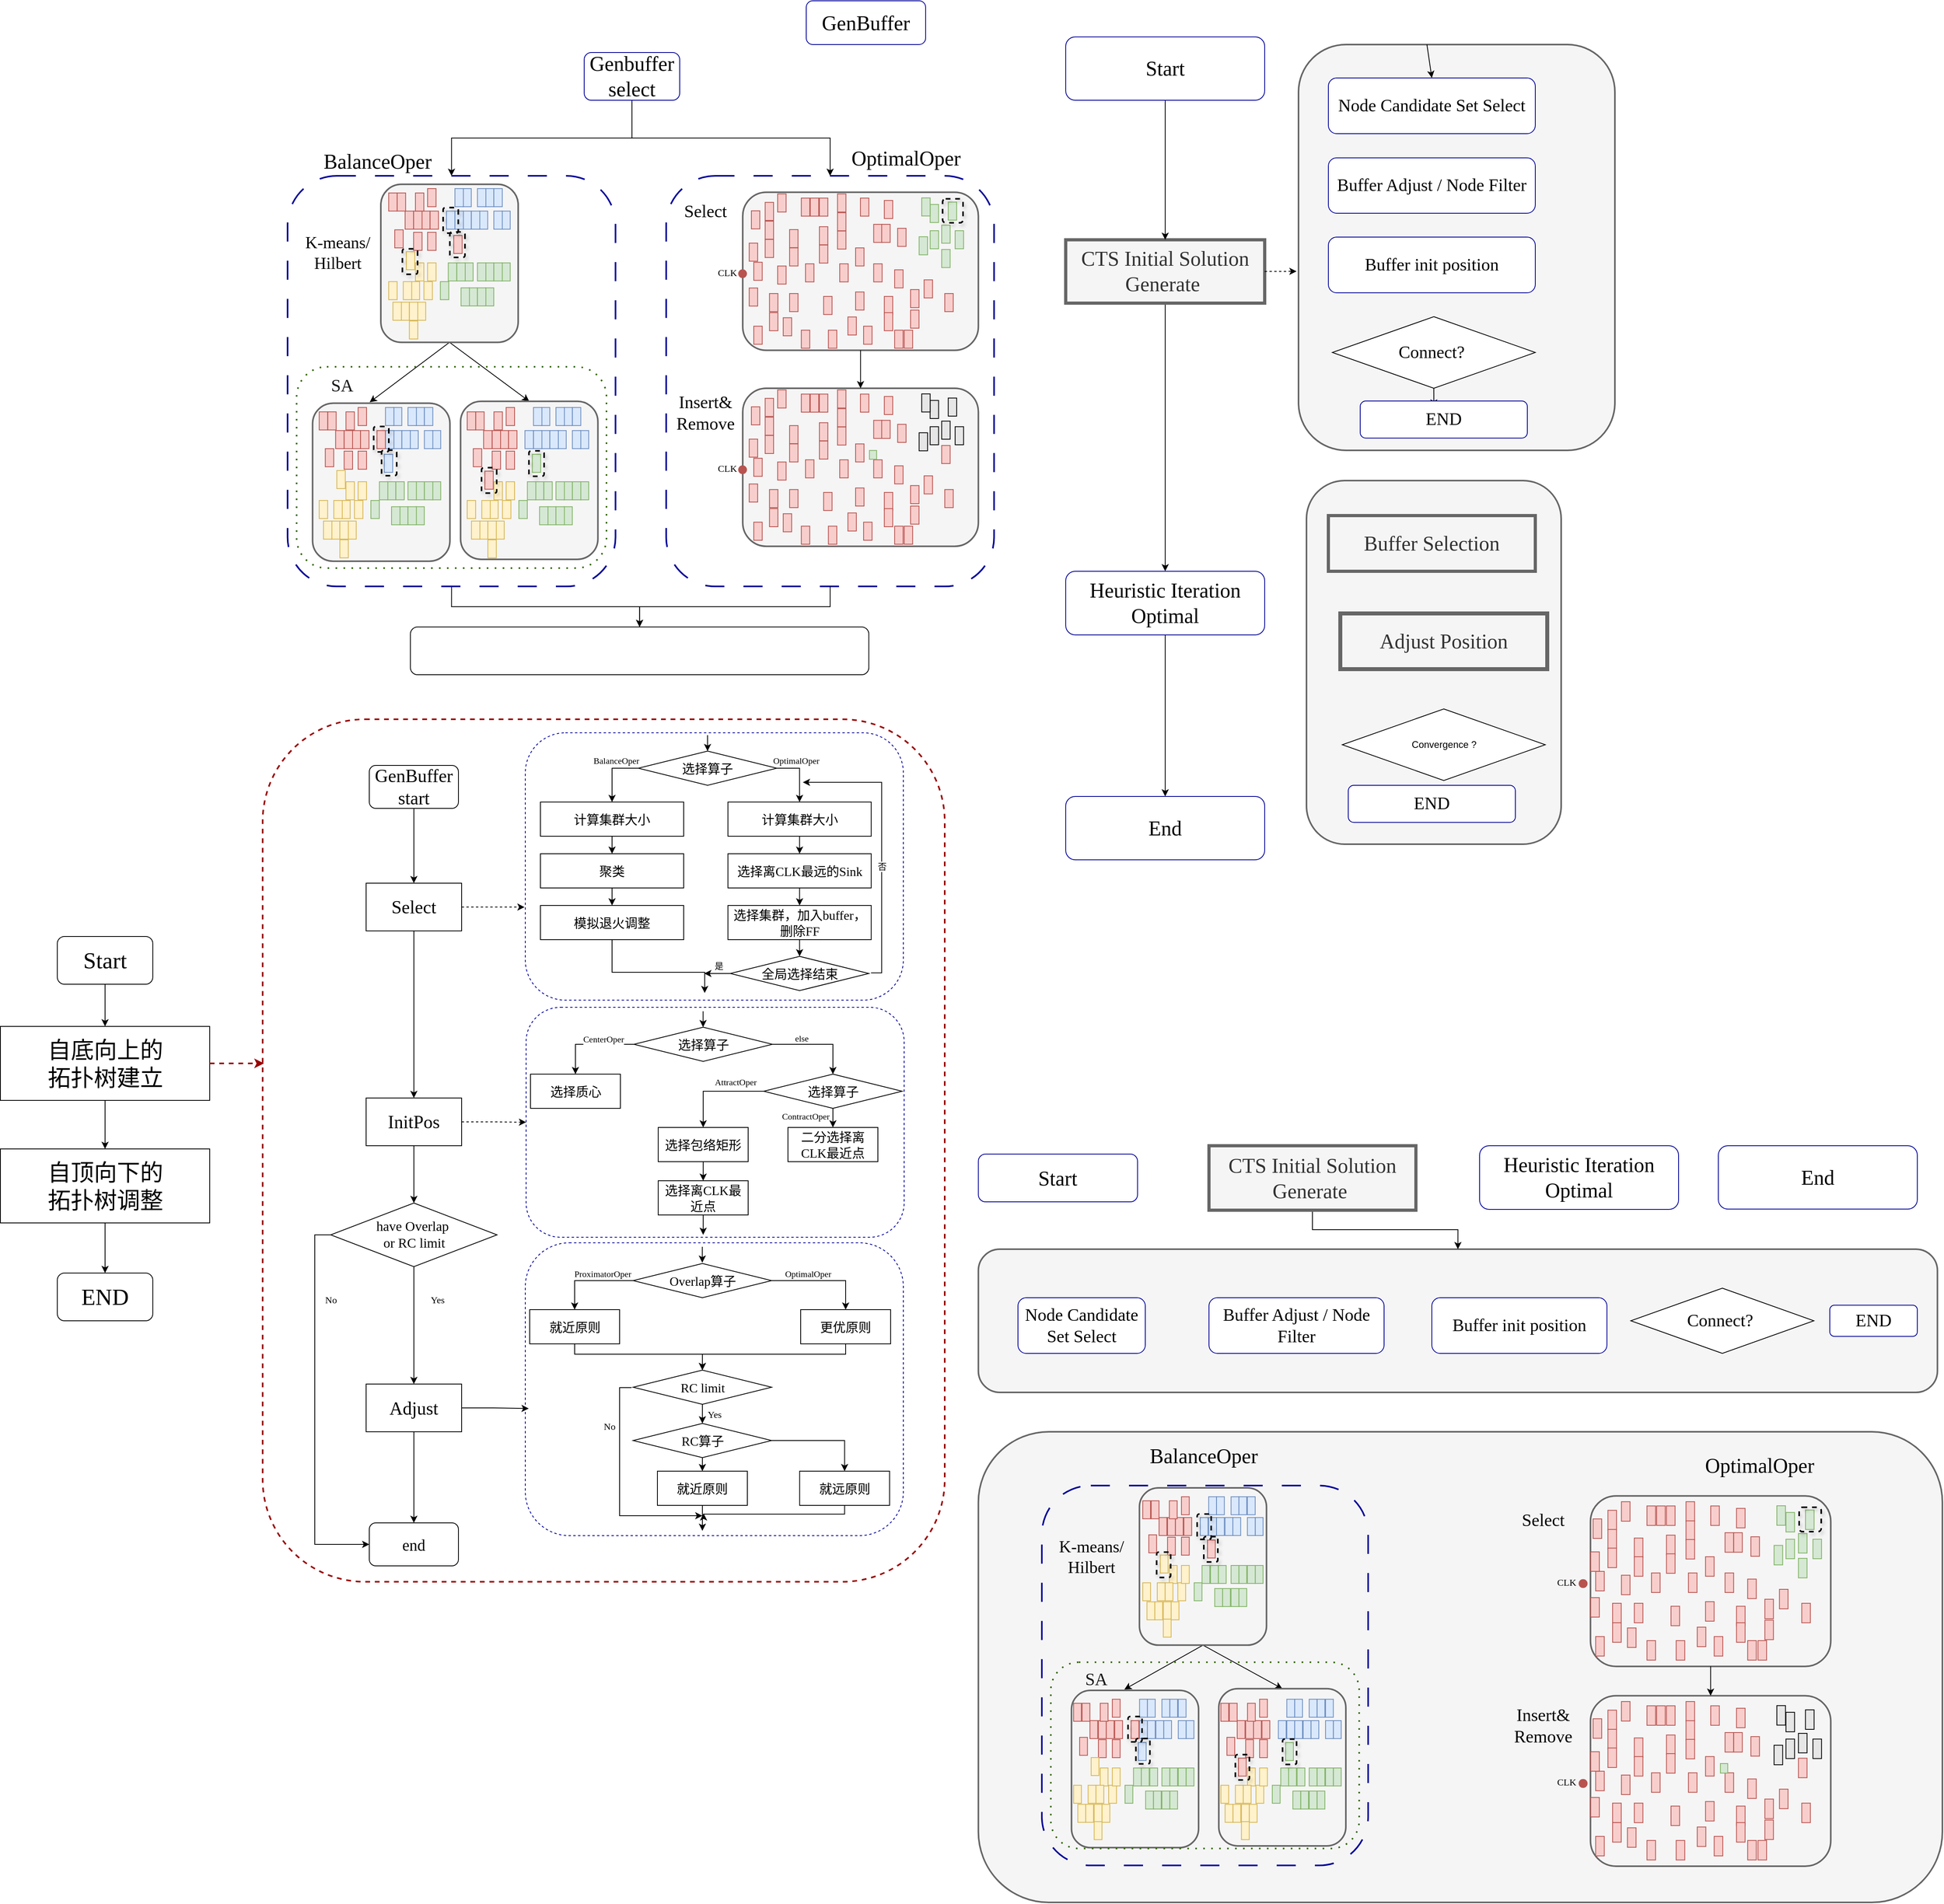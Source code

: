 <mxfile version="25.0.1">
  <diagram name="第 1 页" id="UANgibShaDeFml_Gui4z">
    <mxGraphModel dx="1983" dy="782" grid="1" gridSize="10" guides="1" tooltips="1" connect="1" arrows="1" fold="1" page="1" pageScale="1" pageWidth="827" pageHeight="1169" math="0" shadow="0">
      <root>
        <mxCell id="0" />
        <mxCell id="1" parent="0" />
        <mxCell id="BozVRT3pS-i03jtYBb0p-1" value="&lt;mxGraphModel&gt;&lt;root&gt;&lt;mxCell id=&quot;0&quot;/&gt;&lt;mxCell id=&quot;1&quot; parent=&quot;0&quot;/&gt;&lt;mxCell id=&quot;2&quot; value=&quot;&amp;lt;font style=&amp;quot;font-size: 26px;&amp;quot;&amp;gt;BalanceOper&amp;lt;/font&amp;gt;&quot; style=&quot;text;html=1;align=center;verticalAlign=middle;whiteSpace=wrap;rounded=0;fontFamily=Times New Roman;&quot; vertex=&quot;1&quot; parent=&quot;1&quot;&gt;&lt;mxGeometry x=&quot;49&quot; y=&quot;251&quot; width=&quot;113.1&quot; height=&quot;42&quot; as=&quot;geometry&quot;/&gt;&lt;/mxCell&gt;&lt;mxCell id=&quot;3&quot; value=&quot;&quot; style=&quot;rounded=1;whiteSpace=wrap;html=1;fillColor=none;glass=0;dashed=1;dashPattern=12 12;strokeWidth=2;strokeColor=#000099;fontFamily=Times New Roman;&quot; vertex=&quot;1&quot; parent=&quot;1&quot;&gt;&lt;mxGeometry x=&quot;-7.66&quot; y=&quot;290&quot; width=&quot;412&quot; height=&quot;516.04&quot; as=&quot;geometry&quot;/&gt;&lt;/mxCell&gt;&lt;mxCell id=&quot;4&quot; style=&quot;rounded=0;orthogonalLoop=1;jettySize=auto;html=1;exitX=1;exitY=0.5;exitDx=0;exitDy=0;entryX=-0.006;entryY=0.584;entryDx=0;entryDy=0;entryPerimeter=0;fontFamily=Times New Roman;&quot; edge=&quot;1&quot; source=&quot;6&quot; target=&quot;110&quot; parent=&quot;1&quot;&gt;&lt;mxGeometry relative=&quot;1&quot; as=&quot;geometry&quot;/&gt;&lt;/mxCell&gt;&lt;mxCell id=&quot;5&quot; style=&quot;rounded=0;orthogonalLoop=1;jettySize=auto;html=1;exitX=1;exitY=0.5;exitDx=0;exitDy=0;entryX=0;entryY=0.5;entryDx=0;entryDy=0;fontFamily=Times New Roman;&quot; edge=&quot;1&quot; source=&quot;6&quot; target=&quot;58&quot; parent=&quot;1&quot;&gt;&lt;mxGeometry relative=&quot;1&quot; as=&quot;geometry&quot;/&gt;&lt;/mxCell&gt;&lt;mxCell id=&quot;6&quot; value=&quot;&quot; style=&quot;rounded=1;whiteSpace=wrap;html=1;fillColor=#f5f5f5;strokeWidth=2;fontColor=#333333;strokeColor=#666666;rotation=90;container=0;fontFamily=Times New Roman;&quot; vertex=&quot;1&quot; parent=&quot;1&quot;&gt;&lt;mxGeometry x=&quot;96.488&quot; y=&quot;313.687&quot; width=&quot;198.582&quot; height=&quot;172.555&quot; as=&quot;geometry&quot;/&gt;&lt;/mxCell&gt;&lt;mxCell id=&quot;7&quot; value=&quot;&quot; style=&quot;rounded=0;whiteSpace=wrap;html=1;fillColor=#d5e8d4;strokeColor=#82b366;container=0;rotation=90;fontFamily=Times New Roman;&quot; vertex=&quot;1&quot; parent=&quot;1&quot;&gt;&lt;mxGeometry x=&quot;255.354&quot; y=&quot;405.455&quot; width=&quot;22.73&quot; height=&quot;10.609&quot; as=&quot;geometry&quot;/&gt;&lt;/mxCell&gt;&lt;mxCell id=&quot;8&quot; value=&quot;&quot; style=&quot;rounded=0;whiteSpace=wrap;html=1;fillColor=#d5e8d4;strokeColor=#82b366;container=0;rotation=90;fontFamily=Times New Roman;&quot; vertex=&quot;1&quot; parent=&quot;1&quot;&gt;&lt;mxGeometry x=&quot;245.425&quot; y=&quot;405.455&quot; width=&quot;22.73&quot; height=&quot;10.609&quot; as=&quot;geometry&quot;/&gt;&lt;/mxCell&gt;&lt;mxCell id=&quot;9&quot; value=&quot;&quot; style=&quot;rounded=0;whiteSpace=wrap;html=1;fillColor=#d5e8d4;strokeColor=#82b366;container=0;rotation=90;fontFamily=Times New Roman;&quot; vertex=&quot;1&quot; parent=&quot;1&quot;&gt;&lt;mxGeometry x=&quot;234.732&quot; y=&quot;405.455&quot; width=&quot;22.73&quot; height=&quot;10.609&quot; as=&quot;geometry&quot;/&gt;&lt;/mxCell&gt;&lt;mxCell id=&quot;10&quot; value=&quot;&quot; style=&quot;rounded=0;whiteSpace=wrap;html=1;fillColor=#d5e8d4;strokeColor=#82b366;container=0;rotation=90;fontFamily=Times New Roman;&quot; vertex=&quot;1&quot; parent=&quot;1&quot;&gt;&lt;mxGeometry x=&quot;224.803&quot; y=&quot;405.455&quot; width=&quot;22.73&quot; height=&quot;10.609&quot; as=&quot;geometry&quot;/&gt;&lt;/mxCell&gt;&lt;mxCell id=&quot;11&quot; value=&quot;&quot; style=&quot;rounded=0;whiteSpace=wrap;html=1;fillColor=#d5e8d4;strokeColor=#82b366;container=0;rotation=90;fontFamily=Times New Roman;&quot; vertex=&quot;1&quot; parent=&quot;1&quot;&gt;&lt;mxGeometry x=&quot;208.763&quot; y=&quot;405.455&quot; width=&quot;22.73&quot; height=&quot;10.609&quot; as=&quot;geometry&quot;/&gt;&lt;/mxCell&gt;&lt;mxCell id=&quot;12&quot; value=&quot;&quot; style=&quot;rounded=0;whiteSpace=wrap;html=1;fillColor=#d5e8d4;strokeColor=#82b366;container=0;rotation=90;fontFamily=Times New Roman;&quot; vertex=&quot;1&quot; parent=&quot;1&quot;&gt;&lt;mxGeometry x=&quot;198.834&quot; y=&quot;405.455&quot; width=&quot;22.73&quot; height=&quot;10.609&quot; as=&quot;geometry&quot;/&gt;&lt;/mxCell&gt;&lt;mxCell id=&quot;13&quot; value=&quot;&quot; style=&quot;rounded=0;whiteSpace=wrap;html=1;fillColor=#d5e8d4;strokeColor=#82b366;container=0;rotation=90;fontFamily=Times New Roman;&quot; vertex=&quot;1&quot; parent=&quot;1&quot;&gt;&lt;mxGeometry x=&quot;188.141&quot; y=&quot;405.455&quot; width=&quot;22.73&quot; height=&quot;10.609&quot; as=&quot;geometry&quot;/&gt;&lt;/mxCell&gt;&lt;mxCell id=&quot;14&quot; value=&quot;&quot; style=&quot;rounded=0;whiteSpace=wrap;html=1;fillColor=#d5e8d4;strokeColor=#82b366;container=0;rotation=90;fontFamily=Times New Roman;&quot; vertex=&quot;1&quot; parent=&quot;1&quot;&gt;&lt;mxGeometry x=&quot;234.732&quot; y=&quot;436.829&quot; width=&quot;22.73&quot; height=&quot;10.609&quot; as=&quot;geometry&quot;/&gt;&lt;/mxCell&gt;&lt;mxCell id=&quot;15&quot; value=&quot;&quot; style=&quot;rounded=0;whiteSpace=wrap;html=1;fillColor=#d5e8d4;strokeColor=#82b366;container=0;rotation=90;fontFamily=Times New Roman;&quot; vertex=&quot;1&quot; parent=&quot;1&quot;&gt;&lt;mxGeometry x=&quot;224.803&quot; y=&quot;436.829&quot; width=&quot;22.73&quot; height=&quot;10.609&quot; as=&quot;geometry&quot;/&gt;&lt;/mxCell&gt;&lt;mxCell id=&quot;16&quot; value=&quot;&quot; style=&quot;rounded=0;whiteSpace=wrap;html=1;fillColor=#d5e8d4;strokeColor=#82b366;container=0;rotation=90;fontFamily=Times New Roman;&quot; vertex=&quot;1&quot; parent=&quot;1&quot;&gt;&lt;mxGeometry x=&quot;214.11&quot; y=&quot;436.829&quot; width=&quot;22.73&quot; height=&quot;10.609&quot; as=&quot;geometry&quot;/&gt;&lt;/mxCell&gt;&lt;mxCell id=&quot;17&quot; value=&quot;&quot; style=&quot;rounded=0;whiteSpace=wrap;html=1;fillColor=#f8cecc;strokeColor=#b85450;container=0;rotation=90;fontFamily=Times New Roman;&quot; vertex=&quot;1&quot; parent=&quot;1&quot;&gt;&lt;mxGeometry x=&quot;195.015&quot; y=&quot;370.944&quot; width=&quot;22.73&quot; height=&quot;10.609&quot; as=&quot;geometry&quot;/&gt;&lt;/mxCell&gt;&lt;mxCell id=&quot;18&quot; value=&quot;&quot; style=&quot;rounded=0;whiteSpace=wrap;html=1;fillColor=#f8cecc;strokeColor=#b85450;container=0;rotation=90;fontFamily=Times New Roman;&quot; vertex=&quot;1&quot; parent=&quot;1&quot;&gt;&lt;mxGeometry x=&quot;165.228&quot; y=&quot;340.355&quot; width=&quot;22.73&quot; height=&quot;10.609&quot; as=&quot;geometry&quot;/&gt;&lt;/mxCell&gt;&lt;mxCell id=&quot;19&quot; value=&quot;&quot; style=&quot;rounded=0;whiteSpace=wrap;html=1;fillColor=#f8cecc;strokeColor=#b85450;container=0;rotation=90;fontFamily=Times New Roman;&quot; vertex=&quot;1&quot; parent=&quot;1&quot;&gt;&lt;mxGeometry x=&quot;154.535&quot; y=&quot;340.355&quot; width=&quot;22.73&quot; height=&quot;10.609&quot; as=&quot;geometry&quot;/&gt;&lt;/mxCell&gt;&lt;mxCell id=&quot;20&quot; value=&quot;&quot; style=&quot;rounded=0;whiteSpace=wrap;html=1;fillColor=#f8cecc;strokeColor=#b85450;container=0;rotation=90;fontFamily=Times New Roman;&quot; vertex=&quot;1&quot; parent=&quot;1&quot;&gt;&lt;mxGeometry x=&quot;144.606&quot; y=&quot;340.355&quot; width=&quot;22.73&quot; height=&quot;10.609&quot; as=&quot;geometry&quot;/&gt;&lt;/mxCell&gt;&lt;mxCell id=&quot;21&quot; value=&quot;&quot; style=&quot;rounded=0;whiteSpace=wrap;html=1;fillColor=#f8cecc;strokeColor=#b85450;container=0;rotation=90;fontFamily=Times New Roman;&quot; vertex=&quot;1&quot; parent=&quot;1&quot;&gt;&lt;mxGeometry x=&quot;133.913&quot; y=&quot;340.355&quot; width=&quot;22.73&quot; height=&quot;10.609&quot; as=&quot;geometry&quot;/&gt;&lt;/mxCell&gt;&lt;mxCell id=&quot;22&quot; value=&quot;&quot; style=&quot;rounded=0;whiteSpace=wrap;html=1;fillColor=#f8cecc;strokeColor=#b85450;container=0;rotation=90;fontFamily=Times New Roman;&quot; vertex=&quot;1&quot; parent=&quot;1&quot;&gt;&lt;mxGeometry x=&quot;146.897&quot; y=&quot;317.609&quot; width=&quot;22.73&quot; height=&quot;10.609&quot; as=&quot;geometry&quot;/&gt;&lt;/mxCell&gt;&lt;mxCell id=&quot;23&quot; value=&quot;&quot; style=&quot;rounded=0;whiteSpace=wrap;html=1;fillColor=#f8cecc;strokeColor=#b85450;container=0;rotation=90;fontFamily=Times New Roman;&quot; vertex=&quot;1&quot; parent=&quot;1&quot;&gt;&lt;mxGeometry x=&quot;123.984&quot; y=&quot;317.609&quot; width=&quot;22.73&quot; height=&quot;10.609&quot; as=&quot;geometry&quot;/&gt;&lt;/mxCell&gt;&lt;mxCell id=&quot;24&quot; value=&quot;&quot; style=&quot;rounded=0;whiteSpace=wrap;html=1;fillColor=#f8cecc;strokeColor=#b85450;container=0;rotation=90;fontFamily=Times New Roman;&quot; vertex=&quot;1&quot; parent=&quot;1&quot;&gt;&lt;mxGeometry x=&quot;120.929&quot; y=&quot;363.885&quot; width=&quot;22.73&quot; height=&quot;10.609&quot; as=&quot;geometry&quot;/&gt;&lt;/mxCell&gt;&lt;mxCell id=&quot;25&quot; value=&quot;&quot; style=&quot;rounded=0;whiteSpace=wrap;html=1;fillColor=#f8cecc;strokeColor=#b85450;container=0;rotation=90;fontFamily=Times New Roman;&quot; vertex=&quot;1&quot; parent=&quot;1&quot;&gt;&lt;mxGeometry x=&quot;144.606&quot; y=&quot;367.022&quot; width=&quot;22.73&quot; height=&quot;10.609&quot; as=&quot;geometry&quot;/&gt;&lt;/mxCell&gt;&lt;mxCell id=&quot;26&quot; value=&quot;&quot; style=&quot;rounded=0;whiteSpace=wrap;html=1;fillColor=#f8cecc;strokeColor=#b85450;container=0;rotation=90;fontFamily=Times New Roman;&quot; vertex=&quot;1&quot; parent=&quot;1&quot;&gt;&lt;mxGeometry x=&quot;162.173&quot; y=&quot;367.022&quot; width=&quot;22.73&quot; height=&quot;10.609&quot; as=&quot;geometry&quot;/&gt;&lt;/mxCell&gt;&lt;mxCell id=&quot;27&quot; value=&quot;&quot; style=&quot;rounded=0;whiteSpace=wrap;html=1;fillColor=#fff2cc;strokeColor=#d6b656;container=0;rotation=90;fontFamily=Times New Roman;&quot; vertex=&quot;1&quot; parent=&quot;1&quot;&gt;&lt;mxGeometry x=&quot;146.897&quot; y=&quot;405.455&quot; width=&quot;22.73&quot; height=&quot;10.609&quot; as=&quot;geometry&quot;/&gt;&lt;/mxCell&gt;&lt;mxCell id=&quot;28&quot; value=&quot;&quot; style=&quot;rounded=0;whiteSpace=wrap;html=1;fillColor=#fff2cc;strokeColor=#d6b656;container=0;rotation=90;fontFamily=Times New Roman;&quot; vertex=&quot;1&quot; parent=&quot;1&quot;&gt;&lt;mxGeometry x=&quot;135.441&quot; y=&quot;391.337&quot; width=&quot;22.73&quot; height=&quot;10.609&quot; as=&quot;geometry&quot;/&gt;&lt;/mxCell&gt;&lt;mxCell id=&quot;29&quot; value=&quot;&quot; style=&quot;rounded=0;whiteSpace=wrap;html=1;fillColor=#fff2cc;strokeColor=#d6b656;container=0;rotation=90;fontFamily=Times New Roman;&quot; vertex=&quot;1&quot; parent=&quot;1&quot;&gt;&lt;mxGeometry x=&quot;157.59&quot; y=&quot;428.985&quot; width=&quot;22.73&quot; height=&quot;10.609&quot; as=&quot;geometry&quot;/&gt;&lt;/mxCell&gt;&lt;mxCell id=&quot;30&quot; value=&quot;&quot; style=&quot;rounded=0;whiteSpace=wrap;html=1;fillColor=#d5e8d4;strokeColor=#82b366;container=0;rotation=90;fontFamily=Times New Roman;&quot; vertex=&quot;1&quot; parent=&quot;1&quot;&gt;&lt;mxGeometry x=&quot;204.181&quot; y=&quot;436.829&quot; width=&quot;22.73&quot; height=&quot;10.609&quot; as=&quot;geometry&quot;/&gt;&lt;/mxCell&gt;&lt;mxCell id=&quot;31&quot; value=&quot;&quot; style=&quot;rounded=0;whiteSpace=wrap;html=1;fillColor=#fff2cc;strokeColor=#d6b656;container=0;rotation=90;fontFamily=Times New Roman;&quot; vertex=&quot;1&quot; parent=&quot;1&quot;&gt;&lt;mxGeometry x=&quot;141.551&quot; y=&quot;428.985&quot; width=&quot;22.73&quot; height=&quot;10.609&quot; as=&quot;geometry&quot;/&gt;&lt;/mxCell&gt;&lt;mxCell id=&quot;32&quot; value=&quot;&quot; style=&quot;rounded=0;whiteSpace=wrap;html=1;fillColor=#f8cecc;strokeColor=#b85450;container=0;rotation=90;fontFamily=Times New Roman;&quot; vertex=&quot;1&quot; parent=&quot;1&quot;&gt;&lt;mxGeometry x=&quot;162.173&quot; y=&quot;312.118&quot; width=&quot;22.73&quot; height=&quot;10.609&quot; as=&quot;geometry&quot;/&gt;&lt;/mxCell&gt;&lt;mxCell id=&quot;33&quot; value=&quot;&quot; style=&quot;rounded=0;whiteSpace=wrap;html=1;fillColor=#f8cecc;strokeColor=#b85450;container=0;rotation=90;fontFamily=Times New Roman;&quot; vertex=&quot;1&quot; parent=&quot;1&quot;&gt;&lt;mxGeometry x=&quot;113.291&quot; y=&quot;317.609&quot; width=&quot;22.73&quot; height=&quot;10.609&quot; as=&quot;geometry&quot;/&gt;&lt;/mxCell&gt;&lt;mxCell id=&quot;34&quot; value=&quot;&quot; style=&quot;rounded=0;whiteSpace=wrap;html=1;fillColor=#fff2cc;strokeColor=#d6b656;container=0;rotation=90;fontFamily=Times New Roman;&quot; vertex=&quot;1&quot; parent=&quot;1&quot;&gt;&lt;mxGeometry x=&quot;162.173&quot; y=&quot;405.455&quot; width=&quot;22.73&quot; height=&quot;10.609&quot; as=&quot;geometry&quot;/&gt;&lt;/mxCell&gt;&lt;mxCell id=&quot;35&quot; value=&quot;&quot; style=&quot;rounded=0;whiteSpace=wrap;html=1;fillColor=#d5e8d4;strokeColor=#82b366;container=0;rotation=90;fontFamily=Times New Roman;&quot; vertex=&quot;1&quot; parent=&quot;1&quot;&gt;&lt;mxGeometry x=&quot;178.212&quot; y=&quot;428.985&quot; width=&quot;22.73&quot; height=&quot;10.609&quot; as=&quot;geometry&quot;/&gt;&lt;/mxCell&gt;&lt;mxCell id=&quot;36&quot; value=&quot;&quot; style=&quot;rounded=0;whiteSpace=wrap;html=1;fillColor=#fff2cc;strokeColor=#d6b656;container=0;rotation=90;fontFamily=Times New Roman;&quot; vertex=&quot;1&quot; parent=&quot;1&quot;&gt;&lt;mxGeometry x=&quot;131.622&quot; y=&quot;428.985&quot; width=&quot;22.73&quot; height=&quot;10.609&quot; as=&quot;geometry&quot;/&gt;&lt;/mxCell&gt;&lt;mxCell id=&quot;37&quot; value=&quot;&amp;lt;span style=&amp;quot;color: rgba(0, 0, 0, 0); font-size: 0px; text-align: start; text-wrap: nowrap;&amp;quot;&amp;gt;%3CmxGraphModel%3E%3Croot%3E%3CmxCell%20id%3D%220%22%2F%3E%3CmxCell%20id%3D%221%22%20parent%3D%220%22%2F%3E%3CmxCell%20id%3D%222%22%20value%3D%22%22%20style%3D%22rounded%3D0%3BwhiteSpace%3Dwrap%3Bhtml%3D1%3BfillColor%3D%23dae8fc%3BstrokeColor%3D%236c8ebf%3B%22%20vertex%3D%221%22%20parent%3D%221%22%3E%3CmxGeometry%20x%3D%22610%22%20y%3D%22480%22%20width%3D%2290%22%20height%3D%2240%22%20as%3D%22geometry%22%2F%3E%3C%2FmxCell%3E%3C%2Froot%3E%3C%2FmxGraphModel%3E&amp;lt;/span&amp;gt;&quot; style=&quot;rounded=0;whiteSpace=wrap;html=1;fillColor=#fff2cc;strokeColor=#d6b656;container=0;rotation=90;fontFamily=Times New Roman;&quot; vertex=&quot;1&quot; parent=&quot;1&quot;&gt;&lt;mxGeometry x=&quot;149.189&quot; y=&quot;454.869&quot; width=&quot;22.73&quot; height=&quot;10.609&quot; as=&quot;geometry&quot;/&gt;&lt;/mxCell&gt;&lt;mxCell id=&quot;38&quot; value=&quot;&amp;lt;span style=&amp;quot;color: rgba(0, 0, 0, 0); font-size: 0px; text-align: start; text-wrap: nowrap;&amp;quot;&amp;gt;%3CmxGraphModel%3E%3Croot%3E%3CmxCell%20id%3D%220%22%2F%3E%3CmxCell%20id%3D%221%22%20parent%3D%220%22%2F%3E%3CmxCell%20id%3D%222%22%20value%3D%22%22%20style%3D%22rounded%3D0%3BwhiteSpace%3Dwrap%3Bhtml%3D1%3BfillColor%3D%23dae8fc%3BstrokeColor%3D%236c8ebf%3B%22%20vertex%3D%221%22%20parent%3D%221%22%3E%3CmxGeometry%20x%3D%22610%22%20y%3D%22480%22%20width%3D%2290%22%20height%3D%2240%22%20as%3D%22geometry%22%2F%3E%3C%2FmxCell%3E%3C%2Froot%3E%3C%2FmxGraphModel%3E&amp;lt;/span&amp;gt;&quot; style=&quot;rounded=0;whiteSpace=wrap;html=1;fillColor=#fff2cc;strokeColor=#d6b656;container=0;rotation=90;fontFamily=Times New Roman;&quot; vertex=&quot;1&quot; parent=&quot;1&quot;&gt;&lt;mxGeometry x=&quot;139.26&quot; y=&quot;454.869&quot; width=&quot;22.73&quot; height=&quot;10.609&quot; as=&quot;geometry&quot;/&gt;&lt;/mxCell&gt;&lt;mxCell id=&quot;39&quot; value=&quot;&amp;lt;span style=&amp;quot;color: rgba(0, 0, 0, 0); font-size: 0px; text-align: start; text-wrap: nowrap;&amp;quot;&amp;gt;%3CmxGraphModel%3E%3Croot%3E%3CmxCell%20id%3D%220%22%2F%3E%3CmxCell%20id%3D%221%22%20parent%3D%220%22%2F%3E%3CmxCell%20id%3D%222%22%20value%3D%22%22%20style%3D%22rounded%3D0%3BwhiteSpace%3Dwrap%3Bhtml%3D1%3BfillColor%3D%23dae8fc%3BstrokeColor%3D%236c8ebf%3B%22%20vertex%3D%221%22%20parent%3D%221%22%3E%3CmxGeometry%20x%3D%22610%22%20y%3D%22480%22%20width%3D%2290%22%20height%3D%2240%22%20as%3D%22geometry%22%2F%3E%3C%2FmxCell%3E%3C%2Froot%3E%3C%2FmxGraphModel%3E&amp;lt;/span&amp;gt;&quot; style=&quot;rounded=0;whiteSpace=wrap;html=1;fillColor=#fff2cc;strokeColor=#d6b656;container=0;rotation=90;fontFamily=Times New Roman;&quot; vertex=&quot;1&quot; parent=&quot;1&quot;&gt;&lt;mxGeometry x=&quot;128.567&quot; y=&quot;454.869&quot; width=&quot;22.73&quot; height=&quot;10.609&quot; as=&quot;geometry&quot;/&gt;&lt;/mxCell&gt;&lt;mxCell id=&quot;40&quot; value=&quot;&amp;lt;span style=&amp;quot;color: rgba(0, 0, 0, 0); font-size: 0px; text-align: start; text-wrap: nowrap;&amp;quot;&amp;gt;%3CmxGraphModel%3E%3Croot%3E%3CmxCell%20id%3D%220%22%2F%3E%3CmxCell%20id%3D%221%22%20parent%3D%220%22%2F%3E%3CmxCell%20id%3D%222%22%20value%3D%22%22%20style%3D%22rounded%3D0%3BwhiteSpace%3Dwrap%3Bhtml%3D1%3BfillColor%3D%23dae8fc%3BstrokeColor%3D%236c8ebf%3B%22%20vertex%3D%221%22%20parent%3D%221%22%3E%3CmxGeometry%20x%3D%22610%22%20y%3D%22480%22%20width%3D%2290%22%20height%3D%2240%22%20as%3D%22geometry%22%2F%3E%3C%2FmxCell%3E%3C%2Froot%3E%3C%2FmxGraphModel%3E&amp;lt;/span&amp;gt;&quot; style=&quot;rounded=0;whiteSpace=wrap;html=1;fillColor=#fff2cc;strokeColor=#d6b656;container=0;rotation=90;fontFamily=Times New Roman;&quot; vertex=&quot;1&quot; parent=&quot;1&quot;&gt;&lt;mxGeometry x=&quot;118.638&quot; y=&quot;454.869&quot; width=&quot;22.73&quot; height=&quot;10.609&quot; as=&quot;geometry&quot;/&gt;&lt;/mxCell&gt;&lt;mxCell id=&quot;41&quot; value=&quot;&amp;lt;span style=&amp;quot;color: rgba(0, 0, 0, 0); font-size: 0px; text-align: start; text-wrap: nowrap;&amp;quot;&amp;gt;%3CmxGraphModel%3E%3Croot%3E%3CmxCell%20id%3D%220%22%2F%3E%3CmxCell%20id%3D%221%22%20parent%3D%220%22%2F%3E%3CmxCell%20id%3D%222%22%20value%3D%22%22%20style%3D%22rounded%3D0%3BwhiteSpace%3Dwrap%3Bhtml%3D1%3BfillColor%3D%23dae8fc%3BstrokeColor%3D%236c8ebf%3B%22%20vertex%3D%221%22%20parent%3D%221%22%3E%3CmxGeometry%20x%3D%22610%22%20y%3D%22480%22%20width%3D%2290%22%20height%3D%2240%22%20as%3D%22geometry%22%2F%3E%3C%2FmxCell%3E%3C%2Froot%3E%3C%2FmxGraphModel%3E&amp;lt;/span&amp;gt;&quot; style=&quot;rounded=0;whiteSpace=wrap;html=1;fillColor=#fff2cc;strokeColor=#d6b656;container=0;rotation=90;fontFamily=Times New Roman;&quot; vertex=&quot;1&quot; parent=&quot;1&quot;&gt;&lt;mxGeometry x=&quot;113.291&quot; y=&quot;428.985&quot; width=&quot;22.73&quot; height=&quot;10.609&quot; as=&quot;geometry&quot;/&gt;&lt;/mxCell&gt;&lt;mxCell id=&quot;42&quot; value=&quot;&amp;lt;span style=&amp;quot;color: rgba(0, 0, 0, 0); font-size: 0px; text-align: start; text-wrap: nowrap;&amp;quot;&amp;gt;%3CmxGraphModel%3E%3Croot%3E%3CmxCell%20id%3D%220%22%2F%3E%3CmxCell%20id%3D%221%22%20parent%3D%220%22%2F%3E%3CmxCell%20id%3D%222%22%20value%3D%22%22%20style%3D%22rounded%3D0%3BwhiteSpace%3Dwrap%3Bhtml%3D1%3BfillColor%3D%23dae8fc%3BstrokeColor%3D%236c8ebf%3B%22%20vertex%3D%221%22%20parent%3D%221%22%3E%3CmxGeometry%20x%3D%22610%22%20y%3D%22480%22%20width%3D%2290%22%20height%3D%2240%22%20as%3D%22geometry%22%2F%3E%3C%2FmxCell%3E%3C%2Froot%3E%3C%2FmxGraphModel%3E&amp;lt;/span&amp;gt;&quot; style=&quot;rounded=0;whiteSpace=wrap;html=1;fillColor=#fff2cc;strokeColor=#d6b656;container=0;rotation=90;fontFamily=Times New Roman;&quot; vertex=&quot;1&quot; parent=&quot;1&quot;&gt;&lt;mxGeometry x=&quot;139.26&quot; y=&quot;478.399&quot; width=&quot;22.73&quot; height=&quot;10.609&quot; as=&quot;geometry&quot;/&gt;&lt;/mxCell&gt;&lt;mxCell id=&quot;43&quot; value=&quot;&quot; style=&quot;rounded=0;whiteSpace=wrap;html=1;fillColor=#dae8fc;strokeColor=#6c8ebf;container=0;rotation=90;fontFamily=Times New Roman;&quot; vertex=&quot;1&quot; parent=&quot;1&quot;&gt;&lt;mxGeometry x=&quot;245.425&quot; y=&quot;312.118&quot; width=&quot;22.73&quot; height=&quot;10.609&quot; as=&quot;geometry&quot;/&gt;&lt;/mxCell&gt;&lt;mxCell id=&quot;44&quot; value=&quot;&quot; style=&quot;rounded=0;whiteSpace=wrap;html=1;fillColor=#dae8fc;strokeColor=#6c8ebf;container=0;rotation=90;fontFamily=Times New Roman;&quot; vertex=&quot;1&quot; parent=&quot;1&quot;&gt;&lt;mxGeometry x=&quot;234.732&quot; y=&quot;312.118&quot; width=&quot;22.73&quot; height=&quot;10.609&quot; as=&quot;geometry&quot;/&gt;&lt;/mxCell&gt;&lt;mxCell id=&quot;45&quot; value=&quot;&quot; style=&quot;rounded=0;whiteSpace=wrap;html=1;fillColor=#dae8fc;strokeColor=#6c8ebf;container=0;rotation=90;fontFamily=Times New Roman;&quot; vertex=&quot;1&quot; parent=&quot;1&quot;&gt;&lt;mxGeometry x=&quot;255.354&quot; y=&quot;340.355&quot; width=&quot;22.73&quot; height=&quot;10.609&quot; as=&quot;geometry&quot;/&gt;&lt;/mxCell&gt;&lt;mxCell id=&quot;46&quot; value=&quot;&quot; style=&quot;rounded=0;whiteSpace=wrap;html=1;fillColor=#dae8fc;strokeColor=#6c8ebf;container=0;rotation=90;fontFamily=Times New Roman;&quot; vertex=&quot;1&quot; parent=&quot;1&quot;&gt;&lt;mxGeometry x=&quot;245.425&quot; y=&quot;340.355&quot; width=&quot;22.73&quot; height=&quot;10.609&quot; as=&quot;geometry&quot;/&gt;&lt;/mxCell&gt;&lt;mxCell id=&quot;47&quot; value=&quot;&quot; style=&quot;rounded=0;whiteSpace=wrap;html=1;fillColor=#dae8fc;strokeColor=#6c8ebf;container=0;rotation=90;fontFamily=Times New Roman;&quot; vertex=&quot;1&quot; parent=&quot;1&quot;&gt;&lt;mxGeometry x=&quot;224.803&quot; y=&quot;312.118&quot; width=&quot;22.73&quot; height=&quot;10.609&quot; as=&quot;geometry&quot;/&gt;&lt;/mxCell&gt;&lt;mxCell id=&quot;48&quot; value=&quot;&quot; style=&quot;rounded=0;whiteSpace=wrap;html=1;fillColor=#dae8fc;strokeColor=#6c8ebf;container=0;rotation=90;fontFamily=Times New Roman;&quot; vertex=&quot;1&quot; parent=&quot;1&quot;&gt;&lt;mxGeometry x=&quot;227.094&quot; y=&quot;340.355&quot; width=&quot;22.73&quot; height=&quot;10.609&quot; as=&quot;geometry&quot;/&gt;&lt;/mxCell&gt;&lt;mxCell id=&quot;49&quot; value=&quot;&quot; style=&quot;rounded=0;whiteSpace=wrap;html=1;fillColor=#dae8fc;strokeColor=#6c8ebf;container=0;rotation=90;fontFamily=Times New Roman;&quot; vertex=&quot;1&quot; parent=&quot;1&quot;&gt;&lt;mxGeometry x=&quot;206.472&quot; y=&quot;340.355&quot; width=&quot;22.73&quot; height=&quot;10.609&quot; as=&quot;geometry&quot;/&gt;&lt;/mxCell&gt;&lt;mxCell id=&quot;50&quot; value=&quot;&quot; style=&quot;rounded=0;whiteSpace=wrap;html=1;fillColor=#dae8fc;strokeColor=#6c8ebf;container=0;rotation=90;fontFamily=Times New Roman;&quot; vertex=&quot;1&quot; parent=&quot;1&quot;&gt;&lt;mxGeometry x=&quot;196.543&quot; y=&quot;340.355&quot; width=&quot;22.73&quot; height=&quot;10.609&quot; as=&quot;geometry&quot;/&gt;&lt;/mxCell&gt;&lt;mxCell id=&quot;51&quot; value=&quot;&quot; style=&quot;rounded=0;whiteSpace=wrap;html=1;fillColor=#dae8fc;strokeColor=#6c8ebf;container=0;rotation=90;fontFamily=Times New Roman;&quot; vertex=&quot;1&quot; parent=&quot;1&quot;&gt;&lt;mxGeometry x=&quot;206.472&quot; y=&quot;312.118&quot; width=&quot;22.73&quot; height=&quot;10.609&quot; as=&quot;geometry&quot;/&gt;&lt;/mxCell&gt;&lt;mxCell id=&quot;52&quot; value=&quot;&quot; style=&quot;rounded=0;whiteSpace=wrap;html=1;fillColor=#dae8fc;strokeColor=#6c8ebf;container=0;rotation=90;fontFamily=Times New Roman;&quot; vertex=&quot;1&quot; parent=&quot;1&quot;&gt;&lt;mxGeometry x=&quot;217.165&quot; y=&quot;340.355&quot; width=&quot;22.73&quot; height=&quot;10.609&quot; as=&quot;geometry&quot;/&gt;&lt;/mxCell&gt;&lt;mxCell id=&quot;53&quot; value=&quot;&quot; style=&quot;rounded=0;whiteSpace=wrap;html=1;fillColor=#dae8fc;strokeColor=#6c8ebf;container=0;rotation=90;fontFamily=Times New Roman;&quot; vertex=&quot;1&quot; parent=&quot;1&quot;&gt;&lt;mxGeometry x=&quot;185.85&quot; y=&quot;340.355&quot; width=&quot;22.73&quot; height=&quot;10.609&quot; as=&quot;geometry&quot;/&gt;&lt;/mxCell&gt;&lt;mxCell id=&quot;54&quot; value=&quot;&quot; style=&quot;rounded=0;whiteSpace=wrap;html=1;fillColor=#dae8fc;strokeColor=#6c8ebf;container=0;rotation=90;fontFamily=Times New Roman;&quot; vertex=&quot;1&quot; parent=&quot;1&quot;&gt;&lt;mxGeometry x=&quot;196.543&quot; y=&quot;312.118&quot; width=&quot;22.73&quot; height=&quot;10.609&quot; as=&quot;geometry&quot;/&gt;&lt;/mxCell&gt;&lt;mxCell id=&quot;55&quot; value=&quot;&quot; style=&quot;rounded=1;whiteSpace=wrap;html=1;fillColor=none;strokeWidth=2;glass=0;shadow=1;dashed=1;rotation=90;container=0;fontFamily=Times New Roman;&quot; vertex=&quot;1&quot; parent=&quot;1&quot;&gt;&lt;mxGeometry x=&quot;189.669&quot; y=&quot;367.022&quot; width=&quot;32.04&quot; height=&quot;19.02&quot; as=&quot;geometry&quot;/&gt;&lt;/mxCell&gt;&lt;mxCell id=&quot;56&quot; value=&quot;&quot; style=&quot;rounded=1;whiteSpace=wrap;html=1;fillColor=none;strokeWidth=2;glass=0;shadow=1;dashed=1;rotation=90;container=0;fontFamily=Times New Roman;&quot; vertex=&quot;1&quot; parent=&quot;1&quot;&gt;&lt;mxGeometry x=&quot;130.094&quot; y=&quot;388.199&quot; width=&quot;32.04&quot; height=&quot;19.02&quot; as=&quot;geometry&quot;/&gt;&lt;/mxCell&gt;&lt;mxCell id=&quot;57&quot; value=&quot;&quot; style=&quot;rounded=1;whiteSpace=wrap;html=1;fillColor=none;strokeWidth=2;glass=0;shadow=1;dashed=1;rotation=90;container=0;fontFamily=Times New Roman;&quot; vertex=&quot;1&quot; parent=&quot;1&quot;&gt;&lt;mxGeometry x=&quot;181.267&quot; y=&quot;336.433&quot; width=&quot;32.04&quot; height=&quot;19.02&quot; as=&quot;geometry&quot;/&gt;&lt;/mxCell&gt;&lt;mxCell id=&quot;58&quot; value=&quot;&quot; style=&quot;rounded=1;whiteSpace=wrap;html=1;fillColor=#f5f5f5;fontColor=#333333;strokeColor=#666666;strokeWidth=2;rotation=90;container=0;fontFamily=Times New Roman;&quot; vertex=&quot;1&quot; parent=&quot;1&quot;&gt;&lt;mxGeometry x=&quot;196.669&quot; y=&quot;586.405&quot; width=&quot;198.582&quot; height=&quot;172.555&quot; as=&quot;geometry&quot;/&gt;&lt;/mxCell&gt;&lt;mxCell id=&quot;59&quot; value=&quot;&quot; style=&quot;rounded=0;whiteSpace=wrap;html=1;fillColor=#d5e8d4;strokeColor=#82b366;container=0;rotation=90;fontFamily=Times New Roman;&quot; vertex=&quot;1&quot; parent=&quot;1&quot;&gt;&lt;mxGeometry x=&quot;354.007&quot; y=&quot;680.526&quot; width=&quot;22.73&quot; height=&quot;10.609&quot; as=&quot;geometry&quot;/&gt;&lt;/mxCell&gt;&lt;mxCell id=&quot;60&quot; value=&quot;&quot; style=&quot;rounded=0;whiteSpace=wrap;html=1;fillColor=#d5e8d4;strokeColor=#82b366;container=0;rotation=90;fontFamily=Times New Roman;&quot; vertex=&quot;1&quot; parent=&quot;1&quot;&gt;&lt;mxGeometry x=&quot;344.078&quot; y=&quot;680.526&quot; width=&quot;22.73&quot; height=&quot;10.609&quot; as=&quot;geometry&quot;/&gt;&lt;/mxCell&gt;&lt;mxCell id=&quot;61&quot; value=&quot;&quot; style=&quot;rounded=0;whiteSpace=wrap;html=1;fillColor=#d5e8d4;strokeColor=#82b366;container=0;rotation=90;fontFamily=Times New Roman;&quot; vertex=&quot;1&quot; parent=&quot;1&quot;&gt;&lt;mxGeometry x=&quot;333.385&quot; y=&quot;680.526&quot; width=&quot;22.73&quot; height=&quot;10.609&quot; as=&quot;geometry&quot;/&gt;&lt;/mxCell&gt;&lt;mxCell id=&quot;62&quot; value=&quot;&quot; style=&quot;rounded=0;whiteSpace=wrap;html=1;fillColor=#d5e8d4;strokeColor=#82b366;container=0;rotation=90;fontFamily=Times New Roman;&quot; vertex=&quot;1&quot; parent=&quot;1&quot;&gt;&lt;mxGeometry x=&quot;323.456&quot; y=&quot;680.526&quot; width=&quot;22.73&quot; height=&quot;10.609&quot; as=&quot;geometry&quot;/&gt;&lt;/mxCell&gt;&lt;mxCell id=&quot;63&quot; value=&quot;&quot; style=&quot;rounded=0;whiteSpace=wrap;html=1;fillColor=#d5e8d4;strokeColor=#82b366;container=0;rotation=90;fontFamily=Times New Roman;&quot; vertex=&quot;1&quot; parent=&quot;1&quot;&gt;&lt;mxGeometry x=&quot;308.18&quot; y=&quot;680.526&quot; width=&quot;22.73&quot; height=&quot;10.609&quot; as=&quot;geometry&quot;/&gt;&lt;/mxCell&gt;&lt;mxCell id=&quot;64&quot; value=&quot;&quot; style=&quot;rounded=0;whiteSpace=wrap;html=1;fillColor=#d5e8d4;strokeColor=#82b366;container=0;rotation=90;fontFamily=Times New Roman;&quot; vertex=&quot;1&quot; parent=&quot;1&quot;&gt;&lt;mxGeometry x=&quot;297.487&quot; y=&quot;680.526&quot; width=&quot;22.73&quot; height=&quot;10.609&quot; as=&quot;geometry&quot;/&gt;&lt;/mxCell&gt;&lt;mxCell id=&quot;65&quot; value=&quot;&quot; style=&quot;rounded=0;whiteSpace=wrap;html=1;fillColor=#d5e8d4;strokeColor=#82b366;container=0;rotation=90;fontFamily=Times New Roman;&quot; vertex=&quot;1&quot; parent=&quot;1&quot;&gt;&lt;mxGeometry x=&quot;287.558&quot; y=&quot;680.526&quot; width=&quot;22.73&quot; height=&quot;10.609&quot; as=&quot;geometry&quot;/&gt;&lt;/mxCell&gt;&lt;mxCell id=&quot;66&quot; value=&quot;&quot; style=&quot;rounded=0;whiteSpace=wrap;html=1;fillColor=#d5e8d4;strokeColor=#82b366;container=0;rotation=90;fontFamily=Times New Roman;&quot; vertex=&quot;1&quot; parent=&quot;1&quot;&gt;&lt;mxGeometry x=&quot;333.385&quot; y=&quot;711.9&quot; width=&quot;22.73&quot; height=&quot;10.609&quot; as=&quot;geometry&quot;/&gt;&lt;/mxCell&gt;&lt;mxCell id=&quot;67&quot; value=&quot;&quot; style=&quot;rounded=0;whiteSpace=wrap;html=1;fillColor=#d5e8d4;strokeColor=#82b366;container=0;rotation=90;fontFamily=Times New Roman;&quot; vertex=&quot;1&quot; parent=&quot;1&quot;&gt;&lt;mxGeometry x=&quot;323.456&quot; y=&quot;711.9&quot; width=&quot;22.73&quot; height=&quot;10.609&quot; as=&quot;geometry&quot;/&gt;&lt;/mxCell&gt;&lt;mxCell id=&quot;68&quot; value=&quot;&quot; style=&quot;rounded=0;whiteSpace=wrap;html=1;fillColor=#d5e8d4;strokeColor=#82b366;container=0;rotation=90;fontFamily=Times New Roman;&quot; vertex=&quot;1&quot; parent=&quot;1&quot;&gt;&lt;mxGeometry x=&quot;312.763&quot; y=&quot;711.9&quot; width=&quot;22.73&quot; height=&quot;10.609&quot; as=&quot;geometry&quot;/&gt;&lt;/mxCell&gt;&lt;mxCell id=&quot;69&quot; value=&quot;&quot; style=&quot;rounded=0;whiteSpace=wrap;html=1;fillColor=#d5e8d4;strokeColor=#82b366;container=0;rotation=90;fontFamily=Times New Roman;&quot; vertex=&quot;1&quot; parent=&quot;1&quot;&gt;&lt;mxGeometry x=&quot;293.669&quot; y=&quot;646.015&quot; width=&quot;22.73&quot; height=&quot;10.609&quot; as=&quot;geometry&quot;/&gt;&lt;/mxCell&gt;&lt;mxCell id=&quot;70&quot; value=&quot;&quot; style=&quot;rounded=0;whiteSpace=wrap;html=1;fillColor=#f8cecc;strokeColor=#b85450;container=0;rotation=90;fontFamily=Times New Roman;&quot; vertex=&quot;1&quot; parent=&quot;1&quot;&gt;&lt;mxGeometry x=&quot;263.881&quot; y=&quot;616.21&quot; width=&quot;22.73&quot; height=&quot;10.609&quot; as=&quot;geometry&quot;/&gt;&lt;/mxCell&gt;&lt;mxCell id=&quot;71&quot; value=&quot;&quot; style=&quot;rounded=0;whiteSpace=wrap;html=1;fillColor=#f8cecc;strokeColor=#b85450;container=0;rotation=90;fontFamily=Times New Roman;&quot; vertex=&quot;1&quot; parent=&quot;1&quot;&gt;&lt;mxGeometry x=&quot;253.188&quot; y=&quot;616.21&quot; width=&quot;22.73&quot; height=&quot;10.609&quot; as=&quot;geometry&quot;/&gt;&lt;/mxCell&gt;&lt;mxCell id=&quot;72&quot; value=&quot;&quot; style=&quot;rounded=0;whiteSpace=wrap;html=1;fillColor=#f8cecc;strokeColor=#b85450;container=0;rotation=90;fontFamily=Times New Roman;&quot; vertex=&quot;1&quot; parent=&quot;1&quot;&gt;&lt;mxGeometry x=&quot;243.259&quot; y=&quot;616.21&quot; width=&quot;22.73&quot; height=&quot;10.609&quot; as=&quot;geometry&quot;/&gt;&lt;/mxCell&gt;&lt;mxCell id=&quot;73&quot; value=&quot;&quot; style=&quot;rounded=0;whiteSpace=wrap;html=1;fillColor=#f8cecc;strokeColor=#b85450;container=0;rotation=90;fontFamily=Times New Roman;&quot; vertex=&quot;1&quot; parent=&quot;1&quot;&gt;&lt;mxGeometry x=&quot;232.566&quot; y=&quot;616.21&quot; width=&quot;22.73&quot; height=&quot;10.609&quot; as=&quot;geometry&quot;/&gt;&lt;/mxCell&gt;&lt;mxCell id=&quot;74&quot; value=&quot;&quot; style=&quot;rounded=0;whiteSpace=wrap;html=1;fillColor=#f8cecc;strokeColor=#b85450;container=0;rotation=90;fontFamily=Times New Roman;&quot; vertex=&quot;1&quot; parent=&quot;1&quot;&gt;&lt;mxGeometry x=&quot;245.551&quot; y=&quot;592.679&quot; width=&quot;22.73&quot; height=&quot;10.609&quot; as=&quot;geometry&quot;/&gt;&lt;/mxCell&gt;&lt;mxCell id=&quot;75&quot; value=&quot;&quot; style=&quot;rounded=0;whiteSpace=wrap;html=1;fillColor=#f8cecc;strokeColor=#b85450;container=0;rotation=90;fontFamily=Times New Roman;&quot; vertex=&quot;1&quot; parent=&quot;1&quot;&gt;&lt;mxGeometry x=&quot;222.637&quot; y=&quot;592.679&quot; width=&quot;22.73&quot; height=&quot;10.609&quot; as=&quot;geometry&quot;/&gt;&lt;/mxCell&gt;&lt;mxCell id=&quot;76&quot; value=&quot;&quot; style=&quot;rounded=0;whiteSpace=wrap;html=1;fillColor=#f8cecc;strokeColor=#b85450;container=0;rotation=90;fontFamily=Times New Roman;&quot; vertex=&quot;1&quot; parent=&quot;1&quot;&gt;&lt;mxGeometry x=&quot;219.582&quot; y=&quot;638.956&quot; width=&quot;22.73&quot; height=&quot;10.609&quot; as=&quot;geometry&quot;/&gt;&lt;/mxCell&gt;&lt;mxCell id=&quot;77&quot; value=&quot;&quot; style=&quot;rounded=0;whiteSpace=wrap;html=1;fillColor=#f8cecc;strokeColor=#b85450;container=0;rotation=90;fontFamily=Times New Roman;&quot; vertex=&quot;1&quot; parent=&quot;1&quot;&gt;&lt;mxGeometry x=&quot;243.259&quot; y=&quot;642.093&quot; width=&quot;22.73&quot; height=&quot;10.609&quot; as=&quot;geometry&quot;/&gt;&lt;/mxCell&gt;&lt;mxCell id=&quot;78&quot; value=&quot;&quot; style=&quot;rounded=0;whiteSpace=wrap;html=1;fillColor=#f8cecc;strokeColor=#b85450;container=0;rotation=90;fontFamily=Times New Roman;&quot; vertex=&quot;1&quot; parent=&quot;1&quot;&gt;&lt;mxGeometry x=&quot;260.826&quot; y=&quot;642.093&quot; width=&quot;22.73&quot; height=&quot;10.609&quot; as=&quot;geometry&quot;/&gt;&lt;/mxCell&gt;&lt;mxCell id=&quot;79&quot; value=&quot;&quot; style=&quot;rounded=0;whiteSpace=wrap;html=1;fillColor=#fff2cc;strokeColor=#d6b656;container=0;rotation=90;fontFamily=Times New Roman;&quot; vertex=&quot;1&quot; parent=&quot;1&quot;&gt;&lt;mxGeometry x=&quot;245.551&quot; y=&quot;680.526&quot; width=&quot;22.73&quot; height=&quot;10.609&quot; as=&quot;geometry&quot;/&gt;&lt;/mxCell&gt;&lt;mxCell id=&quot;80&quot; value=&quot;&quot; style=&quot;rounded=0;whiteSpace=wrap;html=1;fillColor=#f8cecc;strokeColor=#b85450;container=0;rotation=90;fontFamily=Times New Roman;&quot; vertex=&quot;1&quot; parent=&quot;1&quot;&gt;&lt;mxGeometry x=&quot;234.094&quot; y=&quot;667.192&quot; width=&quot;22.73&quot; height=&quot;10.609&quot; as=&quot;geometry&quot;/&gt;&lt;/mxCell&gt;&lt;mxCell id=&quot;81&quot; value=&quot;&quot; style=&quot;rounded=0;whiteSpace=wrap;html=1;fillColor=#fff2cc;strokeColor=#d6b656;container=0;rotation=90;fontFamily=Times New Roman;&quot; vertex=&quot;1&quot; parent=&quot;1&quot;&gt;&lt;mxGeometry x=&quot;256.244&quot; y=&quot;704.056&quot; width=&quot;22.73&quot; height=&quot;10.609&quot; as=&quot;geometry&quot;/&gt;&lt;/mxCell&gt;&lt;mxCell id=&quot;82&quot; value=&quot;&quot; style=&quot;rounded=0;whiteSpace=wrap;html=1;fillColor=#d5e8d4;strokeColor=#82b366;container=0;rotation=90;fontFamily=Times New Roman;&quot; vertex=&quot;1&quot; parent=&quot;1&quot;&gt;&lt;mxGeometry x=&quot;302.834&quot; y=&quot;711.9&quot; width=&quot;22.73&quot; height=&quot;10.609&quot; as=&quot;geometry&quot;/&gt;&lt;/mxCell&gt;&lt;mxCell id=&quot;83&quot; value=&quot;&quot; style=&quot;rounded=0;whiteSpace=wrap;html=1;fillColor=#fff2cc;strokeColor=#d6b656;container=0;rotation=90;fontFamily=Times New Roman;&quot; vertex=&quot;1&quot; parent=&quot;1&quot;&gt;&lt;mxGeometry x=&quot;240.204&quot; y=&quot;704.056&quot; width=&quot;22.73&quot; height=&quot;10.609&quot; as=&quot;geometry&quot;/&gt;&lt;/mxCell&gt;&lt;mxCell id=&quot;84&quot; value=&quot;&quot; style=&quot;rounded=0;whiteSpace=wrap;html=1;fillColor=#f8cecc;strokeColor=#b85450;container=0;rotation=90;fontFamily=Times New Roman;&quot; vertex=&quot;1&quot; parent=&quot;1&quot;&gt;&lt;mxGeometry x=&quot;260.826&quot; y=&quot;587.189&quot; width=&quot;22.73&quot; height=&quot;10.609&quot; as=&quot;geometry&quot;/&gt;&lt;/mxCell&gt;&lt;mxCell id=&quot;85&quot; value=&quot;&quot; style=&quot;rounded=0;whiteSpace=wrap;html=1;fillColor=#f8cecc;strokeColor=#b85450;container=0;rotation=90;fontFamily=Times New Roman;&quot; vertex=&quot;1&quot; parent=&quot;1&quot;&gt;&lt;mxGeometry x=&quot;211.944&quot; y=&quot;592.679&quot; width=&quot;22.73&quot; height=&quot;10.609&quot; as=&quot;geometry&quot;/&gt;&lt;/mxCell&gt;&lt;mxCell id=&quot;86&quot; value=&quot;&quot; style=&quot;rounded=0;whiteSpace=wrap;html=1;fillColor=#fff2cc;strokeColor=#d6b656;container=0;rotation=90;fontFamily=Times New Roman;&quot; vertex=&quot;1&quot; parent=&quot;1&quot;&gt;&lt;mxGeometry x=&quot;260.826&quot; y=&quot;680.526&quot; width=&quot;22.73&quot; height=&quot;10.609&quot; as=&quot;geometry&quot;/&gt;&lt;/mxCell&gt;&lt;mxCell id=&quot;87&quot; value=&quot;&quot; style=&quot;rounded=0;whiteSpace=wrap;html=1;fillColor=#d5e8d4;strokeColor=#82b366;container=0;rotation=90;fontFamily=Times New Roman;&quot; vertex=&quot;1&quot; parent=&quot;1&quot;&gt;&lt;mxGeometry x=&quot;276.865&quot; y=&quot;704.056&quot; width=&quot;22.73&quot; height=&quot;10.609&quot; as=&quot;geometry&quot;/&gt;&lt;/mxCell&gt;&lt;mxCell id=&quot;88&quot; value=&quot;&quot; style=&quot;rounded=0;whiteSpace=wrap;html=1;fillColor=#fff2cc;strokeColor=#d6b656;container=0;rotation=90;fontFamily=Times New Roman;&quot; vertex=&quot;1&quot; parent=&quot;1&quot;&gt;&lt;mxGeometry x=&quot;230.275&quot; y=&quot;704.056&quot; width=&quot;22.73&quot; height=&quot;10.609&quot; as=&quot;geometry&quot;/&gt;&lt;/mxCell&gt;&lt;mxCell id=&quot;89&quot; value=&quot;&amp;lt;span style=&amp;quot;color: rgba(0, 0, 0, 0); font-size: 0px; text-align: start; text-wrap: nowrap;&amp;quot;&amp;gt;%3CmxGraphModel%3E%3Croot%3E%3CmxCell%20id%3D%220%22%2F%3E%3CmxCell%20id%3D%221%22%20parent%3D%220%22%2F%3E%3CmxCell%20id%3D%222%22%20value%3D%22%22%20style%3D%22rounded%3D0%3BwhiteSpace%3Dwrap%3Bhtml%3D1%3BfillColor%3D%23dae8fc%3BstrokeColor%3D%236c8ebf%3B%22%20vertex%3D%221%22%20parent%3D%221%22%3E%3CmxGeometry%20x%3D%22610%22%20y%3D%22480%22%20width%3D%2290%22%20height%3D%2240%22%20as%3D%22geometry%22%2F%3E%3C%2FmxCell%3E%3C%2Froot%3E%3C%2FmxGraphModel%3E&amp;lt;/span&amp;gt;&quot; style=&quot;rounded=0;whiteSpace=wrap;html=1;fillColor=#fff2cc;strokeColor=#d6b656;container=0;rotation=90;fontFamily=Times New Roman;&quot; vertex=&quot;1&quot; parent=&quot;1&quot;&gt;&lt;mxGeometry x=&quot;247.842&quot; y=&quot;729.939&quot; width=&quot;22.73&quot; height=&quot;10.609&quot; as=&quot;geometry&quot;/&gt;&lt;/mxCell&gt;&lt;mxCell id=&quot;90&quot; value=&quot;&amp;lt;span style=&amp;quot;color: rgba(0, 0, 0, 0); font-size: 0px; text-align: start; text-wrap: nowrap;&amp;quot;&amp;gt;%3CmxGraphModel%3E%3Croot%3E%3CmxCell%20id%3D%220%22%2F%3E%3CmxCell%20id%3D%221%22%20parent%3D%220%22%2F%3E%3CmxCell%20id%3D%222%22%20value%3D%22%22%20style%3D%22rounded%3D0%3BwhiteSpace%3Dwrap%3Bhtml%3D1%3BfillColor%3D%23dae8fc%3BstrokeColor%3D%236c8ebf%3B%22%20vertex%3D%221%22%20parent%3D%221%22%3E%3CmxGeometry%20x%3D%22610%22%20y%3D%22480%22%20width%3D%2290%22%20height%3D%2240%22%20as%3D%22geometry%22%2F%3E%3C%2FmxCell%3E%3C%2Froot%3E%3C%2FmxGraphModel%3E&amp;lt;/span&amp;gt;&quot; style=&quot;rounded=0;whiteSpace=wrap;html=1;fillColor=#fff2cc;strokeColor=#d6b656;container=0;rotation=90;fontFamily=Times New Roman;&quot; vertex=&quot;1&quot; parent=&quot;1&quot;&gt;&lt;mxGeometry x=&quot;237.913&quot; y=&quot;729.939&quot; width=&quot;22.73&quot; height=&quot;10.609&quot; as=&quot;geometry&quot;/&gt;&lt;/mxCell&gt;&lt;mxCell id=&quot;91&quot; value=&quot;&amp;lt;span style=&amp;quot;color: rgba(0, 0, 0, 0); font-size: 0px; text-align: start; text-wrap: nowrap;&amp;quot;&amp;gt;%3CmxGraphModel%3E%3Croot%3E%3CmxCell%20id%3D%220%22%2F%3E%3CmxCell%20id%3D%221%22%20parent%3D%220%22%2F%3E%3CmxCell%20id%3D%222%22%20value%3D%22%22%20style%3D%22rounded%3D0%3BwhiteSpace%3Dwrap%3Bhtml%3D1%3BfillColor%3D%23dae8fc%3BstrokeColor%3D%236c8ebf%3B%22%20vertex%3D%221%22%20parent%3D%221%22%3E%3CmxGeometry%20x%3D%22610%22%20y%3D%22480%22%20width%3D%2290%22%20height%3D%2240%22%20as%3D%22geometry%22%2F%3E%3C%2FmxCell%3E%3C%2Froot%3E%3C%2FmxGraphModel%3E&amp;lt;/span&amp;gt;&quot; style=&quot;rounded=0;whiteSpace=wrap;html=1;fillColor=#fff2cc;strokeColor=#d6b656;container=0;rotation=90;fontFamily=Times New Roman;&quot; vertex=&quot;1&quot; parent=&quot;1&quot;&gt;&lt;mxGeometry x=&quot;227.22&quot; y=&quot;729.939&quot; width=&quot;22.73&quot; height=&quot;10.609&quot; as=&quot;geometry&quot;/&gt;&lt;/mxCell&gt;&lt;mxCell id=&quot;92&quot; value=&quot;&amp;lt;span style=&amp;quot;color: rgba(0, 0, 0, 0); font-size: 0px; text-align: start; text-wrap: nowrap;&amp;quot;&amp;gt;%3CmxGraphModel%3E%3Croot%3E%3CmxCell%20id%3D%220%22%2F%3E%3CmxCell%20id%3D%221%22%20parent%3D%220%22%2F%3E%3CmxCell%20id%3D%222%22%20value%3D%22%22%20style%3D%22rounded%3D0%3BwhiteSpace%3Dwrap%3Bhtml%3D1%3BfillColor%3D%23dae8fc%3BstrokeColor%3D%236c8ebf%3B%22%20vertex%3D%221%22%20parent%3D%221%22%3E%3CmxGeometry%20x%3D%22610%22%20y%3D%22480%22%20width%3D%2290%22%20height%3D%2240%22%20as%3D%22geometry%22%2F%3E%3C%2FmxCell%3E%3C%2Froot%3E%3C%2FmxGraphModel%3E&amp;lt;/span&amp;gt;&quot; style=&quot;rounded=0;whiteSpace=wrap;html=1;fillColor=#fff2cc;strokeColor=#d6b656;container=0;rotation=90;fontFamily=Times New Roman;&quot; vertex=&quot;1&quot; parent=&quot;1&quot;&gt;&lt;mxGeometry x=&quot;217.291&quot; y=&quot;729.939&quot; width=&quot;22.73&quot; height=&quot;10.609&quot; as=&quot;geometry&quot;/&gt;&lt;/mxCell&gt;&lt;mxCell id=&quot;93&quot; value=&quot;&amp;lt;span style=&amp;quot;color: rgba(0, 0, 0, 0); font-size: 0px; text-align: start; text-wrap: nowrap;&amp;quot;&amp;gt;%3CmxGraphModel%3E%3Croot%3E%3CmxCell%20id%3D%220%22%2F%3E%3CmxCell%20id%3D%221%22%20parent%3D%220%22%2F%3E%3CmxCell%20id%3D%222%22%20value%3D%22%22%20style%3D%22rounded%3D0%3BwhiteSpace%3Dwrap%3Bhtml%3D1%3BfillColor%3D%23dae8fc%3BstrokeColor%3D%236c8ebf%3B%22%20vertex%3D%221%22%20parent%3D%221%22%3E%3CmxGeometry%20x%3D%22610%22%20y%3D%22480%22%20width%3D%2290%22%20height%3D%2240%22%20as%3D%22geometry%22%2F%3E%3C%2FmxCell%3E%3C%2Froot%3E%3C%2FmxGraphModel%3E&amp;lt;/span&amp;gt;&quot; style=&quot;rounded=0;whiteSpace=wrap;html=1;fillColor=#fff2cc;strokeColor=#d6b656;container=0;rotation=90;fontFamily=Times New Roman;&quot; vertex=&quot;1&quot; parent=&quot;1&quot;&gt;&lt;mxGeometry x=&quot;211.944&quot; y=&quot;704.056&quot; width=&quot;22.73&quot; height=&quot;10.609&quot; as=&quot;geometry&quot;/&gt;&lt;/mxCell&gt;&lt;mxCell id=&quot;94&quot; value=&quot;&amp;lt;span style=&amp;quot;color: rgba(0, 0, 0, 0); font-size: 0px; text-align: start; text-wrap: nowrap;&amp;quot;&amp;gt;%3CmxGraphModel%3E%3Croot%3E%3CmxCell%20id%3D%220%22%2F%3E%3CmxCell%20id%3D%221%22%20parent%3D%220%22%2F%3E%3CmxCell%20id%3D%222%22%20value%3D%22%22%20style%3D%22rounded%3D0%3BwhiteSpace%3Dwrap%3Bhtml%3D1%3BfillColor%3D%23dae8fc%3BstrokeColor%3D%236c8ebf%3B%22%20vertex%3D%221%22%20parent%3D%221%22%3E%3CmxGeometry%20x%3D%22610%22%20y%3D%22480%22%20width%3D%2290%22%20height%3D%2240%22%20as%3D%22geometry%22%2F%3E%3C%2FmxCell%3E%3C%2Froot%3E%3C%2FmxGraphModel%3E&amp;lt;/span&amp;gt;&quot; style=&quot;rounded=0;whiteSpace=wrap;html=1;fillColor=#fff2cc;strokeColor=#d6b656;container=0;rotation=90;fontFamily=Times New Roman;&quot; vertex=&quot;1&quot; parent=&quot;1&quot;&gt;&lt;mxGeometry x=&quot;237.913&quot; y=&quot;753.47&quot; width=&quot;22.73&quot; height=&quot;10.609&quot; as=&quot;geometry&quot;/&gt;&lt;/mxCell&gt;&lt;mxCell id=&quot;95&quot; value=&quot;&quot; style=&quot;endArrow=none;dashed=1;html=1;rounded=0;strokeWidth=3;strokeColor=none;fillColor=#f8cecc;fontFamily=Times New Roman;&quot; edge=&quot;1&quot; parent=&quot;1&quot;&gt;&lt;mxGeometry width=&quot;50&quot; height=&quot;50&quot; relative=&quot;1&quot; as=&quot;geometry&quot;&gt;&lt;mxPoint x=&quot;282.976&quot; y=&quot;638.171&quot; as=&quot;sourcePoint&quot;/&gt;&lt;mxPoint x=&quot;282.976&quot; y=&quot;575.424&quot; as=&quot;targetPoint&quot;/&gt;&lt;/mxGeometry&gt;&lt;/mxCell&gt;&lt;mxCell id=&quot;96&quot; value=&quot;&quot; style=&quot;rounded=0;whiteSpace=wrap;html=1;fillColor=#dae8fc;strokeColor=#6c8ebf;container=0;rotation=90;fontFamily=Times New Roman;&quot; vertex=&quot;1&quot; parent=&quot;1&quot;&gt;&lt;mxGeometry x=&quot;344.078&quot; y=&quot;587.189&quot; width=&quot;22.73&quot; height=&quot;10.609&quot; as=&quot;geometry&quot;/&gt;&lt;/mxCell&gt;&lt;mxCell id=&quot;97&quot; value=&quot;&quot; style=&quot;rounded=0;whiteSpace=wrap;html=1;fillColor=#dae8fc;strokeColor=#6c8ebf;container=0;rotation=90;fontFamily=Times New Roman;&quot; vertex=&quot;1&quot; parent=&quot;1&quot;&gt;&lt;mxGeometry x=&quot;333.385&quot; y=&quot;587.189&quot; width=&quot;22.73&quot; height=&quot;10.609&quot; as=&quot;geometry&quot;/&gt;&lt;/mxCell&gt;&lt;mxCell id=&quot;98&quot; value=&quot;&quot; style=&quot;rounded=0;whiteSpace=wrap;html=1;fillColor=#dae8fc;strokeColor=#6c8ebf;container=0;rotation=90;fontFamily=Times New Roman;&quot; vertex=&quot;1&quot; parent=&quot;1&quot;&gt;&lt;mxGeometry x=&quot;354.007&quot; y=&quot;616.21&quot; width=&quot;22.73&quot; height=&quot;10.609&quot; as=&quot;geometry&quot;/&gt;&lt;/mxCell&gt;&lt;mxCell id=&quot;99&quot; value=&quot;&quot; style=&quot;rounded=0;whiteSpace=wrap;html=1;fillColor=#dae8fc;strokeColor=#6c8ebf;container=0;rotation=90;fontFamily=Times New Roman;&quot; vertex=&quot;1&quot; parent=&quot;1&quot;&gt;&lt;mxGeometry x=&quot;344.078&quot; y=&quot;616.21&quot; width=&quot;22.73&quot; height=&quot;10.609&quot; as=&quot;geometry&quot;/&gt;&lt;/mxCell&gt;&lt;mxCell id=&quot;100&quot; value=&quot;&quot; style=&quot;rounded=0;whiteSpace=wrap;html=1;fillColor=#dae8fc;strokeColor=#6c8ebf;container=0;rotation=90;fontFamily=Times New Roman;&quot; vertex=&quot;1&quot; parent=&quot;1&quot;&gt;&lt;mxGeometry x=&quot;323.456&quot; y=&quot;587.189&quot; width=&quot;22.73&quot; height=&quot;10.609&quot; as=&quot;geometry&quot;/&gt;&lt;/mxCell&gt;&lt;mxCell id=&quot;101&quot; value=&quot;&quot; style=&quot;rounded=0;whiteSpace=wrap;html=1;fillColor=#dae8fc;strokeColor=#6c8ebf;container=0;rotation=90;fontFamily=Times New Roman;&quot; vertex=&quot;1&quot; parent=&quot;1&quot;&gt;&lt;mxGeometry x=&quot;325.747&quot; y=&quot;616.21&quot; width=&quot;22.73&quot; height=&quot;10.609&quot; as=&quot;geometry&quot;/&gt;&lt;/mxCell&gt;&lt;mxCell id=&quot;102&quot; value=&quot;&quot; style=&quot;rounded=0;whiteSpace=wrap;html=1;fillColor=#dae8fc;strokeColor=#6c8ebf;container=0;rotation=90;fontFamily=Times New Roman;&quot; vertex=&quot;1&quot; parent=&quot;1&quot;&gt;&lt;mxGeometry x=&quot;305.125&quot; y=&quot;616.21&quot; width=&quot;22.73&quot; height=&quot;10.609&quot; as=&quot;geometry&quot;/&gt;&lt;/mxCell&gt;&lt;mxCell id=&quot;103&quot; value=&quot;&quot; style=&quot;rounded=0;whiteSpace=wrap;html=1;fillColor=#dae8fc;strokeColor=#6c8ebf;container=0;rotation=90;fontFamily=Times New Roman;&quot; vertex=&quot;1&quot; parent=&quot;1&quot;&gt;&lt;mxGeometry x=&quot;295.196&quot; y=&quot;616.21&quot; width=&quot;22.73&quot; height=&quot;10.609&quot; as=&quot;geometry&quot;/&gt;&lt;/mxCell&gt;&lt;mxCell id=&quot;104&quot; value=&quot;&quot; style=&quot;rounded=0;whiteSpace=wrap;html=1;fillColor=#dae8fc;strokeColor=#6c8ebf;container=0;rotation=90;fontFamily=Times New Roman;&quot; vertex=&quot;1&quot; parent=&quot;1&quot;&gt;&lt;mxGeometry x=&quot;305.125&quot; y=&quot;587.189&quot; width=&quot;22.73&quot; height=&quot;10.609&quot; as=&quot;geometry&quot;/&gt;&lt;/mxCell&gt;&lt;mxCell id=&quot;105&quot; value=&quot;&quot; style=&quot;rounded=0;whiteSpace=wrap;html=1;fillColor=#dae8fc;strokeColor=#6c8ebf;container=0;rotation=90;fontFamily=Times New Roman;&quot; vertex=&quot;1&quot; parent=&quot;1&quot;&gt;&lt;mxGeometry x=&quot;315.818&quot; y=&quot;616.21&quot; width=&quot;22.73&quot; height=&quot;10.609&quot; as=&quot;geometry&quot;/&gt;&lt;/mxCell&gt;&lt;mxCell id=&quot;106&quot; value=&quot;&quot; style=&quot;rounded=0;whiteSpace=wrap;html=1;fillColor=#dae8fc;strokeColor=#6c8ebf;container=0;rotation=90;fontFamily=Times New Roman;&quot; vertex=&quot;1&quot; parent=&quot;1&quot;&gt;&lt;mxGeometry x=&quot;284.503&quot; y=&quot;616.21&quot; width=&quot;22.73&quot; height=&quot;10.609&quot; as=&quot;geometry&quot;/&gt;&lt;/mxCell&gt;&lt;mxCell id=&quot;107&quot; value=&quot;&quot; style=&quot;rounded=0;whiteSpace=wrap;html=1;fillColor=#dae8fc;strokeColor=#6c8ebf;container=0;rotation=90;fontFamily=Times New Roman;&quot; vertex=&quot;1&quot; parent=&quot;1&quot;&gt;&lt;mxGeometry x=&quot;295.196&quot; y=&quot;587.189&quot; width=&quot;22.73&quot; height=&quot;10.609&quot; as=&quot;geometry&quot;/&gt;&lt;/mxCell&gt;&lt;mxCell id=&quot;108&quot; value=&quot;&quot; style=&quot;rounded=1;whiteSpace=wrap;html=1;fillColor=none;strokeWidth=2;glass=0;shadow=1;dashed=1;rotation=90;container=0;fontFamily=Times New Roman;&quot; vertex=&quot;1&quot; parent=&quot;1&quot;&gt;&lt;mxGeometry x=&quot;289.086&quot; y=&quot;642.093&quot; width=&quot;32.04&quot; height=&quot;19.02&quot; as=&quot;geometry&quot;/&gt;&lt;/mxCell&gt;&lt;mxCell id=&quot;109&quot; value=&quot;&quot; style=&quot;rounded=1;whiteSpace=wrap;html=1;fillColor=none;strokeWidth=2;glass=0;shadow=1;dashed=1;rotation=90;container=0;fontFamily=Times New Roman;&quot; vertex=&quot;1&quot; parent=&quot;1&quot;&gt;&lt;mxGeometry x=&quot;229.511&quot; y=&quot;663.27&quot; width=&quot;32.04&quot; height=&quot;19.02&quot; as=&quot;geometry&quot;/&gt;&lt;/mxCell&gt;&lt;mxCell id=&quot;110&quot; value=&quot;&quot; style=&quot;rounded=1;whiteSpace=wrap;html=1;fillColor=#f5f5f5;strokeWidth=2;fontColor=#333333;strokeColor=#666666;rotation=90;container=0;fontFamily=Times New Roman;&quot; vertex=&quot;1&quot; parent=&quot;1&quot;&gt;&lt;mxGeometry x=&quot;10.724&quot; y=&quot;588.758&quot; width=&quot;198.582&quot; height=&quot;172.555&quot; as=&quot;geometry&quot;/&gt;&lt;/mxCell&gt;&lt;mxCell id=&quot;111&quot; value=&quot;&quot; style=&quot;rounded=0;whiteSpace=wrap;html=1;fillColor=#d5e8d4;strokeColor=#82b366;container=0;rotation=90;fontFamily=Times New Roman;&quot; vertex=&quot;1&quot; parent=&quot;1&quot;&gt;&lt;mxGeometry x=&quot;168.063&quot; y=&quot;680.526&quot; width=&quot;22.73&quot; height=&quot;10.609&quot; as=&quot;geometry&quot;/&gt;&lt;/mxCell&gt;&lt;mxCell id=&quot;112&quot; value=&quot;&quot; style=&quot;rounded=0;whiteSpace=wrap;html=1;fillColor=#d5e8d4;strokeColor=#82b366;container=0;rotation=90;fontFamily=Times New Roman;&quot; vertex=&quot;1&quot; parent=&quot;1&quot;&gt;&lt;mxGeometry x=&quot;158.134&quot; y=&quot;680.526&quot; width=&quot;22.73&quot; height=&quot;10.609&quot; as=&quot;geometry&quot;/&gt;&lt;/mxCell&gt;&lt;mxCell id=&quot;113&quot; value=&quot;&quot; style=&quot;rounded=0;whiteSpace=wrap;html=1;fillColor=#d5e8d4;strokeColor=#82b366;container=0;rotation=90;fontFamily=Times New Roman;&quot; vertex=&quot;1&quot; parent=&quot;1&quot;&gt;&lt;mxGeometry x=&quot;147.441&quot; y=&quot;680.526&quot; width=&quot;22.73&quot; height=&quot;10.609&quot; as=&quot;geometry&quot;/&gt;&lt;/mxCell&gt;&lt;mxCell id=&quot;114&quot; value=&quot;&quot; style=&quot;rounded=0;whiteSpace=wrap;html=1;fillColor=#d5e8d4;strokeColor=#82b366;container=0;rotation=90;fontFamily=Times New Roman;&quot; vertex=&quot;1&quot; parent=&quot;1&quot;&gt;&lt;mxGeometry x=&quot;137.512&quot; y=&quot;680.526&quot; width=&quot;22.73&quot; height=&quot;10.609&quot; as=&quot;geometry&quot;/&gt;&lt;/mxCell&gt;&lt;mxCell id=&quot;115&quot; value=&quot;&quot; style=&quot;rounded=0;whiteSpace=wrap;html=1;fillColor=#d5e8d4;strokeColor=#82b366;container=0;rotation=90;fontFamily=Times New Roman;&quot; vertex=&quot;1&quot; parent=&quot;1&quot;&gt;&lt;mxGeometry x=&quot;122.236&quot; y=&quot;680.526&quot; width=&quot;22.73&quot; height=&quot;10.609&quot; as=&quot;geometry&quot;/&gt;&lt;/mxCell&gt;&lt;mxCell id=&quot;116&quot; value=&quot;&quot; style=&quot;rounded=0;whiteSpace=wrap;html=1;fillColor=#d5e8d4;strokeColor=#82b366;container=0;rotation=90;fontFamily=Times New Roman;&quot; vertex=&quot;1&quot; parent=&quot;1&quot;&gt;&lt;mxGeometry x=&quot;111.543&quot; y=&quot;680.526&quot; width=&quot;22.73&quot; height=&quot;10.609&quot; as=&quot;geometry&quot;/&gt;&lt;/mxCell&gt;&lt;mxCell id=&quot;117&quot; value=&quot;&quot; style=&quot;rounded=0;whiteSpace=wrap;html=1;fillColor=#d5e8d4;strokeColor=#82b366;container=0;rotation=90;fontFamily=Times New Roman;&quot; vertex=&quot;1&quot; parent=&quot;1&quot;&gt;&lt;mxGeometry x=&quot;101.614&quot; y=&quot;680.526&quot; width=&quot;22.73&quot; height=&quot;10.609&quot; as=&quot;geometry&quot;/&gt;&lt;/mxCell&gt;&lt;mxCell id=&quot;118&quot; value=&quot;&quot; style=&quot;rounded=0;whiteSpace=wrap;html=1;fillColor=#d5e8d4;strokeColor=#82b366;container=0;rotation=90;fontFamily=Times New Roman;&quot; vertex=&quot;1&quot; parent=&quot;1&quot;&gt;&lt;mxGeometry x=&quot;147.441&quot; y=&quot;711.9&quot; width=&quot;22.73&quot; height=&quot;10.609&quot; as=&quot;geometry&quot;/&gt;&lt;/mxCell&gt;&lt;mxCell id=&quot;119&quot; value=&quot;&quot; style=&quot;rounded=0;whiteSpace=wrap;html=1;fillColor=#d5e8d4;strokeColor=#82b366;container=0;rotation=90;fontFamily=Times New Roman;&quot; vertex=&quot;1&quot; parent=&quot;1&quot;&gt;&lt;mxGeometry x=&quot;137.512&quot; y=&quot;711.9&quot; width=&quot;22.73&quot; height=&quot;10.609&quot; as=&quot;geometry&quot;/&gt;&lt;/mxCell&gt;&lt;mxCell id=&quot;120&quot; value=&quot;&quot; style=&quot;rounded=0;whiteSpace=wrap;html=1;fillColor=#d5e8d4;strokeColor=#82b366;container=0;rotation=90;fontFamily=Times New Roman;&quot; vertex=&quot;1&quot; parent=&quot;1&quot;&gt;&lt;mxGeometry x=&quot;126.819&quot; y=&quot;711.9&quot; width=&quot;22.73&quot; height=&quot;10.609&quot; as=&quot;geometry&quot;/&gt;&lt;/mxCell&gt;&lt;mxCell id=&quot;121&quot; value=&quot;&quot; style=&quot;rounded=0;whiteSpace=wrap;html=1;fillColor=#dae8fc;strokeColor=#6c8ebf;container=0;rotation=90;fontFamily=Times New Roman;&quot; vertex=&quot;1&quot; parent=&quot;1&quot;&gt;&lt;mxGeometry x=&quot;107.724&quot; y=&quot;646.015&quot; width=&quot;22.73&quot; height=&quot;10.609&quot; as=&quot;geometry&quot;/&gt;&lt;/mxCell&gt;&lt;mxCell id=&quot;122&quot; value=&quot;&quot; style=&quot;rounded=0;whiteSpace=wrap;html=1;fillColor=#f8cecc;strokeColor=#b85450;container=0;rotation=90;fontFamily=Times New Roman;&quot; vertex=&quot;1&quot; parent=&quot;1&quot;&gt;&lt;mxGeometry x=&quot;77.937&quot; y=&quot;616.21&quot; width=&quot;22.73&quot; height=&quot;10.609&quot; as=&quot;geometry&quot;/&gt;&lt;/mxCell&gt;&lt;mxCell id=&quot;123&quot; value=&quot;&quot; style=&quot;rounded=0;whiteSpace=wrap;html=1;fillColor=#f8cecc;strokeColor=#b85450;container=0;rotation=90;fontFamily=Times New Roman;&quot; vertex=&quot;1&quot; parent=&quot;1&quot;&gt;&lt;mxGeometry x=&quot;67.244&quot; y=&quot;616.21&quot; width=&quot;22.73&quot; height=&quot;10.609&quot; as=&quot;geometry&quot;/&gt;&lt;/mxCell&gt;&lt;mxCell id=&quot;124&quot; value=&quot;&quot; style=&quot;rounded=0;whiteSpace=wrap;html=1;fillColor=#f8cecc;strokeColor=#b85450;container=0;rotation=90;fontFamily=Times New Roman;&quot; vertex=&quot;1&quot; parent=&quot;1&quot;&gt;&lt;mxGeometry x=&quot;57.315&quot; y=&quot;616.21&quot; width=&quot;22.73&quot; height=&quot;10.609&quot; as=&quot;geometry&quot;/&gt;&lt;/mxCell&gt;&lt;mxCell id=&quot;125&quot; value=&quot;&quot; style=&quot;rounded=0;whiteSpace=wrap;html=1;fillColor=#f8cecc;strokeColor=#b85450;container=0;rotation=90;fontFamily=Times New Roman;&quot; vertex=&quot;1&quot; parent=&quot;1&quot;&gt;&lt;mxGeometry x=&quot;46.622&quot; y=&quot;616.21&quot; width=&quot;22.73&quot; height=&quot;10.609&quot; as=&quot;geometry&quot;/&gt;&lt;/mxCell&gt;&lt;mxCell id=&quot;126&quot; value=&quot;&quot; style=&quot;rounded=0;whiteSpace=wrap;html=1;fillColor=#f8cecc;strokeColor=#b85450;container=0;rotation=90;fontFamily=Times New Roman;&quot; vertex=&quot;1&quot; parent=&quot;1&quot;&gt;&lt;mxGeometry x=&quot;59.606&quot; y=&quot;592.679&quot; width=&quot;22.73&quot; height=&quot;10.609&quot; as=&quot;geometry&quot;/&gt;&lt;/mxCell&gt;&lt;mxCell id=&quot;127&quot; value=&quot;&quot; style=&quot;rounded=0;whiteSpace=wrap;html=1;fillColor=#f8cecc;strokeColor=#b85450;container=0;rotation=90;fontFamily=Times New Roman;&quot; vertex=&quot;1&quot; parent=&quot;1&quot;&gt;&lt;mxGeometry x=&quot;36.693&quot; y=&quot;592.679&quot; width=&quot;22.73&quot; height=&quot;10.609&quot; as=&quot;geometry&quot;/&gt;&lt;/mxCell&gt;&lt;mxCell id=&quot;128&quot; value=&quot;&quot; style=&quot;rounded=0;whiteSpace=wrap;html=1;fillColor=#f8cecc;strokeColor=#b85450;container=0;rotation=90;fontFamily=Times New Roman;&quot; vertex=&quot;1&quot; parent=&quot;1&quot;&gt;&lt;mxGeometry x=&quot;33.638&quot; y=&quot;638.956&quot; width=&quot;22.73&quot; height=&quot;10.609&quot; as=&quot;geometry&quot;/&gt;&lt;/mxCell&gt;&lt;mxCell id=&quot;129&quot; value=&quot;&quot; style=&quot;rounded=0;whiteSpace=wrap;html=1;fillColor=#f8cecc;strokeColor=#b85450;container=0;rotation=90;fontFamily=Times New Roman;&quot; vertex=&quot;1&quot; parent=&quot;1&quot;&gt;&lt;mxGeometry x=&quot;57.315&quot; y=&quot;642.093&quot; width=&quot;22.73&quot; height=&quot;10.609&quot; as=&quot;geometry&quot;/&gt;&lt;/mxCell&gt;&lt;mxCell id=&quot;130&quot; value=&quot;&quot; style=&quot;rounded=0;whiteSpace=wrap;html=1;fillColor=#f8cecc;strokeColor=#b85450;container=0;rotation=90;fontFamily=Times New Roman;&quot; vertex=&quot;1&quot; parent=&quot;1&quot;&gt;&lt;mxGeometry x=&quot;74.882&quot; y=&quot;642.093&quot; width=&quot;22.73&quot; height=&quot;10.609&quot; as=&quot;geometry&quot;/&gt;&lt;/mxCell&gt;&lt;mxCell id=&quot;131&quot; value=&quot;&quot; style=&quot;rounded=0;whiteSpace=wrap;html=1;fillColor=#fff2cc;strokeColor=#d6b656;container=0;rotation=90;fontFamily=Times New Roman;&quot; vertex=&quot;1&quot; parent=&quot;1&quot;&gt;&lt;mxGeometry x=&quot;59.606&quot; y=&quot;680.526&quot; width=&quot;22.73&quot; height=&quot;10.609&quot; as=&quot;geometry&quot;/&gt;&lt;/mxCell&gt;&lt;mxCell id=&quot;132&quot; value=&quot;&quot; style=&quot;rounded=0;whiteSpace=wrap;html=1;fillColor=#fff2cc;strokeColor=#d6b656;container=0;rotation=90;fontFamily=Times New Roman;&quot; vertex=&quot;1&quot; parent=&quot;1&quot;&gt;&lt;mxGeometry x=&quot;48.15&quot; y=&quot;666.408&quot; width=&quot;22.73&quot; height=&quot;10.609&quot; as=&quot;geometry&quot;/&gt;&lt;/mxCell&gt;&lt;mxCell id=&quot;133&quot; value=&quot;&quot; style=&quot;rounded=0;whiteSpace=wrap;html=1;fillColor=#fff2cc;strokeColor=#d6b656;container=0;rotation=90;fontFamily=Times New Roman;&quot; vertex=&quot;1&quot; parent=&quot;1&quot;&gt;&lt;mxGeometry x=&quot;70.299&quot; y=&quot;704.056&quot; width=&quot;22.73&quot; height=&quot;10.609&quot; as=&quot;geometry&quot;/&gt;&lt;/mxCell&gt;&lt;mxCell id=&quot;134&quot; value=&quot;&quot; style=&quot;rounded=0;whiteSpace=wrap;html=1;fillColor=#d5e8d4;strokeColor=#82b366;container=0;rotation=90;fontFamily=Times New Roman;&quot; vertex=&quot;1&quot; parent=&quot;1&quot;&gt;&lt;mxGeometry x=&quot;116.89&quot; y=&quot;711.9&quot; width=&quot;22.73&quot; height=&quot;10.609&quot; as=&quot;geometry&quot;/&gt;&lt;/mxCell&gt;&lt;mxCell id=&quot;135&quot; value=&quot;&quot; style=&quot;rounded=0;whiteSpace=wrap;html=1;fillColor=#fff2cc;strokeColor=#d6b656;container=0;rotation=90;fontFamily=Times New Roman;&quot; vertex=&quot;1&quot; parent=&quot;1&quot;&gt;&lt;mxGeometry x=&quot;54.26&quot; y=&quot;704.056&quot; width=&quot;22.73&quot; height=&quot;10.609&quot; as=&quot;geometry&quot;/&gt;&lt;/mxCell&gt;&lt;mxCell id=&quot;136&quot; value=&quot;&quot; style=&quot;rounded=0;whiteSpace=wrap;html=1;fillColor=#f8cecc;strokeColor=#b85450;container=0;rotation=90;fontFamily=Times New Roman;&quot; vertex=&quot;1&quot; parent=&quot;1&quot;&gt;&lt;mxGeometry x=&quot;74.882&quot; y=&quot;587.189&quot; width=&quot;22.73&quot; height=&quot;10.609&quot; as=&quot;geometry&quot;/&gt;&lt;/mxCell&gt;&lt;mxCell id=&quot;137&quot; value=&quot;&quot; style=&quot;rounded=0;whiteSpace=wrap;html=1;fillColor=#f8cecc;strokeColor=#b85450;container=0;rotation=90;fontFamily=Times New Roman;&quot; vertex=&quot;1&quot; parent=&quot;1&quot;&gt;&lt;mxGeometry x=&quot;26&quot; y=&quot;592.679&quot; width=&quot;22.73&quot; height=&quot;10.609&quot; as=&quot;geometry&quot;/&gt;&lt;/mxCell&gt;&lt;mxCell id=&quot;138&quot; value=&quot;&quot; style=&quot;rounded=0;whiteSpace=wrap;html=1;fillColor=#fff2cc;strokeColor=#d6b656;container=0;rotation=90;fontFamily=Times New Roman;&quot; vertex=&quot;1&quot; parent=&quot;1&quot;&gt;&lt;mxGeometry x=&quot;74.882&quot; y=&quot;680.526&quot; width=&quot;22.73&quot; height=&quot;10.609&quot; as=&quot;geometry&quot;/&gt;&lt;/mxCell&gt;&lt;mxCell id=&quot;139&quot; value=&quot;&quot; style=&quot;rounded=0;whiteSpace=wrap;html=1;fillColor=#d5e8d4;strokeColor=#82b366;container=0;rotation=90;fontFamily=Times New Roman;&quot; vertex=&quot;1&quot; parent=&quot;1&quot;&gt;&lt;mxGeometry x=&quot;90.921&quot; y=&quot;704.056&quot; width=&quot;22.73&quot; height=&quot;10.609&quot; as=&quot;geometry&quot;/&gt;&lt;/mxCell&gt;&lt;mxCell id=&quot;140&quot; value=&quot;&quot; style=&quot;rounded=0;whiteSpace=wrap;html=1;fillColor=#fff2cc;strokeColor=#d6b656;container=0;rotation=90;fontFamily=Times New Roman;&quot; vertex=&quot;1&quot; parent=&quot;1&quot;&gt;&lt;mxGeometry x=&quot;44.331&quot; y=&quot;704.056&quot; width=&quot;22.73&quot; height=&quot;10.609&quot; as=&quot;geometry&quot;/&gt;&lt;/mxCell&gt;&lt;mxCell id=&quot;141&quot; value=&quot;&amp;lt;span style=&amp;quot;color: rgba(0, 0, 0, 0); font-size: 0px; text-align: start; text-wrap: nowrap;&amp;quot;&amp;gt;%3CmxGraphModel%3E%3Croot%3E%3CmxCell%20id%3D%220%22%2F%3E%3CmxCell%20id%3D%221%22%20parent%3D%220%22%2F%3E%3CmxCell%20id%3D%222%22%20value%3D%22%22%20style%3D%22rounded%3D0%3BwhiteSpace%3Dwrap%3Bhtml%3D1%3BfillColor%3D%23dae8fc%3BstrokeColor%3D%236c8ebf%3B%22%20vertex%3D%221%22%20parent%3D%221%22%3E%3CmxGeometry%20x%3D%22610%22%20y%3D%22480%22%20width%3D%2290%22%20height%3D%2240%22%20as%3D%22geometry%22%2F%3E%3C%2FmxCell%3E%3C%2Froot%3E%3C%2FmxGraphModel%3E&amp;lt;/span&amp;gt;&quot; style=&quot;rounded=0;whiteSpace=wrap;html=1;fillColor=#fff2cc;strokeColor=#d6b656;container=0;rotation=90;fontFamily=Times New Roman;&quot; vertex=&quot;1&quot; parent=&quot;1&quot;&gt;&lt;mxGeometry x=&quot;61.898&quot; y=&quot;729.939&quot; width=&quot;22.73&quot; height=&quot;10.609&quot; as=&quot;geometry&quot;/&gt;&lt;/mxCell&gt;&lt;mxCell id=&quot;142&quot; value=&quot;&amp;lt;span style=&amp;quot;color: rgba(0, 0, 0, 0); font-size: 0px; text-align: start; text-wrap: nowrap;&amp;quot;&amp;gt;%3CmxGraphModel%3E%3Croot%3E%3CmxCell%20id%3D%220%22%2F%3E%3CmxCell%20id%3D%221%22%20parent%3D%220%22%2F%3E%3CmxCell%20id%3D%222%22%20value%3D%22%22%20style%3D%22rounded%3D0%3BwhiteSpace%3Dwrap%3Bhtml%3D1%3BfillColor%3D%23dae8fc%3BstrokeColor%3D%236c8ebf%3B%22%20vertex%3D%221%22%20parent%3D%221%22%3E%3CmxGeometry%20x%3D%22610%22%20y%3D%22480%22%20width%3D%2290%22%20height%3D%2240%22%20as%3D%22geometry%22%2F%3E%3C%2FmxCell%3E%3C%2Froot%3E%3C%2FmxGraphModel%3E&amp;lt;/span&amp;gt;&quot; style=&quot;rounded=0;whiteSpace=wrap;html=1;fillColor=#fff2cc;strokeColor=#d6b656;container=0;rotation=90;fontFamily=Times New Roman;&quot; vertex=&quot;1&quot; parent=&quot;1&quot;&gt;&lt;mxGeometry x=&quot;51.968&quot; y=&quot;729.939&quot; width=&quot;22.73&quot; height=&quot;10.609&quot; as=&quot;geometry&quot;/&gt;&lt;/mxCell&gt;&lt;mxCell id=&quot;143&quot; value=&quot;&amp;lt;span style=&amp;quot;color: rgba(0, 0, 0, 0); font-size: 0px; text-align: start; text-wrap: nowrap;&amp;quot;&amp;gt;%3CmxGraphModel%3E%3Croot%3E%3CmxCell%20id%3D%220%22%2F%3E%3CmxCell%20id%3D%221%22%20parent%3D%220%22%2F%3E%3CmxCell%20id%3D%222%22%20value%3D%22%22%20style%3D%22rounded%3D0%3BwhiteSpace%3Dwrap%3Bhtml%3D1%3BfillColor%3D%23dae8fc%3BstrokeColor%3D%236c8ebf%3B%22%20vertex%3D%221%22%20parent%3D%221%22%3E%3CmxGeometry%20x%3D%22610%22%20y%3D%22480%22%20width%3D%2290%22%20height%3D%2240%22%20as%3D%22geometry%22%2F%3E%3C%2FmxCell%3E%3C%2Froot%3E%3C%2FmxGraphModel%3E&amp;lt;/span&amp;gt;&quot; style=&quot;rounded=0;whiteSpace=wrap;html=1;fillColor=#fff2cc;strokeColor=#d6b656;container=0;rotation=90;fontFamily=Times New Roman;&quot; vertex=&quot;1&quot; parent=&quot;1&quot;&gt;&lt;mxGeometry x=&quot;41.276&quot; y=&quot;729.939&quot; width=&quot;22.73&quot; height=&quot;10.609&quot; as=&quot;geometry&quot;/&gt;&lt;/mxCell&gt;&lt;mxCell id=&quot;144&quot; value=&quot;&amp;lt;span style=&amp;quot;color: rgba(0, 0, 0, 0); font-size: 0px; text-align: start; text-wrap: nowrap;&amp;quot;&amp;gt;%3CmxGraphModel%3E%3Croot%3E%3CmxCell%20id%3D%220%22%2F%3E%3CmxCell%20id%3D%221%22%20parent%3D%220%22%2F%3E%3CmxCell%20id%3D%222%22%20value%3D%22%22%20style%3D%22rounded%3D0%3BwhiteSpace%3Dwrap%3Bhtml%3D1%3BfillColor%3D%23dae8fc%3BstrokeColor%3D%236c8ebf%3B%22%20vertex%3D%221%22%20parent%3D%221%22%3E%3CmxGeometry%20x%3D%22610%22%20y%3D%22480%22%20width%3D%2290%22%20height%3D%2240%22%20as%3D%22geometry%22%2F%3E%3C%2FmxCell%3E%3C%2Froot%3E%3C%2FmxGraphModel%3E&amp;lt;/span&amp;gt;&quot; style=&quot;rounded=0;whiteSpace=wrap;html=1;fillColor=#fff2cc;strokeColor=#d6b656;container=0;rotation=90;fontFamily=Times New Roman;&quot; vertex=&quot;1&quot; parent=&quot;1&quot;&gt;&lt;mxGeometry x=&quot;31.346&quot; y=&quot;729.939&quot; width=&quot;22.73&quot; height=&quot;10.609&quot; as=&quot;geometry&quot;/&gt;&lt;/mxCell&gt;&lt;mxCell id=&quot;145&quot; value=&quot;&amp;lt;span style=&amp;quot;color: rgba(0, 0, 0, 0); font-size: 0px; text-align: start; text-wrap: nowrap;&amp;quot;&amp;gt;%3CmxGraphModel%3E%3Croot%3E%3CmxCell%20id%3D%220%22%2F%3E%3CmxCell%20id%3D%221%22%20parent%3D%220%22%2F%3E%3CmxCell%20id%3D%222%22%20value%3D%22%22%20style%3D%22rounded%3D0%3BwhiteSpace%3Dwrap%3Bhtml%3D1%3BfillColor%3D%23dae8fc%3BstrokeColor%3D%236c8ebf%3B%22%20vertex%3D%221%22%20parent%3D%221%22%3E%3CmxGeometry%20x%3D%22610%22%20y%3D%22480%22%20width%3D%2290%22%20height%3D%2240%22%20as%3D%22geometry%22%2F%3E%3C%2FmxCell%3E%3C%2Froot%3E%3C%2FmxGraphModel%3E&amp;lt;/span&amp;gt;&quot; style=&quot;rounded=0;whiteSpace=wrap;html=1;fillColor=#fff2cc;strokeColor=#d6b656;container=0;rotation=90;fontFamily=Times New Roman;&quot; vertex=&quot;1&quot; parent=&quot;1&quot;&gt;&lt;mxGeometry x=&quot;26&quot; y=&quot;704.056&quot; width=&quot;22.73&quot; height=&quot;10.609&quot; as=&quot;geometry&quot;/&gt;&lt;/mxCell&gt;&lt;mxCell id=&quot;146&quot; value=&quot;&amp;lt;span style=&amp;quot;color: rgba(0, 0, 0, 0); font-size: 0px; text-align: start; text-wrap: nowrap;&amp;quot;&amp;gt;%3CmxGraphModel%3E%3Croot%3E%3CmxCell%20id%3D%220%22%2F%3E%3CmxCell%20id%3D%221%22%20parent%3D%220%22%2F%3E%3CmxCell%20id%3D%222%22%20value%3D%22%22%20style%3D%22rounded%3D0%3BwhiteSpace%3Dwrap%3Bhtml%3D1%3BfillColor%3D%23dae8fc%3BstrokeColor%3D%236c8ebf%3B%22%20vertex%3D%221%22%20parent%3D%221%22%3E%3CmxGeometry%20x%3D%22610%22%20y%3D%22480%22%20width%3D%2290%22%20height%3D%2240%22%20as%3D%22geometry%22%2F%3E%3C%2FmxCell%3E%3C%2Froot%3E%3C%2FmxGraphModel%3E" style="rounded=1;whiteSpace=wrap;html=1;fillColor=#f5f5f5;fontColor=#333333;strokeColor=#666666;strokeWidth=2;fontSize=22;fontFamily=Times New Roman;" vertex="1" parent="1">
          <mxGeometry x="860.25" y="1868.5" width="1211.25" height="591.5" as="geometry" />
        </mxCell>
        <mxCell id="5BIa-sng38gPwcXjgiG4-10" value="" style="rounded=1;whiteSpace=wrap;html=1;fillColor=#f5f5f5;fontColor=#333333;strokeColor=#666666;strokeWidth=2;" parent="1" vertex="1">
          <mxGeometry x="1272.5" y="673" width="320" height="457" as="geometry" />
        </mxCell>
        <mxCell id="5BIa-sng38gPwcXjgiG4-1" value="" style="rounded=1;whiteSpace=wrap;html=1;fillColor=#f5f5f5;fontColor=#333333;strokeColor=#666666;strokeWidth=2;fontSize=22;fontFamily=Times New Roman;" parent="1" vertex="1">
          <mxGeometry x="1262.5" y="125" width="397.5" height="510" as="geometry" />
        </mxCell>
        <mxCell id="YyxFNso_PHiNrbnvG7HJ-1" value="" style="rounded=1;whiteSpace=wrap;html=1;fillColor=none;dashed=1;strokeWidth=2;strokeColor=#990000;fontFamily=宋体;" parent="1" vertex="1">
          <mxGeometry x="-39" y="973" width="857" height="1084" as="geometry" />
        </mxCell>
        <mxCell id="YyxFNso_PHiNrbnvG7HJ-2" value="" style="rounded=1;whiteSpace=wrap;html=1;fillColor=none;dashed=1;strokeColor=#000099;fontFamily=宋体;" parent="1" vertex="1">
          <mxGeometry x="291" y="990" width="475" height="336" as="geometry" />
        </mxCell>
        <mxCell id="YyxFNso_PHiNrbnvG7HJ-3" value="" style="rounded=1;whiteSpace=wrap;html=1;fillColor=none;glass=0;dashed=1;dashPattern=12 12;strokeWidth=2;strokeColor=#000099;fontFamily=Times New Roman;" parent="1" vertex="1">
          <mxGeometry x="468" y="290" width="412" height="516.04" as="geometry" />
        </mxCell>
        <mxCell id="YyxFNso_PHiNrbnvG7HJ-4" style="edgeStyle=orthogonalEdgeStyle;rounded=0;orthogonalLoop=1;jettySize=auto;html=1;exitX=0.5;exitY=1;exitDx=0;exitDy=0;fontFamily=Times New Roman;" parent="1" source="YyxFNso_PHiNrbnvG7HJ-6" target="YyxFNso_PHiNrbnvG7HJ-9" edge="1">
          <mxGeometry relative="1" as="geometry" />
        </mxCell>
        <mxCell id="YyxFNso_PHiNrbnvG7HJ-5" style="edgeStyle=orthogonalEdgeStyle;rounded=0;orthogonalLoop=1;jettySize=auto;html=1;exitX=0.5;exitY=1;exitDx=0;exitDy=0;entryX=0.5;entryY=0;entryDx=0;entryDy=0;fontFamily=Times New Roman;" parent="1" source="YyxFNso_PHiNrbnvG7HJ-6" target="YyxFNso_PHiNrbnvG7HJ-3" edge="1">
          <mxGeometry relative="1" as="geometry" />
        </mxCell>
        <mxCell id="YyxFNso_PHiNrbnvG7HJ-6" value="&lt;font style=&quot;font-size: 26px;&quot;&gt;Genbuffer select&lt;/font&gt;" style="rounded=1;whiteSpace=wrap;html=1;strokeColor=#000099;fontFamily=Times New Roman;" parent="1" vertex="1">
          <mxGeometry x="365" y="135" width="120" height="60" as="geometry" />
        </mxCell>
        <mxCell id="YyxFNso_PHiNrbnvG7HJ-7" value="&lt;font style=&quot;font-size: 26px;&quot;&gt;BalanceOper&lt;/font&gt;" style="text;html=1;align=center;verticalAlign=middle;whiteSpace=wrap;rounded=0;fontFamily=Times New Roman;" parent="1" vertex="1">
          <mxGeometry x="49" y="251" width="113.1" height="42" as="geometry" />
        </mxCell>
        <mxCell id="YyxFNso_PHiNrbnvG7HJ-8" style="edgeStyle=orthogonalEdgeStyle;rounded=0;orthogonalLoop=1;jettySize=auto;html=1;exitX=0.5;exitY=1;exitDx=0;exitDy=0;fontFamily=宋体;" parent="1" source="YyxFNso_PHiNrbnvG7HJ-9" target="YyxFNso_PHiNrbnvG7HJ-174" edge="1">
          <mxGeometry relative="1" as="geometry" />
        </mxCell>
        <mxCell id="YyxFNso_PHiNrbnvG7HJ-9" value="" style="rounded=1;whiteSpace=wrap;html=1;fillColor=none;glass=0;dashed=1;dashPattern=12 12;strokeWidth=2;strokeColor=#000099;fontFamily=Times New Roman;" parent="1" vertex="1">
          <mxGeometry x="-7.66" y="290" width="412" height="516.04" as="geometry" />
        </mxCell>
        <mxCell id="YyxFNso_PHiNrbnvG7HJ-10" value="" style="group;fontFamily=Times New Roman;" parent="1" vertex="1" connectable="0">
          <mxGeometry x="3.68" y="300.673" width="485.31" height="482.327" as="geometry" />
        </mxCell>
        <mxCell id="YyxFNso_PHiNrbnvG7HJ-11" style="rounded=0;orthogonalLoop=1;jettySize=auto;html=1;exitX=1;exitY=0.5;exitDx=0;exitDy=0;entryX=-0.006;entryY=0.584;entryDx=0;entryDy=0;entryPerimeter=0;fontFamily=Times New Roman;" parent="YyxFNso_PHiNrbnvG7HJ-10" source="YyxFNso_PHiNrbnvG7HJ-13" target="YyxFNso_PHiNrbnvG7HJ-117" edge="1">
          <mxGeometry relative="1" as="geometry" />
        </mxCell>
        <mxCell id="YyxFNso_PHiNrbnvG7HJ-12" style="rounded=0;orthogonalLoop=1;jettySize=auto;html=1;exitX=1;exitY=0.5;exitDx=0;exitDy=0;entryX=0;entryY=0.5;entryDx=0;entryDy=0;fontFamily=Times New Roman;" parent="YyxFNso_PHiNrbnvG7HJ-10" source="YyxFNso_PHiNrbnvG7HJ-13" target="YyxFNso_PHiNrbnvG7HJ-65" edge="1">
          <mxGeometry relative="1" as="geometry" />
        </mxCell>
        <mxCell id="YyxFNso_PHiNrbnvG7HJ-13" value="" style="rounded=1;whiteSpace=wrap;html=1;fillColor=#f5f5f5;strokeWidth=2;fontColor=#333333;strokeColor=#666666;rotation=90;container=0;fontFamily=Times New Roman;" parent="YyxFNso_PHiNrbnvG7HJ-10" vertex="1">
          <mxGeometry x="92.808" y="13.013" width="198.582" height="172.555" as="geometry" />
        </mxCell>
        <mxCell id="YyxFNso_PHiNrbnvG7HJ-14" value="" style="rounded=0;whiteSpace=wrap;html=1;fillColor=#d5e8d4;strokeColor=#82b366;container=0;rotation=90;fontFamily=Times New Roman;" parent="YyxFNso_PHiNrbnvG7HJ-10" vertex="1">
          <mxGeometry x="251.674" y="104.781" width="22.73" height="10.609" as="geometry" />
        </mxCell>
        <mxCell id="YyxFNso_PHiNrbnvG7HJ-15" value="" style="rounded=0;whiteSpace=wrap;html=1;fillColor=#d5e8d4;strokeColor=#82b366;container=0;rotation=90;fontFamily=Times New Roman;" parent="YyxFNso_PHiNrbnvG7HJ-10" vertex="1">
          <mxGeometry x="241.745" y="104.781" width="22.73" height="10.609" as="geometry" />
        </mxCell>
        <mxCell id="YyxFNso_PHiNrbnvG7HJ-16" value="" style="rounded=0;whiteSpace=wrap;html=1;fillColor=#d5e8d4;strokeColor=#82b366;container=0;rotation=90;fontFamily=Times New Roman;" parent="YyxFNso_PHiNrbnvG7HJ-10" vertex="1">
          <mxGeometry x="231.052" y="104.781" width="22.73" height="10.609" as="geometry" />
        </mxCell>
        <mxCell id="YyxFNso_PHiNrbnvG7HJ-17" value="" style="rounded=0;whiteSpace=wrap;html=1;fillColor=#d5e8d4;strokeColor=#82b366;container=0;rotation=90;fontFamily=Times New Roman;" parent="YyxFNso_PHiNrbnvG7HJ-10" vertex="1">
          <mxGeometry x="221.123" y="104.781" width="22.73" height="10.609" as="geometry" />
        </mxCell>
        <mxCell id="YyxFNso_PHiNrbnvG7HJ-18" value="" style="rounded=0;whiteSpace=wrap;html=1;fillColor=#d5e8d4;strokeColor=#82b366;container=0;rotation=90;fontFamily=Times New Roman;" parent="YyxFNso_PHiNrbnvG7HJ-10" vertex="1">
          <mxGeometry x="205.083" y="104.781" width="22.73" height="10.609" as="geometry" />
        </mxCell>
        <mxCell id="YyxFNso_PHiNrbnvG7HJ-19" value="" style="rounded=0;whiteSpace=wrap;html=1;fillColor=#d5e8d4;strokeColor=#82b366;container=0;rotation=90;fontFamily=Times New Roman;" parent="YyxFNso_PHiNrbnvG7HJ-10" vertex="1">
          <mxGeometry x="195.154" y="104.781" width="22.73" height="10.609" as="geometry" />
        </mxCell>
        <mxCell id="YyxFNso_PHiNrbnvG7HJ-20" value="" style="rounded=0;whiteSpace=wrap;html=1;fillColor=#d5e8d4;strokeColor=#82b366;container=0;rotation=90;fontFamily=Times New Roman;" parent="YyxFNso_PHiNrbnvG7HJ-10" vertex="1">
          <mxGeometry x="184.461" y="104.781" width="22.73" height="10.609" as="geometry" />
        </mxCell>
        <mxCell id="YyxFNso_PHiNrbnvG7HJ-21" value="" style="rounded=0;whiteSpace=wrap;html=1;fillColor=#d5e8d4;strokeColor=#82b366;container=0;rotation=90;fontFamily=Times New Roman;" parent="YyxFNso_PHiNrbnvG7HJ-10" vertex="1">
          <mxGeometry x="231.052" y="136.155" width="22.73" height="10.609" as="geometry" />
        </mxCell>
        <mxCell id="YyxFNso_PHiNrbnvG7HJ-22" value="" style="rounded=0;whiteSpace=wrap;html=1;fillColor=#d5e8d4;strokeColor=#82b366;container=0;rotation=90;fontFamily=Times New Roman;" parent="YyxFNso_PHiNrbnvG7HJ-10" vertex="1">
          <mxGeometry x="221.123" y="136.155" width="22.73" height="10.609" as="geometry" />
        </mxCell>
        <mxCell id="YyxFNso_PHiNrbnvG7HJ-23" value="" style="rounded=0;whiteSpace=wrap;html=1;fillColor=#d5e8d4;strokeColor=#82b366;container=0;rotation=90;fontFamily=Times New Roman;" parent="YyxFNso_PHiNrbnvG7HJ-10" vertex="1">
          <mxGeometry x="210.43" y="136.155" width="22.73" height="10.609" as="geometry" />
        </mxCell>
        <mxCell id="YyxFNso_PHiNrbnvG7HJ-24" value="" style="rounded=0;whiteSpace=wrap;html=1;fillColor=#f8cecc;strokeColor=#b85450;container=0;rotation=90;fontFamily=Times New Roman;" parent="YyxFNso_PHiNrbnvG7HJ-10" vertex="1">
          <mxGeometry x="191.335" y="70.27" width="22.73" height="10.609" as="geometry" />
        </mxCell>
        <mxCell id="YyxFNso_PHiNrbnvG7HJ-25" value="" style="rounded=0;whiteSpace=wrap;html=1;fillColor=#f8cecc;strokeColor=#b85450;container=0;rotation=90;fontFamily=Times New Roman;" parent="YyxFNso_PHiNrbnvG7HJ-10" vertex="1">
          <mxGeometry x="161.548" y="39.681" width="22.73" height="10.609" as="geometry" />
        </mxCell>
        <mxCell id="YyxFNso_PHiNrbnvG7HJ-26" value="" style="rounded=0;whiteSpace=wrap;html=1;fillColor=#f8cecc;strokeColor=#b85450;container=0;rotation=90;fontFamily=Times New Roman;" parent="YyxFNso_PHiNrbnvG7HJ-10" vertex="1">
          <mxGeometry x="150.855" y="39.681" width="22.73" height="10.609" as="geometry" />
        </mxCell>
        <mxCell id="YyxFNso_PHiNrbnvG7HJ-27" value="" style="rounded=0;whiteSpace=wrap;html=1;fillColor=#f8cecc;strokeColor=#b85450;container=0;rotation=90;fontFamily=Times New Roman;" parent="YyxFNso_PHiNrbnvG7HJ-10" vertex="1">
          <mxGeometry x="140.926" y="39.681" width="22.73" height="10.609" as="geometry" />
        </mxCell>
        <mxCell id="YyxFNso_PHiNrbnvG7HJ-28" value="" style="rounded=0;whiteSpace=wrap;html=1;fillColor=#f8cecc;strokeColor=#b85450;container=0;rotation=90;fontFamily=Times New Roman;" parent="YyxFNso_PHiNrbnvG7HJ-10" vertex="1">
          <mxGeometry x="130.233" y="39.681" width="22.73" height="10.609" as="geometry" />
        </mxCell>
        <mxCell id="YyxFNso_PHiNrbnvG7HJ-29" value="" style="rounded=0;whiteSpace=wrap;html=1;fillColor=#f8cecc;strokeColor=#b85450;container=0;rotation=90;fontFamily=Times New Roman;" parent="YyxFNso_PHiNrbnvG7HJ-10" vertex="1">
          <mxGeometry x="143.217" y="16.935" width="22.73" height="10.609" as="geometry" />
        </mxCell>
        <mxCell id="YyxFNso_PHiNrbnvG7HJ-30" value="" style="rounded=0;whiteSpace=wrap;html=1;fillColor=#f8cecc;strokeColor=#b85450;container=0;rotation=90;fontFamily=Times New Roman;" parent="YyxFNso_PHiNrbnvG7HJ-10" vertex="1">
          <mxGeometry x="120.304" y="16.935" width="22.73" height="10.609" as="geometry" />
        </mxCell>
        <mxCell id="YyxFNso_PHiNrbnvG7HJ-31" value="" style="rounded=0;whiteSpace=wrap;html=1;fillColor=#f8cecc;strokeColor=#b85450;container=0;rotation=90;fontFamily=Times New Roman;" parent="YyxFNso_PHiNrbnvG7HJ-10" vertex="1">
          <mxGeometry x="117.249" y="63.211" width="22.73" height="10.609" as="geometry" />
        </mxCell>
        <mxCell id="YyxFNso_PHiNrbnvG7HJ-32" value="" style="rounded=0;whiteSpace=wrap;html=1;fillColor=#f8cecc;strokeColor=#b85450;container=0;rotation=90;fontFamily=Times New Roman;" parent="YyxFNso_PHiNrbnvG7HJ-10" vertex="1">
          <mxGeometry x="140.926" y="66.349" width="22.73" height="10.609" as="geometry" />
        </mxCell>
        <mxCell id="YyxFNso_PHiNrbnvG7HJ-33" value="" style="rounded=0;whiteSpace=wrap;html=1;fillColor=#f8cecc;strokeColor=#b85450;container=0;rotation=90;fontFamily=Times New Roman;" parent="YyxFNso_PHiNrbnvG7HJ-10" vertex="1">
          <mxGeometry x="158.493" y="66.349" width="22.73" height="10.609" as="geometry" />
        </mxCell>
        <mxCell id="YyxFNso_PHiNrbnvG7HJ-34" value="" style="rounded=0;whiteSpace=wrap;html=1;fillColor=#fff2cc;strokeColor=#d6b656;container=0;rotation=90;fontFamily=Times New Roman;" parent="YyxFNso_PHiNrbnvG7HJ-10" vertex="1">
          <mxGeometry x="143.217" y="104.781" width="22.73" height="10.609" as="geometry" />
        </mxCell>
        <mxCell id="YyxFNso_PHiNrbnvG7HJ-35" value="" style="rounded=0;whiteSpace=wrap;html=1;fillColor=#fff2cc;strokeColor=#d6b656;container=0;rotation=90;fontFamily=Times New Roman;" parent="YyxFNso_PHiNrbnvG7HJ-10" vertex="1">
          <mxGeometry x="131.761" y="90.663" width="22.73" height="10.609" as="geometry" />
        </mxCell>
        <mxCell id="YyxFNso_PHiNrbnvG7HJ-36" value="" style="rounded=0;whiteSpace=wrap;html=1;fillColor=#fff2cc;strokeColor=#d6b656;container=0;rotation=90;fontFamily=Times New Roman;" parent="YyxFNso_PHiNrbnvG7HJ-10" vertex="1">
          <mxGeometry x="153.91" y="128.312" width="22.73" height="10.609" as="geometry" />
        </mxCell>
        <mxCell id="YyxFNso_PHiNrbnvG7HJ-37" value="" style="rounded=0;whiteSpace=wrap;html=1;fillColor=#d5e8d4;strokeColor=#82b366;container=0;rotation=90;fontFamily=Times New Roman;" parent="YyxFNso_PHiNrbnvG7HJ-10" vertex="1">
          <mxGeometry x="200.501" y="136.155" width="22.73" height="10.609" as="geometry" />
        </mxCell>
        <mxCell id="YyxFNso_PHiNrbnvG7HJ-38" value="" style="rounded=0;whiteSpace=wrap;html=1;fillColor=#fff2cc;strokeColor=#d6b656;container=0;rotation=90;fontFamily=Times New Roman;" parent="YyxFNso_PHiNrbnvG7HJ-10" vertex="1">
          <mxGeometry x="137.871" y="128.312" width="22.73" height="10.609" as="geometry" />
        </mxCell>
        <mxCell id="YyxFNso_PHiNrbnvG7HJ-39" value="" style="rounded=0;whiteSpace=wrap;html=1;fillColor=#f8cecc;strokeColor=#b85450;container=0;rotation=90;fontFamily=Times New Roman;" parent="YyxFNso_PHiNrbnvG7HJ-10" vertex="1">
          <mxGeometry x="158.493" y="11.445" width="22.73" height="10.609" as="geometry" />
        </mxCell>
        <mxCell id="YyxFNso_PHiNrbnvG7HJ-40" value="" style="rounded=0;whiteSpace=wrap;html=1;fillColor=#f8cecc;strokeColor=#b85450;container=0;rotation=90;fontFamily=Times New Roman;" parent="YyxFNso_PHiNrbnvG7HJ-10" vertex="1">
          <mxGeometry x="109.611" y="16.935" width="22.73" height="10.609" as="geometry" />
        </mxCell>
        <mxCell id="YyxFNso_PHiNrbnvG7HJ-41" value="" style="rounded=0;whiteSpace=wrap;html=1;fillColor=#fff2cc;strokeColor=#d6b656;container=0;rotation=90;fontFamily=Times New Roman;" parent="YyxFNso_PHiNrbnvG7HJ-10" vertex="1">
          <mxGeometry x="158.493" y="104.781" width="22.73" height="10.609" as="geometry" />
        </mxCell>
        <mxCell id="YyxFNso_PHiNrbnvG7HJ-42" value="" style="rounded=0;whiteSpace=wrap;html=1;fillColor=#d5e8d4;strokeColor=#82b366;container=0;rotation=90;fontFamily=Times New Roman;" parent="YyxFNso_PHiNrbnvG7HJ-10" vertex="1">
          <mxGeometry x="174.532" y="128.312" width="22.73" height="10.609" as="geometry" />
        </mxCell>
        <mxCell id="YyxFNso_PHiNrbnvG7HJ-43" value="" style="rounded=0;whiteSpace=wrap;html=1;fillColor=#fff2cc;strokeColor=#d6b656;container=0;rotation=90;fontFamily=Times New Roman;" parent="YyxFNso_PHiNrbnvG7HJ-10" vertex="1">
          <mxGeometry x="127.942" y="128.312" width="22.73" height="10.609" as="geometry" />
        </mxCell>
        <mxCell id="YyxFNso_PHiNrbnvG7HJ-44" value="&lt;span style=&quot;color: rgba(0, 0, 0, 0); font-size: 0px; text-align: start; text-wrap: nowrap;&quot;&gt;%3CmxGraphModel%3E%3Croot%3E%3CmxCell%20id%3D%220%22%2F%3E%3CmxCell%20id%3D%221%22%20parent%3D%220%22%2F%3E%3CmxCell%20id%3D%222%22%20value%3D%22%22%20style%3D%22rounded%3D0%3BwhiteSpace%3Dwrap%3Bhtml%3D1%3BfillColor%3D%23dae8fc%3BstrokeColor%3D%236c8ebf%3B%22%20vertex%3D%221%22%20parent%3D%221%22%3E%3CmxGeometry%20x%3D%22610%22%20y%3D%22480%22%20width%3D%2290%22%20height%3D%2240%22%20as%3D%22geometry%22%2F%3E%3C%2FmxCell%3E%3C%2Froot%3E%3C%2FmxGraphModel%3E&lt;/span&gt;" style="rounded=0;whiteSpace=wrap;html=1;fillColor=#fff2cc;strokeColor=#d6b656;container=0;rotation=90;fontFamily=Times New Roman;" parent="YyxFNso_PHiNrbnvG7HJ-10" vertex="1">
          <mxGeometry x="145.509" y="154.195" width="22.73" height="10.609" as="geometry" />
        </mxCell>
        <mxCell id="YyxFNso_PHiNrbnvG7HJ-45" value="&lt;span style=&quot;color: rgba(0, 0, 0, 0); font-size: 0px; text-align: start; text-wrap: nowrap;&quot;&gt;%3CmxGraphModel%3E%3Croot%3E%3CmxCell%20id%3D%220%22%2F%3E%3CmxCell%20id%3D%221%22%20parent%3D%220%22%2F%3E%3CmxCell%20id%3D%222%22%20value%3D%22%22%20style%3D%22rounded%3D0%3BwhiteSpace%3Dwrap%3Bhtml%3D1%3BfillColor%3D%23dae8fc%3BstrokeColor%3D%236c8ebf%3B%22%20vertex%3D%221%22%20parent%3D%221%22%3E%3CmxGeometry%20x%3D%22610%22%20y%3D%22480%22%20width%3D%2290%22%20height%3D%2240%22%20as%3D%22geometry%22%2F%3E%3C%2FmxCell%3E%3C%2Froot%3E%3C%2FmxGraphModel%3E&lt;/span&gt;" style="rounded=0;whiteSpace=wrap;html=1;fillColor=#fff2cc;strokeColor=#d6b656;container=0;rotation=90;fontFamily=Times New Roman;" parent="YyxFNso_PHiNrbnvG7HJ-10" vertex="1">
          <mxGeometry x="135.58" y="154.195" width="22.73" height="10.609" as="geometry" />
        </mxCell>
        <mxCell id="YyxFNso_PHiNrbnvG7HJ-46" value="&lt;span style=&quot;color: rgba(0, 0, 0, 0); font-size: 0px; text-align: start; text-wrap: nowrap;&quot;&gt;%3CmxGraphModel%3E%3Croot%3E%3CmxCell%20id%3D%220%22%2F%3E%3CmxCell%20id%3D%221%22%20parent%3D%220%22%2F%3E%3CmxCell%20id%3D%222%22%20value%3D%22%22%20style%3D%22rounded%3D0%3BwhiteSpace%3Dwrap%3Bhtml%3D1%3BfillColor%3D%23dae8fc%3BstrokeColor%3D%236c8ebf%3B%22%20vertex%3D%221%22%20parent%3D%221%22%3E%3CmxGeometry%20x%3D%22610%22%20y%3D%22480%22%20width%3D%2290%22%20height%3D%2240%22%20as%3D%22geometry%22%2F%3E%3C%2FmxCell%3E%3C%2Froot%3E%3C%2FmxGraphModel%3E&lt;/span&gt;" style="rounded=0;whiteSpace=wrap;html=1;fillColor=#fff2cc;strokeColor=#d6b656;container=0;rotation=90;fontFamily=Times New Roman;" parent="YyxFNso_PHiNrbnvG7HJ-10" vertex="1">
          <mxGeometry x="124.887" y="154.195" width="22.73" height="10.609" as="geometry" />
        </mxCell>
        <mxCell id="YyxFNso_PHiNrbnvG7HJ-47" value="&lt;span style=&quot;color: rgba(0, 0, 0, 0); font-size: 0px; text-align: start; text-wrap: nowrap;&quot;&gt;%3CmxGraphModel%3E%3Croot%3E%3CmxCell%20id%3D%220%22%2F%3E%3CmxCell%20id%3D%221%22%20parent%3D%220%22%2F%3E%3CmxCell%20id%3D%222%22%20value%3D%22%22%20style%3D%22rounded%3D0%3BwhiteSpace%3Dwrap%3Bhtml%3D1%3BfillColor%3D%23dae8fc%3BstrokeColor%3D%236c8ebf%3B%22%20vertex%3D%221%22%20parent%3D%221%22%3E%3CmxGeometry%20x%3D%22610%22%20y%3D%22480%22%20width%3D%2290%22%20height%3D%2240%22%20as%3D%22geometry%22%2F%3E%3C%2FmxCell%3E%3C%2Froot%3E%3C%2FmxGraphModel%3E&lt;/span&gt;" style="rounded=0;whiteSpace=wrap;html=1;fillColor=#fff2cc;strokeColor=#d6b656;container=0;rotation=90;fontFamily=Times New Roman;" parent="YyxFNso_PHiNrbnvG7HJ-10" vertex="1">
          <mxGeometry x="114.958" y="154.195" width="22.73" height="10.609" as="geometry" />
        </mxCell>
        <mxCell id="YyxFNso_PHiNrbnvG7HJ-48" value="&lt;span style=&quot;color: rgba(0, 0, 0, 0); font-size: 0px; text-align: start; text-wrap: nowrap;&quot;&gt;%3CmxGraphModel%3E%3Croot%3E%3CmxCell%20id%3D%220%22%2F%3E%3CmxCell%20id%3D%221%22%20parent%3D%220%22%2F%3E%3CmxCell%20id%3D%222%22%20value%3D%22%22%20style%3D%22rounded%3D0%3BwhiteSpace%3Dwrap%3Bhtml%3D1%3BfillColor%3D%23dae8fc%3BstrokeColor%3D%236c8ebf%3B%22%20vertex%3D%221%22%20parent%3D%221%22%3E%3CmxGeometry%20x%3D%22610%22%20y%3D%22480%22%20width%3D%2290%22%20height%3D%2240%22%20as%3D%22geometry%22%2F%3E%3C%2FmxCell%3E%3C%2Froot%3E%3C%2FmxGraphModel%3E&lt;/span&gt;" style="rounded=0;whiteSpace=wrap;html=1;fillColor=#fff2cc;strokeColor=#d6b656;container=0;rotation=90;fontFamily=Times New Roman;" parent="YyxFNso_PHiNrbnvG7HJ-10" vertex="1">
          <mxGeometry x="109.611" y="128.312" width="22.73" height="10.609" as="geometry" />
        </mxCell>
        <mxCell id="YyxFNso_PHiNrbnvG7HJ-49" value="&lt;span style=&quot;color: rgba(0, 0, 0, 0); font-size: 0px; text-align: start; text-wrap: nowrap;&quot;&gt;%3CmxGraphModel%3E%3Croot%3E%3CmxCell%20id%3D%220%22%2F%3E%3CmxCell%20id%3D%221%22%20parent%3D%220%22%2F%3E%3CmxCell%20id%3D%222%22%20value%3D%22%22%20style%3D%22rounded%3D0%3BwhiteSpace%3Dwrap%3Bhtml%3D1%3BfillColor%3D%23dae8fc%3BstrokeColor%3D%236c8ebf%3B%22%20vertex%3D%221%22%20parent%3D%221%22%3E%3CmxGeometry%20x%3D%22610%22%20y%3D%22480%22%20width%3D%2290%22%20height%3D%2240%22%20as%3D%22geometry%22%2F%3E%3C%2FmxCell%3E%3C%2Froot%3E%3C%2FmxGraphModel%3E&lt;/span&gt;" style="rounded=0;whiteSpace=wrap;html=1;fillColor=#fff2cc;strokeColor=#d6b656;container=0;rotation=90;fontFamily=Times New Roman;" parent="YyxFNso_PHiNrbnvG7HJ-10" vertex="1">
          <mxGeometry x="135.58" y="177.725" width="22.73" height="10.609" as="geometry" />
        </mxCell>
        <mxCell id="YyxFNso_PHiNrbnvG7HJ-50" value="" style="rounded=0;whiteSpace=wrap;html=1;fillColor=#dae8fc;strokeColor=#6c8ebf;container=0;rotation=90;fontFamily=Times New Roman;" parent="YyxFNso_PHiNrbnvG7HJ-10" vertex="1">
          <mxGeometry x="241.745" y="11.445" width="22.73" height="10.609" as="geometry" />
        </mxCell>
        <mxCell id="YyxFNso_PHiNrbnvG7HJ-51" value="" style="rounded=0;whiteSpace=wrap;html=1;fillColor=#dae8fc;strokeColor=#6c8ebf;container=0;rotation=90;fontFamily=Times New Roman;" parent="YyxFNso_PHiNrbnvG7HJ-10" vertex="1">
          <mxGeometry x="231.052" y="11.445" width="22.73" height="10.609" as="geometry" />
        </mxCell>
        <mxCell id="YyxFNso_PHiNrbnvG7HJ-52" value="" style="rounded=0;whiteSpace=wrap;html=1;fillColor=#dae8fc;strokeColor=#6c8ebf;container=0;rotation=90;fontFamily=Times New Roman;" parent="YyxFNso_PHiNrbnvG7HJ-10" vertex="1">
          <mxGeometry x="251.674" y="39.681" width="22.73" height="10.609" as="geometry" />
        </mxCell>
        <mxCell id="YyxFNso_PHiNrbnvG7HJ-53" value="" style="rounded=0;whiteSpace=wrap;html=1;fillColor=#dae8fc;strokeColor=#6c8ebf;container=0;rotation=90;fontFamily=Times New Roman;" parent="YyxFNso_PHiNrbnvG7HJ-10" vertex="1">
          <mxGeometry x="241.745" y="39.681" width="22.73" height="10.609" as="geometry" />
        </mxCell>
        <mxCell id="YyxFNso_PHiNrbnvG7HJ-54" value="" style="rounded=0;whiteSpace=wrap;html=1;fillColor=#dae8fc;strokeColor=#6c8ebf;container=0;rotation=90;fontFamily=Times New Roman;" parent="YyxFNso_PHiNrbnvG7HJ-10" vertex="1">
          <mxGeometry x="221.123" y="11.445" width="22.73" height="10.609" as="geometry" />
        </mxCell>
        <mxCell id="YyxFNso_PHiNrbnvG7HJ-55" value="" style="rounded=0;whiteSpace=wrap;html=1;fillColor=#dae8fc;strokeColor=#6c8ebf;container=0;rotation=90;fontFamily=Times New Roman;" parent="YyxFNso_PHiNrbnvG7HJ-10" vertex="1">
          <mxGeometry x="223.414" y="39.681" width="22.73" height="10.609" as="geometry" />
        </mxCell>
        <mxCell id="YyxFNso_PHiNrbnvG7HJ-56" value="" style="rounded=0;whiteSpace=wrap;html=1;fillColor=#dae8fc;strokeColor=#6c8ebf;container=0;rotation=90;fontFamily=Times New Roman;" parent="YyxFNso_PHiNrbnvG7HJ-10" vertex="1">
          <mxGeometry x="202.792" y="39.681" width="22.73" height="10.609" as="geometry" />
        </mxCell>
        <mxCell id="YyxFNso_PHiNrbnvG7HJ-57" value="" style="rounded=0;whiteSpace=wrap;html=1;fillColor=#dae8fc;strokeColor=#6c8ebf;container=0;rotation=90;fontFamily=Times New Roman;" parent="YyxFNso_PHiNrbnvG7HJ-10" vertex="1">
          <mxGeometry x="192.863" y="39.681" width="22.73" height="10.609" as="geometry" />
        </mxCell>
        <mxCell id="YyxFNso_PHiNrbnvG7HJ-58" value="" style="rounded=0;whiteSpace=wrap;html=1;fillColor=#dae8fc;strokeColor=#6c8ebf;container=0;rotation=90;fontFamily=Times New Roman;" parent="YyxFNso_PHiNrbnvG7HJ-10" vertex="1">
          <mxGeometry x="202.792" y="11.445" width="22.73" height="10.609" as="geometry" />
        </mxCell>
        <mxCell id="YyxFNso_PHiNrbnvG7HJ-59" value="" style="rounded=0;whiteSpace=wrap;html=1;fillColor=#dae8fc;strokeColor=#6c8ebf;container=0;rotation=90;fontFamily=Times New Roman;" parent="YyxFNso_PHiNrbnvG7HJ-10" vertex="1">
          <mxGeometry x="213.485" y="39.681" width="22.73" height="10.609" as="geometry" />
        </mxCell>
        <mxCell id="YyxFNso_PHiNrbnvG7HJ-60" value="" style="rounded=0;whiteSpace=wrap;html=1;fillColor=#dae8fc;strokeColor=#6c8ebf;container=0;rotation=90;fontFamily=Times New Roman;" parent="YyxFNso_PHiNrbnvG7HJ-10" vertex="1">
          <mxGeometry x="182.17" y="39.681" width="22.73" height="10.609" as="geometry" />
        </mxCell>
        <mxCell id="YyxFNso_PHiNrbnvG7HJ-61" value="" style="rounded=0;whiteSpace=wrap;html=1;fillColor=#dae8fc;strokeColor=#6c8ebf;container=0;rotation=90;fontFamily=Times New Roman;" parent="YyxFNso_PHiNrbnvG7HJ-10" vertex="1">
          <mxGeometry x="192.863" y="11.445" width="22.73" height="10.609" as="geometry" />
        </mxCell>
        <mxCell id="YyxFNso_PHiNrbnvG7HJ-62" value="" style="rounded=1;whiteSpace=wrap;html=1;fillColor=none;strokeWidth=2;glass=0;shadow=1;dashed=1;rotation=90;container=0;fontFamily=Times New Roman;" parent="YyxFNso_PHiNrbnvG7HJ-10" vertex="1">
          <mxGeometry x="185.989" y="66.349" width="32.04" height="19.02" as="geometry" />
        </mxCell>
        <mxCell id="YyxFNso_PHiNrbnvG7HJ-63" value="" style="rounded=1;whiteSpace=wrap;html=1;fillColor=none;strokeWidth=2;glass=0;shadow=1;dashed=1;rotation=90;container=0;fontFamily=Times New Roman;" parent="YyxFNso_PHiNrbnvG7HJ-10" vertex="1">
          <mxGeometry x="126.414" y="87.526" width="32.04" height="19.02" as="geometry" />
        </mxCell>
        <mxCell id="YyxFNso_PHiNrbnvG7HJ-64" value="" style="rounded=1;whiteSpace=wrap;html=1;fillColor=none;strokeWidth=2;glass=0;shadow=1;dashed=1;rotation=90;container=0;fontFamily=Times New Roman;" parent="YyxFNso_PHiNrbnvG7HJ-10" vertex="1">
          <mxGeometry x="177.587" y="35.759" width="32.04" height="19.02" as="geometry" />
        </mxCell>
        <mxCell id="YyxFNso_PHiNrbnvG7HJ-65" value="" style="rounded=1;whiteSpace=wrap;html=1;fillColor=#f5f5f5;fontColor=#333333;strokeColor=#666666;strokeWidth=2;rotation=90;container=0;fontFamily=Times New Roman;" parent="YyxFNso_PHiNrbnvG7HJ-10" vertex="1">
          <mxGeometry x="192.989" y="285.731" width="198.582" height="172.555" as="geometry" />
        </mxCell>
        <mxCell id="YyxFNso_PHiNrbnvG7HJ-66" value="" style="rounded=0;whiteSpace=wrap;html=1;fillColor=#d5e8d4;strokeColor=#82b366;container=0;rotation=90;fontFamily=Times New Roman;" parent="YyxFNso_PHiNrbnvG7HJ-10" vertex="1">
          <mxGeometry x="350.327" y="379.852" width="22.73" height="10.609" as="geometry" />
        </mxCell>
        <mxCell id="YyxFNso_PHiNrbnvG7HJ-67" value="" style="rounded=0;whiteSpace=wrap;html=1;fillColor=#d5e8d4;strokeColor=#82b366;container=0;rotation=90;fontFamily=Times New Roman;" parent="YyxFNso_PHiNrbnvG7HJ-10" vertex="1">
          <mxGeometry x="340.398" y="379.852" width="22.73" height="10.609" as="geometry" />
        </mxCell>
        <mxCell id="YyxFNso_PHiNrbnvG7HJ-68" value="" style="rounded=0;whiteSpace=wrap;html=1;fillColor=#d5e8d4;strokeColor=#82b366;container=0;rotation=90;fontFamily=Times New Roman;" parent="YyxFNso_PHiNrbnvG7HJ-10" vertex="1">
          <mxGeometry x="329.705" y="379.852" width="22.73" height="10.609" as="geometry" />
        </mxCell>
        <mxCell id="YyxFNso_PHiNrbnvG7HJ-69" value="" style="rounded=0;whiteSpace=wrap;html=1;fillColor=#d5e8d4;strokeColor=#82b366;container=0;rotation=90;fontFamily=Times New Roman;" parent="YyxFNso_PHiNrbnvG7HJ-10" vertex="1">
          <mxGeometry x="319.776" y="379.852" width="22.73" height="10.609" as="geometry" />
        </mxCell>
        <mxCell id="YyxFNso_PHiNrbnvG7HJ-70" value="" style="rounded=0;whiteSpace=wrap;html=1;fillColor=#d5e8d4;strokeColor=#82b366;container=0;rotation=90;fontFamily=Times New Roman;" parent="YyxFNso_PHiNrbnvG7HJ-10" vertex="1">
          <mxGeometry x="304.5" y="379.852" width="22.73" height="10.609" as="geometry" />
        </mxCell>
        <mxCell id="YyxFNso_PHiNrbnvG7HJ-71" value="" style="rounded=0;whiteSpace=wrap;html=1;fillColor=#d5e8d4;strokeColor=#82b366;container=0;rotation=90;fontFamily=Times New Roman;" parent="YyxFNso_PHiNrbnvG7HJ-10" vertex="1">
          <mxGeometry x="293.807" y="379.852" width="22.73" height="10.609" as="geometry" />
        </mxCell>
        <mxCell id="YyxFNso_PHiNrbnvG7HJ-72" value="" style="rounded=0;whiteSpace=wrap;html=1;fillColor=#d5e8d4;strokeColor=#82b366;container=0;rotation=90;fontFamily=Times New Roman;" parent="YyxFNso_PHiNrbnvG7HJ-10" vertex="1">
          <mxGeometry x="283.878" y="379.852" width="22.73" height="10.609" as="geometry" />
        </mxCell>
        <mxCell id="YyxFNso_PHiNrbnvG7HJ-73" value="" style="rounded=0;whiteSpace=wrap;html=1;fillColor=#d5e8d4;strokeColor=#82b366;container=0;rotation=90;fontFamily=Times New Roman;" parent="YyxFNso_PHiNrbnvG7HJ-10" vertex="1">
          <mxGeometry x="329.705" y="411.226" width="22.73" height="10.609" as="geometry" />
        </mxCell>
        <mxCell id="YyxFNso_PHiNrbnvG7HJ-74" value="" style="rounded=0;whiteSpace=wrap;html=1;fillColor=#d5e8d4;strokeColor=#82b366;container=0;rotation=90;fontFamily=Times New Roman;" parent="YyxFNso_PHiNrbnvG7HJ-10" vertex="1">
          <mxGeometry x="319.776" y="411.226" width="22.73" height="10.609" as="geometry" />
        </mxCell>
        <mxCell id="YyxFNso_PHiNrbnvG7HJ-75" value="" style="rounded=0;whiteSpace=wrap;html=1;fillColor=#d5e8d4;strokeColor=#82b366;container=0;rotation=90;fontFamily=Times New Roman;" parent="YyxFNso_PHiNrbnvG7HJ-10" vertex="1">
          <mxGeometry x="309.083" y="411.226" width="22.73" height="10.609" as="geometry" />
        </mxCell>
        <mxCell id="YyxFNso_PHiNrbnvG7HJ-76" value="" style="rounded=0;whiteSpace=wrap;html=1;fillColor=#d5e8d4;strokeColor=#82b366;container=0;rotation=90;fontFamily=Times New Roman;" parent="YyxFNso_PHiNrbnvG7HJ-10" vertex="1">
          <mxGeometry x="289.989" y="345.341" width="22.73" height="10.609" as="geometry" />
        </mxCell>
        <mxCell id="YyxFNso_PHiNrbnvG7HJ-77" value="" style="rounded=0;whiteSpace=wrap;html=1;fillColor=#f8cecc;strokeColor=#b85450;container=0;rotation=90;fontFamily=Times New Roman;" parent="YyxFNso_PHiNrbnvG7HJ-10" vertex="1">
          <mxGeometry x="260.201" y="315.536" width="22.73" height="10.609" as="geometry" />
        </mxCell>
        <mxCell id="YyxFNso_PHiNrbnvG7HJ-78" value="" style="rounded=0;whiteSpace=wrap;html=1;fillColor=#f8cecc;strokeColor=#b85450;container=0;rotation=90;fontFamily=Times New Roman;" parent="YyxFNso_PHiNrbnvG7HJ-10" vertex="1">
          <mxGeometry x="249.508" y="315.536" width="22.73" height="10.609" as="geometry" />
        </mxCell>
        <mxCell id="YyxFNso_PHiNrbnvG7HJ-79" value="" style="rounded=0;whiteSpace=wrap;html=1;fillColor=#f8cecc;strokeColor=#b85450;container=0;rotation=90;fontFamily=Times New Roman;" parent="YyxFNso_PHiNrbnvG7HJ-10" vertex="1">
          <mxGeometry x="239.579" y="315.536" width="22.73" height="10.609" as="geometry" />
        </mxCell>
        <mxCell id="YyxFNso_PHiNrbnvG7HJ-80" value="" style="rounded=0;whiteSpace=wrap;html=1;fillColor=#f8cecc;strokeColor=#b85450;container=0;rotation=90;fontFamily=Times New Roman;" parent="YyxFNso_PHiNrbnvG7HJ-10" vertex="1">
          <mxGeometry x="228.886" y="315.536" width="22.73" height="10.609" as="geometry" />
        </mxCell>
        <mxCell id="YyxFNso_PHiNrbnvG7HJ-81" value="" style="rounded=0;whiteSpace=wrap;html=1;fillColor=#f8cecc;strokeColor=#b85450;container=0;rotation=90;fontFamily=Times New Roman;" parent="YyxFNso_PHiNrbnvG7HJ-10" vertex="1">
          <mxGeometry x="241.871" y="292.006" width="22.73" height="10.609" as="geometry" />
        </mxCell>
        <mxCell id="YyxFNso_PHiNrbnvG7HJ-82" value="" style="rounded=0;whiteSpace=wrap;html=1;fillColor=#f8cecc;strokeColor=#b85450;container=0;rotation=90;fontFamily=Times New Roman;" parent="YyxFNso_PHiNrbnvG7HJ-10" vertex="1">
          <mxGeometry x="218.957" y="292.006" width="22.73" height="10.609" as="geometry" />
        </mxCell>
        <mxCell id="YyxFNso_PHiNrbnvG7HJ-83" value="" style="rounded=0;whiteSpace=wrap;html=1;fillColor=#f8cecc;strokeColor=#b85450;container=0;rotation=90;fontFamily=Times New Roman;" parent="YyxFNso_PHiNrbnvG7HJ-10" vertex="1">
          <mxGeometry x="215.902" y="338.282" width="22.73" height="10.609" as="geometry" />
        </mxCell>
        <mxCell id="YyxFNso_PHiNrbnvG7HJ-84" value="" style="rounded=0;whiteSpace=wrap;html=1;fillColor=#f8cecc;strokeColor=#b85450;container=0;rotation=90;fontFamily=Times New Roman;" parent="YyxFNso_PHiNrbnvG7HJ-10" vertex="1">
          <mxGeometry x="239.579" y="341.42" width="22.73" height="10.609" as="geometry" />
        </mxCell>
        <mxCell id="YyxFNso_PHiNrbnvG7HJ-85" value="" style="rounded=0;whiteSpace=wrap;html=1;fillColor=#f8cecc;strokeColor=#b85450;container=0;rotation=90;fontFamily=Times New Roman;" parent="YyxFNso_PHiNrbnvG7HJ-10" vertex="1">
          <mxGeometry x="257.146" y="341.42" width="22.73" height="10.609" as="geometry" />
        </mxCell>
        <mxCell id="YyxFNso_PHiNrbnvG7HJ-86" value="" style="rounded=0;whiteSpace=wrap;html=1;fillColor=#fff2cc;strokeColor=#d6b656;container=0;rotation=90;fontFamily=Times New Roman;" parent="YyxFNso_PHiNrbnvG7HJ-10" vertex="1">
          <mxGeometry x="241.871" y="379.852" width="22.73" height="10.609" as="geometry" />
        </mxCell>
        <mxCell id="YyxFNso_PHiNrbnvG7HJ-87" value="" style="rounded=0;whiteSpace=wrap;html=1;fillColor=#f8cecc;strokeColor=#b85450;container=0;rotation=90;fontFamily=Times New Roman;" parent="YyxFNso_PHiNrbnvG7HJ-10" vertex="1">
          <mxGeometry x="230.414" y="366.519" width="22.73" height="10.609" as="geometry" />
        </mxCell>
        <mxCell id="YyxFNso_PHiNrbnvG7HJ-88" value="" style="rounded=0;whiteSpace=wrap;html=1;fillColor=#fff2cc;strokeColor=#d6b656;container=0;rotation=90;fontFamily=Times New Roman;" parent="YyxFNso_PHiNrbnvG7HJ-10" vertex="1">
          <mxGeometry x="252.564" y="403.383" width="22.73" height="10.609" as="geometry" />
        </mxCell>
        <mxCell id="YyxFNso_PHiNrbnvG7HJ-89" value="" style="rounded=0;whiteSpace=wrap;html=1;fillColor=#d5e8d4;strokeColor=#82b366;container=0;rotation=90;fontFamily=Times New Roman;" parent="YyxFNso_PHiNrbnvG7HJ-10" vertex="1">
          <mxGeometry x="299.154" y="411.226" width="22.73" height="10.609" as="geometry" />
        </mxCell>
        <mxCell id="YyxFNso_PHiNrbnvG7HJ-90" value="" style="rounded=0;whiteSpace=wrap;html=1;fillColor=#fff2cc;strokeColor=#d6b656;container=0;rotation=90;fontFamily=Times New Roman;" parent="YyxFNso_PHiNrbnvG7HJ-10" vertex="1">
          <mxGeometry x="236.524" y="403.383" width="22.73" height="10.609" as="geometry" />
        </mxCell>
        <mxCell id="YyxFNso_PHiNrbnvG7HJ-91" value="" style="rounded=0;whiteSpace=wrap;html=1;fillColor=#f8cecc;strokeColor=#b85450;container=0;rotation=90;fontFamily=Times New Roman;" parent="YyxFNso_PHiNrbnvG7HJ-10" vertex="1">
          <mxGeometry x="257.146" y="286.516" width="22.73" height="10.609" as="geometry" />
        </mxCell>
        <mxCell id="YyxFNso_PHiNrbnvG7HJ-92" value="" style="rounded=0;whiteSpace=wrap;html=1;fillColor=#f8cecc;strokeColor=#b85450;container=0;rotation=90;fontFamily=Times New Roman;" parent="YyxFNso_PHiNrbnvG7HJ-10" vertex="1">
          <mxGeometry x="208.264" y="292.006" width="22.73" height="10.609" as="geometry" />
        </mxCell>
        <mxCell id="YyxFNso_PHiNrbnvG7HJ-93" value="" style="rounded=0;whiteSpace=wrap;html=1;fillColor=#fff2cc;strokeColor=#d6b656;container=0;rotation=90;fontFamily=Times New Roman;" parent="YyxFNso_PHiNrbnvG7HJ-10" vertex="1">
          <mxGeometry x="257.146" y="379.852" width="22.73" height="10.609" as="geometry" />
        </mxCell>
        <mxCell id="YyxFNso_PHiNrbnvG7HJ-94" value="" style="rounded=0;whiteSpace=wrap;html=1;fillColor=#d5e8d4;strokeColor=#82b366;container=0;rotation=90;fontFamily=Times New Roman;" parent="YyxFNso_PHiNrbnvG7HJ-10" vertex="1">
          <mxGeometry x="273.185" y="403.383" width="22.73" height="10.609" as="geometry" />
        </mxCell>
        <mxCell id="YyxFNso_PHiNrbnvG7HJ-95" value="" style="rounded=0;whiteSpace=wrap;html=1;fillColor=#fff2cc;strokeColor=#d6b656;container=0;rotation=90;fontFamily=Times New Roman;" parent="YyxFNso_PHiNrbnvG7HJ-10" vertex="1">
          <mxGeometry x="226.595" y="403.383" width="22.73" height="10.609" as="geometry" />
        </mxCell>
        <mxCell id="YyxFNso_PHiNrbnvG7HJ-96" value="&lt;span style=&quot;color: rgba(0, 0, 0, 0); font-size: 0px; text-align: start; text-wrap: nowrap;&quot;&gt;%3CmxGraphModel%3E%3Croot%3E%3CmxCell%20id%3D%220%22%2F%3E%3CmxCell%20id%3D%221%22%20parent%3D%220%22%2F%3E%3CmxCell%20id%3D%222%22%20value%3D%22%22%20style%3D%22rounded%3D0%3BwhiteSpace%3Dwrap%3Bhtml%3D1%3BfillColor%3D%23dae8fc%3BstrokeColor%3D%236c8ebf%3B%22%20vertex%3D%221%22%20parent%3D%221%22%3E%3CmxGeometry%20x%3D%22610%22%20y%3D%22480%22%20width%3D%2290%22%20height%3D%2240%22%20as%3D%22geometry%22%2F%3E%3C%2FmxCell%3E%3C%2Froot%3E%3C%2FmxGraphModel%3E&lt;/span&gt;" style="rounded=0;whiteSpace=wrap;html=1;fillColor=#fff2cc;strokeColor=#d6b656;container=0;rotation=90;fontFamily=Times New Roman;" parent="YyxFNso_PHiNrbnvG7HJ-10" vertex="1">
          <mxGeometry x="244.162" y="429.266" width="22.73" height="10.609" as="geometry" />
        </mxCell>
        <mxCell id="YyxFNso_PHiNrbnvG7HJ-97" value="&lt;span style=&quot;color: rgba(0, 0, 0, 0); font-size: 0px; text-align: start; text-wrap: nowrap;&quot;&gt;%3CmxGraphModel%3E%3Croot%3E%3CmxCell%20id%3D%220%22%2F%3E%3CmxCell%20id%3D%221%22%20parent%3D%220%22%2F%3E%3CmxCell%20id%3D%222%22%20value%3D%22%22%20style%3D%22rounded%3D0%3BwhiteSpace%3Dwrap%3Bhtml%3D1%3BfillColor%3D%23dae8fc%3BstrokeColor%3D%236c8ebf%3B%22%20vertex%3D%221%22%20parent%3D%221%22%3E%3CmxGeometry%20x%3D%22610%22%20y%3D%22480%22%20width%3D%2290%22%20height%3D%2240%22%20as%3D%22geometry%22%2F%3E%3C%2FmxCell%3E%3C%2Froot%3E%3C%2FmxGraphModel%3E&lt;/span&gt;" style="rounded=0;whiteSpace=wrap;html=1;fillColor=#fff2cc;strokeColor=#d6b656;container=0;rotation=90;fontFamily=Times New Roman;" parent="YyxFNso_PHiNrbnvG7HJ-10" vertex="1">
          <mxGeometry x="234.233" y="429.266" width="22.73" height="10.609" as="geometry" />
        </mxCell>
        <mxCell id="YyxFNso_PHiNrbnvG7HJ-98" value="&lt;span style=&quot;color: rgba(0, 0, 0, 0); font-size: 0px; text-align: start; text-wrap: nowrap;&quot;&gt;%3CmxGraphModel%3E%3Croot%3E%3CmxCell%20id%3D%220%22%2F%3E%3CmxCell%20id%3D%221%22%20parent%3D%220%22%2F%3E%3CmxCell%20id%3D%222%22%20value%3D%22%22%20style%3D%22rounded%3D0%3BwhiteSpace%3Dwrap%3Bhtml%3D1%3BfillColor%3D%23dae8fc%3BstrokeColor%3D%236c8ebf%3B%22%20vertex%3D%221%22%20parent%3D%221%22%3E%3CmxGeometry%20x%3D%22610%22%20y%3D%22480%22%20width%3D%2290%22%20height%3D%2240%22%20as%3D%22geometry%22%2F%3E%3C%2FmxCell%3E%3C%2Froot%3E%3C%2FmxGraphModel%3E&lt;/span&gt;" style="rounded=0;whiteSpace=wrap;html=1;fillColor=#fff2cc;strokeColor=#d6b656;container=0;rotation=90;fontFamily=Times New Roman;" parent="YyxFNso_PHiNrbnvG7HJ-10" vertex="1">
          <mxGeometry x="223.54" y="429.266" width="22.73" height="10.609" as="geometry" />
        </mxCell>
        <mxCell id="YyxFNso_PHiNrbnvG7HJ-99" value="&lt;span style=&quot;color: rgba(0, 0, 0, 0); font-size: 0px; text-align: start; text-wrap: nowrap;&quot;&gt;%3CmxGraphModel%3E%3Croot%3E%3CmxCell%20id%3D%220%22%2F%3E%3CmxCell%20id%3D%221%22%20parent%3D%220%22%2F%3E%3CmxCell%20id%3D%222%22%20value%3D%22%22%20style%3D%22rounded%3D0%3BwhiteSpace%3Dwrap%3Bhtml%3D1%3BfillColor%3D%23dae8fc%3BstrokeColor%3D%236c8ebf%3B%22%20vertex%3D%221%22%20parent%3D%221%22%3E%3CmxGeometry%20x%3D%22610%22%20y%3D%22480%22%20width%3D%2290%22%20height%3D%2240%22%20as%3D%22geometry%22%2F%3E%3C%2FmxCell%3E%3C%2Froot%3E%3C%2FmxGraphModel%3E&lt;/span&gt;" style="rounded=0;whiteSpace=wrap;html=1;fillColor=#fff2cc;strokeColor=#d6b656;container=0;rotation=90;fontFamily=Times New Roman;" parent="YyxFNso_PHiNrbnvG7HJ-10" vertex="1">
          <mxGeometry x="213.611" y="429.266" width="22.73" height="10.609" as="geometry" />
        </mxCell>
        <mxCell id="YyxFNso_PHiNrbnvG7HJ-100" value="&lt;span style=&quot;color: rgba(0, 0, 0, 0); font-size: 0px; text-align: start; text-wrap: nowrap;&quot;&gt;%3CmxGraphModel%3E%3Croot%3E%3CmxCell%20id%3D%220%22%2F%3E%3CmxCell%20id%3D%221%22%20parent%3D%220%22%2F%3E%3CmxCell%20id%3D%222%22%20value%3D%22%22%20style%3D%22rounded%3D0%3BwhiteSpace%3Dwrap%3Bhtml%3D1%3BfillColor%3D%23dae8fc%3BstrokeColor%3D%236c8ebf%3B%22%20vertex%3D%221%22%20parent%3D%221%22%3E%3CmxGeometry%20x%3D%22610%22%20y%3D%22480%22%20width%3D%2290%22%20height%3D%2240%22%20as%3D%22geometry%22%2F%3E%3C%2FmxCell%3E%3C%2Froot%3E%3C%2FmxGraphModel%3E&lt;/span&gt;" style="rounded=0;whiteSpace=wrap;html=1;fillColor=#fff2cc;strokeColor=#d6b656;container=0;rotation=90;fontFamily=Times New Roman;" parent="YyxFNso_PHiNrbnvG7HJ-10" vertex="1">
          <mxGeometry x="208.264" y="403.383" width="22.73" height="10.609" as="geometry" />
        </mxCell>
        <mxCell id="YyxFNso_PHiNrbnvG7HJ-101" value="&lt;span style=&quot;color: rgba(0, 0, 0, 0); font-size: 0px; text-align: start; text-wrap: nowrap;&quot;&gt;%3CmxGraphModel%3E%3Croot%3E%3CmxCell%20id%3D%220%22%2F%3E%3CmxCell%20id%3D%221%22%20parent%3D%220%22%2F%3E%3CmxCell%20id%3D%222%22%20value%3D%22%22%20style%3D%22rounded%3D0%3BwhiteSpace%3Dwrap%3Bhtml%3D1%3BfillColor%3D%23dae8fc%3BstrokeColor%3D%236c8ebf%3B%22%20vertex%3D%221%22%20parent%3D%221%22%3E%3CmxGeometry%20x%3D%22610%22%20y%3D%22480%22%20width%3D%2290%22%20height%3D%2240%22%20as%3D%22geometry%22%2F%3E%3C%2FmxCell%3E%3C%2Froot%3E%3C%2FmxGraphModel%3E&lt;/span&gt;" style="rounded=0;whiteSpace=wrap;html=1;fillColor=#fff2cc;strokeColor=#d6b656;container=0;rotation=90;fontFamily=Times New Roman;" parent="YyxFNso_PHiNrbnvG7HJ-10" vertex="1">
          <mxGeometry x="234.233" y="452.796" width="22.73" height="10.609" as="geometry" />
        </mxCell>
        <mxCell id="YyxFNso_PHiNrbnvG7HJ-102" value="" style="endArrow=none;dashed=1;html=1;rounded=0;strokeWidth=3;strokeColor=none;fillColor=#f8cecc;fontFamily=Times New Roman;" parent="YyxFNso_PHiNrbnvG7HJ-10" edge="1">
          <mxGeometry width="50" height="50" relative="1" as="geometry">
            <mxPoint x="279.296" y="337.498" as="sourcePoint" />
            <mxPoint x="279.296" y="274.75" as="targetPoint" />
          </mxGeometry>
        </mxCell>
        <mxCell id="YyxFNso_PHiNrbnvG7HJ-103" value="" style="rounded=0;whiteSpace=wrap;html=1;fillColor=#dae8fc;strokeColor=#6c8ebf;container=0;rotation=90;fontFamily=Times New Roman;" parent="YyxFNso_PHiNrbnvG7HJ-10" vertex="1">
          <mxGeometry x="340.398" y="286.516" width="22.73" height="10.609" as="geometry" />
        </mxCell>
        <mxCell id="YyxFNso_PHiNrbnvG7HJ-104" value="" style="rounded=0;whiteSpace=wrap;html=1;fillColor=#dae8fc;strokeColor=#6c8ebf;container=0;rotation=90;fontFamily=Times New Roman;" parent="YyxFNso_PHiNrbnvG7HJ-10" vertex="1">
          <mxGeometry x="329.705" y="286.516" width="22.73" height="10.609" as="geometry" />
        </mxCell>
        <mxCell id="YyxFNso_PHiNrbnvG7HJ-105" value="" style="rounded=0;whiteSpace=wrap;html=1;fillColor=#dae8fc;strokeColor=#6c8ebf;container=0;rotation=90;fontFamily=Times New Roman;" parent="YyxFNso_PHiNrbnvG7HJ-10" vertex="1">
          <mxGeometry x="350.327" y="315.536" width="22.73" height="10.609" as="geometry" />
        </mxCell>
        <mxCell id="YyxFNso_PHiNrbnvG7HJ-106" value="" style="rounded=0;whiteSpace=wrap;html=1;fillColor=#dae8fc;strokeColor=#6c8ebf;container=0;rotation=90;fontFamily=Times New Roman;" parent="YyxFNso_PHiNrbnvG7HJ-10" vertex="1">
          <mxGeometry x="340.398" y="315.536" width="22.73" height="10.609" as="geometry" />
        </mxCell>
        <mxCell id="YyxFNso_PHiNrbnvG7HJ-107" value="" style="rounded=0;whiteSpace=wrap;html=1;fillColor=#dae8fc;strokeColor=#6c8ebf;container=0;rotation=90;fontFamily=Times New Roman;" parent="YyxFNso_PHiNrbnvG7HJ-10" vertex="1">
          <mxGeometry x="319.776" y="286.516" width="22.73" height="10.609" as="geometry" />
        </mxCell>
        <mxCell id="YyxFNso_PHiNrbnvG7HJ-108" value="" style="rounded=0;whiteSpace=wrap;html=1;fillColor=#dae8fc;strokeColor=#6c8ebf;container=0;rotation=90;fontFamily=Times New Roman;" parent="YyxFNso_PHiNrbnvG7HJ-10" vertex="1">
          <mxGeometry x="322.067" y="315.536" width="22.73" height="10.609" as="geometry" />
        </mxCell>
        <mxCell id="YyxFNso_PHiNrbnvG7HJ-109" value="" style="rounded=0;whiteSpace=wrap;html=1;fillColor=#dae8fc;strokeColor=#6c8ebf;container=0;rotation=90;fontFamily=Times New Roman;" parent="YyxFNso_PHiNrbnvG7HJ-10" vertex="1">
          <mxGeometry x="301.445" y="315.536" width="22.73" height="10.609" as="geometry" />
        </mxCell>
        <mxCell id="YyxFNso_PHiNrbnvG7HJ-110" value="" style="rounded=0;whiteSpace=wrap;html=1;fillColor=#dae8fc;strokeColor=#6c8ebf;container=0;rotation=90;fontFamily=Times New Roman;" parent="YyxFNso_PHiNrbnvG7HJ-10" vertex="1">
          <mxGeometry x="291.516" y="315.536" width="22.73" height="10.609" as="geometry" />
        </mxCell>
        <mxCell id="YyxFNso_PHiNrbnvG7HJ-111" value="" style="rounded=0;whiteSpace=wrap;html=1;fillColor=#dae8fc;strokeColor=#6c8ebf;container=0;rotation=90;fontFamily=Times New Roman;" parent="YyxFNso_PHiNrbnvG7HJ-10" vertex="1">
          <mxGeometry x="301.445" y="286.516" width="22.73" height="10.609" as="geometry" />
        </mxCell>
        <mxCell id="YyxFNso_PHiNrbnvG7HJ-112" value="" style="rounded=0;whiteSpace=wrap;html=1;fillColor=#dae8fc;strokeColor=#6c8ebf;container=0;rotation=90;fontFamily=Times New Roman;" parent="YyxFNso_PHiNrbnvG7HJ-10" vertex="1">
          <mxGeometry x="312.138" y="315.536" width="22.73" height="10.609" as="geometry" />
        </mxCell>
        <mxCell id="YyxFNso_PHiNrbnvG7HJ-113" value="" style="rounded=0;whiteSpace=wrap;html=1;fillColor=#dae8fc;strokeColor=#6c8ebf;container=0;rotation=90;fontFamily=Times New Roman;" parent="YyxFNso_PHiNrbnvG7HJ-10" vertex="1">
          <mxGeometry x="280.823" y="315.536" width="22.73" height="10.609" as="geometry" />
        </mxCell>
        <mxCell id="YyxFNso_PHiNrbnvG7HJ-114" value="" style="rounded=0;whiteSpace=wrap;html=1;fillColor=#dae8fc;strokeColor=#6c8ebf;container=0;rotation=90;fontFamily=Times New Roman;" parent="YyxFNso_PHiNrbnvG7HJ-10" vertex="1">
          <mxGeometry x="291.516" y="286.516" width="22.73" height="10.609" as="geometry" />
        </mxCell>
        <mxCell id="YyxFNso_PHiNrbnvG7HJ-115" value="" style="rounded=1;whiteSpace=wrap;html=1;fillColor=none;strokeWidth=2;glass=0;shadow=1;dashed=1;rotation=90;container=0;fontFamily=Times New Roman;" parent="YyxFNso_PHiNrbnvG7HJ-10" vertex="1">
          <mxGeometry x="285.406" y="341.42" width="32.04" height="19.02" as="geometry" />
        </mxCell>
        <mxCell id="YyxFNso_PHiNrbnvG7HJ-116" value="" style="rounded=1;whiteSpace=wrap;html=1;fillColor=none;strokeWidth=2;glass=0;shadow=1;dashed=1;rotation=90;container=0;fontFamily=Times New Roman;" parent="YyxFNso_PHiNrbnvG7HJ-10" vertex="1">
          <mxGeometry x="225.831" y="362.597" width="32.04" height="19.02" as="geometry" />
        </mxCell>
        <mxCell id="YyxFNso_PHiNrbnvG7HJ-117" value="" style="rounded=1;whiteSpace=wrap;html=1;fillColor=#f5f5f5;strokeWidth=2;fontColor=#333333;strokeColor=#666666;rotation=90;container=0;fontFamily=Times New Roman;" parent="YyxFNso_PHiNrbnvG7HJ-10" vertex="1">
          <mxGeometry x="7.044" y="288.084" width="198.582" height="172.555" as="geometry" />
        </mxCell>
        <mxCell id="YyxFNso_PHiNrbnvG7HJ-118" value="" style="rounded=0;whiteSpace=wrap;html=1;fillColor=#d5e8d4;strokeColor=#82b366;container=0;rotation=90;fontFamily=Times New Roman;" parent="YyxFNso_PHiNrbnvG7HJ-10" vertex="1">
          <mxGeometry x="164.383" y="379.852" width="22.73" height="10.609" as="geometry" />
        </mxCell>
        <mxCell id="YyxFNso_PHiNrbnvG7HJ-119" value="" style="rounded=0;whiteSpace=wrap;html=1;fillColor=#d5e8d4;strokeColor=#82b366;container=0;rotation=90;fontFamily=Times New Roman;" parent="YyxFNso_PHiNrbnvG7HJ-10" vertex="1">
          <mxGeometry x="154.454" y="379.852" width="22.73" height="10.609" as="geometry" />
        </mxCell>
        <mxCell id="YyxFNso_PHiNrbnvG7HJ-120" value="" style="rounded=0;whiteSpace=wrap;html=1;fillColor=#d5e8d4;strokeColor=#82b366;container=0;rotation=90;fontFamily=Times New Roman;" parent="YyxFNso_PHiNrbnvG7HJ-10" vertex="1">
          <mxGeometry x="143.761" y="379.852" width="22.73" height="10.609" as="geometry" />
        </mxCell>
        <mxCell id="YyxFNso_PHiNrbnvG7HJ-121" value="" style="rounded=0;whiteSpace=wrap;html=1;fillColor=#d5e8d4;strokeColor=#82b366;container=0;rotation=90;fontFamily=Times New Roman;" parent="YyxFNso_PHiNrbnvG7HJ-10" vertex="1">
          <mxGeometry x="133.832" y="379.852" width="22.73" height="10.609" as="geometry" />
        </mxCell>
        <mxCell id="YyxFNso_PHiNrbnvG7HJ-122" value="" style="rounded=0;whiteSpace=wrap;html=1;fillColor=#d5e8d4;strokeColor=#82b366;container=0;rotation=90;fontFamily=Times New Roman;" parent="YyxFNso_PHiNrbnvG7HJ-10" vertex="1">
          <mxGeometry x="118.556" y="379.852" width="22.73" height="10.609" as="geometry" />
        </mxCell>
        <mxCell id="YyxFNso_PHiNrbnvG7HJ-123" value="" style="rounded=0;whiteSpace=wrap;html=1;fillColor=#d5e8d4;strokeColor=#82b366;container=0;rotation=90;fontFamily=Times New Roman;" parent="YyxFNso_PHiNrbnvG7HJ-10" vertex="1">
          <mxGeometry x="107.863" y="379.852" width="22.73" height="10.609" as="geometry" />
        </mxCell>
        <mxCell id="YyxFNso_PHiNrbnvG7HJ-124" value="" style="rounded=0;whiteSpace=wrap;html=1;fillColor=#d5e8d4;strokeColor=#82b366;container=0;rotation=90;fontFamily=Times New Roman;" parent="YyxFNso_PHiNrbnvG7HJ-10" vertex="1">
          <mxGeometry x="97.934" y="379.852" width="22.73" height="10.609" as="geometry" />
        </mxCell>
        <mxCell id="YyxFNso_PHiNrbnvG7HJ-125" value="" style="rounded=0;whiteSpace=wrap;html=1;fillColor=#d5e8d4;strokeColor=#82b366;container=0;rotation=90;fontFamily=Times New Roman;" parent="YyxFNso_PHiNrbnvG7HJ-10" vertex="1">
          <mxGeometry x="143.761" y="411.226" width="22.73" height="10.609" as="geometry" />
        </mxCell>
        <mxCell id="YyxFNso_PHiNrbnvG7HJ-126" value="" style="rounded=0;whiteSpace=wrap;html=1;fillColor=#d5e8d4;strokeColor=#82b366;container=0;rotation=90;fontFamily=Times New Roman;" parent="YyxFNso_PHiNrbnvG7HJ-10" vertex="1">
          <mxGeometry x="133.832" y="411.226" width="22.73" height="10.609" as="geometry" />
        </mxCell>
        <mxCell id="YyxFNso_PHiNrbnvG7HJ-127" value="" style="rounded=0;whiteSpace=wrap;html=1;fillColor=#d5e8d4;strokeColor=#82b366;container=0;rotation=90;fontFamily=Times New Roman;" parent="YyxFNso_PHiNrbnvG7HJ-10" vertex="1">
          <mxGeometry x="123.139" y="411.226" width="22.73" height="10.609" as="geometry" />
        </mxCell>
        <mxCell id="YyxFNso_PHiNrbnvG7HJ-128" value="" style="rounded=0;whiteSpace=wrap;html=1;fillColor=#dae8fc;strokeColor=#6c8ebf;container=0;rotation=90;fontFamily=Times New Roman;" parent="YyxFNso_PHiNrbnvG7HJ-10" vertex="1">
          <mxGeometry x="104.044" y="345.341" width="22.73" height="10.609" as="geometry" />
        </mxCell>
        <mxCell id="YyxFNso_PHiNrbnvG7HJ-129" value="" style="rounded=0;whiteSpace=wrap;html=1;fillColor=#f8cecc;strokeColor=#b85450;container=0;rotation=90;fontFamily=Times New Roman;" parent="YyxFNso_PHiNrbnvG7HJ-10" vertex="1">
          <mxGeometry x="74.257" y="315.536" width="22.73" height="10.609" as="geometry" />
        </mxCell>
        <mxCell id="YyxFNso_PHiNrbnvG7HJ-130" value="" style="rounded=0;whiteSpace=wrap;html=1;fillColor=#f8cecc;strokeColor=#b85450;container=0;rotation=90;fontFamily=Times New Roman;" parent="YyxFNso_PHiNrbnvG7HJ-10" vertex="1">
          <mxGeometry x="63.564" y="315.536" width="22.73" height="10.609" as="geometry" />
        </mxCell>
        <mxCell id="YyxFNso_PHiNrbnvG7HJ-131" value="" style="rounded=0;whiteSpace=wrap;html=1;fillColor=#f8cecc;strokeColor=#b85450;container=0;rotation=90;fontFamily=Times New Roman;" parent="YyxFNso_PHiNrbnvG7HJ-10" vertex="1">
          <mxGeometry x="53.635" y="315.536" width="22.73" height="10.609" as="geometry" />
        </mxCell>
        <mxCell id="YyxFNso_PHiNrbnvG7HJ-132" value="" style="rounded=0;whiteSpace=wrap;html=1;fillColor=#f8cecc;strokeColor=#b85450;container=0;rotation=90;fontFamily=Times New Roman;" parent="YyxFNso_PHiNrbnvG7HJ-10" vertex="1">
          <mxGeometry x="42.942" y="315.536" width="22.73" height="10.609" as="geometry" />
        </mxCell>
        <mxCell id="YyxFNso_PHiNrbnvG7HJ-133" value="" style="rounded=0;whiteSpace=wrap;html=1;fillColor=#f8cecc;strokeColor=#b85450;container=0;rotation=90;fontFamily=Times New Roman;" parent="YyxFNso_PHiNrbnvG7HJ-10" vertex="1">
          <mxGeometry x="55.926" y="292.006" width="22.73" height="10.609" as="geometry" />
        </mxCell>
        <mxCell id="YyxFNso_PHiNrbnvG7HJ-134" value="" style="rounded=0;whiteSpace=wrap;html=1;fillColor=#f8cecc;strokeColor=#b85450;container=0;rotation=90;fontFamily=Times New Roman;" parent="YyxFNso_PHiNrbnvG7HJ-10" vertex="1">
          <mxGeometry x="33.013" y="292.006" width="22.73" height="10.609" as="geometry" />
        </mxCell>
        <mxCell id="YyxFNso_PHiNrbnvG7HJ-135" value="" style="rounded=0;whiteSpace=wrap;html=1;fillColor=#f8cecc;strokeColor=#b85450;container=0;rotation=90;fontFamily=Times New Roman;" parent="YyxFNso_PHiNrbnvG7HJ-10" vertex="1">
          <mxGeometry x="29.958" y="338.282" width="22.73" height="10.609" as="geometry" />
        </mxCell>
        <mxCell id="YyxFNso_PHiNrbnvG7HJ-136" value="" style="rounded=0;whiteSpace=wrap;html=1;fillColor=#f8cecc;strokeColor=#b85450;container=0;rotation=90;fontFamily=Times New Roman;" parent="YyxFNso_PHiNrbnvG7HJ-10" vertex="1">
          <mxGeometry x="53.635" y="341.42" width="22.73" height="10.609" as="geometry" />
        </mxCell>
        <mxCell id="YyxFNso_PHiNrbnvG7HJ-137" value="" style="rounded=0;whiteSpace=wrap;html=1;fillColor=#f8cecc;strokeColor=#b85450;container=0;rotation=90;fontFamily=Times New Roman;" parent="YyxFNso_PHiNrbnvG7HJ-10" vertex="1">
          <mxGeometry x="71.202" y="341.42" width="22.73" height="10.609" as="geometry" />
        </mxCell>
        <mxCell id="YyxFNso_PHiNrbnvG7HJ-138" value="" style="rounded=0;whiteSpace=wrap;html=1;fillColor=#fff2cc;strokeColor=#d6b656;container=0;rotation=90;fontFamily=Times New Roman;" parent="YyxFNso_PHiNrbnvG7HJ-10" vertex="1">
          <mxGeometry x="55.926" y="379.852" width="22.73" height="10.609" as="geometry" />
        </mxCell>
        <mxCell id="YyxFNso_PHiNrbnvG7HJ-139" value="" style="rounded=0;whiteSpace=wrap;html=1;fillColor=#fff2cc;strokeColor=#d6b656;container=0;rotation=90;fontFamily=Times New Roman;" parent="YyxFNso_PHiNrbnvG7HJ-10" vertex="1">
          <mxGeometry x="44.47" y="365.734" width="22.73" height="10.609" as="geometry" />
        </mxCell>
        <mxCell id="YyxFNso_PHiNrbnvG7HJ-140" value="" style="rounded=0;whiteSpace=wrap;html=1;fillColor=#fff2cc;strokeColor=#d6b656;container=0;rotation=90;fontFamily=Times New Roman;" parent="YyxFNso_PHiNrbnvG7HJ-10" vertex="1">
          <mxGeometry x="66.619" y="403.383" width="22.73" height="10.609" as="geometry" />
        </mxCell>
        <mxCell id="YyxFNso_PHiNrbnvG7HJ-141" value="" style="rounded=0;whiteSpace=wrap;html=1;fillColor=#d5e8d4;strokeColor=#82b366;container=0;rotation=90;fontFamily=Times New Roman;" parent="YyxFNso_PHiNrbnvG7HJ-10" vertex="1">
          <mxGeometry x="113.21" y="411.226" width="22.73" height="10.609" as="geometry" />
        </mxCell>
        <mxCell id="YyxFNso_PHiNrbnvG7HJ-142" value="" style="rounded=0;whiteSpace=wrap;html=1;fillColor=#fff2cc;strokeColor=#d6b656;container=0;rotation=90;fontFamily=Times New Roman;" parent="YyxFNso_PHiNrbnvG7HJ-10" vertex="1">
          <mxGeometry x="50.58" y="403.383" width="22.73" height="10.609" as="geometry" />
        </mxCell>
        <mxCell id="YyxFNso_PHiNrbnvG7HJ-143" value="" style="rounded=0;whiteSpace=wrap;html=1;fillColor=#f8cecc;strokeColor=#b85450;container=0;rotation=90;fontFamily=Times New Roman;" parent="YyxFNso_PHiNrbnvG7HJ-10" vertex="1">
          <mxGeometry x="71.202" y="286.516" width="22.73" height="10.609" as="geometry" />
        </mxCell>
        <mxCell id="YyxFNso_PHiNrbnvG7HJ-144" value="" style="rounded=0;whiteSpace=wrap;html=1;fillColor=#f8cecc;strokeColor=#b85450;container=0;rotation=90;fontFamily=Times New Roman;" parent="YyxFNso_PHiNrbnvG7HJ-10" vertex="1">
          <mxGeometry x="22.32" y="292.006" width="22.73" height="10.609" as="geometry" />
        </mxCell>
        <mxCell id="YyxFNso_PHiNrbnvG7HJ-145" value="" style="rounded=0;whiteSpace=wrap;html=1;fillColor=#fff2cc;strokeColor=#d6b656;container=0;rotation=90;fontFamily=Times New Roman;" parent="YyxFNso_PHiNrbnvG7HJ-10" vertex="1">
          <mxGeometry x="71.202" y="379.852" width="22.73" height="10.609" as="geometry" />
        </mxCell>
        <mxCell id="YyxFNso_PHiNrbnvG7HJ-146" value="" style="rounded=0;whiteSpace=wrap;html=1;fillColor=#d5e8d4;strokeColor=#82b366;container=0;rotation=90;fontFamily=Times New Roman;" parent="YyxFNso_PHiNrbnvG7HJ-10" vertex="1">
          <mxGeometry x="87.241" y="403.383" width="22.73" height="10.609" as="geometry" />
        </mxCell>
        <mxCell id="YyxFNso_PHiNrbnvG7HJ-147" value="" style="rounded=0;whiteSpace=wrap;html=1;fillColor=#fff2cc;strokeColor=#d6b656;container=0;rotation=90;fontFamily=Times New Roman;" parent="YyxFNso_PHiNrbnvG7HJ-10" vertex="1">
          <mxGeometry x="40.651" y="403.383" width="22.73" height="10.609" as="geometry" />
        </mxCell>
        <mxCell id="YyxFNso_PHiNrbnvG7HJ-148" value="&lt;span style=&quot;color: rgba(0, 0, 0, 0); font-size: 0px; text-align: start; text-wrap: nowrap;&quot;&gt;%3CmxGraphModel%3E%3Croot%3E%3CmxCell%20id%3D%220%22%2F%3E%3CmxCell%20id%3D%221%22%20parent%3D%220%22%2F%3E%3CmxCell%20id%3D%222%22%20value%3D%22%22%20style%3D%22rounded%3D0%3BwhiteSpace%3Dwrap%3Bhtml%3D1%3BfillColor%3D%23dae8fc%3BstrokeColor%3D%236c8ebf%3B%22%20vertex%3D%221%22%20parent%3D%221%22%3E%3CmxGeometry%20x%3D%22610%22%20y%3D%22480%22%20width%3D%2290%22%20height%3D%2240%22%20as%3D%22geometry%22%2F%3E%3C%2FmxCell%3E%3C%2Froot%3E%3C%2FmxGraphModel%3E&lt;/span&gt;" style="rounded=0;whiteSpace=wrap;html=1;fillColor=#fff2cc;strokeColor=#d6b656;container=0;rotation=90;fontFamily=Times New Roman;" parent="YyxFNso_PHiNrbnvG7HJ-10" vertex="1">
          <mxGeometry x="58.218" y="429.266" width="22.73" height="10.609" as="geometry" />
        </mxCell>
        <mxCell id="YyxFNso_PHiNrbnvG7HJ-149" value="&lt;span style=&quot;color: rgba(0, 0, 0, 0); font-size: 0px; text-align: start; text-wrap: nowrap;&quot;&gt;%3CmxGraphModel%3E%3Croot%3E%3CmxCell%20id%3D%220%22%2F%3E%3CmxCell%20id%3D%221%22%20parent%3D%220%22%2F%3E%3CmxCell%20id%3D%222%22%20value%3D%22%22%20style%3D%22rounded%3D0%3BwhiteSpace%3Dwrap%3Bhtml%3D1%3BfillColor%3D%23dae8fc%3BstrokeColor%3D%236c8ebf%3B%22%20vertex%3D%221%22%20parent%3D%221%22%3E%3CmxGeometry%20x%3D%22610%22%20y%3D%22480%22%20width%3D%2290%22%20height%3D%2240%22%20as%3D%22geometry%22%2F%3E%3C%2FmxCell%3E%3C%2Froot%3E%3C%2FmxGraphModel%3E&lt;/span&gt;" style="rounded=0;whiteSpace=wrap;html=1;fillColor=#fff2cc;strokeColor=#d6b656;container=0;rotation=90;fontFamily=Times New Roman;" parent="YyxFNso_PHiNrbnvG7HJ-10" vertex="1">
          <mxGeometry x="48.288" y="429.266" width="22.73" height="10.609" as="geometry" />
        </mxCell>
        <mxCell id="YyxFNso_PHiNrbnvG7HJ-150" value="&lt;span style=&quot;color: rgba(0, 0, 0, 0); font-size: 0px; text-align: start; text-wrap: nowrap;&quot;&gt;%3CmxGraphModel%3E%3Croot%3E%3CmxCell%20id%3D%220%22%2F%3E%3CmxCell%20id%3D%221%22%20parent%3D%220%22%2F%3E%3CmxCell%20id%3D%222%22%20value%3D%22%22%20style%3D%22rounded%3D0%3BwhiteSpace%3Dwrap%3Bhtml%3D1%3BfillColor%3D%23dae8fc%3BstrokeColor%3D%236c8ebf%3B%22%20vertex%3D%221%22%20parent%3D%221%22%3E%3CmxGeometry%20x%3D%22610%22%20y%3D%22480%22%20width%3D%2290%22%20height%3D%2240%22%20as%3D%22geometry%22%2F%3E%3C%2FmxCell%3E%3C%2Froot%3E%3C%2FmxGraphModel%3E&lt;/span&gt;" style="rounded=0;whiteSpace=wrap;html=1;fillColor=#fff2cc;strokeColor=#d6b656;container=0;rotation=90;fontFamily=Times New Roman;" parent="YyxFNso_PHiNrbnvG7HJ-10" vertex="1">
          <mxGeometry x="37.596" y="429.266" width="22.73" height="10.609" as="geometry" />
        </mxCell>
        <mxCell id="YyxFNso_PHiNrbnvG7HJ-151" value="&lt;span style=&quot;color: rgba(0, 0, 0, 0); font-size: 0px; text-align: start; text-wrap: nowrap;&quot;&gt;%3CmxGraphModel%3E%3Croot%3E%3CmxCell%20id%3D%220%22%2F%3E%3CmxCell%20id%3D%221%22%20parent%3D%220%22%2F%3E%3CmxCell%20id%3D%222%22%20value%3D%22%22%20style%3D%22rounded%3D0%3BwhiteSpace%3Dwrap%3Bhtml%3D1%3BfillColor%3D%23dae8fc%3BstrokeColor%3D%236c8ebf%3B%22%20vertex%3D%221%22%20parent%3D%221%22%3E%3CmxGeometry%20x%3D%22610%22%20y%3D%22480%22%20width%3D%2290%22%20height%3D%2240%22%20as%3D%22geometry%22%2F%3E%3C%2FmxCell%3E%3C%2Froot%3E%3C%2FmxGraphModel%3E&lt;/span&gt;" style="rounded=0;whiteSpace=wrap;html=1;fillColor=#fff2cc;strokeColor=#d6b656;container=0;rotation=90;fontFamily=Times New Roman;" parent="YyxFNso_PHiNrbnvG7HJ-10" vertex="1">
          <mxGeometry x="27.666" y="429.266" width="22.73" height="10.609" as="geometry" />
        </mxCell>
        <mxCell id="YyxFNso_PHiNrbnvG7HJ-152" value="&lt;span style=&quot;color: rgba(0, 0, 0, 0); font-size: 0px; text-align: start; text-wrap: nowrap;&quot;&gt;%3CmxGraphModel%3E%3Croot%3E%3CmxCell%20id%3D%220%22%2F%3E%3CmxCell%20id%3D%221%22%20parent%3D%220%22%2F%3E%3CmxCell%20id%3D%222%22%20value%3D%22%22%20style%3D%22rounded%3D0%3BwhiteSpace%3Dwrap%3Bhtml%3D1%3BfillColor%3D%23dae8fc%3BstrokeColor%3D%236c8ebf%3B%22%20vertex%3D%221%22%20parent%3D%221%22%3E%3CmxGeometry%20x%3D%22610%22%20y%3D%22480%22%20width%3D%2290%22%20height%3D%2240%22%20as%3D%22geometry%22%2F%3E%3C%2FmxCell%3E%3C%2Froot%3E%3C%2FmxGraphModel%3E&lt;/span&gt;" style="rounded=0;whiteSpace=wrap;html=1;fillColor=#fff2cc;strokeColor=#d6b656;container=0;rotation=90;fontFamily=Times New Roman;" parent="YyxFNso_PHiNrbnvG7HJ-10" vertex="1">
          <mxGeometry x="22.32" y="403.383" width="22.73" height="10.609" as="geometry" />
        </mxCell>
        <mxCell id="YyxFNso_PHiNrbnvG7HJ-153" value="&lt;span style=&quot;color: rgba(0, 0, 0, 0); font-size: 0px; text-align: start; text-wrap: nowrap;&quot;&gt;%3CmxGraphModel%3E%3Croot%3E%3CmxCell%20id%3D%220%22%2F%3E%3CmxCell%20id%3D%221%22%20parent%3D%220%22%2F%3E%3CmxCell%20id%3D%222%22%20value%3D%22%22%20style%3D%22rounded%3D0%3BwhiteSpace%3Dwrap%3Bhtml%3D1%3BfillColor%3D%23dae8fc%3BstrokeColor%3D%236c8ebf%3B%22%20vertex%3D%221%22%20parent%3D%221%22%3E%3CmxGeometry%20x%3D%22610%22%20y%3D%22480%22%20width%3D%2290%22%20height%3D%2240%22%20as%3D%22geometry%22%2F%3E%3C%2FmxCell%3E%3C%2Froot%3E%3C%2FmxGraphModel%3E&lt;/span&gt;" style="rounded=0;whiteSpace=wrap;html=1;fillColor=#fff2cc;strokeColor=#d6b656;container=0;rotation=90;fontFamily=Times New Roman;" parent="YyxFNso_PHiNrbnvG7HJ-10" vertex="1">
          <mxGeometry x="48.288" y="452.796" width="22.73" height="10.609" as="geometry" />
        </mxCell>
        <mxCell id="YyxFNso_PHiNrbnvG7HJ-154" value="" style="endArrow=none;dashed=1;html=1;rounded=0;strokeWidth=3;strokeColor=none;fillColor=#f8cecc;fontFamily=Times New Roman;" parent="YyxFNso_PHiNrbnvG7HJ-10" edge="1">
          <mxGeometry width="50" height="50" relative="1" as="geometry">
            <mxPoint x="93.351" y="337.498" as="sourcePoint" />
            <mxPoint x="93.351" y="274.75" as="targetPoint" />
          </mxGeometry>
        </mxCell>
        <mxCell id="YyxFNso_PHiNrbnvG7HJ-155" value="" style="rounded=0;whiteSpace=wrap;html=1;fillColor=#dae8fc;strokeColor=#6c8ebf;container=0;rotation=90;fontFamily=Times New Roman;" parent="YyxFNso_PHiNrbnvG7HJ-10" vertex="1">
          <mxGeometry x="154.454" y="286.516" width="22.73" height="10.609" as="geometry" />
        </mxCell>
        <mxCell id="YyxFNso_PHiNrbnvG7HJ-156" value="" style="rounded=0;whiteSpace=wrap;html=1;fillColor=#dae8fc;strokeColor=#6c8ebf;container=0;rotation=90;fontFamily=Times New Roman;" parent="YyxFNso_PHiNrbnvG7HJ-10" vertex="1">
          <mxGeometry x="143.761" y="286.516" width="22.73" height="10.609" as="geometry" />
        </mxCell>
        <mxCell id="YyxFNso_PHiNrbnvG7HJ-157" value="" style="rounded=0;whiteSpace=wrap;html=1;fillColor=#dae8fc;strokeColor=#6c8ebf;container=0;rotation=90;fontFamily=Times New Roman;" parent="YyxFNso_PHiNrbnvG7HJ-10" vertex="1">
          <mxGeometry x="164.383" y="315.536" width="22.73" height="10.609" as="geometry" />
        </mxCell>
        <mxCell id="YyxFNso_PHiNrbnvG7HJ-158" value="" style="rounded=0;whiteSpace=wrap;html=1;fillColor=#dae8fc;strokeColor=#6c8ebf;container=0;rotation=90;fontFamily=Times New Roman;" parent="YyxFNso_PHiNrbnvG7HJ-10" vertex="1">
          <mxGeometry x="154.454" y="315.536" width="22.73" height="10.609" as="geometry" />
        </mxCell>
        <mxCell id="YyxFNso_PHiNrbnvG7HJ-159" value="" style="rounded=0;whiteSpace=wrap;html=1;fillColor=#dae8fc;strokeColor=#6c8ebf;container=0;rotation=90;fontFamily=Times New Roman;" parent="YyxFNso_PHiNrbnvG7HJ-10" vertex="1">
          <mxGeometry x="133.832" y="286.516" width="22.73" height="10.609" as="geometry" />
        </mxCell>
        <mxCell id="YyxFNso_PHiNrbnvG7HJ-160" value="" style="rounded=0;whiteSpace=wrap;html=1;fillColor=#dae8fc;strokeColor=#6c8ebf;container=0;rotation=90;fontFamily=Times New Roman;" parent="YyxFNso_PHiNrbnvG7HJ-10" vertex="1">
          <mxGeometry x="136.123" y="315.536" width="22.73" height="10.609" as="geometry" />
        </mxCell>
        <mxCell id="YyxFNso_PHiNrbnvG7HJ-161" value="" style="rounded=0;whiteSpace=wrap;html=1;fillColor=#dae8fc;strokeColor=#6c8ebf;container=0;rotation=90;fontFamily=Times New Roman;" parent="YyxFNso_PHiNrbnvG7HJ-10" vertex="1">
          <mxGeometry x="115.501" y="315.536" width="22.73" height="10.609" as="geometry" />
        </mxCell>
        <mxCell id="YyxFNso_PHiNrbnvG7HJ-162" value="" style="rounded=0;whiteSpace=wrap;html=1;fillColor=#dae8fc;strokeColor=#6c8ebf;container=0;rotation=90;fontFamily=Times New Roman;" parent="YyxFNso_PHiNrbnvG7HJ-10" vertex="1">
          <mxGeometry x="105.572" y="315.536" width="22.73" height="10.609" as="geometry" />
        </mxCell>
        <mxCell id="YyxFNso_PHiNrbnvG7HJ-163" value="" style="rounded=0;whiteSpace=wrap;html=1;fillColor=#dae8fc;strokeColor=#6c8ebf;container=0;rotation=90;fontFamily=Times New Roman;" parent="YyxFNso_PHiNrbnvG7HJ-10" vertex="1">
          <mxGeometry x="115.501" y="286.516" width="22.73" height="10.609" as="geometry" />
        </mxCell>
        <mxCell id="YyxFNso_PHiNrbnvG7HJ-164" value="" style="rounded=0;whiteSpace=wrap;html=1;fillColor=#dae8fc;strokeColor=#6c8ebf;container=0;rotation=90;fontFamily=Times New Roman;" parent="YyxFNso_PHiNrbnvG7HJ-10" vertex="1">
          <mxGeometry x="126.194" y="315.536" width="22.73" height="10.609" as="geometry" />
        </mxCell>
        <mxCell id="YyxFNso_PHiNrbnvG7HJ-165" value="" style="rounded=0;whiteSpace=wrap;html=1;fillColor=#f8cecc;strokeColor=#b85450;container=0;rotation=90;fontFamily=Times New Roman;" parent="YyxFNso_PHiNrbnvG7HJ-10" vertex="1">
          <mxGeometry x="94.879" y="315.536" width="22.73" height="10.609" as="geometry" />
        </mxCell>
        <mxCell id="YyxFNso_PHiNrbnvG7HJ-166" value="" style="rounded=0;whiteSpace=wrap;html=1;fillColor=#dae8fc;strokeColor=#6c8ebf;container=0;rotation=90;fontFamily=Times New Roman;" parent="YyxFNso_PHiNrbnvG7HJ-10" vertex="1">
          <mxGeometry x="105.572" y="286.516" width="22.73" height="10.609" as="geometry" />
        </mxCell>
        <mxCell id="YyxFNso_PHiNrbnvG7HJ-167" value="" style="rounded=1;whiteSpace=wrap;html=1;fillColor=none;strokeWidth=2;glass=0;shadow=1;dashed=1;rotation=90;container=0;fontFamily=Times New Roman;" parent="YyxFNso_PHiNrbnvG7HJ-10" vertex="1">
          <mxGeometry x="90.296" y="310.83" width="32.04" height="19.02" as="geometry" />
        </mxCell>
        <mxCell id="YyxFNso_PHiNrbnvG7HJ-168" value="" style="rounded=1;whiteSpace=wrap;html=1;fillColor=none;strokeWidth=2;glass=0;shadow=1;dashed=1;rotation=90;container=0;fontFamily=Times New Roman;" parent="YyxFNso_PHiNrbnvG7HJ-10" vertex="1">
          <mxGeometry x="100.225" y="340.635" width="32.04" height="19.02" as="geometry" />
        </mxCell>
        <mxCell id="YyxFNso_PHiNrbnvG7HJ-169" value="" style="rounded=1;whiteSpace=wrap;html=1;fillColor=none;dashed=1;dashPattern=1 4;strokeColor=#336600;strokeWidth=2;fontFamily=Times New Roman;" parent="YyxFNso_PHiNrbnvG7HJ-10" vertex="1">
          <mxGeometry y="229.327" width="389.32" height="253" as="geometry" />
        </mxCell>
        <mxCell id="YyxFNso_PHiNrbnvG7HJ-170" value="&lt;font style=&quot;font-size: 22px;&quot; color=&quot;#1a1a1a&quot;&gt;SA&lt;/font&gt;" style="text;html=1;align=center;verticalAlign=middle;whiteSpace=wrap;rounded=0;fontFamily=Times New Roman;" parent="YyxFNso_PHiNrbnvG7HJ-10" vertex="1">
          <mxGeometry x="8.6" y="235.327" width="97.72" height="35" as="geometry" />
        </mxCell>
        <mxCell id="YyxFNso_PHiNrbnvG7HJ-171" value="&lt;font style=&quot;font-size: 21px;&quot;&gt;K-means/&lt;/font&gt;&lt;div&gt;&lt;font style=&quot;font-size: 21px;&quot;&gt;Hilbert&lt;/font&gt;&lt;/div&gt;" style="text;html=1;align=center;verticalAlign=middle;whiteSpace=wrap;rounded=0;fontFamily=Times New Roman;" parent="YyxFNso_PHiNrbnvG7HJ-10" vertex="1">
          <mxGeometry x="4.93" y="71.277" width="93" height="30" as="geometry" />
        </mxCell>
        <mxCell id="YyxFNso_PHiNrbnvG7HJ-172" value="&lt;font style=&quot;font-size: 26px;&quot;&gt;OptimalOper&lt;/font&gt;" style="text;html=1;align=center;verticalAlign=middle;whiteSpace=wrap;rounded=0;fontFamily=Times New Roman;" parent="1" vertex="1">
          <mxGeometry x="713" y="246.96" width="113.1" height="42" as="geometry" />
        </mxCell>
        <mxCell id="YyxFNso_PHiNrbnvG7HJ-173" style="edgeStyle=orthogonalEdgeStyle;rounded=0;orthogonalLoop=1;jettySize=auto;html=1;exitX=0.5;exitY=1;exitDx=0;exitDy=0;fontFamily=宋体;" parent="1" source="YyxFNso_PHiNrbnvG7HJ-3" target="YyxFNso_PHiNrbnvG7HJ-174" edge="1">
          <mxGeometry relative="1" as="geometry" />
        </mxCell>
        <mxCell id="YyxFNso_PHiNrbnvG7HJ-174" value="" style="rounded=1;whiteSpace=wrap;html=1;fontFamily=宋体;" parent="1" vertex="1">
          <mxGeometry x="146.63" y="857" width="576" height="60" as="geometry" />
        </mxCell>
        <mxCell id="YyxFNso_PHiNrbnvG7HJ-175" value="&lt;font style=&quot;font-size: 22px;&quot;&gt;Select&lt;/font&gt;" style="text;html=1;align=center;verticalAlign=middle;whiteSpace=wrap;rounded=0;fontFamily=Times New Roman;" parent="1" vertex="1">
          <mxGeometry x="471" y="320.39" width="93" height="30" as="geometry" />
        </mxCell>
        <mxCell id="YyxFNso_PHiNrbnvG7HJ-176" value="&lt;font style=&quot;font-size: 22px;&quot;&gt;Insert&amp;amp;&lt;/font&gt;&lt;div&gt;&lt;font style=&quot;font-size: 22px;&quot;&gt;Remove&lt;/font&gt;&lt;/div&gt;" style="text;html=1;align=center;verticalAlign=middle;whiteSpace=wrap;rounded=0;fontFamily=Times New Roman;" parent="1" vertex="1">
          <mxGeometry x="471" y="573" width="93" height="30" as="geometry" />
        </mxCell>
        <mxCell id="YyxFNso_PHiNrbnvG7HJ-177" value="" style="group;fontFamily=Times New Roman;" parent="1" vertex="1" connectable="0">
          <mxGeometry x="526" y="310.67" width="334.25" height="198.58" as="geometry" />
        </mxCell>
        <mxCell id="YyxFNso_PHiNrbnvG7HJ-178" value="" style="rounded=1;whiteSpace=wrap;html=1;fillColor=#f5f5f5;strokeWidth=2;fontColor=#333333;strokeColor=#666666;rotation=90;container=0;fontFamily=Times New Roman;" parent="YyxFNso_PHiNrbnvG7HJ-177" vertex="1">
          <mxGeometry x="86.92" y="-48.75" width="198.58" height="296.08" as="geometry" />
        </mxCell>
        <mxCell id="YyxFNso_PHiNrbnvG7HJ-179" value="" style="ellipse;whiteSpace=wrap;html=1;aspect=fixed;fillColor=#B85450;strokeColor=#b85450;fontFamily=Times New Roman;" parent="YyxFNso_PHiNrbnvG7HJ-177" vertex="1">
          <mxGeometry x="33" y="97.33" width="10" height="10" as="geometry" />
        </mxCell>
        <mxCell id="YyxFNso_PHiNrbnvG7HJ-180" value="CLK" style="text;html=1;align=center;verticalAlign=middle;whiteSpace=wrap;rounded=0;fontFamily=Times New Roman;" parent="YyxFNso_PHiNrbnvG7HJ-177" vertex="1">
          <mxGeometry y="86.24" width="38" height="30" as="geometry" />
        </mxCell>
        <mxCell id="YyxFNso_PHiNrbnvG7HJ-181" value="" style="rounded=0;whiteSpace=wrap;html=1;fillColor=#f8cecc;strokeColor=#b85450;container=0;rotation=90;fontFamily=Times New Roman;" parent="YyxFNso_PHiNrbnvG7HJ-177" vertex="1">
          <mxGeometry x="43.004" y="29.329" width="22.73" height="10.609" as="geometry" />
        </mxCell>
        <mxCell id="YyxFNso_PHiNrbnvG7HJ-182" value="" style="rounded=0;whiteSpace=wrap;html=1;fillColor=#f8cecc;strokeColor=#b85450;container=0;rotation=90;fontFamily=Times New Roman;" parent="YyxFNso_PHiNrbnvG7HJ-177" vertex="1">
          <mxGeometry x="60.274" y="18.719" width="22.73" height="10.609" as="geometry" />
        </mxCell>
        <mxCell id="YyxFNso_PHiNrbnvG7HJ-183" value="" style="rounded=0;whiteSpace=wrap;html=1;fillColor=#f8cecc;strokeColor=#b85450;container=0;rotation=90;fontFamily=Times New Roman;" parent="YyxFNso_PHiNrbnvG7HJ-177" vertex="1">
          <mxGeometry x="60.274" y="42.329" width="22.73" height="10.609" as="geometry" />
        </mxCell>
        <mxCell id="YyxFNso_PHiNrbnvG7HJ-184" value="" style="rounded=0;whiteSpace=wrap;html=1;fillColor=#f8cecc;strokeColor=#b85450;container=0;rotation=90;fontFamily=Times New Roman;" parent="YyxFNso_PHiNrbnvG7HJ-177" vertex="1">
          <mxGeometry x="60.274" y="65.329" width="22.73" height="10.609" as="geometry" />
        </mxCell>
        <mxCell id="YyxFNso_PHiNrbnvG7HJ-185" value="" style="rounded=0;whiteSpace=wrap;html=1;fillColor=#f8cecc;strokeColor=#b85450;container=0;rotation=90;fontFamily=Times New Roman;" parent="YyxFNso_PHiNrbnvG7HJ-177" vertex="1">
          <mxGeometry x="76.004" y="8.109" width="22.73" height="10.609" as="geometry" />
        </mxCell>
        <mxCell id="YyxFNso_PHiNrbnvG7HJ-186" value="" style="rounded=0;whiteSpace=wrap;html=1;fillColor=#f8cecc;strokeColor=#b85450;container=0;rotation=90;fontFamily=Times New Roman;" parent="YyxFNso_PHiNrbnvG7HJ-177" vertex="1">
          <mxGeometry x="46.004" y="93.989" width="22.73" height="10.609" as="geometry" />
        </mxCell>
        <mxCell id="YyxFNso_PHiNrbnvG7HJ-187" value="" style="rounded=0;whiteSpace=wrap;html=1;fillColor=#f8cecc;strokeColor=#b85450;container=0;rotation=90;fontFamily=Times New Roman;" parent="YyxFNso_PHiNrbnvG7HJ-177" vertex="1">
          <mxGeometry x="76.004" y="98.719" width="22.73" height="10.609" as="geometry" />
        </mxCell>
        <mxCell id="YyxFNso_PHiNrbnvG7HJ-188" value="" style="rounded=0;whiteSpace=wrap;html=1;fillColor=#f8cecc;strokeColor=#b85450;container=0;rotation=90;fontFamily=Times New Roman;" parent="YyxFNso_PHiNrbnvG7HJ-177" vertex="1">
          <mxGeometry x="40.274" y="126.329" width="22.73" height="10.609" as="geometry" />
        </mxCell>
        <mxCell id="YyxFNso_PHiNrbnvG7HJ-189" value="" style="rounded=0;whiteSpace=wrap;html=1;fillColor=#f8cecc;strokeColor=#b85450;container=0;rotation=90;fontFamily=Times New Roman;" parent="YyxFNso_PHiNrbnvG7HJ-177" vertex="1">
          <mxGeometry x="65.734" y="133.329" width="22.73" height="10.609" as="geometry" />
        </mxCell>
        <mxCell id="YyxFNso_PHiNrbnvG7HJ-190" value="" style="rounded=0;whiteSpace=wrap;html=1;fillColor=#f8cecc;strokeColor=#b85450;container=0;rotation=90;fontFamily=Times New Roman;" parent="YyxFNso_PHiNrbnvG7HJ-177" vertex="1">
          <mxGeometry x="65.734" y="157.329" width="22.73" height="10.609" as="geometry" />
        </mxCell>
        <mxCell id="YyxFNso_PHiNrbnvG7HJ-191" value="" style="rounded=0;whiteSpace=wrap;html=1;fillColor=#f8cecc;strokeColor=#b85450;container=0;rotation=90;fontFamily=Times New Roman;" parent="YyxFNso_PHiNrbnvG7HJ-177" vertex="1">
          <mxGeometry x="91.004" y="133.329" width="22.73" height="10.609" as="geometry" />
        </mxCell>
        <mxCell id="YyxFNso_PHiNrbnvG7HJ-192" value="" style="rounded=0;whiteSpace=wrap;html=1;fillColor=#f8cecc;strokeColor=#b85450;container=0;rotation=90;fontFamily=Times New Roman;" parent="YyxFNso_PHiNrbnvG7HJ-177" vertex="1">
          <mxGeometry x="46.004" y="174.329" width="22.73" height="10.609" as="geometry" />
        </mxCell>
        <mxCell id="YyxFNso_PHiNrbnvG7HJ-193" value="" style="rounded=0;whiteSpace=wrap;html=1;fillColor=#f8cecc;strokeColor=#b85450;container=0;rotation=90;fontFamily=Times New Roman;" parent="YyxFNso_PHiNrbnvG7HJ-177" vertex="1">
          <mxGeometry x="83.004" y="163.719" width="22.73" height="10.609" as="geometry" />
        </mxCell>
        <mxCell id="YyxFNso_PHiNrbnvG7HJ-194" value="" style="rounded=0;whiteSpace=wrap;html=1;fillColor=#f8cecc;strokeColor=#b85450;container=0;rotation=90;fontFamily=Times New Roman;" parent="YyxFNso_PHiNrbnvG7HJ-177" vertex="1">
          <mxGeometry x="91.004" y="52.939" width="22.73" height="10.609" as="geometry" />
        </mxCell>
        <mxCell id="YyxFNso_PHiNrbnvG7HJ-195" value="" style="rounded=0;whiteSpace=wrap;html=1;fillColor=#f8cecc;strokeColor=#b85450;container=0;rotation=90;fontFamily=Times New Roman;" parent="YyxFNso_PHiNrbnvG7HJ-177" vertex="1">
          <mxGeometry x="40.274" y="69.939" width="22.73" height="10.609" as="geometry" />
        </mxCell>
        <mxCell id="YyxFNso_PHiNrbnvG7HJ-196" value="" style="rounded=0;whiteSpace=wrap;html=1;fillColor=#f8cecc;strokeColor=#b85450;container=0;rotation=90;fontFamily=Times New Roman;" parent="YyxFNso_PHiNrbnvG7HJ-177" vertex="1">
          <mxGeometry x="91.004" y="75.939" width="22.73" height="10.609" as="geometry" />
        </mxCell>
        <mxCell id="YyxFNso_PHiNrbnvG7HJ-197" value="" style="rounded=0;whiteSpace=wrap;html=1;fillColor=#f8cecc;strokeColor=#b85450;container=0;rotation=90;fontFamily=Times New Roman;" parent="YyxFNso_PHiNrbnvG7HJ-177" vertex="1">
          <mxGeometry x="105.734" y="13.329" width="22.73" height="10.609" as="geometry" />
        </mxCell>
        <mxCell id="YyxFNso_PHiNrbnvG7HJ-198" value="" style="rounded=0;whiteSpace=wrap;html=1;fillColor=#f8cecc;strokeColor=#b85450;container=0;rotation=90;fontFamily=Times New Roman;" parent="YyxFNso_PHiNrbnvG7HJ-177" vertex="1">
          <mxGeometry x="111.004" y="95.939" width="22.73" height="10.609" as="geometry" />
        </mxCell>
        <mxCell id="YyxFNso_PHiNrbnvG7HJ-199" value="" style="rounded=0;whiteSpace=wrap;html=1;fillColor=#f8cecc;strokeColor=#b85450;container=0;rotation=90;fontFamily=Times New Roman;" parent="YyxFNso_PHiNrbnvG7HJ-177" vertex="1">
          <mxGeometry x="117.004" y="13.329" width="22.73" height="10.609" as="geometry" />
        </mxCell>
        <mxCell id="YyxFNso_PHiNrbnvG7HJ-200" value="" style="rounded=0;whiteSpace=wrap;html=1;fillColor=#f8cecc;strokeColor=#b85450;container=0;rotation=90;fontFamily=Times New Roman;" parent="YyxFNso_PHiNrbnvG7HJ-177" vertex="1">
          <mxGeometry x="128.464" y="13.329" width="22.73" height="10.609" as="geometry" />
        </mxCell>
        <mxCell id="YyxFNso_PHiNrbnvG7HJ-201" value="" style="rounded=0;whiteSpace=wrap;html=1;fillColor=#f8cecc;strokeColor=#b85450;container=0;rotation=90;fontFamily=Times New Roman;" parent="YyxFNso_PHiNrbnvG7HJ-177" vertex="1">
          <mxGeometry x="128.464" y="49.329" width="22.73" height="10.609" as="geometry" />
        </mxCell>
        <mxCell id="YyxFNso_PHiNrbnvG7HJ-202" value="" style="rounded=0;whiteSpace=wrap;html=1;fillColor=#f8cecc;strokeColor=#b85450;container=0;rotation=90;fontFamily=Times New Roman;" parent="YyxFNso_PHiNrbnvG7HJ-177" vertex="1">
          <mxGeometry x="105.734" y="179.329" width="22.73" height="10.609" as="geometry" />
        </mxCell>
        <mxCell id="YyxFNso_PHiNrbnvG7HJ-203" value="" style="rounded=0;whiteSpace=wrap;html=1;fillColor=#f8cecc;strokeColor=#b85450;container=0;rotation=90;fontFamily=Times New Roman;" parent="YyxFNso_PHiNrbnvG7HJ-177" vertex="1">
          <mxGeometry x="133.734" y="136.939" width="22.73" height="10.609" as="geometry" />
        </mxCell>
        <mxCell id="YyxFNso_PHiNrbnvG7HJ-204" value="" style="rounded=0;whiteSpace=wrap;html=1;fillColor=#f8cecc;strokeColor=#b85450;container=0;rotation=90;fontFamily=Times New Roman;" parent="YyxFNso_PHiNrbnvG7HJ-177" vertex="1">
          <mxGeometry x="128.464" y="72.329" width="22.73" height="10.609" as="geometry" />
        </mxCell>
        <mxCell id="YyxFNso_PHiNrbnvG7HJ-205" value="" style="rounded=0;whiteSpace=wrap;html=1;fillColor=#f8cecc;strokeColor=#b85450;container=0;rotation=90;fontFamily=Times New Roman;" parent="YyxFNso_PHiNrbnvG7HJ-177" vertex="1">
          <mxGeometry x="139.734" y="179.329" width="22.73" height="10.609" as="geometry" />
        </mxCell>
        <mxCell id="YyxFNso_PHiNrbnvG7HJ-206" value="" style="rounded=0;whiteSpace=wrap;html=1;fillColor=#f8cecc;strokeColor=#b85450;container=0;rotation=90;fontFamily=Times New Roman;" parent="YyxFNso_PHiNrbnvG7HJ-177" vertex="1">
          <mxGeometry x="151.194" y="8.109" width="22.73" height="10.609" as="geometry" />
        </mxCell>
        <mxCell id="YyxFNso_PHiNrbnvG7HJ-207" value="" style="rounded=0;whiteSpace=wrap;html=1;fillColor=#f8cecc;strokeColor=#b85450;container=0;rotation=90;fontFamily=Times New Roman;" parent="YyxFNso_PHiNrbnvG7HJ-177" vertex="1">
          <mxGeometry x="151.194" y="31.719" width="22.73" height="10.609" as="geometry" />
        </mxCell>
        <mxCell id="YyxFNso_PHiNrbnvG7HJ-208" value="" style="rounded=0;whiteSpace=wrap;html=1;fillColor=#f8cecc;strokeColor=#b85450;container=0;rotation=90;fontFamily=Times New Roman;" parent="YyxFNso_PHiNrbnvG7HJ-177" vertex="1">
          <mxGeometry x="151.194" y="54.719" width="22.73" height="10.609" as="geometry" />
        </mxCell>
        <mxCell id="YyxFNso_PHiNrbnvG7HJ-209" value="" style="rounded=0;whiteSpace=wrap;html=1;fillColor=#f8cecc;strokeColor=#b85450;container=0;rotation=90;fontFamily=Times New Roman;" parent="YyxFNso_PHiNrbnvG7HJ-177" vertex="1">
          <mxGeometry x="180.004" y="13.329" width="22.73" height="10.609" as="geometry" />
        </mxCell>
        <mxCell id="YyxFNso_PHiNrbnvG7HJ-210" value="" style="rounded=0;whiteSpace=wrap;html=1;fillColor=#f8cecc;strokeColor=#b85450;container=0;rotation=90;fontFamily=Times New Roman;" parent="YyxFNso_PHiNrbnvG7HJ-177" vertex="1">
          <mxGeometry x="154.004" y="95.939" width="22.73" height="10.609" as="geometry" />
        </mxCell>
        <mxCell id="YyxFNso_PHiNrbnvG7HJ-211" value="" style="rounded=0;whiteSpace=wrap;html=1;fillColor=#f8cecc;strokeColor=#b85450;container=0;rotation=90;fontFamily=Times New Roman;" parent="YyxFNso_PHiNrbnvG7HJ-177" vertex="1">
          <mxGeometry x="164.274" y="162.719" width="22.73" height="10.609" as="geometry" />
        </mxCell>
        <mxCell id="YyxFNso_PHiNrbnvG7HJ-212" value="" style="rounded=0;whiteSpace=wrap;html=1;fillColor=#f8cecc;strokeColor=#b85450;container=0;rotation=90;fontFamily=Times New Roman;" parent="YyxFNso_PHiNrbnvG7HJ-177" vertex="1">
          <mxGeometry x="173.924" y="75.939" width="22.73" height="10.609" as="geometry" />
        </mxCell>
        <mxCell id="YyxFNso_PHiNrbnvG7HJ-213" value="" style="rounded=0;whiteSpace=wrap;html=1;fillColor=#f8cecc;strokeColor=#b85450;container=0;rotation=90;fontFamily=Times New Roman;" parent="YyxFNso_PHiNrbnvG7HJ-177" vertex="1">
          <mxGeometry x="173.924" y="131.329" width="22.73" height="10.609" as="geometry" />
        </mxCell>
        <mxCell id="YyxFNso_PHiNrbnvG7HJ-214" value="" style="rounded=0;whiteSpace=wrap;html=1;fillColor=#f8cecc;strokeColor=#b85450;container=0;rotation=90;fontFamily=Times New Roman;" parent="YyxFNso_PHiNrbnvG7HJ-177" vertex="1">
          <mxGeometry x="196.654" y="95.939" width="22.73" height="10.609" as="geometry" />
        </mxCell>
        <mxCell id="YyxFNso_PHiNrbnvG7HJ-215" value="" style="rounded=0;whiteSpace=wrap;html=1;fillColor=#f8cecc;strokeColor=#b85450;container=0;rotation=90;fontFamily=Times New Roman;" parent="YyxFNso_PHiNrbnvG7HJ-177" vertex="1">
          <mxGeometry x="196.654" y="46.329" width="22.73" height="10.609" as="geometry" />
        </mxCell>
        <mxCell id="YyxFNso_PHiNrbnvG7HJ-216" value="" style="rounded=0;whiteSpace=wrap;html=1;fillColor=#f8cecc;strokeColor=#b85450;container=0;rotation=90;fontFamily=Times New Roman;" parent="YyxFNso_PHiNrbnvG7HJ-177" vertex="1">
          <mxGeometry x="210.004" y="16.329" width="22.73" height="10.609" as="geometry" />
        </mxCell>
        <mxCell id="YyxFNso_PHiNrbnvG7HJ-217" value="" style="rounded=0;whiteSpace=wrap;html=1;fillColor=#f8cecc;strokeColor=#b85450;container=0;rotation=90;fontFamily=Times New Roman;" parent="YyxFNso_PHiNrbnvG7HJ-177" vertex="1">
          <mxGeometry x="210.004" y="136.939" width="22.73" height="10.609" as="geometry" />
        </mxCell>
        <mxCell id="YyxFNso_PHiNrbnvG7HJ-218" value="" style="rounded=0;whiteSpace=wrap;html=1;fillColor=#f8cecc;strokeColor=#b85450;container=0;rotation=90;fontFamily=Times New Roman;" parent="YyxFNso_PHiNrbnvG7HJ-177" vertex="1">
          <mxGeometry x="206.734" y="46.329" width="22.73" height="10.609" as="geometry" />
        </mxCell>
        <mxCell id="YyxFNso_PHiNrbnvG7HJ-219" value="" style="rounded=0;whiteSpace=wrap;html=1;fillColor=#f8cecc;strokeColor=#b85450;container=0;rotation=90;fontFamily=Times New Roman;" parent="YyxFNso_PHiNrbnvG7HJ-177" vertex="1">
          <mxGeometry x="210.004" y="157.329" width="22.73" height="10.609" as="geometry" />
        </mxCell>
        <mxCell id="YyxFNso_PHiNrbnvG7HJ-220" value="" style="rounded=0;whiteSpace=wrap;html=1;fillColor=#f8cecc;strokeColor=#b85450;container=0;rotation=90;fontFamily=Times New Roman;" parent="YyxFNso_PHiNrbnvG7HJ-177" vertex="1">
          <mxGeometry x="223.004" y="103.499" width="22.73" height="10.609" as="geometry" />
        </mxCell>
        <mxCell id="YyxFNso_PHiNrbnvG7HJ-221" value="" style="rounded=0;whiteSpace=wrap;html=1;fillColor=#f8cecc;strokeColor=#b85450;container=0;rotation=90;fontFamily=Times New Roman;" parent="YyxFNso_PHiNrbnvG7HJ-177" vertex="1">
          <mxGeometry x="223.004" y="179.329" width="22.73" height="10.609" as="geometry" />
        </mxCell>
        <mxCell id="YyxFNso_PHiNrbnvG7HJ-222" value="" style="rounded=0;whiteSpace=wrap;html=1;fillColor=#f8cecc;strokeColor=#b85450;container=0;rotation=90;fontFamily=Times New Roman;" parent="YyxFNso_PHiNrbnvG7HJ-177" vertex="1">
          <mxGeometry x="235.004" y="179.329" width="22.73" height="10.609" as="geometry" />
        </mxCell>
        <mxCell id="YyxFNso_PHiNrbnvG7HJ-223" value="" style="rounded=0;whiteSpace=wrap;html=1;fillColor=#f8cecc;strokeColor=#b85450;container=0;rotation=90;fontFamily=Times New Roman;" parent="YyxFNso_PHiNrbnvG7HJ-177" vertex="1">
          <mxGeometry x="243.004" y="128.329" width="22.73" height="10.609" as="geometry" />
        </mxCell>
        <mxCell id="YyxFNso_PHiNrbnvG7HJ-224" value="" style="rounded=0;whiteSpace=wrap;html=1;fillColor=#d5e8d4;strokeColor=#82b366;container=0;rotation=90;fontFamily=Times New Roman;" parent="YyxFNso_PHiNrbnvG7HJ-177" vertex="1">
          <mxGeometry x="290.314" y="18.329" width="22.73" height="10.609" as="geometry" />
        </mxCell>
        <mxCell id="YyxFNso_PHiNrbnvG7HJ-225" value="" style="rounded=0;whiteSpace=wrap;html=1;fillColor=#f8cecc;strokeColor=#b85450;container=0;rotation=90;fontFamily=Times New Roman;" parent="YyxFNso_PHiNrbnvG7HJ-177" vertex="1">
          <mxGeometry x="184.004" y="174.329" width="22.73" height="10.609" as="geometry" />
        </mxCell>
        <mxCell id="YyxFNso_PHiNrbnvG7HJ-226" value="" style="rounded=0;whiteSpace=wrap;html=1;fillColor=#f8cecc;strokeColor=#b85450;container=0;rotation=90;fontFamily=Times New Roman;" parent="YyxFNso_PHiNrbnvG7HJ-177" vertex="1">
          <mxGeometry x="226.734" y="51.329" width="22.73" height="10.609" as="geometry" />
        </mxCell>
        <mxCell id="YyxFNso_PHiNrbnvG7HJ-227" value="" style="rounded=0;whiteSpace=wrap;html=1;fillColor=#f8cecc;strokeColor=#b85450;container=0;rotation=90;fontFamily=Times New Roman;" parent="YyxFNso_PHiNrbnvG7HJ-177" vertex="1">
          <mxGeometry x="260.004" y="116.109" width="22.73" height="10.609" as="geometry" />
        </mxCell>
        <mxCell id="YyxFNso_PHiNrbnvG7HJ-228" value="" style="rounded=0;whiteSpace=wrap;html=1;fillColor=#f8cecc;strokeColor=#b85450;container=0;rotation=90;fontFamily=Times New Roman;" parent="YyxFNso_PHiNrbnvG7HJ-177" vertex="1">
          <mxGeometry x="286.004" y="133.329" width="22.73" height="10.609" as="geometry" />
        </mxCell>
        <mxCell id="YyxFNso_PHiNrbnvG7HJ-229" value="" style="rounded=0;whiteSpace=wrap;html=1;fillColor=#f8cecc;strokeColor=#b85450;container=0;rotation=90;fontFamily=Times New Roman;" parent="YyxFNso_PHiNrbnvG7HJ-177" vertex="1">
          <mxGeometry x="243.004" y="154.109" width="22.73" height="10.609" as="geometry" />
        </mxCell>
        <mxCell id="YyxFNso_PHiNrbnvG7HJ-230" value="" style="rounded=0;whiteSpace=wrap;html=1;fillColor=#d5e8d4;strokeColor=#82b366;container=0;rotation=90;fontFamily=Times New Roman;" parent="YyxFNso_PHiNrbnvG7HJ-177" vertex="1">
          <mxGeometry x="299.004" y="54.329" width="22.73" height="10.609" as="geometry" />
        </mxCell>
        <mxCell id="YyxFNso_PHiNrbnvG7HJ-231" value="" style="rounded=0;whiteSpace=wrap;html=1;fillColor=#d5e8d4;strokeColor=#82b366;container=0;rotation=90;fontFamily=Times New Roman;" parent="YyxFNso_PHiNrbnvG7HJ-177" vertex="1">
          <mxGeometry x="282.104" y="47.329" width="22.73" height="10.609" as="geometry" />
        </mxCell>
        <mxCell id="YyxFNso_PHiNrbnvG7HJ-232" value="" style="rounded=0;whiteSpace=wrap;html=1;fillColor=#d5e8d4;strokeColor=#82b366;container=0;rotation=90;fontFamily=Times New Roman;" parent="YyxFNso_PHiNrbnvG7HJ-177" vertex="1">
          <mxGeometry x="267.584" y="21.329" width="22.73" height="10.609" as="geometry" />
        </mxCell>
        <mxCell id="YyxFNso_PHiNrbnvG7HJ-233" value="" style="rounded=0;whiteSpace=wrap;html=1;fillColor=#d5e8d4;strokeColor=#82b366;container=0;rotation=90;fontFamily=Times New Roman;" parent="YyxFNso_PHiNrbnvG7HJ-177" vertex="1">
          <mxGeometry x="267.584" y="54.329" width="22.73" height="10.609" as="geometry" />
        </mxCell>
        <mxCell id="YyxFNso_PHiNrbnvG7HJ-234" value="" style="rounded=0;whiteSpace=wrap;html=1;fillColor=#d5e8d4;strokeColor=#82b366;container=0;rotation=90;fontFamily=Times New Roman;" parent="YyxFNso_PHiNrbnvG7HJ-177" vertex="1">
          <mxGeometry x="257.004" y="13.109" width="22.73" height="10.609" as="geometry" />
        </mxCell>
        <mxCell id="YyxFNso_PHiNrbnvG7HJ-235" value="" style="rounded=0;whiteSpace=wrap;html=1;fillColor=#d5e8d4;strokeColor=#82b366;container=0;rotation=90;fontFamily=Times New Roman;" parent="YyxFNso_PHiNrbnvG7HJ-177" vertex="1">
          <mxGeometry x="253.734" y="61.939" width="22.73" height="10.609" as="geometry" />
        </mxCell>
        <mxCell id="YyxFNso_PHiNrbnvG7HJ-236" value="" style="rounded=1;whiteSpace=wrap;html=1;fillColor=none;glass=1;dashed=1;strokeWidth=2;shadow=1;fontFamily=Times New Roman;" parent="YyxFNso_PHiNrbnvG7HJ-177" vertex="1">
          <mxGeometry x="289.31" y="8.23" width="25.69" height="30.1" as="geometry" />
        </mxCell>
        <mxCell id="YyxFNso_PHiNrbnvG7HJ-237" value="" style="rounded=0;whiteSpace=wrap;html=1;fillColor=#d5e8d4;strokeColor=#82b366;container=0;rotation=90;fontFamily=Times New Roman;" parent="YyxFNso_PHiNrbnvG7HJ-177" vertex="1">
          <mxGeometry x="282.104" y="77.939" width="22.73" height="10.609" as="geometry" />
        </mxCell>
        <mxCell id="YyxFNso_PHiNrbnvG7HJ-238" value="" style="group;fillColor=none;fontFamily=Times New Roman;" parent="1" vertex="1" connectable="0">
          <mxGeometry x="526" y="557.0" width="334.25" height="198.58" as="geometry" />
        </mxCell>
        <mxCell id="YyxFNso_PHiNrbnvG7HJ-239" value="" style="rounded=1;whiteSpace=wrap;html=1;fillColor=#f5f5f5;strokeWidth=2;fontColor=#333333;strokeColor=#666666;rotation=90;container=0;fontFamily=Times New Roman;" parent="YyxFNso_PHiNrbnvG7HJ-238" vertex="1">
          <mxGeometry x="86.92" y="-48.75" width="198.58" height="296.08" as="geometry" />
        </mxCell>
        <mxCell id="YyxFNso_PHiNrbnvG7HJ-240" value="" style="ellipse;whiteSpace=wrap;html=1;aspect=fixed;fillColor=#B85450;strokeColor=#b85450;fontFamily=Times New Roman;" parent="YyxFNso_PHiNrbnvG7HJ-238" vertex="1">
          <mxGeometry x="33" y="97.33" width="10" height="10" as="geometry" />
        </mxCell>
        <mxCell id="YyxFNso_PHiNrbnvG7HJ-241" value="CLK" style="text;html=1;align=center;verticalAlign=middle;whiteSpace=wrap;rounded=0;fontFamily=Times New Roman;" parent="YyxFNso_PHiNrbnvG7HJ-238" vertex="1">
          <mxGeometry y="86.24" width="38" height="30" as="geometry" />
        </mxCell>
        <mxCell id="YyxFNso_PHiNrbnvG7HJ-242" value="" style="rounded=0;whiteSpace=wrap;html=1;fillColor=#f8cecc;strokeColor=#b85450;container=0;rotation=90;fontFamily=Times New Roman;" parent="YyxFNso_PHiNrbnvG7HJ-238" vertex="1">
          <mxGeometry x="43.004" y="29.329" width="22.73" height="10.609" as="geometry" />
        </mxCell>
        <mxCell id="YyxFNso_PHiNrbnvG7HJ-243" value="" style="rounded=0;whiteSpace=wrap;html=1;fillColor=#f8cecc;strokeColor=#b85450;container=0;rotation=90;fontFamily=Times New Roman;" parent="YyxFNso_PHiNrbnvG7HJ-238" vertex="1">
          <mxGeometry x="60.274" y="18.719" width="22.73" height="10.609" as="geometry" />
        </mxCell>
        <mxCell id="YyxFNso_PHiNrbnvG7HJ-244" value="" style="rounded=0;whiteSpace=wrap;html=1;fillColor=#f8cecc;strokeColor=#b85450;container=0;rotation=90;fontFamily=Times New Roman;" parent="YyxFNso_PHiNrbnvG7HJ-238" vertex="1">
          <mxGeometry x="60.274" y="42.329" width="22.73" height="10.609" as="geometry" />
        </mxCell>
        <mxCell id="YyxFNso_PHiNrbnvG7HJ-245" value="" style="rounded=0;whiteSpace=wrap;html=1;fillColor=#f8cecc;strokeColor=#b85450;container=0;rotation=90;fontFamily=Times New Roman;" parent="YyxFNso_PHiNrbnvG7HJ-238" vertex="1">
          <mxGeometry x="60.274" y="65.329" width="22.73" height="10.609" as="geometry" />
        </mxCell>
        <mxCell id="YyxFNso_PHiNrbnvG7HJ-246" value="" style="rounded=0;whiteSpace=wrap;html=1;fillColor=#f8cecc;strokeColor=#b85450;container=0;rotation=90;fontFamily=Times New Roman;" parent="YyxFNso_PHiNrbnvG7HJ-238" vertex="1">
          <mxGeometry x="76.004" y="8.109" width="22.73" height="10.609" as="geometry" />
        </mxCell>
        <mxCell id="YyxFNso_PHiNrbnvG7HJ-247" value="" style="rounded=0;whiteSpace=wrap;html=1;fillColor=#f8cecc;strokeColor=#b85450;container=0;rotation=90;fontFamily=Times New Roman;" parent="YyxFNso_PHiNrbnvG7HJ-238" vertex="1">
          <mxGeometry x="46.004" y="93.989" width="22.73" height="10.609" as="geometry" />
        </mxCell>
        <mxCell id="YyxFNso_PHiNrbnvG7HJ-248" value="" style="rounded=0;whiteSpace=wrap;html=1;fillColor=#f8cecc;strokeColor=#b85450;container=0;rotation=90;fontFamily=Times New Roman;" parent="YyxFNso_PHiNrbnvG7HJ-238" vertex="1">
          <mxGeometry x="76.004" y="98.719" width="22.73" height="10.609" as="geometry" />
        </mxCell>
        <mxCell id="YyxFNso_PHiNrbnvG7HJ-249" value="" style="rounded=0;whiteSpace=wrap;html=1;fillColor=#f8cecc;strokeColor=#b85450;container=0;rotation=90;fontFamily=Times New Roman;" parent="YyxFNso_PHiNrbnvG7HJ-238" vertex="1">
          <mxGeometry x="40.274" y="126.329" width="22.73" height="10.609" as="geometry" />
        </mxCell>
        <mxCell id="YyxFNso_PHiNrbnvG7HJ-250" value="" style="rounded=0;whiteSpace=wrap;html=1;fillColor=#f8cecc;strokeColor=#b85450;container=0;rotation=90;fontFamily=Times New Roman;" parent="YyxFNso_PHiNrbnvG7HJ-238" vertex="1">
          <mxGeometry x="65.734" y="133.329" width="22.73" height="10.609" as="geometry" />
        </mxCell>
        <mxCell id="YyxFNso_PHiNrbnvG7HJ-251" value="" style="rounded=0;whiteSpace=wrap;html=1;fillColor=#f8cecc;strokeColor=#b85450;container=0;rotation=90;fontFamily=Times New Roman;" parent="YyxFNso_PHiNrbnvG7HJ-238" vertex="1">
          <mxGeometry x="65.734" y="157.329" width="22.73" height="10.609" as="geometry" />
        </mxCell>
        <mxCell id="YyxFNso_PHiNrbnvG7HJ-252" value="" style="rounded=0;whiteSpace=wrap;html=1;fillColor=#f8cecc;strokeColor=#b85450;container=0;rotation=90;fontFamily=Times New Roman;" parent="YyxFNso_PHiNrbnvG7HJ-238" vertex="1">
          <mxGeometry x="91.004" y="133.329" width="22.73" height="10.609" as="geometry" />
        </mxCell>
        <mxCell id="YyxFNso_PHiNrbnvG7HJ-253" value="" style="rounded=0;whiteSpace=wrap;html=1;fillColor=#f8cecc;strokeColor=#b85450;container=0;rotation=90;fontFamily=Times New Roman;" parent="YyxFNso_PHiNrbnvG7HJ-238" vertex="1">
          <mxGeometry x="46.004" y="174.329" width="22.73" height="10.609" as="geometry" />
        </mxCell>
        <mxCell id="YyxFNso_PHiNrbnvG7HJ-254" value="" style="rounded=0;whiteSpace=wrap;html=1;fillColor=#f8cecc;strokeColor=#b85450;container=0;rotation=90;fontFamily=Times New Roman;" parent="YyxFNso_PHiNrbnvG7HJ-238" vertex="1">
          <mxGeometry x="83.004" y="163.719" width="22.73" height="10.609" as="geometry" />
        </mxCell>
        <mxCell id="YyxFNso_PHiNrbnvG7HJ-255" value="" style="rounded=0;whiteSpace=wrap;html=1;fillColor=#f8cecc;strokeColor=#b85450;container=0;rotation=90;fontFamily=Times New Roman;" parent="YyxFNso_PHiNrbnvG7HJ-238" vertex="1">
          <mxGeometry x="91.004" y="52.939" width="22.73" height="10.609" as="geometry" />
        </mxCell>
        <mxCell id="YyxFNso_PHiNrbnvG7HJ-256" value="" style="rounded=0;whiteSpace=wrap;html=1;fillColor=#f8cecc;strokeColor=#b85450;container=0;rotation=90;fontFamily=Times New Roman;" parent="YyxFNso_PHiNrbnvG7HJ-238" vertex="1">
          <mxGeometry x="40.274" y="69.939" width="22.73" height="10.609" as="geometry" />
        </mxCell>
        <mxCell id="YyxFNso_PHiNrbnvG7HJ-257" value="" style="rounded=0;whiteSpace=wrap;html=1;fillColor=#f8cecc;strokeColor=#b85450;container=0;rotation=90;fontFamily=Times New Roman;" parent="YyxFNso_PHiNrbnvG7HJ-238" vertex="1">
          <mxGeometry x="91.004" y="75.939" width="22.73" height="10.609" as="geometry" />
        </mxCell>
        <mxCell id="YyxFNso_PHiNrbnvG7HJ-258" value="" style="rounded=0;whiteSpace=wrap;html=1;fillColor=#f8cecc;strokeColor=#b85450;container=0;rotation=90;fontFamily=Times New Roman;" parent="YyxFNso_PHiNrbnvG7HJ-238" vertex="1">
          <mxGeometry x="105.734" y="13.329" width="22.73" height="10.609" as="geometry" />
        </mxCell>
        <mxCell id="YyxFNso_PHiNrbnvG7HJ-259" value="" style="rounded=0;whiteSpace=wrap;html=1;fillColor=#f8cecc;strokeColor=#b85450;container=0;rotation=90;fontFamily=Times New Roman;" parent="YyxFNso_PHiNrbnvG7HJ-238" vertex="1">
          <mxGeometry x="111.004" y="95.939" width="22.73" height="10.609" as="geometry" />
        </mxCell>
        <mxCell id="YyxFNso_PHiNrbnvG7HJ-260" value="" style="rounded=0;whiteSpace=wrap;html=1;fillColor=#f8cecc;strokeColor=#b85450;container=0;rotation=90;fontFamily=Times New Roman;" parent="YyxFNso_PHiNrbnvG7HJ-238" vertex="1">
          <mxGeometry x="117.004" y="13.329" width="22.73" height="10.609" as="geometry" />
        </mxCell>
        <mxCell id="YyxFNso_PHiNrbnvG7HJ-261" value="" style="rounded=0;whiteSpace=wrap;html=1;fillColor=#f8cecc;strokeColor=#b85450;container=0;rotation=90;fontFamily=Times New Roman;" parent="YyxFNso_PHiNrbnvG7HJ-238" vertex="1">
          <mxGeometry x="128.464" y="13.329" width="22.73" height="10.609" as="geometry" />
        </mxCell>
        <mxCell id="YyxFNso_PHiNrbnvG7HJ-262" value="" style="rounded=0;whiteSpace=wrap;html=1;fillColor=#f8cecc;strokeColor=#b85450;container=0;rotation=90;fontFamily=Times New Roman;" parent="YyxFNso_PHiNrbnvG7HJ-238" vertex="1">
          <mxGeometry x="128.464" y="49.329" width="22.73" height="10.609" as="geometry" />
        </mxCell>
        <mxCell id="YyxFNso_PHiNrbnvG7HJ-263" value="" style="rounded=0;whiteSpace=wrap;html=1;fillColor=#f8cecc;strokeColor=#b85450;container=0;rotation=90;fontFamily=Times New Roman;" parent="YyxFNso_PHiNrbnvG7HJ-238" vertex="1">
          <mxGeometry x="105.734" y="179.329" width="22.73" height="10.609" as="geometry" />
        </mxCell>
        <mxCell id="YyxFNso_PHiNrbnvG7HJ-264" value="" style="rounded=0;whiteSpace=wrap;html=1;fillColor=#f8cecc;strokeColor=#b85450;container=0;rotation=90;fontFamily=Times New Roman;" parent="YyxFNso_PHiNrbnvG7HJ-238" vertex="1">
          <mxGeometry x="133.734" y="136.939" width="22.73" height="10.609" as="geometry" />
        </mxCell>
        <mxCell id="YyxFNso_PHiNrbnvG7HJ-265" value="" style="rounded=0;whiteSpace=wrap;html=1;fillColor=#f8cecc;strokeColor=#b85450;container=0;rotation=90;fontFamily=Times New Roman;" parent="YyxFNso_PHiNrbnvG7HJ-238" vertex="1">
          <mxGeometry x="128.464" y="72.329" width="22.73" height="10.609" as="geometry" />
        </mxCell>
        <mxCell id="YyxFNso_PHiNrbnvG7HJ-266" value="" style="rounded=0;whiteSpace=wrap;html=1;fillColor=#f8cecc;strokeColor=#b85450;container=0;rotation=90;fontFamily=Times New Roman;" parent="YyxFNso_PHiNrbnvG7HJ-238" vertex="1">
          <mxGeometry x="139.734" y="179.329" width="22.73" height="10.609" as="geometry" />
        </mxCell>
        <mxCell id="YyxFNso_PHiNrbnvG7HJ-267" value="" style="rounded=0;whiteSpace=wrap;html=1;fillColor=#f8cecc;strokeColor=#b85450;container=0;rotation=90;fontFamily=Times New Roman;" parent="YyxFNso_PHiNrbnvG7HJ-238" vertex="1">
          <mxGeometry x="151.194" y="8.109" width="22.73" height="10.609" as="geometry" />
        </mxCell>
        <mxCell id="YyxFNso_PHiNrbnvG7HJ-268" value="" style="rounded=0;whiteSpace=wrap;html=1;fillColor=#f8cecc;strokeColor=#b85450;container=0;rotation=90;fontFamily=Times New Roman;" parent="YyxFNso_PHiNrbnvG7HJ-238" vertex="1">
          <mxGeometry x="151.194" y="31.719" width="22.73" height="10.609" as="geometry" />
        </mxCell>
        <mxCell id="YyxFNso_PHiNrbnvG7HJ-269" value="" style="rounded=0;whiteSpace=wrap;html=1;fillColor=#f8cecc;strokeColor=#b85450;container=0;rotation=90;fontFamily=Times New Roman;" parent="YyxFNso_PHiNrbnvG7HJ-238" vertex="1">
          <mxGeometry x="151.194" y="54.719" width="22.73" height="10.609" as="geometry" />
        </mxCell>
        <mxCell id="YyxFNso_PHiNrbnvG7HJ-270" value="" style="rounded=0;whiteSpace=wrap;html=1;fillColor=#f8cecc;strokeColor=#b85450;container=0;rotation=90;fontFamily=Times New Roman;" parent="YyxFNso_PHiNrbnvG7HJ-238" vertex="1">
          <mxGeometry x="180.004" y="13.329" width="22.73" height="10.609" as="geometry" />
        </mxCell>
        <mxCell id="YyxFNso_PHiNrbnvG7HJ-271" value="" style="rounded=0;whiteSpace=wrap;html=1;fillColor=#f8cecc;strokeColor=#b85450;container=0;rotation=90;fontFamily=Times New Roman;" parent="YyxFNso_PHiNrbnvG7HJ-238" vertex="1">
          <mxGeometry x="154.004" y="95.939" width="22.73" height="10.609" as="geometry" />
        </mxCell>
        <mxCell id="YyxFNso_PHiNrbnvG7HJ-272" value="" style="rounded=0;whiteSpace=wrap;html=1;fillColor=#f8cecc;strokeColor=#b85450;container=0;rotation=90;fontFamily=Times New Roman;" parent="YyxFNso_PHiNrbnvG7HJ-238" vertex="1">
          <mxGeometry x="164.274" y="162.719" width="22.73" height="10.609" as="geometry" />
        </mxCell>
        <mxCell id="YyxFNso_PHiNrbnvG7HJ-273" value="" style="rounded=0;whiteSpace=wrap;html=1;fillColor=#f8cecc;strokeColor=#b85450;container=0;rotation=90;fontFamily=Times New Roman;" parent="YyxFNso_PHiNrbnvG7HJ-238" vertex="1">
          <mxGeometry x="173.924" y="75.939" width="22.73" height="10.609" as="geometry" />
        </mxCell>
        <mxCell id="YyxFNso_PHiNrbnvG7HJ-274" value="" style="rounded=0;whiteSpace=wrap;html=1;fillColor=#f8cecc;strokeColor=#b85450;container=0;rotation=90;fontFamily=Times New Roman;" parent="YyxFNso_PHiNrbnvG7HJ-238" vertex="1">
          <mxGeometry x="173.924" y="131.329" width="22.73" height="10.609" as="geometry" />
        </mxCell>
        <mxCell id="YyxFNso_PHiNrbnvG7HJ-275" value="" style="rounded=0;whiteSpace=wrap;html=1;fillColor=#f8cecc;strokeColor=#b85450;container=0;rotation=90;fontFamily=Times New Roman;" parent="YyxFNso_PHiNrbnvG7HJ-238" vertex="1">
          <mxGeometry x="196.654" y="95.939" width="22.73" height="10.609" as="geometry" />
        </mxCell>
        <mxCell id="YyxFNso_PHiNrbnvG7HJ-276" value="" style="rounded=0;whiteSpace=wrap;html=1;fillColor=#f8cecc;strokeColor=#b85450;container=0;rotation=90;fontFamily=Times New Roman;" parent="YyxFNso_PHiNrbnvG7HJ-238" vertex="1">
          <mxGeometry x="196.654" y="46.329" width="22.73" height="10.609" as="geometry" />
        </mxCell>
        <mxCell id="YyxFNso_PHiNrbnvG7HJ-277" value="" style="rounded=0;whiteSpace=wrap;html=1;fillColor=#f8cecc;strokeColor=#b85450;container=0;rotation=90;fontFamily=Times New Roman;" parent="YyxFNso_PHiNrbnvG7HJ-238" vertex="1">
          <mxGeometry x="210.004" y="16.329" width="22.73" height="10.609" as="geometry" />
        </mxCell>
        <mxCell id="YyxFNso_PHiNrbnvG7HJ-278" value="" style="rounded=0;whiteSpace=wrap;html=1;fillColor=#f8cecc;strokeColor=#b85450;container=0;rotation=90;fontFamily=Times New Roman;" parent="YyxFNso_PHiNrbnvG7HJ-238" vertex="1">
          <mxGeometry x="210.004" y="136.939" width="22.73" height="10.609" as="geometry" />
        </mxCell>
        <mxCell id="YyxFNso_PHiNrbnvG7HJ-279" value="" style="rounded=0;whiteSpace=wrap;html=1;fillColor=#f8cecc;strokeColor=#b85450;container=0;rotation=90;fontFamily=Times New Roman;" parent="YyxFNso_PHiNrbnvG7HJ-238" vertex="1">
          <mxGeometry x="206.734" y="46.329" width="22.73" height="10.609" as="geometry" />
        </mxCell>
        <mxCell id="YyxFNso_PHiNrbnvG7HJ-280" value="" style="rounded=0;whiteSpace=wrap;html=1;fillColor=#f8cecc;strokeColor=#b85450;container=0;rotation=90;fontFamily=Times New Roman;" parent="YyxFNso_PHiNrbnvG7HJ-238" vertex="1">
          <mxGeometry x="210.004" y="157.329" width="22.73" height="10.609" as="geometry" />
        </mxCell>
        <mxCell id="YyxFNso_PHiNrbnvG7HJ-281" value="" style="rounded=0;whiteSpace=wrap;html=1;fillColor=#f8cecc;strokeColor=#b85450;container=0;rotation=90;fontFamily=Times New Roman;" parent="YyxFNso_PHiNrbnvG7HJ-238" vertex="1">
          <mxGeometry x="223.004" y="103.499" width="22.73" height="10.609" as="geometry" />
        </mxCell>
        <mxCell id="YyxFNso_PHiNrbnvG7HJ-282" value="" style="rounded=0;whiteSpace=wrap;html=1;fillColor=#f8cecc;strokeColor=#b85450;container=0;rotation=90;fontFamily=Times New Roman;" parent="YyxFNso_PHiNrbnvG7HJ-238" vertex="1">
          <mxGeometry x="223.004" y="179.329" width="22.73" height="10.609" as="geometry" />
        </mxCell>
        <mxCell id="YyxFNso_PHiNrbnvG7HJ-283" value="" style="rounded=0;whiteSpace=wrap;html=1;fillColor=#f8cecc;strokeColor=#b85450;container=0;rotation=90;fontFamily=Times New Roman;" parent="YyxFNso_PHiNrbnvG7HJ-238" vertex="1">
          <mxGeometry x="235.004" y="179.329" width="22.73" height="10.609" as="geometry" />
        </mxCell>
        <mxCell id="YyxFNso_PHiNrbnvG7HJ-284" value="" style="rounded=0;whiteSpace=wrap;html=1;fillColor=#f8cecc;strokeColor=#b85450;container=0;rotation=90;fontFamily=Times New Roman;" parent="YyxFNso_PHiNrbnvG7HJ-238" vertex="1">
          <mxGeometry x="243.004" y="128.329" width="22.73" height="10.609" as="geometry" />
        </mxCell>
        <mxCell id="YyxFNso_PHiNrbnvG7HJ-285" value="" style="rounded=0;whiteSpace=wrap;html=1;container=0;rotation=90;fillColor=#E6E6E6;fontFamily=Times New Roman;" parent="YyxFNso_PHiNrbnvG7HJ-238" vertex="1">
          <mxGeometry x="290.314" y="18.329" width="22.73" height="10.609" as="geometry" />
        </mxCell>
        <mxCell id="YyxFNso_PHiNrbnvG7HJ-286" value="" style="rounded=0;whiteSpace=wrap;html=1;fillColor=#f8cecc;strokeColor=#b85450;container=0;rotation=90;fontFamily=Times New Roman;" parent="YyxFNso_PHiNrbnvG7HJ-238" vertex="1">
          <mxGeometry x="184.004" y="174.329" width="22.73" height="10.609" as="geometry" />
        </mxCell>
        <mxCell id="YyxFNso_PHiNrbnvG7HJ-287" value="" style="rounded=0;whiteSpace=wrap;html=1;fillColor=#f8cecc;strokeColor=#b85450;container=0;rotation=90;fontFamily=Times New Roman;" parent="YyxFNso_PHiNrbnvG7HJ-238" vertex="1">
          <mxGeometry x="226.734" y="51.329" width="22.73" height="10.609" as="geometry" />
        </mxCell>
        <mxCell id="YyxFNso_PHiNrbnvG7HJ-288" value="" style="rounded=0;whiteSpace=wrap;html=1;fillColor=#f8cecc;strokeColor=#b85450;container=0;rotation=90;fontFamily=Times New Roman;" parent="YyxFNso_PHiNrbnvG7HJ-238" vertex="1">
          <mxGeometry x="260.004" y="116.109" width="22.73" height="10.609" as="geometry" />
        </mxCell>
        <mxCell id="YyxFNso_PHiNrbnvG7HJ-289" value="" style="rounded=0;whiteSpace=wrap;html=1;fillColor=#f8cecc;strokeColor=#b85450;container=0;rotation=90;fontFamily=Times New Roman;" parent="YyxFNso_PHiNrbnvG7HJ-238" vertex="1">
          <mxGeometry x="286.004" y="133.329" width="22.73" height="10.609" as="geometry" />
        </mxCell>
        <mxCell id="YyxFNso_PHiNrbnvG7HJ-290" value="" style="rounded=0;whiteSpace=wrap;html=1;fillColor=#f8cecc;strokeColor=#b85450;container=0;rotation=90;fontFamily=Times New Roman;" parent="YyxFNso_PHiNrbnvG7HJ-238" vertex="1">
          <mxGeometry x="243.004" y="154.109" width="22.73" height="10.609" as="geometry" />
        </mxCell>
        <mxCell id="YyxFNso_PHiNrbnvG7HJ-291" value="" style="rounded=0;whiteSpace=wrap;html=1;container=0;rotation=90;fillColor=#E6E6E6;fontFamily=Times New Roman;" parent="YyxFNso_PHiNrbnvG7HJ-238" vertex="1">
          <mxGeometry x="299.004" y="54.329" width="22.73" height="10.609" as="geometry" />
        </mxCell>
        <mxCell id="YyxFNso_PHiNrbnvG7HJ-292" value="" style="rounded=0;whiteSpace=wrap;html=1;container=0;rotation=90;fillColor=#E6E6E6;fontFamily=Times New Roman;" parent="YyxFNso_PHiNrbnvG7HJ-238" vertex="1">
          <mxGeometry x="282.104" y="47.329" width="22.73" height="10.609" as="geometry" />
        </mxCell>
        <mxCell id="YyxFNso_PHiNrbnvG7HJ-293" value="" style="rounded=0;whiteSpace=wrap;html=1;container=0;rotation=90;fillColor=#E6E6E6;fontFamily=Times New Roman;" parent="YyxFNso_PHiNrbnvG7HJ-238" vertex="1">
          <mxGeometry x="267.584" y="21.329" width="22.73" height="10.609" as="geometry" />
        </mxCell>
        <mxCell id="YyxFNso_PHiNrbnvG7HJ-294" value="" style="rounded=0;whiteSpace=wrap;html=1;container=0;rotation=90;fillColor=#E6E6E6;fontFamily=Times New Roman;" parent="YyxFNso_PHiNrbnvG7HJ-238" vertex="1">
          <mxGeometry x="267.584" y="54.329" width="22.73" height="10.609" as="geometry" />
        </mxCell>
        <mxCell id="YyxFNso_PHiNrbnvG7HJ-295" value="" style="rounded=0;whiteSpace=wrap;html=1;container=0;rotation=90;fillColor=#E6E6E6;fontFamily=Times New Roman;" parent="YyxFNso_PHiNrbnvG7HJ-238" vertex="1">
          <mxGeometry x="257.004" y="13.109" width="22.73" height="10.609" as="geometry" />
        </mxCell>
        <mxCell id="YyxFNso_PHiNrbnvG7HJ-296" value="" style="rounded=0;whiteSpace=wrap;html=1;container=0;rotation=90;fillColor=#E6E6E6;fontFamily=Times New Roman;" parent="YyxFNso_PHiNrbnvG7HJ-238" vertex="1">
          <mxGeometry x="253.734" y="61.939" width="22.73" height="10.609" as="geometry" />
        </mxCell>
        <mxCell id="YyxFNso_PHiNrbnvG7HJ-297" value="" style="rounded=0;whiteSpace=wrap;html=1;fillColor=#f8cecc;strokeColor=#b85450;container=0;rotation=90;fontFamily=Times New Roman;" parent="YyxFNso_PHiNrbnvG7HJ-238" vertex="1">
          <mxGeometry x="282.104" y="77.939" width="22.73" height="10.609" as="geometry" />
        </mxCell>
        <mxCell id="YyxFNso_PHiNrbnvG7HJ-298" value="" style="rounded=0;whiteSpace=wrap;html=1;fillColor=#d5e8d4;strokeColor=#82b366;container=0;rotation=90;fontFamily=Times New Roman;" parent="YyxFNso_PHiNrbnvG7HJ-238" vertex="1">
          <mxGeometry x="196.32" y="79.17" width="11.11" height="9.06" as="geometry" />
        </mxCell>
        <mxCell id="YyxFNso_PHiNrbnvG7HJ-299" style="edgeStyle=orthogonalEdgeStyle;rounded=0;orthogonalLoop=1;jettySize=auto;html=1;exitX=1;exitY=0.5;exitDx=0;exitDy=0;entryX=0;entryY=0.5;entryDx=0;entryDy=0;fontFamily=Times New Roman;" parent="1" source="YyxFNso_PHiNrbnvG7HJ-178" target="YyxFNso_PHiNrbnvG7HJ-239" edge="1">
          <mxGeometry relative="1" as="geometry" />
        </mxCell>
        <mxCell id="YyxFNso_PHiNrbnvG7HJ-300" style="edgeStyle=orthogonalEdgeStyle;rounded=0;orthogonalLoop=1;jettySize=auto;html=1;exitX=0.5;exitY=1;exitDx=0;exitDy=0;entryX=0.5;entryY=0;entryDx=0;entryDy=0;fontFamily=宋体;" parent="1" source="YyxFNso_PHiNrbnvG7HJ-301" target="YyxFNso_PHiNrbnvG7HJ-303" edge="1">
          <mxGeometry relative="1" as="geometry" />
        </mxCell>
        <mxCell id="YyxFNso_PHiNrbnvG7HJ-301" value="&lt;font style=&quot;font-size: 23px;&quot;&gt;GenBuffer&lt;/font&gt;&lt;div&gt;&lt;font style=&quot;font-size: 23px;&quot;&gt;start&lt;/font&gt;&lt;/div&gt;" style="rounded=1;whiteSpace=wrap;html=1;fontFamily=Times New Roman;" parent="1" vertex="1">
          <mxGeometry x="95" y="1031" width="112" height="54" as="geometry" />
        </mxCell>
        <mxCell id="YyxFNso_PHiNrbnvG7HJ-302" style="edgeStyle=orthogonalEdgeStyle;rounded=0;orthogonalLoop=1;jettySize=auto;html=1;exitX=0.5;exitY=1;exitDx=0;exitDy=0;fontFamily=宋体;" parent="1" source="YyxFNso_PHiNrbnvG7HJ-303" target="YyxFNso_PHiNrbnvG7HJ-306" edge="1">
          <mxGeometry relative="1" as="geometry" />
        </mxCell>
        <mxCell id="YyxFNso_PHiNrbnvG7HJ-303" value="&lt;font style=&quot;font-size: 23px;&quot;&gt;Select&lt;/font&gt;" style="rounded=0;whiteSpace=wrap;html=1;fontFamily=Times New Roman;" parent="1" vertex="1">
          <mxGeometry x="91" y="1179" width="120" height="60" as="geometry" />
        </mxCell>
        <mxCell id="YyxFNso_PHiNrbnvG7HJ-304" style="edgeStyle=orthogonalEdgeStyle;rounded=0;orthogonalLoop=1;jettySize=auto;html=1;exitX=1;exitY=0.5;exitDx=0;exitDy=0;entryX=0;entryY=0.5;entryDx=0;entryDy=0;dashed=1;fontFamily=宋体;" parent="1" source="YyxFNso_PHiNrbnvG7HJ-306" target="YyxFNso_PHiNrbnvG7HJ-335" edge="1">
          <mxGeometry relative="1" as="geometry" />
        </mxCell>
        <mxCell id="YyxFNso_PHiNrbnvG7HJ-305" style="edgeStyle=orthogonalEdgeStyle;rounded=0;orthogonalLoop=1;jettySize=auto;html=1;exitX=0.5;exitY=1;exitDx=0;exitDy=0;entryX=0.5;entryY=0;entryDx=0;entryDy=0;fontFamily=宋体;" parent="1" source="YyxFNso_PHiNrbnvG7HJ-306" target="YyxFNso_PHiNrbnvG7HJ-364" edge="1">
          <mxGeometry relative="1" as="geometry" />
        </mxCell>
        <mxCell id="YyxFNso_PHiNrbnvG7HJ-306" value="&lt;font style=&quot;font-size: 23px;&quot;&gt;InitPos&lt;/font&gt;" style="rounded=0;whiteSpace=wrap;html=1;fontFamily=Times New Roman;" parent="1" vertex="1">
          <mxGeometry x="91" y="1449" width="120" height="60" as="geometry" />
        </mxCell>
        <mxCell id="YyxFNso_PHiNrbnvG7HJ-307" style="edgeStyle=orthogonalEdgeStyle;rounded=0;orthogonalLoop=1;jettySize=auto;html=1;exitX=0.5;exitY=1;exitDx=0;exitDy=0;entryX=0.5;entryY=0;entryDx=0;entryDy=0;fontFamily=宋体;" parent="1" source="YyxFNso_PHiNrbnvG7HJ-308" target="YyxFNso_PHiNrbnvG7HJ-309" edge="1">
          <mxGeometry relative="1" as="geometry" />
        </mxCell>
        <mxCell id="YyxFNso_PHiNrbnvG7HJ-308" value="&lt;font style=&quot;font-size: 23px;&quot;&gt;Adjust&lt;/font&gt;" style="rounded=0;whiteSpace=wrap;html=1;fontFamily=Times New Roman;" parent="1" vertex="1">
          <mxGeometry x="91" y="1808.5" width="120" height="60" as="geometry" />
        </mxCell>
        <mxCell id="YyxFNso_PHiNrbnvG7HJ-309" value="&lt;span style=&quot;font-size: 20px;&quot;&gt;end&lt;/span&gt;" style="rounded=1;whiteSpace=wrap;html=1;fontFamily=Times New Roman;" parent="1" vertex="1">
          <mxGeometry x="95" y="1983" width="112" height="54" as="geometry" />
        </mxCell>
        <mxCell id="YyxFNso_PHiNrbnvG7HJ-310" style="edgeStyle=orthogonalEdgeStyle;rounded=0;orthogonalLoop=1;jettySize=auto;html=1;exitX=0;exitY=0.5;exitDx=0;exitDy=0;fontSize=16;fontFamily=宋体;" parent="1" source="YyxFNso_PHiNrbnvG7HJ-312" target="YyxFNso_PHiNrbnvG7HJ-318" edge="1">
          <mxGeometry relative="1" as="geometry" />
        </mxCell>
        <mxCell id="YyxFNso_PHiNrbnvG7HJ-311" style="edgeStyle=orthogonalEdgeStyle;rounded=0;orthogonalLoop=1;jettySize=auto;html=1;exitX=1;exitY=0.5;exitDx=0;exitDy=0;fontSize=16;fontFamily=宋体;" parent="1" source="YyxFNso_PHiNrbnvG7HJ-312" target="YyxFNso_PHiNrbnvG7HJ-324" edge="1">
          <mxGeometry relative="1" as="geometry" />
        </mxCell>
        <mxCell id="YyxFNso_PHiNrbnvG7HJ-312" value="&lt;font&gt;选择算子&lt;/font&gt;" style="rhombus;whiteSpace=wrap;html=1;fontSize=16;fontFamily=宋体;" parent="1" vertex="1">
          <mxGeometry x="433" y="1013" width="174" height="43" as="geometry" />
        </mxCell>
        <mxCell id="YyxFNso_PHiNrbnvG7HJ-313" style="edgeStyle=orthogonalEdgeStyle;rounded=0;orthogonalLoop=1;jettySize=auto;html=1;exitX=0.5;exitY=1;exitDx=0;exitDy=0;entryX=0.5;entryY=0;entryDx=0;entryDy=0;fontSize=16;fontFamily=宋体;" parent="1" source="YyxFNso_PHiNrbnvG7HJ-314" target="YyxFNso_PHiNrbnvG7HJ-316" edge="1">
          <mxGeometry relative="1" as="geometry" />
        </mxCell>
        <mxCell id="YyxFNso_PHiNrbnvG7HJ-314" value="&lt;font&gt;聚类&lt;/font&gt;" style="rounded=0;whiteSpace=wrap;html=1;fontSize=16;fontFamily=宋体;" parent="1" vertex="1">
          <mxGeometry x="310" y="1142" width="180" height="43" as="geometry" />
        </mxCell>
        <mxCell id="YyxFNso_PHiNrbnvG7HJ-315" style="edgeStyle=orthogonalEdgeStyle;rounded=0;orthogonalLoop=1;jettySize=auto;html=1;exitX=0.5;exitY=1;exitDx=0;exitDy=0;fontFamily=宋体;" parent="1" source="YyxFNso_PHiNrbnvG7HJ-316" edge="1">
          <mxGeometry relative="1" as="geometry">
            <mxPoint x="516.431" y="1317.051" as="targetPoint" />
            <Array as="points">
              <mxPoint x="400" y="1291" />
              <mxPoint x="516" y="1291" />
            </Array>
          </mxGeometry>
        </mxCell>
        <mxCell id="YyxFNso_PHiNrbnvG7HJ-316" value="&lt;font&gt;模拟退火调整&lt;/font&gt;" style="rounded=0;whiteSpace=wrap;html=1;fontSize=16;fontFamily=宋体;" parent="1" vertex="1">
          <mxGeometry x="310" y="1207" width="180" height="43" as="geometry" />
        </mxCell>
        <mxCell id="YyxFNso_PHiNrbnvG7HJ-317" style="edgeStyle=orthogonalEdgeStyle;rounded=0;orthogonalLoop=1;jettySize=auto;html=1;exitX=0.5;exitY=1;exitDx=0;exitDy=0;entryX=0.5;entryY=0;entryDx=0;entryDy=0;fontSize=16;fontFamily=宋体;" parent="1" source="YyxFNso_PHiNrbnvG7HJ-318" target="YyxFNso_PHiNrbnvG7HJ-314" edge="1">
          <mxGeometry relative="1" as="geometry" />
        </mxCell>
        <mxCell id="YyxFNso_PHiNrbnvG7HJ-318" value="&lt;font&gt;计算集群大小&lt;/font&gt;" style="rounded=0;whiteSpace=wrap;html=1;fontSize=16;fontFamily=宋体;" parent="1" vertex="1">
          <mxGeometry x="310" y="1077" width="180" height="43" as="geometry" />
        </mxCell>
        <mxCell id="YyxFNso_PHiNrbnvG7HJ-319" style="edgeStyle=orthogonalEdgeStyle;rounded=0;orthogonalLoop=1;jettySize=auto;html=1;exitX=0.5;exitY=1;exitDx=0;exitDy=0;entryX=0.5;entryY=0;entryDx=0;entryDy=0;fontSize=16;fontFamily=宋体;" parent="1" source="YyxFNso_PHiNrbnvG7HJ-320" target="YyxFNso_PHiNrbnvG7HJ-322" edge="1">
          <mxGeometry relative="1" as="geometry" />
        </mxCell>
        <mxCell id="YyxFNso_PHiNrbnvG7HJ-320" value="&lt;font&gt;选择离CLK最远的Sink&lt;/font&gt;" style="rounded=0;whiteSpace=wrap;html=1;fontSize=16;fontFamily=宋体;" parent="1" vertex="1">
          <mxGeometry x="545.63" y="1142" width="180" height="43" as="geometry" />
        </mxCell>
        <mxCell id="YyxFNso_PHiNrbnvG7HJ-321" style="edgeStyle=orthogonalEdgeStyle;rounded=0;orthogonalLoop=1;jettySize=auto;html=1;exitX=0.5;exitY=1;exitDx=0;exitDy=0;entryX=0.5;entryY=0;entryDx=0;entryDy=0;fontFamily=宋体;" parent="1" source="YyxFNso_PHiNrbnvG7HJ-322" target="YyxFNso_PHiNrbnvG7HJ-327" edge="1">
          <mxGeometry relative="1" as="geometry" />
        </mxCell>
        <mxCell id="YyxFNso_PHiNrbnvG7HJ-322" value="&lt;span&gt;选择集群，加入buffer，删除FF&lt;/span&gt;" style="rounded=0;whiteSpace=wrap;html=1;fontSize=16;fontFamily=宋体;" parent="1" vertex="1">
          <mxGeometry x="545.63" y="1207" width="180" height="43" as="geometry" />
        </mxCell>
        <mxCell id="YyxFNso_PHiNrbnvG7HJ-323" style="edgeStyle=orthogonalEdgeStyle;rounded=0;orthogonalLoop=1;jettySize=auto;html=1;exitX=0.5;exitY=1;exitDx=0;exitDy=0;entryX=0.5;entryY=0;entryDx=0;entryDy=0;fontSize=16;fontFamily=宋体;" parent="1" source="YyxFNso_PHiNrbnvG7HJ-324" target="YyxFNso_PHiNrbnvG7HJ-320" edge="1">
          <mxGeometry relative="1" as="geometry" />
        </mxCell>
        <mxCell id="YyxFNso_PHiNrbnvG7HJ-324" value="&lt;span&gt;计算集群大小&lt;/span&gt;" style="rounded=0;whiteSpace=wrap;html=1;fontSize=16;fontFamily=宋体;" parent="1" vertex="1">
          <mxGeometry x="545.63" y="1077" width="180" height="43" as="geometry" />
        </mxCell>
        <mxCell id="YyxFNso_PHiNrbnvG7HJ-325" value="" style="endArrow=classic;html=1;rounded=0;entryX=0.5;entryY=0;entryDx=0;entryDy=0;fontSize=16;fontFamily=宋体;" parent="1" target="YyxFNso_PHiNrbnvG7HJ-312" edge="1">
          <mxGeometry width="50" height="50" relative="1" as="geometry">
            <mxPoint x="520" y="993" as="sourcePoint" />
            <mxPoint x="488" y="1126" as="targetPoint" />
          </mxGeometry>
        </mxCell>
        <mxCell id="YyxFNso_PHiNrbnvG7HJ-326" style="edgeStyle=orthogonalEdgeStyle;rounded=0;orthogonalLoop=1;jettySize=auto;html=1;exitX=0;exitY=0.5;exitDx=0;exitDy=0;fontFamily=宋体;" parent="1" source="YyxFNso_PHiNrbnvG7HJ-327" edge="1">
          <mxGeometry relative="1" as="geometry">
            <mxPoint x="515.796" y="1292.286" as="targetPoint" />
          </mxGeometry>
        </mxCell>
        <mxCell id="YyxFNso_PHiNrbnvG7HJ-327" value="&lt;font&gt;全局选择结束&lt;/font&gt;" style="rhombus;whiteSpace=wrap;html=1;fontSize=16;fontFamily=宋体;" parent="1" vertex="1">
          <mxGeometry x="548.63" y="1271" width="174" height="43" as="geometry" />
        </mxCell>
        <mxCell id="YyxFNso_PHiNrbnvG7HJ-328" style="edgeStyle=orthogonalEdgeStyle;rounded=0;orthogonalLoop=1;jettySize=auto;html=1;exitX=1;exitY=0.5;exitDx=0;exitDy=0;fontFamily=宋体;" parent="1" edge="1">
          <mxGeometry relative="1" as="geometry">
            <mxPoint x="725.36" y="1291.74" as="sourcePoint" />
            <mxPoint x="639.73" y="1052.24" as="targetPoint" />
            <Array as="points">
              <mxPoint x="738.73" y="1292.24" />
              <mxPoint x="738.73" y="1052.24" />
            </Array>
          </mxGeometry>
        </mxCell>
        <mxCell id="YyxFNso_PHiNrbnvG7HJ-329" value="否" style="edgeLabel;html=1;align=center;verticalAlign=middle;resizable=0;points=[];fontFamily=宋体;" parent="YyxFNso_PHiNrbnvG7HJ-328" vertex="1" connectable="0">
          <mxGeometry x="-0.385" y="1" relative="1" as="geometry">
            <mxPoint x="1" y="-39" as="offset" />
          </mxGeometry>
        </mxCell>
        <mxCell id="YyxFNso_PHiNrbnvG7HJ-330" value="是" style="edgeLabel;html=1;align=center;verticalAlign=middle;resizable=0;points=[];fontFamily=宋体;" parent="1" vertex="1" connectable="0">
          <mxGeometry x="751.004" y="1163.499" as="geometry">
            <mxPoint x="-217" y="119" as="offset" />
          </mxGeometry>
        </mxCell>
        <mxCell id="YyxFNso_PHiNrbnvG7HJ-331" style="edgeStyle=orthogonalEdgeStyle;rounded=0;orthogonalLoop=1;jettySize=auto;html=1;exitX=1;exitY=0.5;exitDx=0;exitDy=0;entryX=-0.002;entryY=0.652;entryDx=0;entryDy=0;entryPerimeter=0;dashed=1;fontFamily=宋体;" parent="1" source="YyxFNso_PHiNrbnvG7HJ-303" target="YyxFNso_PHiNrbnvG7HJ-2" edge="1">
          <mxGeometry relative="1" as="geometry" />
        </mxCell>
        <mxCell id="YyxFNso_PHiNrbnvG7HJ-332" value="&lt;font face=&quot;Times New Roman&quot;&gt;OptimalOper&lt;/font&gt;" style="edgeLabel;html=1;align=center;verticalAlign=middle;resizable=0;points=[];fontFamily=宋体;" parent="1" vertex="1" connectable="0">
          <mxGeometry x="748.714" y="1163.503" as="geometry">
            <mxPoint x="-118" y="-139" as="offset" />
          </mxGeometry>
        </mxCell>
        <mxCell id="YyxFNso_PHiNrbnvG7HJ-333" value="&lt;font face=&quot;Times New Roman&quot;&gt;BalanceOper&lt;/font&gt;" style="edgeLabel;html=1;align=center;verticalAlign=middle;resizable=0;points=[];fontFamily=宋体;" parent="1" vertex="1" connectable="0">
          <mxGeometry x="739.004" y="1169.003" as="geometry">
            <mxPoint x="-334" y="-144" as="offset" />
          </mxGeometry>
        </mxCell>
        <mxCell id="YyxFNso_PHiNrbnvG7HJ-334" value="" style="group;fontFamily=宋体;" parent="1" vertex="1" connectable="0">
          <mxGeometry x="292" y="1335" width="547.5" height="289" as="geometry" />
        </mxCell>
        <mxCell id="YyxFNso_PHiNrbnvG7HJ-335" value="" style="rounded=1;whiteSpace=wrap;html=1;fillColor=none;dashed=1;strokeColor=#000099;fontFamily=宋体;" parent="YyxFNso_PHiNrbnvG7HJ-334" vertex="1">
          <mxGeometry width="475" height="289" as="geometry" />
        </mxCell>
        <mxCell id="YyxFNso_PHiNrbnvG7HJ-336" style="edgeStyle=orthogonalEdgeStyle;rounded=0;orthogonalLoop=1;jettySize=auto;html=1;exitX=0;exitY=0.5;exitDx=0;exitDy=0;fontFamily=宋体;" parent="YyxFNso_PHiNrbnvG7HJ-334" source="YyxFNso_PHiNrbnvG7HJ-340" target="YyxFNso_PHiNrbnvG7HJ-342" edge="1">
          <mxGeometry relative="1" as="geometry" />
        </mxCell>
        <mxCell id="YyxFNso_PHiNrbnvG7HJ-337" value="CenterOper" style="edgeLabel;html=1;align=center;verticalAlign=middle;resizable=0;points=[];fontFamily=Times New Roman;" parent="YyxFNso_PHiNrbnvG7HJ-336" vertex="1" connectable="0">
          <mxGeometry x="-0.334" y="-2" relative="1" as="geometry">
            <mxPoint x="-2" y="-5" as="offset" />
          </mxGeometry>
        </mxCell>
        <mxCell id="YyxFNso_PHiNrbnvG7HJ-338" style="edgeStyle=orthogonalEdgeStyle;rounded=0;orthogonalLoop=1;jettySize=auto;html=1;exitX=1;exitY=0.5;exitDx=0;exitDy=0;entryX=0.5;entryY=0;entryDx=0;entryDy=0;fontFamily=宋体;" parent="YyxFNso_PHiNrbnvG7HJ-334" source="YyxFNso_PHiNrbnvG7HJ-340" target="YyxFNso_PHiNrbnvG7HJ-345" edge="1">
          <mxGeometry relative="1" as="geometry" />
        </mxCell>
        <mxCell id="YyxFNso_PHiNrbnvG7HJ-339" value="else" style="edgeLabel;html=1;align=center;verticalAlign=middle;resizable=0;points=[];fontFamily=Times New Roman;" parent="YyxFNso_PHiNrbnvG7HJ-338" vertex="1" connectable="0">
          <mxGeometry x="-0.37" y="3" relative="1" as="geometry">
            <mxPoint y="-5" as="offset" />
          </mxGeometry>
        </mxCell>
        <mxCell id="YyxFNso_PHiNrbnvG7HJ-340" value="&lt;font&gt;选择算子&lt;/font&gt;" style="rhombus;whiteSpace=wrap;html=1;fontSize=16;fontFamily=宋体;" parent="YyxFNso_PHiNrbnvG7HJ-334" vertex="1">
          <mxGeometry x="135.5" y="25" width="174" height="43" as="geometry" />
        </mxCell>
        <mxCell id="YyxFNso_PHiNrbnvG7HJ-341" value="" style="endArrow=classic;html=1;rounded=0;entryX=0.5;entryY=0;entryDx=0;entryDy=0;fontSize=16;fontFamily=宋体;" parent="YyxFNso_PHiNrbnvG7HJ-334" edge="1">
          <mxGeometry width="50" height="50" relative="1" as="geometry">
            <mxPoint x="222.38" y="5" as="sourcePoint" />
            <mxPoint x="222.38" y="25" as="targetPoint" />
          </mxGeometry>
        </mxCell>
        <mxCell id="YyxFNso_PHiNrbnvG7HJ-342" value="选择质心" style="rounded=0;whiteSpace=wrap;html=1;fontSize=16;fontFamily=宋体;" parent="YyxFNso_PHiNrbnvG7HJ-334" vertex="1">
          <mxGeometry x="5.5" y="84" width="113" height="43" as="geometry" />
        </mxCell>
        <mxCell id="YyxFNso_PHiNrbnvG7HJ-343" value="" style="edgeStyle=orthogonalEdgeStyle;rounded=0;orthogonalLoop=1;jettySize=auto;html=1;fontFamily=宋体;" parent="YyxFNso_PHiNrbnvG7HJ-334" source="YyxFNso_PHiNrbnvG7HJ-345" target="YyxFNso_PHiNrbnvG7HJ-348" edge="1">
          <mxGeometry relative="1" as="geometry" />
        </mxCell>
        <mxCell id="YyxFNso_PHiNrbnvG7HJ-344" style="edgeStyle=orthogonalEdgeStyle;rounded=0;orthogonalLoop=1;jettySize=auto;html=1;exitX=0;exitY=0.5;exitDx=0;exitDy=0;entryX=0.5;entryY=0;entryDx=0;entryDy=0;fontFamily=宋体;" parent="YyxFNso_PHiNrbnvG7HJ-334" source="YyxFNso_PHiNrbnvG7HJ-345" target="YyxFNso_PHiNrbnvG7HJ-347" edge="1">
          <mxGeometry relative="1" as="geometry" />
        </mxCell>
        <mxCell id="YyxFNso_PHiNrbnvG7HJ-345" value="&lt;font&gt;选择算子&lt;/font&gt;" style="rhombus;whiteSpace=wrap;html=1;fontSize=16;fontFamily=宋体;" parent="YyxFNso_PHiNrbnvG7HJ-334" vertex="1">
          <mxGeometry x="298.5" y="84" width="174" height="43" as="geometry" />
        </mxCell>
        <mxCell id="YyxFNso_PHiNrbnvG7HJ-346" style="edgeStyle=orthogonalEdgeStyle;rounded=0;orthogonalLoop=1;jettySize=auto;html=1;exitX=0.5;exitY=1;exitDx=0;exitDy=0;entryX=0.5;entryY=0;entryDx=0;entryDy=0;fontFamily=宋体;" parent="YyxFNso_PHiNrbnvG7HJ-334" source="YyxFNso_PHiNrbnvG7HJ-347" target="YyxFNso_PHiNrbnvG7HJ-349" edge="1">
          <mxGeometry relative="1" as="geometry" />
        </mxCell>
        <mxCell id="YyxFNso_PHiNrbnvG7HJ-347" value="选择包络矩形" style="rounded=0;whiteSpace=wrap;html=1;fontSize=16;fontFamily=宋体;" parent="YyxFNso_PHiNrbnvG7HJ-334" vertex="1">
          <mxGeometry x="166" y="151" width="113" height="43" as="geometry" />
        </mxCell>
        <mxCell id="YyxFNso_PHiNrbnvG7HJ-348" value="二分选择离CLK最近点" style="rounded=0;whiteSpace=wrap;html=1;fontSize=16;fontFamily=宋体;" parent="YyxFNso_PHiNrbnvG7HJ-334" vertex="1">
          <mxGeometry x="329" y="151" width="113" height="43" as="geometry" />
        </mxCell>
        <mxCell id="YyxFNso_PHiNrbnvG7HJ-349" value="选择离CLK最近点" style="rounded=0;whiteSpace=wrap;html=1;fontSize=16;fontFamily=宋体;" parent="YyxFNso_PHiNrbnvG7HJ-334" vertex="1">
          <mxGeometry x="166" y="218" width="113" height="43" as="geometry" />
        </mxCell>
        <mxCell id="YyxFNso_PHiNrbnvG7HJ-350" value="&lt;font face=&quot;Times New Roman&quot;&gt;AttractOper&lt;/font&gt;" style="edgeLabel;html=1;align=center;verticalAlign=middle;resizable=0;points=[];fontFamily=宋体;" parent="YyxFNso_PHiNrbnvG7HJ-334" vertex="1" connectable="0">
          <mxGeometry x="248.503" y="84" as="geometry">
            <mxPoint x="14" y="10" as="offset" />
          </mxGeometry>
        </mxCell>
        <mxCell id="YyxFNso_PHiNrbnvG7HJ-351" value="&lt;font face=&quot;Times New Roman&quot;&gt;ContractOper&lt;/font&gt;" style="edgeLabel;html=1;align=center;verticalAlign=middle;resizable=0;points=[];fontFamily=宋体;" parent="YyxFNso_PHiNrbnvG7HJ-334" vertex="1" connectable="0">
          <mxGeometry x="336.503" y="127" as="geometry">
            <mxPoint x="14" y="10" as="offset" />
          </mxGeometry>
        </mxCell>
        <mxCell id="YyxFNso_PHiNrbnvG7HJ-352" value="" style="endArrow=classic;html=1;rounded=0;exitX=0.5;exitY=1;exitDx=0;exitDy=0;fontFamily=宋体;" parent="YyxFNso_PHiNrbnvG7HJ-334" source="YyxFNso_PHiNrbnvG7HJ-349" edge="1">
          <mxGeometry width="50" height="50" relative="1" as="geometry">
            <mxPoint x="203.5" y="334" as="sourcePoint" />
            <mxPoint x="222.5" y="286" as="targetPoint" />
          </mxGeometry>
        </mxCell>
        <mxCell id="YyxFNso_PHiNrbnvG7HJ-353" value="" style="rounded=1;whiteSpace=wrap;html=1;fillColor=none;dashed=1;strokeColor=#000099;container=0;fontFamily=宋体;" parent="1" vertex="1">
          <mxGeometry x="291" y="1631" width="475" height="368" as="geometry" />
        </mxCell>
        <mxCell id="YyxFNso_PHiNrbnvG7HJ-354" style="edgeStyle=orthogonalEdgeStyle;rounded=0;orthogonalLoop=1;jettySize=auto;html=1;exitX=0;exitY=0.5;exitDx=0;exitDy=0;fontFamily=宋体;" parent="1" source="YyxFNso_PHiNrbnvG7HJ-357" target="YyxFNso_PHiNrbnvG7HJ-360" edge="1">
          <mxGeometry relative="1" as="geometry" />
        </mxCell>
        <mxCell id="YyxFNso_PHiNrbnvG7HJ-355" value="ProximatorOper" style="edgeLabel;html=1;align=center;verticalAlign=middle;resizable=0;points=[];container=0;fontFamily=Times New Roman;" parent="YyxFNso_PHiNrbnvG7HJ-354" vertex="1" connectable="0">
          <mxGeometry x="-0.334" y="-2" relative="1" as="geometry">
            <mxPoint x="-2" y="-7" as="offset" />
          </mxGeometry>
        </mxCell>
        <mxCell id="YyxFNso_PHiNrbnvG7HJ-356" style="edgeStyle=orthogonalEdgeStyle;rounded=0;orthogonalLoop=1;jettySize=auto;html=1;exitX=1;exitY=0.5;exitDx=0;exitDy=0;entryX=0.5;entryY=0;entryDx=0;entryDy=0;fontFamily=宋体;" parent="1" source="YyxFNso_PHiNrbnvG7HJ-357" target="YyxFNso_PHiNrbnvG7HJ-368" edge="1">
          <mxGeometry relative="1" as="geometry" />
        </mxCell>
        <mxCell id="YyxFNso_PHiNrbnvG7HJ-357" value="&lt;font&gt;Overlap算子&lt;/font&gt;" style="rhombus;whiteSpace=wrap;html=1;fontSize=16;container=0;fontFamily=宋体;" parent="1" vertex="1">
          <mxGeometry x="426.5" y="1657" width="174" height="43" as="geometry" />
        </mxCell>
        <mxCell id="YyxFNso_PHiNrbnvG7HJ-358" value="" style="endArrow=classic;html=1;rounded=0;entryX=0.5;entryY=0;entryDx=0;entryDy=0;fontSize=16;fontFamily=宋体;" parent="1" edge="1">
          <mxGeometry width="50" height="50" relative="1" as="geometry">
            <mxPoint x="513.38" y="1636" as="sourcePoint" />
            <mxPoint x="513.38" y="1656" as="targetPoint" />
          </mxGeometry>
        </mxCell>
        <mxCell id="YyxFNso_PHiNrbnvG7HJ-359" style="edgeStyle=orthogonalEdgeStyle;rounded=0;orthogonalLoop=1;jettySize=auto;html=1;exitX=0.5;exitY=1;exitDx=0;exitDy=0;entryX=0.5;entryY=0;entryDx=0;entryDy=0;fontFamily=宋体;" parent="1" source="YyxFNso_PHiNrbnvG7HJ-360" target="YyxFNso_PHiNrbnvG7HJ-371" edge="1">
          <mxGeometry relative="1" as="geometry">
            <Array as="points">
              <mxPoint x="353" y="1771" />
              <mxPoint x="514" y="1771" />
            </Array>
          </mxGeometry>
        </mxCell>
        <mxCell id="YyxFNso_PHiNrbnvG7HJ-360" value="就近原则" style="rounded=0;whiteSpace=wrap;html=1;fontSize=16;container=0;fontFamily=宋体;" parent="1" vertex="1">
          <mxGeometry x="296.5" y="1715" width="113" height="43" as="geometry" />
        </mxCell>
        <mxCell id="YyxFNso_PHiNrbnvG7HJ-361" value="" style="endArrow=classic;html=1;rounded=0;exitX=0.5;exitY=1;exitDx=0;exitDy=0;fontFamily=宋体;" parent="1" source="YyxFNso_PHiNrbnvG7HJ-389" edge="1">
          <mxGeometry width="50" height="50" relative="1" as="geometry">
            <mxPoint x="513.5" y="1968" as="sourcePoint" />
            <mxPoint x="513.5" y="1993" as="targetPoint" />
          </mxGeometry>
        </mxCell>
        <mxCell id="YyxFNso_PHiNrbnvG7HJ-362" style="edgeStyle=orthogonalEdgeStyle;rounded=0;orthogonalLoop=1;jettySize=auto;html=1;exitX=0.5;exitY=1;exitDx=0;exitDy=0;fontFamily=宋体;" parent="1" source="YyxFNso_PHiNrbnvG7HJ-364" target="YyxFNso_PHiNrbnvG7HJ-308" edge="1">
          <mxGeometry relative="1" as="geometry" />
        </mxCell>
        <mxCell id="YyxFNso_PHiNrbnvG7HJ-363" style="edgeStyle=orthogonalEdgeStyle;rounded=0;orthogonalLoop=1;jettySize=auto;html=1;exitX=0;exitY=0.5;exitDx=0;exitDy=0;entryX=0;entryY=0.5;entryDx=0;entryDy=0;fontFamily=宋体;" parent="1" source="YyxFNso_PHiNrbnvG7HJ-364" target="YyxFNso_PHiNrbnvG7HJ-309" edge="1">
          <mxGeometry relative="1" as="geometry" />
        </mxCell>
        <mxCell id="YyxFNso_PHiNrbnvG7HJ-364" value="&lt;font style=&quot;font-size: 17px;&quot;&gt;have Overlap&amp;nbsp;&lt;/font&gt;&lt;div&gt;&lt;font style=&quot;font-size: 17px;&quot;&gt;or RC limit&lt;/font&gt;&lt;/div&gt;" style="rhombus;whiteSpace=wrap;html=1;fontFamily=Times New Roman;" parent="1" vertex="1">
          <mxGeometry x="46.5" y="1581" width="209" height="80" as="geometry" />
        </mxCell>
        <mxCell id="YyxFNso_PHiNrbnvG7HJ-365" value="Yes" style="text;html=1;align=center;verticalAlign=middle;whiteSpace=wrap;rounded=0;fontFamily=宋体;" parent="1" vertex="1">
          <mxGeometry x="151" y="1688" width="60" height="30" as="geometry" />
        </mxCell>
        <mxCell id="YyxFNso_PHiNrbnvG7HJ-366" value="No" style="text;html=1;align=center;verticalAlign=middle;whiteSpace=wrap;rounded=0;fontFamily=宋体;" parent="1" vertex="1">
          <mxGeometry x="17" y="1688" width="60" height="30" as="geometry" />
        </mxCell>
        <mxCell id="YyxFNso_PHiNrbnvG7HJ-367" style="edgeStyle=orthogonalEdgeStyle;rounded=0;orthogonalLoop=1;jettySize=auto;html=1;exitX=0.5;exitY=1;exitDx=0;exitDy=0;entryX=0.5;entryY=0;entryDx=0;entryDy=0;fontFamily=宋体;" parent="1" source="YyxFNso_PHiNrbnvG7HJ-368" target="YyxFNso_PHiNrbnvG7HJ-371" edge="1">
          <mxGeometry relative="1" as="geometry">
            <Array as="points">
              <mxPoint x="694" y="1771" />
              <mxPoint x="514" y="1771" />
            </Array>
          </mxGeometry>
        </mxCell>
        <mxCell id="YyxFNso_PHiNrbnvG7HJ-368" value="更优原则" style="rounded=0;whiteSpace=wrap;html=1;fontSize=16;container=0;fontFamily=宋体;" parent="1" vertex="1">
          <mxGeometry x="637" y="1715" width="113" height="43" as="geometry" />
        </mxCell>
        <mxCell id="YyxFNso_PHiNrbnvG7HJ-369" value="&lt;font face=&quot;Times New Roman&quot;&gt;OptimalOper&lt;/font&gt;" style="edgeLabel;html=1;align=center;verticalAlign=middle;resizable=0;points=[];container=0;fontFamily=宋体;" parent="1" vertex="1" connectable="0">
          <mxGeometry x="644.003" y="1669" as="geometry">
            <mxPoint x="2" y="1" as="offset" />
          </mxGeometry>
        </mxCell>
        <mxCell id="YyxFNso_PHiNrbnvG7HJ-370" style="edgeStyle=orthogonalEdgeStyle;rounded=0;orthogonalLoop=1;jettySize=auto;html=1;exitX=0.5;exitY=1;exitDx=0;exitDy=0;entryX=0.5;entryY=0;entryDx=0;entryDy=0;fontFamily=宋体;" parent="1" source="YyxFNso_PHiNrbnvG7HJ-371" target="YyxFNso_PHiNrbnvG7HJ-374" edge="1">
          <mxGeometry relative="1" as="geometry" />
        </mxCell>
        <mxCell id="YyxFNso_PHiNrbnvG7HJ-371" value="&lt;font&gt;RC limit&lt;/font&gt;" style="rhombus;whiteSpace=wrap;html=1;fontSize=16;container=0;fontFamily=Times New Roman;" parent="1" vertex="1">
          <mxGeometry x="426.5" y="1791" width="174" height="43" as="geometry" />
        </mxCell>
        <mxCell id="YyxFNso_PHiNrbnvG7HJ-372" style="edgeStyle=orthogonalEdgeStyle;rounded=0;orthogonalLoop=1;jettySize=auto;html=1;entryX=0.5;entryY=0;entryDx=0;entryDy=0;fontFamily=宋体;" parent="1" source="YyxFNso_PHiNrbnvG7HJ-374" target="YyxFNso_PHiNrbnvG7HJ-388" edge="1">
          <mxGeometry relative="1" as="geometry" />
        </mxCell>
        <mxCell id="YyxFNso_PHiNrbnvG7HJ-373" style="edgeStyle=orthogonalEdgeStyle;rounded=0;orthogonalLoop=1;jettySize=auto;html=1;exitX=0.5;exitY=1;exitDx=0;exitDy=0;entryX=0.5;entryY=0;entryDx=0;entryDy=0;fontFamily=宋体;" parent="1" source="YyxFNso_PHiNrbnvG7HJ-374" target="YyxFNso_PHiNrbnvG7HJ-389" edge="1">
          <mxGeometry relative="1" as="geometry" />
        </mxCell>
        <mxCell id="YyxFNso_PHiNrbnvG7HJ-374" value="&lt;font&gt;RC算子&lt;/font&gt;" style="rhombus;whiteSpace=wrap;html=1;fontSize=16;container=0;fontFamily=宋体;" parent="1" vertex="1">
          <mxGeometry x="426.5" y="1858" width="174" height="43" as="geometry" />
        </mxCell>
        <mxCell id="YyxFNso_PHiNrbnvG7HJ-375" style="edgeStyle=orthogonalEdgeStyle;rounded=0;orthogonalLoop=1;jettySize=auto;html=1;entryX=0.009;entryY=0.566;entryDx=0;entryDy=0;entryPerimeter=0;fontFamily=宋体;" parent="1" source="YyxFNso_PHiNrbnvG7HJ-308" target="YyxFNso_PHiNrbnvG7HJ-353" edge="1">
          <mxGeometry relative="1" as="geometry" />
        </mxCell>
        <mxCell id="YyxFNso_PHiNrbnvG7HJ-376" style="edgeStyle=orthogonalEdgeStyle;rounded=0;orthogonalLoop=1;jettySize=auto;html=1;fontFamily=宋体;" parent="1" edge="1">
          <mxGeometry relative="1" as="geometry">
            <mxPoint x="424.48" y="1813" as="sourcePoint" />
            <mxPoint x="513.5" y="1974" as="targetPoint" />
            <Array as="points">
              <mxPoint x="409.48" y="1813" />
              <mxPoint x="409.48" y="1974" />
            </Array>
          </mxGeometry>
        </mxCell>
        <mxCell id="YyxFNso_PHiNrbnvG7HJ-377" value="No" style="text;html=1;align=center;verticalAlign=middle;whiteSpace=wrap;rounded=0;fontFamily=Times New Roman;" parent="1" vertex="1">
          <mxGeometry x="366.5" y="1847" width="60" height="30" as="geometry" />
        </mxCell>
        <mxCell id="YyxFNso_PHiNrbnvG7HJ-378" value="Yes" style="text;html=1;align=center;verticalAlign=middle;whiteSpace=wrap;rounded=0;fontFamily=Times New Roman;" parent="1" vertex="1">
          <mxGeometry x="498.5" y="1832" width="60" height="30" as="geometry" />
        </mxCell>
        <mxCell id="YyxFNso_PHiNrbnvG7HJ-379" style="edgeStyle=orthogonalEdgeStyle;rounded=0;orthogonalLoop=1;jettySize=auto;html=1;exitX=0.5;exitY=1;exitDx=0;exitDy=0;entryX=0.5;entryY=0;entryDx=0;entryDy=0;fontFamily=宋体;" parent="1" source="YyxFNso_PHiNrbnvG7HJ-380" target="YyxFNso_PHiNrbnvG7HJ-382" edge="1">
          <mxGeometry relative="1" as="geometry" />
        </mxCell>
        <mxCell id="YyxFNso_PHiNrbnvG7HJ-380" value="&lt;font style=&quot;font-size: 29px;&quot;&gt;Start&lt;/font&gt;" style="rounded=1;whiteSpace=wrap;html=1;fontFamily=Times New Roman;" parent="1" vertex="1">
          <mxGeometry x="-297" y="1246" width="120" height="60" as="geometry" />
        </mxCell>
        <mxCell id="YyxFNso_PHiNrbnvG7HJ-381" style="edgeStyle=orthogonalEdgeStyle;rounded=0;orthogonalLoop=1;jettySize=auto;html=1;exitX=0.5;exitY=1;exitDx=0;exitDy=0;entryX=0.5;entryY=0;entryDx=0;entryDy=0;fontFamily=宋体;" parent="1" source="YyxFNso_PHiNrbnvG7HJ-382" target="YyxFNso_PHiNrbnvG7HJ-384" edge="1">
          <mxGeometry relative="1" as="geometry" />
        </mxCell>
        <mxCell id="YyxFNso_PHiNrbnvG7HJ-382" value="&lt;font style=&quot;font-size: 29px;&quot;&gt;自底向上的&lt;/font&gt;&lt;div&gt;&lt;font style=&quot;font-size: 29px;&quot;&gt;拓扑树建立&lt;/font&gt;&lt;/div&gt;" style="rounded=0;whiteSpace=wrap;html=1;fontFamily=宋体;" parent="1" vertex="1">
          <mxGeometry x="-368.5" y="1359" width="263" height="93" as="geometry" />
        </mxCell>
        <mxCell id="YyxFNso_PHiNrbnvG7HJ-383" style="edgeStyle=orthogonalEdgeStyle;rounded=0;orthogonalLoop=1;jettySize=auto;html=1;exitX=0.5;exitY=1;exitDx=0;exitDy=0;entryX=0.5;entryY=0;entryDx=0;entryDy=0;fontFamily=宋体;" parent="1" source="YyxFNso_PHiNrbnvG7HJ-384" target="YyxFNso_PHiNrbnvG7HJ-385" edge="1">
          <mxGeometry relative="1" as="geometry" />
        </mxCell>
        <mxCell id="YyxFNso_PHiNrbnvG7HJ-384" value="&lt;font style=&quot;font-size: 29px;&quot;&gt;自顶向下的&lt;/font&gt;&lt;div&gt;&lt;font style=&quot;font-size: 29px;&quot;&gt;拓扑树调整&lt;/font&gt;&lt;/div&gt;" style="rounded=0;whiteSpace=wrap;html=1;fontFamily=宋体;" parent="1" vertex="1">
          <mxGeometry x="-368.5" y="1513" width="263" height="93" as="geometry" />
        </mxCell>
        <mxCell id="YyxFNso_PHiNrbnvG7HJ-385" value="&lt;span style=&quot;font-size: 29px;&quot;&gt;END&lt;/span&gt;" style="rounded=1;whiteSpace=wrap;html=1;fontFamily=Times New Roman;" parent="1" vertex="1">
          <mxGeometry x="-297" y="1669" width="120" height="60" as="geometry" />
        </mxCell>
        <mxCell id="YyxFNso_PHiNrbnvG7HJ-386" style="edgeStyle=orthogonalEdgeStyle;rounded=0;orthogonalLoop=1;jettySize=auto;html=1;exitX=1;exitY=0.5;exitDx=0;exitDy=0;entryX=0.002;entryY=0.399;entryDx=0;entryDy=0;entryPerimeter=0;dashed=1;strokeWidth=2;strokeColor=#990000;fontFamily=宋体;" parent="1" source="YyxFNso_PHiNrbnvG7HJ-382" target="YyxFNso_PHiNrbnvG7HJ-1" edge="1">
          <mxGeometry relative="1" as="geometry">
            <mxPoint x="-37.286" y="1399.348" as="targetPoint" />
          </mxGeometry>
        </mxCell>
        <mxCell id="YyxFNso_PHiNrbnvG7HJ-387" style="edgeStyle=orthogonalEdgeStyle;rounded=0;orthogonalLoop=1;jettySize=auto;html=1;exitX=0.5;exitY=1;exitDx=0;exitDy=0;fontFamily=宋体;" parent="1" source="YyxFNso_PHiNrbnvG7HJ-388" edge="1">
          <mxGeometry relative="1" as="geometry">
            <mxPoint x="515" y="1971" as="targetPoint" />
            <Array as="points">
              <mxPoint x="692" y="1972" />
              <mxPoint x="515" y="1972" />
            </Array>
          </mxGeometry>
        </mxCell>
        <mxCell id="YyxFNso_PHiNrbnvG7HJ-388" value="就远原则" style="rounded=0;whiteSpace=wrap;html=1;fontSize=16;container=0;fontFamily=宋体;" parent="1" vertex="1">
          <mxGeometry x="635.71" y="1918" width="113" height="43" as="geometry" />
        </mxCell>
        <mxCell id="YyxFNso_PHiNrbnvG7HJ-389" value="就近原则" style="rounded=0;whiteSpace=wrap;html=1;fontSize=16;container=0;fontFamily=宋体;" parent="1" vertex="1">
          <mxGeometry x="457" y="1918" width="113" height="43" as="geometry" />
        </mxCell>
        <mxCell id="qEfMBUp_IZTWFfka4AI4-2" value="&lt;font style=&quot;font-size: 26px;&quot;&gt;GenBuffer&lt;/font&gt;" style="rounded=1;whiteSpace=wrap;html=1;strokeColor=#000099;fontFamily=Times New Roman;" parent="1" vertex="1">
          <mxGeometry x="644" y="70" width="150" height="55" as="geometry" />
        </mxCell>
        <mxCell id="qEfMBUp_IZTWFfka4AI4-4" value="&lt;span&gt;Node Candidate Set Select&lt;/span&gt;" style="rounded=1;whiteSpace=wrap;html=1;strokeColor=#000099;fontFamily=Times New Roman;fontSize=22;" parent="1" vertex="1">
          <mxGeometry x="1300" y="167" width="260" height="70" as="geometry" />
        </mxCell>
        <mxCell id="qEfMBUp_IZTWFfka4AI4-6" value="&lt;font&gt;Buffer init position&lt;/font&gt;" style="rounded=1;whiteSpace=wrap;html=1;strokeColor=#000099;fontFamily=Times New Roman;fontSize=22;" parent="1" vertex="1">
          <mxGeometry x="1300" y="367" width="260" height="70" as="geometry" />
        </mxCell>
        <mxCell id="qEfMBUp_IZTWFfka4AI4-8" value="&lt;span&gt;Buffer Adjust / Node Filter&lt;/span&gt;" style="rounded=1;whiteSpace=wrap;html=1;strokeColor=#000099;fontFamily=Times New Roman;fontSize=22;" parent="1" vertex="1">
          <mxGeometry x="1300" y="267.39" width="260" height="69.61" as="geometry" />
        </mxCell>
        <mxCell id="qEfMBUp_IZTWFfka4AI4-29" style="edgeStyle=orthogonalEdgeStyle;rounded=0;orthogonalLoop=1;jettySize=auto;html=1;exitX=0.5;exitY=1;exitDx=0;exitDy=0;fontFamily=Times New Roman;fontSize=22;fontColor=default;" parent="1" source="qEfMBUp_IZTWFfka4AI4-10" edge="1">
          <mxGeometry relative="1" as="geometry">
            <mxPoint x="1432.552" y="580" as="targetPoint" />
          </mxGeometry>
        </mxCell>
        <mxCell id="qEfMBUp_IZTWFfka4AI4-10" value="Connect?&amp;nbsp;" style="rhombus;whiteSpace=wrap;html=1;fontSize=22;fontFamily=Times New Roman;" parent="1" vertex="1">
          <mxGeometry x="1305" y="467" width="255" height="90" as="geometry" />
        </mxCell>
        <mxCell id="qEfMBUp_IZTWFfka4AI4-27" style="edgeStyle=orthogonalEdgeStyle;rounded=0;orthogonalLoop=1;jettySize=auto;html=1;entryX=0.5;entryY=0;entryDx=0;entryDy=0;fontFamily=Times New Roman;fontSize=12;fontColor=default;" parent="1" source="qEfMBUp_IZTWFfka4AI4-14" target="qEfMBUp_IZTWFfka4AI4-24" edge="1">
          <mxGeometry relative="1" as="geometry" />
        </mxCell>
        <mxCell id="qEfMBUp_IZTWFfka4AI4-14" value="&lt;span style=&quot;font-size: 26px;&quot;&gt;Heuristic Iteration Optimal&lt;/span&gt;" style="rounded=1;whiteSpace=wrap;html=1;strokeColor=#000099;fontFamily=Times New Roman;" parent="1" vertex="1">
          <mxGeometry x="970" y="787" width="250" height="80" as="geometry" />
        </mxCell>
        <mxCell id="qEfMBUp_IZTWFfka4AI4-26" style="edgeStyle=orthogonalEdgeStyle;rounded=0;orthogonalLoop=1;jettySize=auto;html=1;fontFamily=Times New Roman;fontSize=12;fontColor=default;" parent="1" source="qEfMBUp_IZTWFfka4AI4-17" target="qEfMBUp_IZTWFfka4AI4-14" edge="1">
          <mxGeometry relative="1" as="geometry" />
        </mxCell>
        <mxCell id="qEfMBUp_IZTWFfka4AI4-17" value="&lt;span style=&quot;font-size: 26px;&quot;&gt;CTS Initial Solution Generate&amp;nbsp;&lt;/span&gt;" style="rounded=0;whiteSpace=wrap;html=1;strokeColor=#666666;fontFamily=Times New Roman;strokeWidth=4;fillColor=#f5f5f5;fontColor=#333333;" parent="1" vertex="1">
          <mxGeometry x="970" y="370.39" width="250" height="79.61" as="geometry" />
        </mxCell>
        <mxCell id="qEfMBUp_IZTWFfka4AI4-20" value="&lt;span style=&quot;font-size: 26px;&quot;&gt;Buffer Selection&lt;/span&gt;" style="rounded=0;whiteSpace=wrap;html=1;strokeColor=#666666;fontFamily=Times New Roman;fillColor=#f5f5f5;fontColor=#333333;strokeWidth=4;" parent="1" vertex="1">
          <mxGeometry x="1300" y="717" width="260" height="70" as="geometry" />
        </mxCell>
        <mxCell id="qEfMBUp_IZTWFfka4AI4-21" value="&lt;span style=&quot;font-size: 26px;&quot;&gt;Adjust Position&lt;/span&gt;" style="rounded=0;whiteSpace=wrap;html=1;strokeColor=#666666;fontFamily=Times New Roman;fillColor=#f5f5f5;fontColor=#333333;strokeWidth=5;" parent="1" vertex="1">
          <mxGeometry x="1315" y="840" width="260" height="70" as="geometry" />
        </mxCell>
        <mxCell id="qEfMBUp_IZTWFfka4AI4-22" value="Convergence ?" style="rhombus;whiteSpace=wrap;html=1;" parent="1" vertex="1">
          <mxGeometry x="1317.5" y="960" width="255" height="90" as="geometry" />
        </mxCell>
        <mxCell id="qEfMBUp_IZTWFfka4AI4-25" style="edgeStyle=orthogonalEdgeStyle;rounded=0;orthogonalLoop=1;jettySize=auto;html=1;entryX=0.5;entryY=0;entryDx=0;entryDy=0;fontFamily=Times New Roman;fontSize=12;fontColor=default;" parent="1" source="qEfMBUp_IZTWFfka4AI4-23" target="qEfMBUp_IZTWFfka4AI4-17" edge="1">
          <mxGeometry relative="1" as="geometry" />
        </mxCell>
        <mxCell id="qEfMBUp_IZTWFfka4AI4-23" value="&lt;span style=&quot;font-size: 26px;&quot;&gt;Start&lt;/span&gt;" style="rounded=1;whiteSpace=wrap;html=1;strokeColor=#000099;fontFamily=Times New Roman;" parent="1" vertex="1">
          <mxGeometry x="970" y="115.39" width="250" height="79.61" as="geometry" />
        </mxCell>
        <mxCell id="qEfMBUp_IZTWFfka4AI4-24" value="&lt;span style=&quot;font-size: 26px;&quot;&gt;End&lt;/span&gt;" style="rounded=1;whiteSpace=wrap;html=1;strokeColor=#000099;fontFamily=Times New Roman;" parent="1" vertex="1">
          <mxGeometry x="970" y="1070" width="250" height="79.61" as="geometry" />
        </mxCell>
        <mxCell id="5BIa-sng38gPwcXjgiG4-4" value="&lt;span&gt;END&lt;/span&gt;" style="rounded=1;whiteSpace=wrap;html=1;strokeColor=#000099;fontFamily=Times New Roman;fontSize=22;" parent="1" vertex="1">
          <mxGeometry x="1340" y="573" width="210" height="46.61" as="geometry" />
        </mxCell>
        <mxCell id="5BIa-sng38gPwcXjgiG4-5" value="" style="endArrow=classic;html=1;rounded=0;exitX=1;exitY=0.5;exitDx=0;exitDy=0;dashed=1;" parent="1" source="qEfMBUp_IZTWFfka4AI4-17" edge="1">
          <mxGeometry width="50" height="50" relative="1" as="geometry">
            <mxPoint x="1240" y="460" as="sourcePoint" />
            <mxPoint x="1260" y="410" as="targetPoint" />
          </mxGeometry>
        </mxCell>
        <mxCell id="5BIa-sng38gPwcXjgiG4-7" value="" style="endArrow=classic;html=1;rounded=0;entryX=0.5;entryY=0;entryDx=0;entryDy=0;fontSize=22;fontFamily=Times New Roman;" parent="1" source="5BIa-sng38gPwcXjgiG4-1" target="qEfMBUp_IZTWFfka4AI4-4" edge="1">
          <mxGeometry width="50" height="50" relative="1" as="geometry">
            <mxPoint x="1240" y="460" as="sourcePoint" />
            <mxPoint x="1290" y="410" as="targetPoint" />
          </mxGeometry>
        </mxCell>
        <mxCell id="5BIa-sng38gPwcXjgiG4-11" value="&lt;span&gt;END&lt;/span&gt;" style="rounded=1;whiteSpace=wrap;html=1;strokeColor=#000099;fontFamily=Times New Roman;fontSize=22;" parent="1" vertex="1">
          <mxGeometry x="1325" y="1056" width="210" height="46.61" as="geometry" />
        </mxCell>
        <mxCell id="5BIa-sng38gPwcXjgiG4-13" value="" style="rounded=1;whiteSpace=wrap;html=1;fillColor=#f5f5f5;fontColor=#333333;strokeColor=#666666;strokeWidth=2;fontSize=22;fontFamily=Times New Roman;" parent="1" vertex="1">
          <mxGeometry x="860.25" y="1639" width="1205" height="180" as="geometry" />
        </mxCell>
        <mxCell id="5BIa-sng38gPwcXjgiG4-14" value="&lt;span&gt;Node Candidate Set Select&lt;/span&gt;" style="rounded=1;whiteSpace=wrap;html=1;strokeColor=#000099;fontFamily=Times New Roman;fontSize=22;" parent="1" vertex="1">
          <mxGeometry x="910" y="1700" width="160" height="70" as="geometry" />
        </mxCell>
        <mxCell id="5BIa-sng38gPwcXjgiG4-15" value="&lt;font&gt;Buffer init position&lt;/font&gt;" style="rounded=1;whiteSpace=wrap;html=1;strokeColor=#000099;fontFamily=Times New Roman;fontSize=22;" parent="1" vertex="1">
          <mxGeometry x="1430" y="1700" width="220" height="70" as="geometry" />
        </mxCell>
        <mxCell id="5BIa-sng38gPwcXjgiG4-16" value="&lt;span&gt;Buffer Adjust / Node Filter&lt;/span&gt;" style="rounded=1;whiteSpace=wrap;html=1;strokeColor=#000099;fontFamily=Times New Roman;fontSize=22;" parent="1" vertex="1">
          <mxGeometry x="1150" y="1700" width="220" height="70" as="geometry" />
        </mxCell>
        <mxCell id="5BIa-sng38gPwcXjgiG4-18" value="Connect?&amp;nbsp;" style="rhombus;whiteSpace=wrap;html=1;fontSize=22;fontFamily=Times New Roman;" parent="1" vertex="1">
          <mxGeometry x="1680" y="1688" width="230" height="82" as="geometry" />
        </mxCell>
        <mxCell id="5BIa-sng38gPwcXjgiG4-20" value="&lt;span style=&quot;font-size: 26px;&quot;&gt;Heuristic Iteration Optimal&lt;/span&gt;" style="rounded=1;whiteSpace=wrap;html=1;strokeColor=#000099;fontFamily=Times New Roman;" parent="1" vertex="1">
          <mxGeometry x="1490" y="1509.0" width="250" height="80" as="geometry" />
        </mxCell>
        <mxCell id="BozVRT3pS-i03jtYBb0p-2" style="edgeStyle=orthogonalEdgeStyle;rounded=0;orthogonalLoop=1;jettySize=auto;html=1;entryX=0.5;entryY=0;entryDx=0;entryDy=0;" edge="1" parent="1" source="5BIa-sng38gPwcXjgiG4-22" target="5BIa-sng38gPwcXjgiG4-13">
          <mxGeometry relative="1" as="geometry" />
        </mxCell>
        <mxCell id="5BIa-sng38gPwcXjgiG4-22" value="&lt;span style=&quot;font-size: 26px;&quot;&gt;CTS Initial Solution Generate&amp;nbsp;&lt;/span&gt;" style="rounded=0;whiteSpace=wrap;html=1;strokeColor=#666666;fontFamily=Times New Roman;strokeWidth=4;fillColor=#f5f5f5;fontColor=#333333;" parent="1" vertex="1">
          <mxGeometry x="1150" y="1509" width="260" height="81" as="geometry" />
        </mxCell>
        <mxCell id="5BIa-sng38gPwcXjgiG4-27" value="&lt;span style=&quot;font-size: 26px;&quot;&gt;Start&lt;/span&gt;" style="rounded=1;whiteSpace=wrap;html=1;strokeColor=#000099;fontFamily=Times New Roman;" parent="1" vertex="1">
          <mxGeometry x="860.25" y="1519.5" width="200" height="60" as="geometry" />
        </mxCell>
        <mxCell id="5BIa-sng38gPwcXjgiG4-28" value="&lt;span style=&quot;font-size: 26px;&quot;&gt;End&lt;/span&gt;" style="rounded=1;whiteSpace=wrap;html=1;strokeColor=#000099;fontFamily=Times New Roman;" parent="1" vertex="1">
          <mxGeometry x="1790" y="1509.0" width="250" height="79.61" as="geometry" />
        </mxCell>
        <mxCell id="5BIa-sng38gPwcXjgiG4-29" value="&lt;span&gt;END&lt;/span&gt;" style="rounded=1;whiteSpace=wrap;html=1;strokeColor=#000099;fontFamily=Times New Roman;fontSize=22;" parent="1" vertex="1">
          <mxGeometry x="1930" y="1709.43" width="110" height="39.15" as="geometry" />
        </mxCell>
        <mxCell id="BozVRT3pS-i03jtYBb0p-784" value="" style="group" vertex="1" connectable="0" parent="1">
          <mxGeometry x="940" y="1900" width="410" height="513.54" as="geometry" />
        </mxCell>
        <mxCell id="BozVRT3pS-i03jtYBb0p-622" value="" style="rounded=1;whiteSpace=wrap;html=1;fillColor=none;glass=0;dashed=1;dashPattern=12 12;strokeWidth=2;strokeColor=#000099;fontFamily=Times New Roman;" vertex="1" parent="BozVRT3pS-i03jtYBb0p-784">
          <mxGeometry y="36.084" width="410" height="477.456" as="geometry" />
        </mxCell>
        <mxCell id="BozVRT3pS-i03jtYBb0p-623" style="rounded=0;orthogonalLoop=1;jettySize=auto;html=1;exitX=1;exitY=0.5;exitDx=0;exitDy=0;entryX=-0.006;entryY=0.584;entryDx=0;entryDy=0;entryPerimeter=0;fontFamily=Times New Roman;" edge="1" parent="BozVRT3pS-i03jtYBb0p-784" source="BozVRT3pS-i03jtYBb0p-625" target="BozVRT3pS-i03jtYBb0p-729">
          <mxGeometry relative="1" as="geometry" />
        </mxCell>
        <mxCell id="BozVRT3pS-i03jtYBb0p-624" style="rounded=0;orthogonalLoop=1;jettySize=auto;html=1;exitX=1;exitY=0.5;exitDx=0;exitDy=0;entryX=0;entryY=0.5;entryDx=0;entryDy=0;fontFamily=Times New Roman;" edge="1" parent="BozVRT3pS-i03jtYBb0p-784" source="BozVRT3pS-i03jtYBb0p-625" target="BozVRT3pS-i03jtYBb0p-677">
          <mxGeometry relative="1" as="geometry" />
        </mxCell>
        <mxCell id="BozVRT3pS-i03jtYBb0p-625" value="" style="rounded=1;whiteSpace=wrap;html=1;fillColor=#f5f5f5;strokeWidth=2;fontColor=#333333;strokeColor=#666666;rotation=90;container=0;fontFamily=Times New Roman;" vertex="1" parent="BozVRT3pS-i03jtYBb0p-784">
          <mxGeometry x="103.642" y="58.0" width="197.618" height="159.654" as="geometry" />
        </mxCell>
        <mxCell id="BozVRT3pS-i03jtYBb0p-626" value="" style="rounded=0;whiteSpace=wrap;html=1;fillColor=#d5e8d4;strokeColor=#82b366;container=0;rotation=90;fontFamily=Times New Roman;" vertex="1" parent="BozVRT3pS-i03jtYBb0p-784">
          <mxGeometry x="261.737" y="142.906" width="22.62" height="9.816" as="geometry" />
        </mxCell>
        <mxCell id="BozVRT3pS-i03jtYBb0p-627" value="" style="rounded=0;whiteSpace=wrap;html=1;fillColor=#d5e8d4;strokeColor=#82b366;container=0;rotation=90;fontFamily=Times New Roman;" vertex="1" parent="BozVRT3pS-i03jtYBb0p-784">
          <mxGeometry x="251.856" y="142.906" width="22.62" height="9.816" as="geometry" />
        </mxCell>
        <mxCell id="BozVRT3pS-i03jtYBb0p-628" value="" style="rounded=0;whiteSpace=wrap;html=1;fillColor=#d5e8d4;strokeColor=#82b366;container=0;rotation=90;fontFamily=Times New Roman;" vertex="1" parent="BozVRT3pS-i03jtYBb0p-784">
          <mxGeometry x="241.215" y="142.906" width="22.62" height="9.816" as="geometry" />
        </mxCell>
        <mxCell id="BozVRT3pS-i03jtYBb0p-629" value="" style="rounded=0;whiteSpace=wrap;html=1;fillColor=#d5e8d4;strokeColor=#82b366;container=0;rotation=90;fontFamily=Times New Roman;" vertex="1" parent="BozVRT3pS-i03jtYBb0p-784">
          <mxGeometry x="231.334" y="142.906" width="22.62" height="9.816" as="geometry" />
        </mxCell>
        <mxCell id="BozVRT3pS-i03jtYBb0p-630" value="" style="rounded=0;whiteSpace=wrap;html=1;fillColor=#d5e8d4;strokeColor=#82b366;container=0;rotation=90;fontFamily=Times New Roman;" vertex="1" parent="BozVRT3pS-i03jtYBb0p-784">
          <mxGeometry x="215.373" y="142.906" width="22.62" height="9.816" as="geometry" />
        </mxCell>
        <mxCell id="BozVRT3pS-i03jtYBb0p-631" value="" style="rounded=0;whiteSpace=wrap;html=1;fillColor=#d5e8d4;strokeColor=#82b366;container=0;rotation=90;fontFamily=Times New Roman;" vertex="1" parent="BozVRT3pS-i03jtYBb0p-784">
          <mxGeometry x="205.492" y="142.906" width="22.62" height="9.816" as="geometry" />
        </mxCell>
        <mxCell id="BozVRT3pS-i03jtYBb0p-632" value="" style="rounded=0;whiteSpace=wrap;html=1;fillColor=#d5e8d4;strokeColor=#82b366;container=0;rotation=90;fontFamily=Times New Roman;" vertex="1" parent="BozVRT3pS-i03jtYBb0p-784">
          <mxGeometry x="194.851" y="142.906" width="22.62" height="9.816" as="geometry" />
        </mxCell>
        <mxCell id="BozVRT3pS-i03jtYBb0p-633" value="" style="rounded=0;whiteSpace=wrap;html=1;fillColor=#d5e8d4;strokeColor=#82b366;container=0;rotation=90;fontFamily=Times New Roman;" vertex="1" parent="BozVRT3pS-i03jtYBb0p-784">
          <mxGeometry x="241.215" y="171.934" width="22.62" height="9.816" as="geometry" />
        </mxCell>
        <mxCell id="BozVRT3pS-i03jtYBb0p-634" value="" style="rounded=0;whiteSpace=wrap;html=1;fillColor=#d5e8d4;strokeColor=#82b366;container=0;rotation=90;fontFamily=Times New Roman;" vertex="1" parent="BozVRT3pS-i03jtYBb0p-784">
          <mxGeometry x="231.334" y="171.934" width="22.62" height="9.816" as="geometry" />
        </mxCell>
        <mxCell id="BozVRT3pS-i03jtYBb0p-635" value="" style="rounded=0;whiteSpace=wrap;html=1;fillColor=#d5e8d4;strokeColor=#82b366;container=0;rotation=90;fontFamily=Times New Roman;" vertex="1" parent="BozVRT3pS-i03jtYBb0p-784">
          <mxGeometry x="220.693" y="171.934" width="22.62" height="9.816" as="geometry" />
        </mxCell>
        <mxCell id="BozVRT3pS-i03jtYBb0p-636" value="" style="rounded=0;whiteSpace=wrap;html=1;fillColor=#f8cecc;strokeColor=#b85450;container=0;rotation=90;fontFamily=Times New Roman;" vertex="1" parent="BozVRT3pS-i03jtYBb0p-784">
          <mxGeometry x="201.691" y="110.976" width="22.62" height="9.816" as="geometry" />
        </mxCell>
        <mxCell id="BozVRT3pS-i03jtYBb0p-637" value="" style="rounded=0;whiteSpace=wrap;html=1;fillColor=#f8cecc;strokeColor=#b85450;container=0;rotation=90;fontFamily=Times New Roman;" vertex="1" parent="BozVRT3pS-i03jtYBb0p-784">
          <mxGeometry x="172.049" y="82.674" width="22.62" height="9.816" as="geometry" />
        </mxCell>
        <mxCell id="BozVRT3pS-i03jtYBb0p-638" value="" style="rounded=0;whiteSpace=wrap;html=1;fillColor=#f8cecc;strokeColor=#b85450;container=0;rotation=90;fontFamily=Times New Roman;" vertex="1" parent="BozVRT3pS-i03jtYBb0p-784">
          <mxGeometry x="161.408" y="82.674" width="22.62" height="9.816" as="geometry" />
        </mxCell>
        <mxCell id="BozVRT3pS-i03jtYBb0p-639" value="" style="rounded=0;whiteSpace=wrap;html=1;fillColor=#f8cecc;strokeColor=#b85450;container=0;rotation=90;fontFamily=Times New Roman;" vertex="1" parent="BozVRT3pS-i03jtYBb0p-784">
          <mxGeometry x="151.527" y="82.674" width="22.62" height="9.816" as="geometry" />
        </mxCell>
        <mxCell id="BozVRT3pS-i03jtYBb0p-640" value="" style="rounded=0;whiteSpace=wrap;html=1;fillColor=#f8cecc;strokeColor=#b85450;container=0;rotation=90;fontFamily=Times New Roman;" vertex="1" parent="BozVRT3pS-i03jtYBb0p-784">
          <mxGeometry x="140.886" y="82.674" width="22.62" height="9.816" as="geometry" />
        </mxCell>
        <mxCell id="BozVRT3pS-i03jtYBb0p-641" value="" style="rounded=0;whiteSpace=wrap;html=1;fillColor=#f8cecc;strokeColor=#b85450;container=0;rotation=90;fontFamily=Times New Roman;" vertex="1" parent="BozVRT3pS-i03jtYBb0p-784">
          <mxGeometry x="153.807" y="61.628" width="22.62" height="9.816" as="geometry" />
        </mxCell>
        <mxCell id="BozVRT3pS-i03jtYBb0p-642" value="" style="rounded=0;whiteSpace=wrap;html=1;fillColor=#f8cecc;strokeColor=#b85450;container=0;rotation=90;fontFamily=Times New Roman;" vertex="1" parent="BozVRT3pS-i03jtYBb0p-784">
          <mxGeometry x="131.005" y="61.628" width="22.62" height="9.816" as="geometry" />
        </mxCell>
        <mxCell id="BozVRT3pS-i03jtYBb0p-643" value="" style="rounded=0;whiteSpace=wrap;html=1;fillColor=#f8cecc;strokeColor=#b85450;container=0;rotation=90;fontFamily=Times New Roman;" vertex="1" parent="BozVRT3pS-i03jtYBb0p-784">
          <mxGeometry x="127.965" y="104.444" width="22.62" height="9.816" as="geometry" />
        </mxCell>
        <mxCell id="BozVRT3pS-i03jtYBb0p-644" value="" style="rounded=0;whiteSpace=wrap;html=1;fillColor=#f8cecc;strokeColor=#b85450;container=0;rotation=90;fontFamily=Times New Roman;" vertex="1" parent="BozVRT3pS-i03jtYBb0p-784">
          <mxGeometry x="151.527" y="107.347" width="22.62" height="9.816" as="geometry" />
        </mxCell>
        <mxCell id="BozVRT3pS-i03jtYBb0p-645" value="" style="rounded=0;whiteSpace=wrap;html=1;fillColor=#f8cecc;strokeColor=#b85450;container=0;rotation=90;fontFamily=Times New Roman;" vertex="1" parent="BozVRT3pS-i03jtYBb0p-784">
          <mxGeometry x="169.008" y="107.347" width="22.62" height="9.816" as="geometry" />
        </mxCell>
        <mxCell id="BozVRT3pS-i03jtYBb0p-646" value="" style="rounded=0;whiteSpace=wrap;html=1;fillColor=#fff2cc;strokeColor=#d6b656;container=0;rotation=90;fontFamily=Times New Roman;" vertex="1" parent="BozVRT3pS-i03jtYBb0p-784">
          <mxGeometry x="153.807" y="142.906" width="22.62" height="9.816" as="geometry" />
        </mxCell>
        <mxCell id="BozVRT3pS-i03jtYBb0p-647" value="" style="rounded=0;whiteSpace=wrap;html=1;fillColor=#fff2cc;strokeColor=#d6b656;container=0;rotation=90;fontFamily=Times New Roman;" vertex="1" parent="BozVRT3pS-i03jtYBb0p-784">
          <mxGeometry x="142.406" y="129.844" width="22.62" height="9.816" as="geometry" />
        </mxCell>
        <mxCell id="BozVRT3pS-i03jtYBb0p-648" value="" style="rounded=0;whiteSpace=wrap;html=1;fillColor=#fff2cc;strokeColor=#d6b656;container=0;rotation=90;fontFamily=Times New Roman;" vertex="1" parent="BozVRT3pS-i03jtYBb0p-784">
          <mxGeometry x="164.448" y="164.677" width="22.62" height="9.816" as="geometry" />
        </mxCell>
        <mxCell id="BozVRT3pS-i03jtYBb0p-649" value="" style="rounded=0;whiteSpace=wrap;html=1;fillColor=#d5e8d4;strokeColor=#82b366;container=0;rotation=90;fontFamily=Times New Roman;" vertex="1" parent="BozVRT3pS-i03jtYBb0p-784">
          <mxGeometry x="210.812" y="171.934" width="22.62" height="9.816" as="geometry" />
        </mxCell>
        <mxCell id="BozVRT3pS-i03jtYBb0p-650" value="" style="rounded=0;whiteSpace=wrap;html=1;fillColor=#fff2cc;strokeColor=#d6b656;container=0;rotation=90;fontFamily=Times New Roman;" vertex="1" parent="BozVRT3pS-i03jtYBb0p-784">
          <mxGeometry x="148.487" y="164.677" width="22.62" height="9.816" as="geometry" />
        </mxCell>
        <mxCell id="BozVRT3pS-i03jtYBb0p-651" value="" style="rounded=0;whiteSpace=wrap;html=1;fillColor=#f8cecc;strokeColor=#b85450;container=0;rotation=90;fontFamily=Times New Roman;" vertex="1" parent="BozVRT3pS-i03jtYBb0p-784">
          <mxGeometry x="169.008" y="56.548" width="22.62" height="9.816" as="geometry" />
        </mxCell>
        <mxCell id="BozVRT3pS-i03jtYBb0p-652" value="" style="rounded=0;whiteSpace=wrap;html=1;fillColor=#f8cecc;strokeColor=#b85450;container=0;rotation=90;fontFamily=Times New Roman;" vertex="1" parent="BozVRT3pS-i03jtYBb0p-784">
          <mxGeometry x="120.364" y="61.628" width="22.62" height="9.816" as="geometry" />
        </mxCell>
        <mxCell id="BozVRT3pS-i03jtYBb0p-653" value="" style="rounded=0;whiteSpace=wrap;html=1;fillColor=#fff2cc;strokeColor=#d6b656;container=0;rotation=90;fontFamily=Times New Roman;" vertex="1" parent="BozVRT3pS-i03jtYBb0p-784">
          <mxGeometry x="169.008" y="142.906" width="22.62" height="9.816" as="geometry" />
        </mxCell>
        <mxCell id="BozVRT3pS-i03jtYBb0p-654" value="" style="rounded=0;whiteSpace=wrap;html=1;fillColor=#d5e8d4;strokeColor=#82b366;container=0;rotation=90;fontFamily=Times New Roman;" vertex="1" parent="BozVRT3pS-i03jtYBb0p-784">
          <mxGeometry x="184.97" y="164.677" width="22.62" height="9.816" as="geometry" />
        </mxCell>
        <mxCell id="BozVRT3pS-i03jtYBb0p-655" value="" style="rounded=0;whiteSpace=wrap;html=1;fillColor=#fff2cc;strokeColor=#d6b656;container=0;rotation=90;fontFamily=Times New Roman;" vertex="1" parent="BozVRT3pS-i03jtYBb0p-784">
          <mxGeometry x="138.606" y="164.677" width="22.62" height="9.816" as="geometry" />
        </mxCell>
        <mxCell id="BozVRT3pS-i03jtYBb0p-656" value="&lt;span style=&quot;color: rgba(0, 0, 0, 0); font-size: 0px; text-align: start; text-wrap: nowrap;&quot;&gt;%3CmxGraphModel%3E%3Croot%3E%3CmxCell%20id%3D%220%22%2F%3E%3CmxCell%20id%3D%221%22%20parent%3D%220%22%2F%3E%3CmxCell%20id%3D%222%22%20value%3D%22%22%20style%3D%22rounded%3D0%3BwhiteSpace%3Dwrap%3Bhtml%3D1%3BfillColor%3D%23dae8fc%3BstrokeColor%3D%236c8ebf%3B%22%20vertex%3D%221%22%20parent%3D%221%22%3E%3CmxGeometry%20x%3D%22610%22%20y%3D%22480%22%20width%3D%2290%22%20height%3D%2240%22%20as%3D%22geometry%22%2F%3E%3C%2FmxCell%3E%3C%2Froot%3E%3C%2FmxGraphModel%3E&lt;/span&gt;" style="rounded=0;whiteSpace=wrap;html=1;fillColor=#fff2cc;strokeColor=#d6b656;container=0;rotation=90;fontFamily=Times New Roman;" vertex="1" parent="BozVRT3pS-i03jtYBb0p-784">
          <mxGeometry x="156.087" y="188.625" width="22.62" height="9.816" as="geometry" />
        </mxCell>
        <mxCell id="BozVRT3pS-i03jtYBb0p-657" value="&lt;span style=&quot;color: rgba(0, 0, 0, 0); font-size: 0px; text-align: start; text-wrap: nowrap;&quot;&gt;%3CmxGraphModel%3E%3Croot%3E%3CmxCell%20id%3D%220%22%2F%3E%3CmxCell%20id%3D%221%22%20parent%3D%220%22%2F%3E%3CmxCell%20id%3D%222%22%20value%3D%22%22%20style%3D%22rounded%3D0%3BwhiteSpace%3Dwrap%3Bhtml%3D1%3BfillColor%3D%23dae8fc%3BstrokeColor%3D%236c8ebf%3B%22%20vertex%3D%221%22%20parent%3D%221%22%3E%3CmxGeometry%20x%3D%22610%22%20y%3D%22480%22%20width%3D%2290%22%20height%3D%2240%22%20as%3D%22geometry%22%2F%3E%3C%2FmxCell%3E%3C%2Froot%3E%3C%2FmxGraphModel%3E&lt;/span&gt;" style="rounded=0;whiteSpace=wrap;html=1;fillColor=#fff2cc;strokeColor=#d6b656;container=0;rotation=90;fontFamily=Times New Roman;" vertex="1" parent="BozVRT3pS-i03jtYBb0p-784">
          <mxGeometry x="146.206" y="188.625" width="22.62" height="9.816" as="geometry" />
        </mxCell>
        <mxCell id="BozVRT3pS-i03jtYBb0p-658" value="&lt;span style=&quot;color: rgba(0, 0, 0, 0); font-size: 0px; text-align: start; text-wrap: nowrap;&quot;&gt;%3CmxGraphModel%3E%3Croot%3E%3CmxCell%20id%3D%220%22%2F%3E%3CmxCell%20id%3D%221%22%20parent%3D%220%22%2F%3E%3CmxCell%20id%3D%222%22%20value%3D%22%22%20style%3D%22rounded%3D0%3BwhiteSpace%3Dwrap%3Bhtml%3D1%3BfillColor%3D%23dae8fc%3BstrokeColor%3D%236c8ebf%3B%22%20vertex%3D%221%22%20parent%3D%221%22%3E%3CmxGeometry%20x%3D%22610%22%20y%3D%22480%22%20width%3D%2290%22%20height%3D%2240%22%20as%3D%22geometry%22%2F%3E%3C%2FmxCell%3E%3C%2Froot%3E%3C%2FmxGraphModel%3E&lt;/span&gt;" style="rounded=0;whiteSpace=wrap;html=1;fillColor=#fff2cc;strokeColor=#d6b656;container=0;rotation=90;fontFamily=Times New Roman;" vertex="1" parent="BozVRT3pS-i03jtYBb0p-784">
          <mxGeometry x="135.565" y="188.625" width="22.62" height="9.816" as="geometry" />
        </mxCell>
        <mxCell id="BozVRT3pS-i03jtYBb0p-659" value="&lt;span style=&quot;color: rgba(0, 0, 0, 0); font-size: 0px; text-align: start; text-wrap: nowrap;&quot;&gt;%3CmxGraphModel%3E%3Croot%3E%3CmxCell%20id%3D%220%22%2F%3E%3CmxCell%20id%3D%221%22%20parent%3D%220%22%2F%3E%3CmxCell%20id%3D%222%22%20value%3D%22%22%20style%3D%22rounded%3D0%3BwhiteSpace%3Dwrap%3Bhtml%3D1%3BfillColor%3D%23dae8fc%3BstrokeColor%3D%236c8ebf%3B%22%20vertex%3D%221%22%20parent%3D%221%22%3E%3CmxGeometry%20x%3D%22610%22%20y%3D%22480%22%20width%3D%2290%22%20height%3D%2240%22%20as%3D%22geometry%22%2F%3E%3C%2FmxCell%3E%3C%2Froot%3E%3C%2FmxGraphModel%3E&lt;/span&gt;" style="rounded=0;whiteSpace=wrap;html=1;fillColor=#fff2cc;strokeColor=#d6b656;container=0;rotation=90;fontFamily=Times New Roman;" vertex="1" parent="BozVRT3pS-i03jtYBb0p-784">
          <mxGeometry x="125.684" y="188.625" width="22.62" height="9.816" as="geometry" />
        </mxCell>
        <mxCell id="BozVRT3pS-i03jtYBb0p-660" value="&lt;span style=&quot;color: rgba(0, 0, 0, 0); font-size: 0px; text-align: start; text-wrap: nowrap;&quot;&gt;%3CmxGraphModel%3E%3Croot%3E%3CmxCell%20id%3D%220%22%2F%3E%3CmxCell%20id%3D%221%22%20parent%3D%220%22%2F%3E%3CmxCell%20id%3D%222%22%20value%3D%22%22%20style%3D%22rounded%3D0%3BwhiteSpace%3Dwrap%3Bhtml%3D1%3BfillColor%3D%23dae8fc%3BstrokeColor%3D%236c8ebf%3B%22%20vertex%3D%221%22%20parent%3D%221%22%3E%3CmxGeometry%20x%3D%22610%22%20y%3D%22480%22%20width%3D%2290%22%20height%3D%2240%22%20as%3D%22geometry%22%2F%3E%3C%2FmxCell%3E%3C%2Froot%3E%3C%2FmxGraphModel%3E&lt;/span&gt;" style="rounded=0;whiteSpace=wrap;html=1;fillColor=#fff2cc;strokeColor=#d6b656;container=0;rotation=90;fontFamily=Times New Roman;" vertex="1" parent="BozVRT3pS-i03jtYBb0p-784">
          <mxGeometry x="120.364" y="164.677" width="22.62" height="9.816" as="geometry" />
        </mxCell>
        <mxCell id="BozVRT3pS-i03jtYBb0p-661" value="&lt;span style=&quot;color: rgba(0, 0, 0, 0); font-size: 0px; text-align: start; text-wrap: nowrap;&quot;&gt;%3CmxGraphModel%3E%3Croot%3E%3CmxCell%20id%3D%220%22%2F%3E%3CmxCell%20id%3D%221%22%20parent%3D%220%22%2F%3E%3CmxCell%20id%3D%222%22%20value%3D%22%22%20style%3D%22rounded%3D0%3BwhiteSpace%3Dwrap%3Bhtml%3D1%3BfillColor%3D%23dae8fc%3BstrokeColor%3D%236c8ebf%3B%22%20vertex%3D%221%22%20parent%3D%221%22%3E%3CmxGeometry%20x%3D%22610%22%20y%3D%22480%22%20width%3D%2290%22%20height%3D%2240%22%20as%3D%22geometry%22%2F%3E%3C%2FmxCell%3E%3C%2Froot%3E%3C%2FmxGraphModel%3E&lt;/span&gt;" style="rounded=0;whiteSpace=wrap;html=1;fillColor=#fff2cc;strokeColor=#d6b656;container=0;rotation=90;fontFamily=Times New Roman;" vertex="1" parent="BozVRT3pS-i03jtYBb0p-784">
          <mxGeometry x="146.206" y="210.396" width="22.62" height="9.816" as="geometry" />
        </mxCell>
        <mxCell id="BozVRT3pS-i03jtYBb0p-662" value="" style="rounded=0;whiteSpace=wrap;html=1;fillColor=#dae8fc;strokeColor=#6c8ebf;container=0;rotation=90;fontFamily=Times New Roman;" vertex="1" parent="BozVRT3pS-i03jtYBb0p-784">
          <mxGeometry x="251.856" y="56.548" width="22.62" height="9.816" as="geometry" />
        </mxCell>
        <mxCell id="BozVRT3pS-i03jtYBb0p-663" value="" style="rounded=0;whiteSpace=wrap;html=1;fillColor=#dae8fc;strokeColor=#6c8ebf;container=0;rotation=90;fontFamily=Times New Roman;" vertex="1" parent="BozVRT3pS-i03jtYBb0p-784">
          <mxGeometry x="241.215" y="56.548" width="22.62" height="9.816" as="geometry" />
        </mxCell>
        <mxCell id="BozVRT3pS-i03jtYBb0p-664" value="" style="rounded=0;whiteSpace=wrap;html=1;fillColor=#dae8fc;strokeColor=#6c8ebf;container=0;rotation=90;fontFamily=Times New Roman;" vertex="1" parent="BozVRT3pS-i03jtYBb0p-784">
          <mxGeometry x="261.737" y="82.674" width="22.62" height="9.816" as="geometry" />
        </mxCell>
        <mxCell id="BozVRT3pS-i03jtYBb0p-665" value="" style="rounded=0;whiteSpace=wrap;html=1;fillColor=#dae8fc;strokeColor=#6c8ebf;container=0;rotation=90;fontFamily=Times New Roman;" vertex="1" parent="BozVRT3pS-i03jtYBb0p-784">
          <mxGeometry x="251.856" y="82.674" width="22.62" height="9.816" as="geometry" />
        </mxCell>
        <mxCell id="BozVRT3pS-i03jtYBb0p-666" value="" style="rounded=0;whiteSpace=wrap;html=1;fillColor=#dae8fc;strokeColor=#6c8ebf;container=0;rotation=90;fontFamily=Times New Roman;" vertex="1" parent="BozVRT3pS-i03jtYBb0p-784">
          <mxGeometry x="231.334" y="56.548" width="22.62" height="9.816" as="geometry" />
        </mxCell>
        <mxCell id="BozVRT3pS-i03jtYBb0p-667" value="" style="rounded=0;whiteSpace=wrap;html=1;fillColor=#dae8fc;strokeColor=#6c8ebf;container=0;rotation=90;fontFamily=Times New Roman;" vertex="1" parent="BozVRT3pS-i03jtYBb0p-784">
          <mxGeometry x="233.614" y="82.674" width="22.62" height="9.816" as="geometry" />
        </mxCell>
        <mxCell id="BozVRT3pS-i03jtYBb0p-668" value="" style="rounded=0;whiteSpace=wrap;html=1;fillColor=#dae8fc;strokeColor=#6c8ebf;container=0;rotation=90;fontFamily=Times New Roman;" vertex="1" parent="BozVRT3pS-i03jtYBb0p-784">
          <mxGeometry x="213.092" y="82.674" width="22.62" height="9.816" as="geometry" />
        </mxCell>
        <mxCell id="BozVRT3pS-i03jtYBb0p-669" value="" style="rounded=0;whiteSpace=wrap;html=1;fillColor=#dae8fc;strokeColor=#6c8ebf;container=0;rotation=90;fontFamily=Times New Roman;" vertex="1" parent="BozVRT3pS-i03jtYBb0p-784">
          <mxGeometry x="203.212" y="82.674" width="22.62" height="9.816" as="geometry" />
        </mxCell>
        <mxCell id="BozVRT3pS-i03jtYBb0p-670" value="" style="rounded=0;whiteSpace=wrap;html=1;fillColor=#dae8fc;strokeColor=#6c8ebf;container=0;rotation=90;fontFamily=Times New Roman;" vertex="1" parent="BozVRT3pS-i03jtYBb0p-784">
          <mxGeometry x="213.092" y="56.548" width="22.62" height="9.816" as="geometry" />
        </mxCell>
        <mxCell id="BozVRT3pS-i03jtYBb0p-671" value="" style="rounded=0;whiteSpace=wrap;html=1;fillColor=#dae8fc;strokeColor=#6c8ebf;container=0;rotation=90;fontFamily=Times New Roman;" vertex="1" parent="BozVRT3pS-i03jtYBb0p-784">
          <mxGeometry x="223.733" y="82.674" width="22.62" height="9.816" as="geometry" />
        </mxCell>
        <mxCell id="BozVRT3pS-i03jtYBb0p-672" value="" style="rounded=0;whiteSpace=wrap;html=1;fillColor=#dae8fc;strokeColor=#6c8ebf;container=0;rotation=90;fontFamily=Times New Roman;" vertex="1" parent="BozVRT3pS-i03jtYBb0p-784">
          <mxGeometry x="192.571" y="82.674" width="22.62" height="9.816" as="geometry" />
        </mxCell>
        <mxCell id="BozVRT3pS-i03jtYBb0p-673" value="" style="rounded=0;whiteSpace=wrap;html=1;fillColor=#dae8fc;strokeColor=#6c8ebf;container=0;rotation=90;fontFamily=Times New Roman;" vertex="1" parent="BozVRT3pS-i03jtYBb0p-784">
          <mxGeometry x="203.212" y="56.548" width="22.62" height="9.816" as="geometry" />
        </mxCell>
        <mxCell id="BozVRT3pS-i03jtYBb0p-674" value="" style="rounded=1;whiteSpace=wrap;html=1;fillColor=none;strokeWidth=2;glass=0;shadow=1;dashed=1;rotation=90;container=0;fontFamily=Times New Roman;" vertex="1" parent="BozVRT3pS-i03jtYBb0p-784">
          <mxGeometry x="196.371" y="107.347" width="31.885" height="17.598" as="geometry" />
        </mxCell>
        <mxCell id="BozVRT3pS-i03jtYBb0p-675" value="" style="rounded=1;whiteSpace=wrap;html=1;fillColor=none;strokeWidth=2;glass=0;shadow=1;dashed=1;rotation=90;container=0;fontFamily=Times New Roman;" vertex="1" parent="BozVRT3pS-i03jtYBb0p-784">
          <mxGeometry x="137.085" y="126.941" width="31.885" height="17.598" as="geometry" />
        </mxCell>
        <mxCell id="BozVRT3pS-i03jtYBb0p-676" value="" style="rounded=1;whiteSpace=wrap;html=1;fillColor=none;strokeWidth=2;glass=0;shadow=1;dashed=1;rotation=90;container=0;fontFamily=Times New Roman;" vertex="1" parent="BozVRT3pS-i03jtYBb0p-784">
          <mxGeometry x="188.01" y="79.045" width="31.885" height="17.598" as="geometry" />
        </mxCell>
        <mxCell id="BozVRT3pS-i03jtYBb0p-677" value="" style="rounded=1;whiteSpace=wrap;html=1;fillColor=#f5f5f5;fontColor=#333333;strokeColor=#666666;strokeWidth=2;rotation=90;container=0;fontFamily=Times New Roman;" vertex="1" parent="BozVRT3pS-i03jtYBb0p-784">
          <mxGeometry x="203.337" y="310.327" width="197.618" height="159.654" as="geometry" />
        </mxCell>
        <mxCell id="BozVRT3pS-i03jtYBb0p-678" value="" style="rounded=0;whiteSpace=wrap;html=1;fillColor=#d5e8d4;strokeColor=#82b366;container=0;rotation=90;fontFamily=Times New Roman;" vertex="1" parent="BozVRT3pS-i03jtYBb0p-784">
          <mxGeometry x="359.911" y="397.41" width="22.62" height="9.816" as="geometry" />
        </mxCell>
        <mxCell id="BozVRT3pS-i03jtYBb0p-679" value="" style="rounded=0;whiteSpace=wrap;html=1;fillColor=#d5e8d4;strokeColor=#82b366;container=0;rotation=90;fontFamily=Times New Roman;" vertex="1" parent="BozVRT3pS-i03jtYBb0p-784">
          <mxGeometry x="350.03" y="397.41" width="22.62" height="9.816" as="geometry" />
        </mxCell>
        <mxCell id="BozVRT3pS-i03jtYBb0p-680" value="" style="rounded=0;whiteSpace=wrap;html=1;fillColor=#d5e8d4;strokeColor=#82b366;container=0;rotation=90;fontFamily=Times New Roman;" vertex="1" parent="BozVRT3pS-i03jtYBb0p-784">
          <mxGeometry x="339.389" y="397.41" width="22.62" height="9.816" as="geometry" />
        </mxCell>
        <mxCell id="BozVRT3pS-i03jtYBb0p-681" value="" style="rounded=0;whiteSpace=wrap;html=1;fillColor=#d5e8d4;strokeColor=#82b366;container=0;rotation=90;fontFamily=Times New Roman;" vertex="1" parent="BozVRT3pS-i03jtYBb0p-784">
          <mxGeometry x="329.509" y="397.41" width="22.62" height="9.816" as="geometry" />
        </mxCell>
        <mxCell id="BozVRT3pS-i03jtYBb0p-682" value="" style="rounded=0;whiteSpace=wrap;html=1;fillColor=#d5e8d4;strokeColor=#82b366;container=0;rotation=90;fontFamily=Times New Roman;" vertex="1" parent="BozVRT3pS-i03jtYBb0p-784">
          <mxGeometry x="314.307" y="397.41" width="22.62" height="9.816" as="geometry" />
        </mxCell>
        <mxCell id="BozVRT3pS-i03jtYBb0p-683" value="" style="rounded=0;whiteSpace=wrap;html=1;fillColor=#d5e8d4;strokeColor=#82b366;container=0;rotation=90;fontFamily=Times New Roman;" vertex="1" parent="BozVRT3pS-i03jtYBb0p-784">
          <mxGeometry x="303.666" y="397.41" width="22.62" height="9.816" as="geometry" />
        </mxCell>
        <mxCell id="BozVRT3pS-i03jtYBb0p-684" value="" style="rounded=0;whiteSpace=wrap;html=1;fillColor=#d5e8d4;strokeColor=#82b366;container=0;rotation=90;fontFamily=Times New Roman;" vertex="1" parent="BozVRT3pS-i03jtYBb0p-784">
          <mxGeometry x="293.785" y="397.41" width="22.62" height="9.816" as="geometry" />
        </mxCell>
        <mxCell id="BozVRT3pS-i03jtYBb0p-685" value="" style="rounded=0;whiteSpace=wrap;html=1;fillColor=#d5e8d4;strokeColor=#82b366;container=0;rotation=90;fontFamily=Times New Roman;" vertex="1" parent="BozVRT3pS-i03jtYBb0p-784">
          <mxGeometry x="339.389" y="426.438" width="22.62" height="9.816" as="geometry" />
        </mxCell>
        <mxCell id="BozVRT3pS-i03jtYBb0p-686" value="" style="rounded=0;whiteSpace=wrap;html=1;fillColor=#d5e8d4;strokeColor=#82b366;container=0;rotation=90;fontFamily=Times New Roman;" vertex="1" parent="BozVRT3pS-i03jtYBb0p-784">
          <mxGeometry x="329.509" y="426.438" width="22.62" height="9.816" as="geometry" />
        </mxCell>
        <mxCell id="BozVRT3pS-i03jtYBb0p-687" value="" style="rounded=0;whiteSpace=wrap;html=1;fillColor=#d5e8d4;strokeColor=#82b366;container=0;rotation=90;fontFamily=Times New Roman;" vertex="1" parent="BozVRT3pS-i03jtYBb0p-784">
          <mxGeometry x="318.868" y="426.438" width="22.62" height="9.816" as="geometry" />
        </mxCell>
        <mxCell id="BozVRT3pS-i03jtYBb0p-688" value="" style="rounded=0;whiteSpace=wrap;html=1;fillColor=#d5e8d4;strokeColor=#82b366;container=0;rotation=90;fontFamily=Times New Roman;" vertex="1" parent="BozVRT3pS-i03jtYBb0p-784">
          <mxGeometry x="299.866" y="365.48" width="22.62" height="9.816" as="geometry" />
        </mxCell>
        <mxCell id="BozVRT3pS-i03jtYBb0p-689" value="" style="rounded=0;whiteSpace=wrap;html=1;fillColor=#f8cecc;strokeColor=#b85450;container=0;rotation=90;fontFamily=Times New Roman;" vertex="1" parent="BozVRT3pS-i03jtYBb0p-784">
          <mxGeometry x="270.223" y="337.903" width="22.62" height="9.816" as="geometry" />
        </mxCell>
        <mxCell id="BozVRT3pS-i03jtYBb0p-690" value="" style="rounded=0;whiteSpace=wrap;html=1;fillColor=#f8cecc;strokeColor=#b85450;container=0;rotation=90;fontFamily=Times New Roman;" vertex="1" parent="BozVRT3pS-i03jtYBb0p-784">
          <mxGeometry x="259.582" y="337.903" width="22.62" height="9.816" as="geometry" />
        </mxCell>
        <mxCell id="BozVRT3pS-i03jtYBb0p-691" value="" style="rounded=0;whiteSpace=wrap;html=1;fillColor=#f8cecc;strokeColor=#b85450;container=0;rotation=90;fontFamily=Times New Roman;" vertex="1" parent="BozVRT3pS-i03jtYBb0p-784">
          <mxGeometry x="249.701" y="337.903" width="22.62" height="9.816" as="geometry" />
        </mxCell>
        <mxCell id="BozVRT3pS-i03jtYBb0p-692" value="" style="rounded=0;whiteSpace=wrap;html=1;fillColor=#f8cecc;strokeColor=#b85450;container=0;rotation=90;fontFamily=Times New Roman;" vertex="1" parent="BozVRT3pS-i03jtYBb0p-784">
          <mxGeometry x="239.06" y="337.903" width="22.62" height="9.816" as="geometry" />
        </mxCell>
        <mxCell id="BozVRT3pS-i03jtYBb0p-693" value="" style="rounded=0;whiteSpace=wrap;html=1;fillColor=#f8cecc;strokeColor=#b85450;container=0;rotation=90;fontFamily=Times New Roman;" vertex="1" parent="BozVRT3pS-i03jtYBb0p-784">
          <mxGeometry x="251.981" y="316.132" width="22.62" height="9.816" as="geometry" />
        </mxCell>
        <mxCell id="BozVRT3pS-i03jtYBb0p-694" value="" style="rounded=0;whiteSpace=wrap;html=1;fillColor=#f8cecc;strokeColor=#b85450;container=0;rotation=90;fontFamily=Times New Roman;" vertex="1" parent="BozVRT3pS-i03jtYBb0p-784">
          <mxGeometry x="229.179" y="316.132" width="22.62" height="9.816" as="geometry" />
        </mxCell>
        <mxCell id="BozVRT3pS-i03jtYBb0p-695" value="" style="rounded=0;whiteSpace=wrap;html=1;fillColor=#f8cecc;strokeColor=#b85450;container=0;rotation=90;fontFamily=Times New Roman;" vertex="1" parent="BozVRT3pS-i03jtYBb0p-784">
          <mxGeometry x="226.139" y="358.948" width="22.62" height="9.816" as="geometry" />
        </mxCell>
        <mxCell id="BozVRT3pS-i03jtYBb0p-696" value="" style="rounded=0;whiteSpace=wrap;html=1;fillColor=#f8cecc;strokeColor=#b85450;container=0;rotation=90;fontFamily=Times New Roman;" vertex="1" parent="BozVRT3pS-i03jtYBb0p-784">
          <mxGeometry x="249.701" y="361.851" width="22.62" height="9.816" as="geometry" />
        </mxCell>
        <mxCell id="BozVRT3pS-i03jtYBb0p-697" value="" style="rounded=0;whiteSpace=wrap;html=1;fillColor=#f8cecc;strokeColor=#b85450;container=0;rotation=90;fontFamily=Times New Roman;" vertex="1" parent="BozVRT3pS-i03jtYBb0p-784">
          <mxGeometry x="267.183" y="361.851" width="22.62" height="9.816" as="geometry" />
        </mxCell>
        <mxCell id="BozVRT3pS-i03jtYBb0p-698" value="" style="rounded=0;whiteSpace=wrap;html=1;fillColor=#fff2cc;strokeColor=#d6b656;container=0;rotation=90;fontFamily=Times New Roman;" vertex="1" parent="BozVRT3pS-i03jtYBb0p-784">
          <mxGeometry x="251.981" y="397.41" width="22.62" height="9.816" as="geometry" />
        </mxCell>
        <mxCell id="BozVRT3pS-i03jtYBb0p-699" value="" style="rounded=0;whiteSpace=wrap;html=1;fillColor=#f8cecc;strokeColor=#b85450;container=0;rotation=90;fontFamily=Times New Roman;" vertex="1" parent="BozVRT3pS-i03jtYBb0p-784">
          <mxGeometry x="240.58" y="385.074" width="22.62" height="9.816" as="geometry" />
        </mxCell>
        <mxCell id="BozVRT3pS-i03jtYBb0p-700" value="" style="rounded=0;whiteSpace=wrap;html=1;fillColor=#fff2cc;strokeColor=#d6b656;container=0;rotation=90;fontFamily=Times New Roman;" vertex="1" parent="BozVRT3pS-i03jtYBb0p-784">
          <mxGeometry x="262.622" y="419.181" width="22.62" height="9.816" as="geometry" />
        </mxCell>
        <mxCell id="BozVRT3pS-i03jtYBb0p-701" value="" style="rounded=0;whiteSpace=wrap;html=1;fillColor=#d5e8d4;strokeColor=#82b366;container=0;rotation=90;fontFamily=Times New Roman;" vertex="1" parent="BozVRT3pS-i03jtYBb0p-784">
          <mxGeometry x="308.987" y="426.438" width="22.62" height="9.816" as="geometry" />
        </mxCell>
        <mxCell id="BozVRT3pS-i03jtYBb0p-702" value="" style="rounded=0;whiteSpace=wrap;html=1;fillColor=#fff2cc;strokeColor=#d6b656;container=0;rotation=90;fontFamily=Times New Roman;" vertex="1" parent="BozVRT3pS-i03jtYBb0p-784">
          <mxGeometry x="246.661" y="419.181" width="22.62" height="9.816" as="geometry" />
        </mxCell>
        <mxCell id="BozVRT3pS-i03jtYBb0p-703" value="" style="rounded=0;whiteSpace=wrap;html=1;fillColor=#f8cecc;strokeColor=#b85450;container=0;rotation=90;fontFamily=Times New Roman;" vertex="1" parent="BozVRT3pS-i03jtYBb0p-784">
          <mxGeometry x="267.183" y="311.052" width="22.62" height="9.816" as="geometry" />
        </mxCell>
        <mxCell id="BozVRT3pS-i03jtYBb0p-704" value="" style="rounded=0;whiteSpace=wrap;html=1;fillColor=#f8cecc;strokeColor=#b85450;container=0;rotation=90;fontFamily=Times New Roman;" vertex="1" parent="BozVRT3pS-i03jtYBb0p-784">
          <mxGeometry x="218.538" y="316.132" width="22.62" height="9.816" as="geometry" />
        </mxCell>
        <mxCell id="BozVRT3pS-i03jtYBb0p-705" value="" style="rounded=0;whiteSpace=wrap;html=1;fillColor=#fff2cc;strokeColor=#d6b656;container=0;rotation=90;fontFamily=Times New Roman;" vertex="1" parent="BozVRT3pS-i03jtYBb0p-784">
          <mxGeometry x="267.183" y="397.41" width="22.62" height="9.816" as="geometry" />
        </mxCell>
        <mxCell id="BozVRT3pS-i03jtYBb0p-706" value="" style="rounded=0;whiteSpace=wrap;html=1;fillColor=#d5e8d4;strokeColor=#82b366;container=0;rotation=90;fontFamily=Times New Roman;" vertex="1" parent="BozVRT3pS-i03jtYBb0p-784">
          <mxGeometry x="283.144" y="419.181" width="22.62" height="9.816" as="geometry" />
        </mxCell>
        <mxCell id="BozVRT3pS-i03jtYBb0p-707" value="" style="rounded=0;whiteSpace=wrap;html=1;fillColor=#fff2cc;strokeColor=#d6b656;container=0;rotation=90;fontFamily=Times New Roman;" vertex="1" parent="BozVRT3pS-i03jtYBb0p-784">
          <mxGeometry x="236.78" y="419.181" width="22.62" height="9.816" as="geometry" />
        </mxCell>
        <mxCell id="BozVRT3pS-i03jtYBb0p-708" value="&lt;span style=&quot;color: rgba(0, 0, 0, 0); font-size: 0px; text-align: start; text-wrap: nowrap;&quot;&gt;%3CmxGraphModel%3E%3Croot%3E%3CmxCell%20id%3D%220%22%2F%3E%3CmxCell%20id%3D%221%22%20parent%3D%220%22%2F%3E%3CmxCell%20id%3D%222%22%20value%3D%22%22%20style%3D%22rounded%3D0%3BwhiteSpace%3Dwrap%3Bhtml%3D1%3BfillColor%3D%23dae8fc%3BstrokeColor%3D%236c8ebf%3B%22%20vertex%3D%221%22%20parent%3D%221%22%3E%3CmxGeometry%20x%3D%22610%22%20y%3D%22480%22%20width%3D%2290%22%20height%3D%2240%22%20as%3D%22geometry%22%2F%3E%3C%2FmxCell%3E%3C%2Froot%3E%3C%2FmxGraphModel%3E&lt;/span&gt;" style="rounded=0;whiteSpace=wrap;html=1;fillColor=#fff2cc;strokeColor=#d6b656;container=0;rotation=90;fontFamily=Times New Roman;" vertex="1" parent="BozVRT3pS-i03jtYBb0p-784">
          <mxGeometry x="254.262" y="443.129" width="22.62" height="9.816" as="geometry" />
        </mxCell>
        <mxCell id="BozVRT3pS-i03jtYBb0p-709" value="&lt;span style=&quot;color: rgba(0, 0, 0, 0); font-size: 0px; text-align: start; text-wrap: nowrap;&quot;&gt;%3CmxGraphModel%3E%3Croot%3E%3CmxCell%20id%3D%220%22%2F%3E%3CmxCell%20id%3D%221%22%20parent%3D%220%22%2F%3E%3CmxCell%20id%3D%222%22%20value%3D%22%22%20style%3D%22rounded%3D0%3BwhiteSpace%3Dwrap%3Bhtml%3D1%3BfillColor%3D%23dae8fc%3BstrokeColor%3D%236c8ebf%3B%22%20vertex%3D%221%22%20parent%3D%221%22%3E%3CmxGeometry%20x%3D%22610%22%20y%3D%22480%22%20width%3D%2290%22%20height%3D%2240%22%20as%3D%22geometry%22%2F%3E%3C%2FmxCell%3E%3C%2Froot%3E%3C%2FmxGraphModel%3E&lt;/span&gt;" style="rounded=0;whiteSpace=wrap;html=1;fillColor=#fff2cc;strokeColor=#d6b656;container=0;rotation=90;fontFamily=Times New Roman;" vertex="1" parent="BozVRT3pS-i03jtYBb0p-784">
          <mxGeometry x="244.381" y="443.129" width="22.62" height="9.816" as="geometry" />
        </mxCell>
        <mxCell id="BozVRT3pS-i03jtYBb0p-710" value="&lt;span style=&quot;color: rgba(0, 0, 0, 0); font-size: 0px; text-align: start; text-wrap: nowrap;&quot;&gt;%3CmxGraphModel%3E%3Croot%3E%3CmxCell%20id%3D%220%22%2F%3E%3CmxCell%20id%3D%221%22%20parent%3D%220%22%2F%3E%3CmxCell%20id%3D%222%22%20value%3D%22%22%20style%3D%22rounded%3D0%3BwhiteSpace%3Dwrap%3Bhtml%3D1%3BfillColor%3D%23dae8fc%3BstrokeColor%3D%236c8ebf%3B%22%20vertex%3D%221%22%20parent%3D%221%22%3E%3CmxGeometry%20x%3D%22610%22%20y%3D%22480%22%20width%3D%2290%22%20height%3D%2240%22%20as%3D%22geometry%22%2F%3E%3C%2FmxCell%3E%3C%2Froot%3E%3C%2FmxGraphModel%3E&lt;/span&gt;" style="rounded=0;whiteSpace=wrap;html=1;fillColor=#fff2cc;strokeColor=#d6b656;container=0;rotation=90;fontFamily=Times New Roman;" vertex="1" parent="BozVRT3pS-i03jtYBb0p-784">
          <mxGeometry x="233.74" y="443.129" width="22.62" height="9.816" as="geometry" />
        </mxCell>
        <mxCell id="BozVRT3pS-i03jtYBb0p-711" value="&lt;span style=&quot;color: rgba(0, 0, 0, 0); font-size: 0px; text-align: start; text-wrap: nowrap;&quot;&gt;%3CmxGraphModel%3E%3Croot%3E%3CmxCell%20id%3D%220%22%2F%3E%3CmxCell%20id%3D%221%22%20parent%3D%220%22%2F%3E%3CmxCell%20id%3D%222%22%20value%3D%22%22%20style%3D%22rounded%3D0%3BwhiteSpace%3Dwrap%3Bhtml%3D1%3BfillColor%3D%23dae8fc%3BstrokeColor%3D%236c8ebf%3B%22%20vertex%3D%221%22%20parent%3D%221%22%3E%3CmxGeometry%20x%3D%22610%22%20y%3D%22480%22%20width%3D%2290%22%20height%3D%2240%22%20as%3D%22geometry%22%2F%3E%3C%2FmxCell%3E%3C%2Froot%3E%3C%2FmxGraphModel%3E&lt;/span&gt;" style="rounded=0;whiteSpace=wrap;html=1;fillColor=#fff2cc;strokeColor=#d6b656;container=0;rotation=90;fontFamily=Times New Roman;" vertex="1" parent="BozVRT3pS-i03jtYBb0p-784">
          <mxGeometry x="223.859" y="443.129" width="22.62" height="9.816" as="geometry" />
        </mxCell>
        <mxCell id="BozVRT3pS-i03jtYBb0p-712" value="&lt;span style=&quot;color: rgba(0, 0, 0, 0); font-size: 0px; text-align: start; text-wrap: nowrap;&quot;&gt;%3CmxGraphModel%3E%3Croot%3E%3CmxCell%20id%3D%220%22%2F%3E%3CmxCell%20id%3D%221%22%20parent%3D%220%22%2F%3E%3CmxCell%20id%3D%222%22%20value%3D%22%22%20style%3D%22rounded%3D0%3BwhiteSpace%3Dwrap%3Bhtml%3D1%3BfillColor%3D%23dae8fc%3BstrokeColor%3D%236c8ebf%3B%22%20vertex%3D%221%22%20parent%3D%221%22%3E%3CmxGeometry%20x%3D%22610%22%20y%3D%22480%22%20width%3D%2290%22%20height%3D%2240%22%20as%3D%22geometry%22%2F%3E%3C%2FmxCell%3E%3C%2Froot%3E%3C%2FmxGraphModel%3E&lt;/span&gt;" style="rounded=0;whiteSpace=wrap;html=1;fillColor=#fff2cc;strokeColor=#d6b656;container=0;rotation=90;fontFamily=Times New Roman;" vertex="1" parent="BozVRT3pS-i03jtYBb0p-784">
          <mxGeometry x="218.538" y="419.181" width="22.62" height="9.816" as="geometry" />
        </mxCell>
        <mxCell id="BozVRT3pS-i03jtYBb0p-713" value="&lt;span style=&quot;color: rgba(0, 0, 0, 0); font-size: 0px; text-align: start; text-wrap: nowrap;&quot;&gt;%3CmxGraphModel%3E%3Croot%3E%3CmxCell%20id%3D%220%22%2F%3E%3CmxCell%20id%3D%221%22%20parent%3D%220%22%2F%3E%3CmxCell%20id%3D%222%22%20value%3D%22%22%20style%3D%22rounded%3D0%3BwhiteSpace%3Dwrap%3Bhtml%3D1%3BfillColor%3D%23dae8fc%3BstrokeColor%3D%236c8ebf%3B%22%20vertex%3D%221%22%20parent%3D%221%22%3E%3CmxGeometry%20x%3D%22610%22%20y%3D%22480%22%20width%3D%2290%22%20height%3D%2240%22%20as%3D%22geometry%22%2F%3E%3C%2FmxCell%3E%3C%2Froot%3E%3C%2FmxGraphModel%3E&lt;/span&gt;" style="rounded=0;whiteSpace=wrap;html=1;fillColor=#fff2cc;strokeColor=#d6b656;container=0;rotation=90;fontFamily=Times New Roman;" vertex="1" parent="BozVRT3pS-i03jtYBb0p-784">
          <mxGeometry x="244.381" y="464.9" width="22.62" height="9.816" as="geometry" />
        </mxCell>
        <mxCell id="BozVRT3pS-i03jtYBb0p-714" value="" style="endArrow=none;dashed=1;html=1;rounded=0;strokeWidth=3;strokeColor=none;fillColor=#f8cecc;fontFamily=Times New Roman;" edge="1" parent="BozVRT3pS-i03jtYBb0p-784">
          <mxGeometry width="50" height="50" relative="1" as="geometry">
            <mxPoint x="289.225" y="358.223" as="sourcePoint" />
            <mxPoint x="289.225" y="300.167" as="targetPoint" />
          </mxGeometry>
        </mxCell>
        <mxCell id="BozVRT3pS-i03jtYBb0p-715" value="" style="rounded=0;whiteSpace=wrap;html=1;fillColor=#dae8fc;strokeColor=#6c8ebf;container=0;rotation=90;fontFamily=Times New Roman;" vertex="1" parent="BozVRT3pS-i03jtYBb0p-784">
          <mxGeometry x="350.03" y="311.052" width="22.62" height="9.816" as="geometry" />
        </mxCell>
        <mxCell id="BozVRT3pS-i03jtYBb0p-716" value="" style="rounded=0;whiteSpace=wrap;html=1;fillColor=#dae8fc;strokeColor=#6c8ebf;container=0;rotation=90;fontFamily=Times New Roman;" vertex="1" parent="BozVRT3pS-i03jtYBb0p-784">
          <mxGeometry x="339.389" y="311.052" width="22.62" height="9.816" as="geometry" />
        </mxCell>
        <mxCell id="BozVRT3pS-i03jtYBb0p-717" value="" style="rounded=0;whiteSpace=wrap;html=1;fillColor=#dae8fc;strokeColor=#6c8ebf;container=0;rotation=90;fontFamily=Times New Roman;" vertex="1" parent="BozVRT3pS-i03jtYBb0p-784">
          <mxGeometry x="359.911" y="337.903" width="22.62" height="9.816" as="geometry" />
        </mxCell>
        <mxCell id="BozVRT3pS-i03jtYBb0p-718" value="" style="rounded=0;whiteSpace=wrap;html=1;fillColor=#dae8fc;strokeColor=#6c8ebf;container=0;rotation=90;fontFamily=Times New Roman;" vertex="1" parent="BozVRT3pS-i03jtYBb0p-784">
          <mxGeometry x="350.03" y="337.903" width="22.62" height="9.816" as="geometry" />
        </mxCell>
        <mxCell id="BozVRT3pS-i03jtYBb0p-719" value="" style="rounded=0;whiteSpace=wrap;html=1;fillColor=#dae8fc;strokeColor=#6c8ebf;container=0;rotation=90;fontFamily=Times New Roman;" vertex="1" parent="BozVRT3pS-i03jtYBb0p-784">
          <mxGeometry x="329.509" y="311.052" width="22.62" height="9.816" as="geometry" />
        </mxCell>
        <mxCell id="BozVRT3pS-i03jtYBb0p-720" value="" style="rounded=0;whiteSpace=wrap;html=1;fillColor=#dae8fc;strokeColor=#6c8ebf;container=0;rotation=90;fontFamily=Times New Roman;" vertex="1" parent="BozVRT3pS-i03jtYBb0p-784">
          <mxGeometry x="331.789" y="337.903" width="22.62" height="9.816" as="geometry" />
        </mxCell>
        <mxCell id="BozVRT3pS-i03jtYBb0p-721" value="" style="rounded=0;whiteSpace=wrap;html=1;fillColor=#dae8fc;strokeColor=#6c8ebf;container=0;rotation=90;fontFamily=Times New Roman;" vertex="1" parent="BozVRT3pS-i03jtYBb0p-784">
          <mxGeometry x="311.267" y="337.903" width="22.62" height="9.816" as="geometry" />
        </mxCell>
        <mxCell id="BozVRT3pS-i03jtYBb0p-722" value="" style="rounded=0;whiteSpace=wrap;html=1;fillColor=#dae8fc;strokeColor=#6c8ebf;container=0;rotation=90;fontFamily=Times New Roman;" vertex="1" parent="BozVRT3pS-i03jtYBb0p-784">
          <mxGeometry x="301.386" y="337.903" width="22.62" height="9.816" as="geometry" />
        </mxCell>
        <mxCell id="BozVRT3pS-i03jtYBb0p-723" value="" style="rounded=0;whiteSpace=wrap;html=1;fillColor=#dae8fc;strokeColor=#6c8ebf;container=0;rotation=90;fontFamily=Times New Roman;" vertex="1" parent="BozVRT3pS-i03jtYBb0p-784">
          <mxGeometry x="311.267" y="311.052" width="22.62" height="9.816" as="geometry" />
        </mxCell>
        <mxCell id="BozVRT3pS-i03jtYBb0p-724" value="" style="rounded=0;whiteSpace=wrap;html=1;fillColor=#dae8fc;strokeColor=#6c8ebf;container=0;rotation=90;fontFamily=Times New Roman;" vertex="1" parent="BozVRT3pS-i03jtYBb0p-784">
          <mxGeometry x="321.908" y="337.903" width="22.62" height="9.816" as="geometry" />
        </mxCell>
        <mxCell id="BozVRT3pS-i03jtYBb0p-725" value="" style="rounded=0;whiteSpace=wrap;html=1;fillColor=#dae8fc;strokeColor=#6c8ebf;container=0;rotation=90;fontFamily=Times New Roman;" vertex="1" parent="BozVRT3pS-i03jtYBb0p-784">
          <mxGeometry x="290.745" y="337.903" width="22.62" height="9.816" as="geometry" />
        </mxCell>
        <mxCell id="BozVRT3pS-i03jtYBb0p-726" value="" style="rounded=0;whiteSpace=wrap;html=1;fillColor=#dae8fc;strokeColor=#6c8ebf;container=0;rotation=90;fontFamily=Times New Roman;" vertex="1" parent="BozVRT3pS-i03jtYBb0p-784">
          <mxGeometry x="301.386" y="311.052" width="22.62" height="9.816" as="geometry" />
        </mxCell>
        <mxCell id="BozVRT3pS-i03jtYBb0p-727" value="" style="rounded=1;whiteSpace=wrap;html=1;fillColor=none;strokeWidth=2;glass=0;shadow=1;dashed=1;rotation=90;container=0;fontFamily=Times New Roman;" vertex="1" parent="BozVRT3pS-i03jtYBb0p-784">
          <mxGeometry x="295.305" y="361.851" width="31.885" height="17.598" as="geometry" />
        </mxCell>
        <mxCell id="BozVRT3pS-i03jtYBb0p-728" value="" style="rounded=1;whiteSpace=wrap;html=1;fillColor=none;strokeWidth=2;glass=0;shadow=1;dashed=1;rotation=90;container=0;fontFamily=Times New Roman;" vertex="1" parent="BozVRT3pS-i03jtYBb0p-784">
          <mxGeometry x="236.02" y="381.445" width="31.885" height="17.598" as="geometry" />
        </mxCell>
        <mxCell id="BozVRT3pS-i03jtYBb0p-729" value="" style="rounded=1;whiteSpace=wrap;html=1;fillColor=#f5f5f5;strokeWidth=2;fontColor=#333333;strokeColor=#666666;rotation=90;container=0;fontFamily=Times New Roman;" vertex="1" parent="BozVRT3pS-i03jtYBb0p-784">
          <mxGeometry x="18.295" y="312.504" width="197.618" height="159.654" as="geometry" />
        </mxCell>
        <mxCell id="BozVRT3pS-i03jtYBb0p-730" value="" style="rounded=0;whiteSpace=wrap;html=1;fillColor=#d5e8d4;strokeColor=#82b366;container=0;rotation=90;fontFamily=Times New Roman;" vertex="1" parent="BozVRT3pS-i03jtYBb0p-784">
          <mxGeometry x="174.87" y="397.41" width="22.62" height="9.816" as="geometry" />
        </mxCell>
        <mxCell id="BozVRT3pS-i03jtYBb0p-731" value="" style="rounded=0;whiteSpace=wrap;html=1;fillColor=#d5e8d4;strokeColor=#82b366;container=0;rotation=90;fontFamily=Times New Roman;" vertex="1" parent="BozVRT3pS-i03jtYBb0p-784">
          <mxGeometry x="164.989" y="397.41" width="22.62" height="9.816" as="geometry" />
        </mxCell>
        <mxCell id="BozVRT3pS-i03jtYBb0p-732" value="" style="rounded=0;whiteSpace=wrap;html=1;fillColor=#d5e8d4;strokeColor=#82b366;container=0;rotation=90;fontFamily=Times New Roman;" vertex="1" parent="BozVRT3pS-i03jtYBb0p-784">
          <mxGeometry x="154.348" y="397.41" width="22.62" height="9.816" as="geometry" />
        </mxCell>
        <mxCell id="BozVRT3pS-i03jtYBb0p-733" value="" style="rounded=0;whiteSpace=wrap;html=1;fillColor=#d5e8d4;strokeColor=#82b366;container=0;rotation=90;fontFamily=Times New Roman;" vertex="1" parent="BozVRT3pS-i03jtYBb0p-784">
          <mxGeometry x="144.467" y="397.41" width="22.62" height="9.816" as="geometry" />
        </mxCell>
        <mxCell id="BozVRT3pS-i03jtYBb0p-734" value="" style="rounded=0;whiteSpace=wrap;html=1;fillColor=#d5e8d4;strokeColor=#82b366;container=0;rotation=90;fontFamily=Times New Roman;" vertex="1" parent="BozVRT3pS-i03jtYBb0p-784">
          <mxGeometry x="129.265" y="397.41" width="22.62" height="9.816" as="geometry" />
        </mxCell>
        <mxCell id="BozVRT3pS-i03jtYBb0p-735" value="" style="rounded=0;whiteSpace=wrap;html=1;fillColor=#d5e8d4;strokeColor=#82b366;container=0;rotation=90;fontFamily=Times New Roman;" vertex="1" parent="BozVRT3pS-i03jtYBb0p-784">
          <mxGeometry x="118.624" y="397.41" width="22.62" height="9.816" as="geometry" />
        </mxCell>
        <mxCell id="BozVRT3pS-i03jtYBb0p-736" value="" style="rounded=0;whiteSpace=wrap;html=1;fillColor=#d5e8d4;strokeColor=#82b366;container=0;rotation=90;fontFamily=Times New Roman;" vertex="1" parent="BozVRT3pS-i03jtYBb0p-784">
          <mxGeometry x="108.744" y="397.41" width="22.62" height="9.816" as="geometry" />
        </mxCell>
        <mxCell id="BozVRT3pS-i03jtYBb0p-737" value="" style="rounded=0;whiteSpace=wrap;html=1;fillColor=#d5e8d4;strokeColor=#82b366;container=0;rotation=90;fontFamily=Times New Roman;" vertex="1" parent="BozVRT3pS-i03jtYBb0p-784">
          <mxGeometry x="154.348" y="426.438" width="22.62" height="9.816" as="geometry" />
        </mxCell>
        <mxCell id="BozVRT3pS-i03jtYBb0p-738" value="" style="rounded=0;whiteSpace=wrap;html=1;fillColor=#d5e8d4;strokeColor=#82b366;container=0;rotation=90;fontFamily=Times New Roman;" vertex="1" parent="BozVRT3pS-i03jtYBb0p-784">
          <mxGeometry x="144.467" y="426.438" width="22.62" height="9.816" as="geometry" />
        </mxCell>
        <mxCell id="BozVRT3pS-i03jtYBb0p-739" value="" style="rounded=0;whiteSpace=wrap;html=1;fillColor=#d5e8d4;strokeColor=#82b366;container=0;rotation=90;fontFamily=Times New Roman;" vertex="1" parent="BozVRT3pS-i03jtYBb0p-784">
          <mxGeometry x="133.826" y="426.438" width="22.62" height="9.816" as="geometry" />
        </mxCell>
        <mxCell id="BozVRT3pS-i03jtYBb0p-740" value="" style="rounded=0;whiteSpace=wrap;html=1;fillColor=#dae8fc;strokeColor=#6c8ebf;container=0;rotation=90;fontFamily=Times New Roman;" vertex="1" parent="BozVRT3pS-i03jtYBb0p-784">
          <mxGeometry x="114.824" y="365.48" width="22.62" height="9.816" as="geometry" />
        </mxCell>
        <mxCell id="BozVRT3pS-i03jtYBb0p-741" value="" style="rounded=0;whiteSpace=wrap;html=1;fillColor=#f8cecc;strokeColor=#b85450;container=0;rotation=90;fontFamily=Times New Roman;" vertex="1" parent="BozVRT3pS-i03jtYBb0p-784">
          <mxGeometry x="85.181" y="337.903" width="22.62" height="9.816" as="geometry" />
        </mxCell>
        <mxCell id="BozVRT3pS-i03jtYBb0p-742" value="" style="rounded=0;whiteSpace=wrap;html=1;fillColor=#f8cecc;strokeColor=#b85450;container=0;rotation=90;fontFamily=Times New Roman;" vertex="1" parent="BozVRT3pS-i03jtYBb0p-784">
          <mxGeometry x="74.54" y="337.903" width="22.62" height="9.816" as="geometry" />
        </mxCell>
        <mxCell id="BozVRT3pS-i03jtYBb0p-743" value="" style="rounded=0;whiteSpace=wrap;html=1;fillColor=#f8cecc;strokeColor=#b85450;container=0;rotation=90;fontFamily=Times New Roman;" vertex="1" parent="BozVRT3pS-i03jtYBb0p-784">
          <mxGeometry x="64.659" y="337.903" width="22.62" height="9.816" as="geometry" />
        </mxCell>
        <mxCell id="BozVRT3pS-i03jtYBb0p-744" value="" style="rounded=0;whiteSpace=wrap;html=1;fillColor=#f8cecc;strokeColor=#b85450;container=0;rotation=90;fontFamily=Times New Roman;" vertex="1" parent="BozVRT3pS-i03jtYBb0p-784">
          <mxGeometry x="54.018" y="337.903" width="22.62" height="9.816" as="geometry" />
        </mxCell>
        <mxCell id="BozVRT3pS-i03jtYBb0p-745" value="" style="rounded=0;whiteSpace=wrap;html=1;fillColor=#f8cecc;strokeColor=#b85450;container=0;rotation=90;fontFamily=Times New Roman;" vertex="1" parent="BozVRT3pS-i03jtYBb0p-784">
          <mxGeometry x="66.94" y="316.132" width="22.62" height="9.816" as="geometry" />
        </mxCell>
        <mxCell id="BozVRT3pS-i03jtYBb0p-746" value="" style="rounded=0;whiteSpace=wrap;html=1;fillColor=#f8cecc;strokeColor=#b85450;container=0;rotation=90;fontFamily=Times New Roman;" vertex="1" parent="BozVRT3pS-i03jtYBb0p-784">
          <mxGeometry x="44.138" y="316.132" width="22.62" height="9.816" as="geometry" />
        </mxCell>
        <mxCell id="BozVRT3pS-i03jtYBb0p-747" value="" style="rounded=0;whiteSpace=wrap;html=1;fillColor=#f8cecc;strokeColor=#b85450;container=0;rotation=90;fontFamily=Times New Roman;" vertex="1" parent="BozVRT3pS-i03jtYBb0p-784">
          <mxGeometry x="41.097" y="358.948" width="22.62" height="9.816" as="geometry" />
        </mxCell>
        <mxCell id="BozVRT3pS-i03jtYBb0p-748" value="" style="rounded=0;whiteSpace=wrap;html=1;fillColor=#f8cecc;strokeColor=#b85450;container=0;rotation=90;fontFamily=Times New Roman;" vertex="1" parent="BozVRT3pS-i03jtYBb0p-784">
          <mxGeometry x="64.659" y="361.851" width="22.62" height="9.816" as="geometry" />
        </mxCell>
        <mxCell id="BozVRT3pS-i03jtYBb0p-749" value="" style="rounded=0;whiteSpace=wrap;html=1;fillColor=#f8cecc;strokeColor=#b85450;container=0;rotation=90;fontFamily=Times New Roman;" vertex="1" parent="BozVRT3pS-i03jtYBb0p-784">
          <mxGeometry x="82.141" y="361.851" width="22.62" height="9.816" as="geometry" />
        </mxCell>
        <mxCell id="BozVRT3pS-i03jtYBb0p-750" value="" style="rounded=0;whiteSpace=wrap;html=1;fillColor=#fff2cc;strokeColor=#d6b656;container=0;rotation=90;fontFamily=Times New Roman;" vertex="1" parent="BozVRT3pS-i03jtYBb0p-784">
          <mxGeometry x="66.94" y="397.41" width="22.62" height="9.816" as="geometry" />
        </mxCell>
        <mxCell id="BozVRT3pS-i03jtYBb0p-751" value="" style="rounded=0;whiteSpace=wrap;html=1;fillColor=#fff2cc;strokeColor=#d6b656;container=0;rotation=90;fontFamily=Times New Roman;" vertex="1" parent="BozVRT3pS-i03jtYBb0p-784">
          <mxGeometry x="55.539" y="384.348" width="22.62" height="9.816" as="geometry" />
        </mxCell>
        <mxCell id="BozVRT3pS-i03jtYBb0p-752" value="" style="rounded=0;whiteSpace=wrap;html=1;fillColor=#fff2cc;strokeColor=#d6b656;container=0;rotation=90;fontFamily=Times New Roman;" vertex="1" parent="BozVRT3pS-i03jtYBb0p-784">
          <mxGeometry x="77.581" y="419.181" width="22.62" height="9.816" as="geometry" />
        </mxCell>
        <mxCell id="BozVRT3pS-i03jtYBb0p-753" value="" style="rounded=0;whiteSpace=wrap;html=1;fillColor=#d5e8d4;strokeColor=#82b366;container=0;rotation=90;fontFamily=Times New Roman;" vertex="1" parent="BozVRT3pS-i03jtYBb0p-784">
          <mxGeometry x="123.945" y="426.438" width="22.62" height="9.816" as="geometry" />
        </mxCell>
        <mxCell id="BozVRT3pS-i03jtYBb0p-754" value="" style="rounded=0;whiteSpace=wrap;html=1;fillColor=#fff2cc;strokeColor=#d6b656;container=0;rotation=90;fontFamily=Times New Roman;" vertex="1" parent="BozVRT3pS-i03jtYBb0p-784">
          <mxGeometry x="61.619" y="419.181" width="22.62" height="9.816" as="geometry" />
        </mxCell>
        <mxCell id="BozVRT3pS-i03jtYBb0p-755" value="" style="rounded=0;whiteSpace=wrap;html=1;fillColor=#f8cecc;strokeColor=#b85450;container=0;rotation=90;fontFamily=Times New Roman;" vertex="1" parent="BozVRT3pS-i03jtYBb0p-784">
          <mxGeometry x="82.141" y="311.052" width="22.62" height="9.816" as="geometry" />
        </mxCell>
        <mxCell id="BozVRT3pS-i03jtYBb0p-756" value="" style="rounded=0;whiteSpace=wrap;html=1;fillColor=#f8cecc;strokeColor=#b85450;container=0;rotation=90;fontFamily=Times New Roman;" vertex="1" parent="BozVRT3pS-i03jtYBb0p-784">
          <mxGeometry x="33.497" y="316.132" width="22.62" height="9.816" as="geometry" />
        </mxCell>
        <mxCell id="BozVRT3pS-i03jtYBb0p-757" value="" style="rounded=0;whiteSpace=wrap;html=1;fillColor=#fff2cc;strokeColor=#d6b656;container=0;rotation=90;fontFamily=Times New Roman;" vertex="1" parent="BozVRT3pS-i03jtYBb0p-784">
          <mxGeometry x="82.141" y="397.41" width="22.62" height="9.816" as="geometry" />
        </mxCell>
        <mxCell id="BozVRT3pS-i03jtYBb0p-758" value="" style="rounded=0;whiteSpace=wrap;html=1;fillColor=#d5e8d4;strokeColor=#82b366;container=0;rotation=90;fontFamily=Times New Roman;" vertex="1" parent="BozVRT3pS-i03jtYBb0p-784">
          <mxGeometry x="98.103" y="419.181" width="22.62" height="9.816" as="geometry" />
        </mxCell>
        <mxCell id="BozVRT3pS-i03jtYBb0p-759" value="" style="rounded=0;whiteSpace=wrap;html=1;fillColor=#fff2cc;strokeColor=#d6b656;container=0;rotation=90;fontFamily=Times New Roman;" vertex="1" parent="BozVRT3pS-i03jtYBb0p-784">
          <mxGeometry x="51.738" y="419.181" width="22.62" height="9.816" as="geometry" />
        </mxCell>
        <mxCell id="BozVRT3pS-i03jtYBb0p-760" value="&lt;span style=&quot;color: rgba(0, 0, 0, 0); font-size: 0px; text-align: start; text-wrap: nowrap;&quot;&gt;%3CmxGraphModel%3E%3Croot%3E%3CmxCell%20id%3D%220%22%2F%3E%3CmxCell%20id%3D%221%22%20parent%3D%220%22%2F%3E%3CmxCell%20id%3D%222%22%20value%3D%22%22%20style%3D%22rounded%3D0%3BwhiteSpace%3Dwrap%3Bhtml%3D1%3BfillColor%3D%23dae8fc%3BstrokeColor%3D%236c8ebf%3B%22%20vertex%3D%221%22%20parent%3D%221%22%3E%3CmxGeometry%20x%3D%22610%22%20y%3D%22480%22%20width%3D%2290%22%20height%3D%2240%22%20as%3D%22geometry%22%2F%3E%3C%2FmxCell%3E%3C%2Froot%3E%3C%2FmxGraphModel%3E&lt;/span&gt;" style="rounded=0;whiteSpace=wrap;html=1;fillColor=#fff2cc;strokeColor=#d6b656;container=0;rotation=90;fontFamily=Times New Roman;" vertex="1" parent="BozVRT3pS-i03jtYBb0p-784">
          <mxGeometry x="69.22" y="443.129" width="22.62" height="9.816" as="geometry" />
        </mxCell>
        <mxCell id="BozVRT3pS-i03jtYBb0p-761" value="&lt;span style=&quot;color: rgba(0, 0, 0, 0); font-size: 0px; text-align: start; text-wrap: nowrap;&quot;&gt;%3CmxGraphModel%3E%3Croot%3E%3CmxCell%20id%3D%220%22%2F%3E%3CmxCell%20id%3D%221%22%20parent%3D%220%22%2F%3E%3CmxCell%20id%3D%222%22%20value%3D%22%22%20style%3D%22rounded%3D0%3BwhiteSpace%3Dwrap%3Bhtml%3D1%3BfillColor%3D%23dae8fc%3BstrokeColor%3D%236c8ebf%3B%22%20vertex%3D%221%22%20parent%3D%221%22%3E%3CmxGeometry%20x%3D%22610%22%20y%3D%22480%22%20width%3D%2290%22%20height%3D%2240%22%20as%3D%22geometry%22%2F%3E%3C%2FmxCell%3E%3C%2Froot%3E%3C%2FmxGraphModel%3E&lt;/span&gt;" style="rounded=0;whiteSpace=wrap;html=1;fillColor=#fff2cc;strokeColor=#d6b656;container=0;rotation=90;fontFamily=Times New Roman;" vertex="1" parent="BozVRT3pS-i03jtYBb0p-784">
          <mxGeometry x="59.339" y="443.129" width="22.62" height="9.816" as="geometry" />
        </mxCell>
        <mxCell id="BozVRT3pS-i03jtYBb0p-762" value="&lt;span style=&quot;color: rgba(0, 0, 0, 0); font-size: 0px; text-align: start; text-wrap: nowrap;&quot;&gt;%3CmxGraphModel%3E%3Croot%3E%3CmxCell%20id%3D%220%22%2F%3E%3CmxCell%20id%3D%221%22%20parent%3D%220%22%2F%3E%3CmxCell%20id%3D%222%22%20value%3D%22%22%20style%3D%22rounded%3D0%3BwhiteSpace%3Dwrap%3Bhtml%3D1%3BfillColor%3D%23dae8fc%3BstrokeColor%3D%236c8ebf%3B%22%20vertex%3D%221%22%20parent%3D%221%22%3E%3CmxGeometry%20x%3D%22610%22%20y%3D%22480%22%20width%3D%2290%22%20height%3D%2240%22%20as%3D%22geometry%22%2F%3E%3C%2FmxCell%3E%3C%2Froot%3E%3C%2FmxGraphModel%3E&lt;/span&gt;" style="rounded=0;whiteSpace=wrap;html=1;fillColor=#fff2cc;strokeColor=#d6b656;container=0;rotation=90;fontFamily=Times New Roman;" vertex="1" parent="BozVRT3pS-i03jtYBb0p-784">
          <mxGeometry x="48.698" y="443.129" width="22.62" height="9.816" as="geometry" />
        </mxCell>
        <mxCell id="BozVRT3pS-i03jtYBb0p-763" value="&lt;span style=&quot;color: rgba(0, 0, 0, 0); font-size: 0px; text-align: start; text-wrap: nowrap;&quot;&gt;%3CmxGraphModel%3E%3Croot%3E%3CmxCell%20id%3D%220%22%2F%3E%3CmxCell%20id%3D%221%22%20parent%3D%220%22%2F%3E%3CmxCell%20id%3D%222%22%20value%3D%22%22%20style%3D%22rounded%3D0%3BwhiteSpace%3Dwrap%3Bhtml%3D1%3BfillColor%3D%23dae8fc%3BstrokeColor%3D%236c8ebf%3B%22%20vertex%3D%221%22%20parent%3D%221%22%3E%3CmxGeometry%20x%3D%22610%22%20y%3D%22480%22%20width%3D%2290%22%20height%3D%2240%22%20as%3D%22geometry%22%2F%3E%3C%2FmxCell%3E%3C%2Froot%3E%3C%2FmxGraphModel%3E&lt;/span&gt;" style="rounded=0;whiteSpace=wrap;html=1;fillColor=#fff2cc;strokeColor=#d6b656;container=0;rotation=90;fontFamily=Times New Roman;" vertex="1" parent="BozVRT3pS-i03jtYBb0p-784">
          <mxGeometry x="38.817" y="443.129" width="22.62" height="9.816" as="geometry" />
        </mxCell>
        <mxCell id="BozVRT3pS-i03jtYBb0p-764" value="&lt;span style=&quot;color: rgba(0, 0, 0, 0); font-size: 0px; text-align: start; text-wrap: nowrap;&quot;&gt;%3CmxGraphModel%3E%3Croot%3E%3CmxCell%20id%3D%220%22%2F%3E%3CmxCell%20id%3D%221%22%20parent%3D%220%22%2F%3E%3CmxCell%20id%3D%222%22%20value%3D%22%22%20style%3D%22rounded%3D0%3BwhiteSpace%3Dwrap%3Bhtml%3D1%3BfillColor%3D%23dae8fc%3BstrokeColor%3D%236c8ebf%3B%22%20vertex%3D%221%22%20parent%3D%221%22%3E%3CmxGeometry%20x%3D%22610%22%20y%3D%22480%22%20width%3D%2290%22%20height%3D%2240%22%20as%3D%22geometry%22%2F%3E%3C%2FmxCell%3E%3C%2Froot%3E%3C%2FmxGraphModel%3E&lt;/span&gt;" style="rounded=0;whiteSpace=wrap;html=1;fillColor=#fff2cc;strokeColor=#d6b656;container=0;rotation=90;fontFamily=Times New Roman;" vertex="1" parent="BozVRT3pS-i03jtYBb0p-784">
          <mxGeometry x="33.497" y="419.181" width="22.62" height="9.816" as="geometry" />
        </mxCell>
        <mxCell id="BozVRT3pS-i03jtYBb0p-765" value="&lt;span style=&quot;color: rgba(0, 0, 0, 0); font-size: 0px; text-align: start; text-wrap: nowrap;&quot;&gt;%3CmxGraphModel%3E%3Croot%3E%3CmxCell%20id%3D%220%22%2F%3E%3CmxCell%20id%3D%221%22%20parent%3D%220%22%2F%3E%3CmxCell%20id%3D%222%22%20value%3D%22%22%20style%3D%22rounded%3D0%3BwhiteSpace%3Dwrap%3Bhtml%3D1%3BfillColor%3D%23dae8fc%3BstrokeColor%3D%236c8ebf%3B%22%20vertex%3D%221%22%20parent%3D%221%22%3E%3CmxGeometry%20x%3D%22610%22%20y%3D%22480%22%20width%3D%2290%22%20height%3D%2240%22%20as%3D%22geometry%22%2F%3E%3C%2FmxCell%3E%3C%2Froot%3E%3C%2FmxGraphModel%3E&lt;/span&gt;" style="rounded=0;whiteSpace=wrap;html=1;fillColor=#fff2cc;strokeColor=#d6b656;container=0;rotation=90;fontFamily=Times New Roman;" vertex="1" parent="BozVRT3pS-i03jtYBb0p-784">
          <mxGeometry x="59.339" y="464.9" width="22.62" height="9.816" as="geometry" />
        </mxCell>
        <mxCell id="BozVRT3pS-i03jtYBb0p-766" value="" style="endArrow=none;dashed=1;html=1;rounded=0;strokeWidth=3;strokeColor=none;fillColor=#f8cecc;fontFamily=Times New Roman;" edge="1" parent="BozVRT3pS-i03jtYBb0p-784">
          <mxGeometry width="50" height="50" relative="1" as="geometry">
            <mxPoint x="104.183" y="358.223" as="sourcePoint" />
            <mxPoint x="104.183" y="300.167" as="targetPoint" />
          </mxGeometry>
        </mxCell>
        <mxCell id="BozVRT3pS-i03jtYBb0p-767" value="" style="rounded=0;whiteSpace=wrap;html=1;fillColor=#dae8fc;strokeColor=#6c8ebf;container=0;rotation=90;fontFamily=Times New Roman;" vertex="1" parent="BozVRT3pS-i03jtYBb0p-784">
          <mxGeometry x="164.989" y="311.052" width="22.62" height="9.816" as="geometry" />
        </mxCell>
        <mxCell id="BozVRT3pS-i03jtYBb0p-768" value="" style="rounded=0;whiteSpace=wrap;html=1;fillColor=#dae8fc;strokeColor=#6c8ebf;container=0;rotation=90;fontFamily=Times New Roman;" vertex="1" parent="BozVRT3pS-i03jtYBb0p-784">
          <mxGeometry x="154.348" y="311.052" width="22.62" height="9.816" as="geometry" />
        </mxCell>
        <mxCell id="BozVRT3pS-i03jtYBb0p-769" value="" style="rounded=0;whiteSpace=wrap;html=1;fillColor=#dae8fc;strokeColor=#6c8ebf;container=0;rotation=90;fontFamily=Times New Roman;" vertex="1" parent="BozVRT3pS-i03jtYBb0p-784">
          <mxGeometry x="174.87" y="337.903" width="22.62" height="9.816" as="geometry" />
        </mxCell>
        <mxCell id="BozVRT3pS-i03jtYBb0p-770" value="" style="rounded=0;whiteSpace=wrap;html=1;fillColor=#dae8fc;strokeColor=#6c8ebf;container=0;rotation=90;fontFamily=Times New Roman;" vertex="1" parent="BozVRT3pS-i03jtYBb0p-784">
          <mxGeometry x="164.989" y="337.903" width="22.62" height="9.816" as="geometry" />
        </mxCell>
        <mxCell id="BozVRT3pS-i03jtYBb0p-771" value="" style="rounded=0;whiteSpace=wrap;html=1;fillColor=#dae8fc;strokeColor=#6c8ebf;container=0;rotation=90;fontFamily=Times New Roman;" vertex="1" parent="BozVRT3pS-i03jtYBb0p-784">
          <mxGeometry x="144.467" y="311.052" width="22.62" height="9.816" as="geometry" />
        </mxCell>
        <mxCell id="BozVRT3pS-i03jtYBb0p-772" value="" style="rounded=0;whiteSpace=wrap;html=1;fillColor=#dae8fc;strokeColor=#6c8ebf;container=0;rotation=90;fontFamily=Times New Roman;" vertex="1" parent="BozVRT3pS-i03jtYBb0p-784">
          <mxGeometry x="146.747" y="337.903" width="22.62" height="9.816" as="geometry" />
        </mxCell>
        <mxCell id="BozVRT3pS-i03jtYBb0p-773" value="" style="rounded=0;whiteSpace=wrap;html=1;fillColor=#dae8fc;strokeColor=#6c8ebf;container=0;rotation=90;fontFamily=Times New Roman;" vertex="1" parent="BozVRT3pS-i03jtYBb0p-784">
          <mxGeometry x="126.225" y="337.903" width="22.62" height="9.816" as="geometry" />
        </mxCell>
        <mxCell id="BozVRT3pS-i03jtYBb0p-774" value="" style="rounded=0;whiteSpace=wrap;html=1;fillColor=#dae8fc;strokeColor=#6c8ebf;container=0;rotation=90;fontFamily=Times New Roman;" vertex="1" parent="BozVRT3pS-i03jtYBb0p-784">
          <mxGeometry x="116.344" y="337.903" width="22.62" height="9.816" as="geometry" />
        </mxCell>
        <mxCell id="BozVRT3pS-i03jtYBb0p-775" value="" style="rounded=0;whiteSpace=wrap;html=1;fillColor=#dae8fc;strokeColor=#6c8ebf;container=0;rotation=90;fontFamily=Times New Roman;" vertex="1" parent="BozVRT3pS-i03jtYBb0p-784">
          <mxGeometry x="126.225" y="311.052" width="22.62" height="9.816" as="geometry" />
        </mxCell>
        <mxCell id="BozVRT3pS-i03jtYBb0p-776" value="" style="rounded=0;whiteSpace=wrap;html=1;fillColor=#dae8fc;strokeColor=#6c8ebf;container=0;rotation=90;fontFamily=Times New Roman;" vertex="1" parent="BozVRT3pS-i03jtYBb0p-784">
          <mxGeometry x="136.866" y="337.903" width="22.62" height="9.816" as="geometry" />
        </mxCell>
        <mxCell id="BozVRT3pS-i03jtYBb0p-777" value="" style="rounded=0;whiteSpace=wrap;html=1;fillColor=#f8cecc;strokeColor=#b85450;container=0;rotation=90;fontFamily=Times New Roman;" vertex="1" parent="BozVRT3pS-i03jtYBb0p-784">
          <mxGeometry x="105.703" y="337.903" width="22.62" height="9.816" as="geometry" />
        </mxCell>
        <mxCell id="BozVRT3pS-i03jtYBb0p-778" value="" style="rounded=0;whiteSpace=wrap;html=1;fillColor=#dae8fc;strokeColor=#6c8ebf;container=0;rotation=90;fontFamily=Times New Roman;" vertex="1" parent="BozVRT3pS-i03jtYBb0p-784">
          <mxGeometry x="116.344" y="311.052" width="22.62" height="9.816" as="geometry" />
        </mxCell>
        <mxCell id="BozVRT3pS-i03jtYBb0p-779" value="" style="rounded=1;whiteSpace=wrap;html=1;fillColor=none;strokeWidth=2;glass=0;shadow=1;dashed=1;rotation=90;container=0;fontFamily=Times New Roman;" vertex="1" parent="BozVRT3pS-i03jtYBb0p-784">
          <mxGeometry x="101.143" y="333.549" width="31.885" height="17.598" as="geometry" />
        </mxCell>
        <mxCell id="BozVRT3pS-i03jtYBb0p-780" value="" style="rounded=1;whiteSpace=wrap;html=1;fillColor=none;strokeWidth=2;glass=0;shadow=1;dashed=1;rotation=90;container=0;fontFamily=Times New Roman;" vertex="1" parent="BozVRT3pS-i03jtYBb0p-784">
          <mxGeometry x="111.024" y="361.126" width="31.885" height="17.598" as="geometry" />
        </mxCell>
        <mxCell id="BozVRT3pS-i03jtYBb0p-781" value="" style="rounded=1;whiteSpace=wrap;html=1;fillColor=none;dashed=1;dashPattern=1 4;strokeColor=#336600;strokeWidth=2;fontFamily=Times New Roman;" vertex="1" parent="BozVRT3pS-i03jtYBb0p-784">
          <mxGeometry x="11.285" y="258.139" width="387.43" height="234.083" as="geometry" />
        </mxCell>
        <mxCell id="BozVRT3pS-i03jtYBb0p-782" value="&lt;font style=&quot;font-size: 22px;&quot; color=&quot;#1a1a1a&quot;&gt;SA&lt;/font&gt;" style="text;html=1;align=center;verticalAlign=middle;whiteSpace=wrap;rounded=0;fontFamily=Times New Roman;" vertex="1" parent="BozVRT3pS-i03jtYBb0p-784">
          <mxGeometry x="19.843" y="263.691" width="97.246" height="32.383" as="geometry" />
        </mxCell>
        <mxCell id="BozVRT3pS-i03jtYBb0p-783" value="&lt;font style=&quot;font-size: 21px;&quot;&gt;K-means/&lt;/font&gt;&lt;div&gt;&lt;font style=&quot;font-size: 21px;&quot;&gt;Hilbert&lt;/font&gt;&lt;/div&gt;" style="text;html=1;align=center;verticalAlign=middle;whiteSpace=wrap;rounded=0;fontFamily=Times New Roman;" vertex="1" parent="BozVRT3pS-i03jtYBb0p-784">
          <mxGeometry x="16.191" y="111.907" width="92.549" height="27.757" as="geometry" />
        </mxCell>
        <mxCell id="BozVRT3pS-i03jtYBb0p-621" value="&lt;font style=&quot;font-size: 26px;&quot;&gt;BalanceOper&lt;/font&gt;" style="text;html=1;align=center;verticalAlign=middle;whiteSpace=wrap;rounded=0;fontFamily=Times New Roman;" vertex="1" parent="BozVRT3pS-i03jtYBb0p-784">
          <mxGeometry x="147.035" y="-20" width="112.551" height="38.86" as="geometry" />
        </mxCell>
        <mxCell id="BozVRT3pS-i03jtYBb0p-911" value="" style="group" vertex="1" connectable="0" parent="1">
          <mxGeometry x="1520" y="1890" width="420" height="518.62" as="geometry" />
        </mxCell>
        <mxCell id="BozVRT3pS-i03jtYBb0p-785" value="&lt;font style=&quot;font-size: 26px;&quot;&gt;OptimalOper&lt;/font&gt;" style="text;html=1;align=center;verticalAlign=middle;whiteSpace=wrap;rounded=0;fontFamily=Times New Roman;" vertex="1" parent="BozVRT3pS-i03jtYBb0p-911">
          <mxGeometry x="261.118" width="122.035" height="42.826" as="geometry" />
        </mxCell>
        <mxCell id="BozVRT3pS-i03jtYBb0p-786" value="&lt;font style=&quot;font-size: 22px;&quot;&gt;Select&lt;/font&gt;" style="text;html=1;align=center;verticalAlign=middle;whiteSpace=wrap;rounded=0;fontFamily=Times New Roman;" vertex="1" parent="BozVRT3pS-i03jtYBb0p-911">
          <mxGeometry y="74.874" width="100.347" height="30.59" as="geometry" />
        </mxCell>
        <mxCell id="BozVRT3pS-i03jtYBb0p-787" value="&lt;font style=&quot;font-size: 22px;&quot;&gt;Insert&amp;amp;&lt;/font&gt;&lt;div&gt;&lt;font style=&quot;font-size: 22px;&quot;&gt;Remove&lt;/font&gt;&lt;/div&gt;" style="text;html=1;align=center;verticalAlign=middle;whiteSpace=wrap;rounded=0;fontFamily=Times New Roman;" vertex="1" parent="BozVRT3pS-i03jtYBb0p-911">
          <mxGeometry y="332.45" width="100.347" height="30.59" as="geometry" />
        </mxCell>
        <mxCell id="BozVRT3pS-i03jtYBb0p-788" value="" style="group;fontFamily=Times New Roman;" vertex="1" connectable="0" parent="BozVRT3pS-i03jtYBb0p-911">
          <mxGeometry x="59.345" y="64.963" width="360.655" height="202.484" as="geometry" />
        </mxCell>
        <mxCell id="BozVRT3pS-i03jtYBb0p-789" value="" style="rounded=1;whiteSpace=wrap;html=1;fillColor=#f5f5f5;strokeWidth=2;fontColor=#333333;strokeColor=#666666;rotation=90;container=0;fontFamily=Times New Roman;" vertex="1" parent="BozVRT3pS-i03jtYBb0p-788">
          <mxGeometry x="93.787" y="-49.708" width="214.267" height="301.901" as="geometry" />
        </mxCell>
        <mxCell id="BozVRT3pS-i03jtYBb0p-790" value="" style="ellipse;whiteSpace=wrap;html=1;aspect=fixed;fillColor=#B85450;strokeColor=#b85450;fontFamily=Times New Roman;" vertex="1" parent="BozVRT3pS-i03jtYBb0p-788">
          <mxGeometry x="35.607" y="99.244" width="10.197" height="10.197" as="geometry" />
        </mxCell>
        <mxCell id="BozVRT3pS-i03jtYBb0p-791" value="CLK" style="text;html=1;align=center;verticalAlign=middle;whiteSpace=wrap;rounded=0;fontFamily=Times New Roman;" vertex="1" parent="BozVRT3pS-i03jtYBb0p-788">
          <mxGeometry y="87.936" width="41.002" height="30.59" as="geometry" />
        </mxCell>
        <mxCell id="BozVRT3pS-i03jtYBb0p-792" value="" style="rounded=0;whiteSpace=wrap;html=1;fillColor=#f8cecc;strokeColor=#b85450;container=0;rotation=90;fontFamily=Times New Roman;" vertex="1" parent="BozVRT3pS-i03jtYBb0p-788">
          <mxGeometry x="46.401" y="29.905" width="24.526" height="10.818" as="geometry" />
        </mxCell>
        <mxCell id="BozVRT3pS-i03jtYBb0p-793" value="" style="rounded=0;whiteSpace=wrap;html=1;fillColor=#f8cecc;strokeColor=#b85450;container=0;rotation=90;fontFamily=Times New Roman;" vertex="1" parent="BozVRT3pS-i03jtYBb0p-788">
          <mxGeometry x="65.036" y="19.087" width="24.526" height="10.818" as="geometry" />
        </mxCell>
        <mxCell id="BozVRT3pS-i03jtYBb0p-794" value="" style="rounded=0;whiteSpace=wrap;html=1;fillColor=#f8cecc;strokeColor=#b85450;container=0;rotation=90;fontFamily=Times New Roman;" vertex="1" parent="BozVRT3pS-i03jtYBb0p-788">
          <mxGeometry x="65.036" y="43.161" width="24.526" height="10.818" as="geometry" />
        </mxCell>
        <mxCell id="BozVRT3pS-i03jtYBb0p-795" value="" style="rounded=0;whiteSpace=wrap;html=1;fillColor=#f8cecc;strokeColor=#b85450;container=0;rotation=90;fontFamily=Times New Roman;" vertex="1" parent="BozVRT3pS-i03jtYBb0p-788">
          <mxGeometry x="65.036" y="66.613" width="24.526" height="10.818" as="geometry" />
        </mxCell>
        <mxCell id="BozVRT3pS-i03jtYBb0p-796" value="" style="rounded=0;whiteSpace=wrap;html=1;fillColor=#f8cecc;strokeColor=#b85450;container=0;rotation=90;fontFamily=Times New Roman;" vertex="1" parent="BozVRT3pS-i03jtYBb0p-788">
          <mxGeometry x="82.008" y="8.268" width="24.526" height="10.818" as="geometry" />
        </mxCell>
        <mxCell id="BozVRT3pS-i03jtYBb0p-797" value="" style="rounded=0;whiteSpace=wrap;html=1;fillColor=#f8cecc;strokeColor=#b85450;container=0;rotation=90;fontFamily=Times New Roman;" vertex="1" parent="BozVRT3pS-i03jtYBb0p-788">
          <mxGeometry x="49.638" y="95.836" width="24.526" height="10.818" as="geometry" />
        </mxCell>
        <mxCell id="BozVRT3pS-i03jtYBb0p-798" value="" style="rounded=0;whiteSpace=wrap;html=1;fillColor=#f8cecc;strokeColor=#b85450;container=0;rotation=90;fontFamily=Times New Roman;" vertex="1" parent="BozVRT3pS-i03jtYBb0p-788">
          <mxGeometry x="82.008" y="100.659" width="24.526" height="10.818" as="geometry" />
        </mxCell>
        <mxCell id="BozVRT3pS-i03jtYBb0p-799" value="" style="rounded=0;whiteSpace=wrap;html=1;fillColor=#f8cecc;strokeColor=#b85450;container=0;rotation=90;fontFamily=Times New Roman;" vertex="1" parent="BozVRT3pS-i03jtYBb0p-788">
          <mxGeometry x="43.456" y="128.812" width="24.526" height="10.818" as="geometry" />
        </mxCell>
        <mxCell id="BozVRT3pS-i03jtYBb0p-800" value="" style="rounded=0;whiteSpace=wrap;html=1;fillColor=#f8cecc;strokeColor=#b85450;container=0;rotation=90;fontFamily=Times New Roman;" vertex="1" parent="BozVRT3pS-i03jtYBb0p-788">
          <mxGeometry x="70.927" y="135.95" width="24.526" height="10.818" as="geometry" />
        </mxCell>
        <mxCell id="BozVRT3pS-i03jtYBb0p-801" value="" style="rounded=0;whiteSpace=wrap;html=1;fillColor=#f8cecc;strokeColor=#b85450;container=0;rotation=90;fontFamily=Times New Roman;" vertex="1" parent="BozVRT3pS-i03jtYBb0p-788">
          <mxGeometry x="70.927" y="160.422" width="24.526" height="10.818" as="geometry" />
        </mxCell>
        <mxCell id="BozVRT3pS-i03jtYBb0p-802" value="" style="rounded=0;whiteSpace=wrap;html=1;fillColor=#f8cecc;strokeColor=#b85450;container=0;rotation=90;fontFamily=Times New Roman;" vertex="1" parent="BozVRT3pS-i03jtYBb0p-788">
          <mxGeometry x="98.193" y="135.95" width="24.526" height="10.818" as="geometry" />
        </mxCell>
        <mxCell id="BozVRT3pS-i03jtYBb0p-803" value="" style="rounded=0;whiteSpace=wrap;html=1;fillColor=#f8cecc;strokeColor=#b85450;container=0;rotation=90;fontFamily=Times New Roman;" vertex="1" parent="BozVRT3pS-i03jtYBb0p-788">
          <mxGeometry x="49.638" y="177.756" width="24.526" height="10.818" as="geometry" />
        </mxCell>
        <mxCell id="BozVRT3pS-i03jtYBb0p-804" value="" style="rounded=0;whiteSpace=wrap;html=1;fillColor=#f8cecc;strokeColor=#b85450;container=0;rotation=90;fontFamily=Times New Roman;" vertex="1" parent="BozVRT3pS-i03jtYBb0p-788">
          <mxGeometry x="89.561" y="166.937" width="24.526" height="10.818" as="geometry" />
        </mxCell>
        <mxCell id="BozVRT3pS-i03jtYBb0p-805" value="" style="rounded=0;whiteSpace=wrap;html=1;fillColor=#f8cecc;strokeColor=#b85450;container=0;rotation=90;fontFamily=Times New Roman;" vertex="1" parent="BozVRT3pS-i03jtYBb0p-788">
          <mxGeometry x="98.193" y="53.979" width="24.526" height="10.818" as="geometry" />
        </mxCell>
        <mxCell id="BozVRT3pS-i03jtYBb0p-806" value="" style="rounded=0;whiteSpace=wrap;html=1;fillColor=#f8cecc;strokeColor=#b85450;container=0;rotation=90;fontFamily=Times New Roman;" vertex="1" parent="BozVRT3pS-i03jtYBb0p-788">
          <mxGeometry x="43.456" y="71.314" width="24.526" height="10.818" as="geometry" />
        </mxCell>
        <mxCell id="BozVRT3pS-i03jtYBb0p-807" value="" style="rounded=0;whiteSpace=wrap;html=1;fillColor=#f8cecc;strokeColor=#b85450;container=0;rotation=90;fontFamily=Times New Roman;" vertex="1" parent="BozVRT3pS-i03jtYBb0p-788">
          <mxGeometry x="98.193" y="77.432" width="24.526" height="10.818" as="geometry" />
        </mxCell>
        <mxCell id="BozVRT3pS-i03jtYBb0p-808" value="" style="rounded=0;whiteSpace=wrap;html=1;fillColor=#f8cecc;strokeColor=#b85450;container=0;rotation=90;fontFamily=Times New Roman;" vertex="1" parent="BozVRT3pS-i03jtYBb0p-788">
          <mxGeometry x="114.087" y="13.591" width="24.526" height="10.818" as="geometry" />
        </mxCell>
        <mxCell id="BozVRT3pS-i03jtYBb0p-809" value="" style="rounded=0;whiteSpace=wrap;html=1;fillColor=#f8cecc;strokeColor=#b85450;container=0;rotation=90;fontFamily=Times New Roman;" vertex="1" parent="BozVRT3pS-i03jtYBb0p-788">
          <mxGeometry x="119.773" y="97.825" width="24.526" height="10.818" as="geometry" />
        </mxCell>
        <mxCell id="BozVRT3pS-i03jtYBb0p-810" value="" style="rounded=0;whiteSpace=wrap;html=1;fillColor=#f8cecc;strokeColor=#b85450;container=0;rotation=90;fontFamily=Times New Roman;" vertex="1" parent="BozVRT3pS-i03jtYBb0p-788">
          <mxGeometry x="126.247" y="13.591" width="24.526" height="10.818" as="geometry" />
        </mxCell>
        <mxCell id="BozVRT3pS-i03jtYBb0p-811" value="" style="rounded=0;whiteSpace=wrap;html=1;fillColor=#f8cecc;strokeColor=#b85450;container=0;rotation=90;fontFamily=Times New Roman;" vertex="1" parent="BozVRT3pS-i03jtYBb0p-788">
          <mxGeometry x="138.612" y="13.591" width="24.526" height="10.818" as="geometry" />
        </mxCell>
        <mxCell id="BozVRT3pS-i03jtYBb0p-812" value="" style="rounded=0;whiteSpace=wrap;html=1;fillColor=#f8cecc;strokeColor=#b85450;container=0;rotation=90;fontFamily=Times New Roman;" vertex="1" parent="BozVRT3pS-i03jtYBb0p-788">
          <mxGeometry x="138.612" y="50.298" width="24.526" height="10.818" as="geometry" />
        </mxCell>
        <mxCell id="BozVRT3pS-i03jtYBb0p-813" value="" style="rounded=0;whiteSpace=wrap;html=1;fillColor=#f8cecc;strokeColor=#b85450;container=0;rotation=90;fontFamily=Times New Roman;" vertex="1" parent="BozVRT3pS-i03jtYBb0p-788">
          <mxGeometry x="114.087" y="182.854" width="24.526" height="10.818" as="geometry" />
        </mxCell>
        <mxCell id="BozVRT3pS-i03jtYBb0p-814" value="" style="rounded=0;whiteSpace=wrap;html=1;fillColor=#f8cecc;strokeColor=#b85450;container=0;rotation=90;fontFamily=Times New Roman;" vertex="1" parent="BozVRT3pS-i03jtYBb0p-788">
          <mxGeometry x="144.299" y="139.631" width="24.526" height="10.818" as="geometry" />
        </mxCell>
        <mxCell id="BozVRT3pS-i03jtYBb0p-815" value="" style="rounded=0;whiteSpace=wrap;html=1;fillColor=#f8cecc;strokeColor=#b85450;container=0;rotation=90;fontFamily=Times New Roman;" vertex="1" parent="BozVRT3pS-i03jtYBb0p-788">
          <mxGeometry x="138.612" y="73.751" width="24.526" height="10.818" as="geometry" />
        </mxCell>
        <mxCell id="BozVRT3pS-i03jtYBb0p-816" value="" style="rounded=0;whiteSpace=wrap;html=1;fillColor=#f8cecc;strokeColor=#b85450;container=0;rotation=90;fontFamily=Times New Roman;" vertex="1" parent="BozVRT3pS-i03jtYBb0p-788">
          <mxGeometry x="150.773" y="182.854" width="24.526" height="10.818" as="geometry" />
        </mxCell>
        <mxCell id="BozVRT3pS-i03jtYBb0p-817" value="" style="rounded=0;whiteSpace=wrap;html=1;fillColor=#f8cecc;strokeColor=#b85450;container=0;rotation=90;fontFamily=Times New Roman;" vertex="1" parent="BozVRT3pS-i03jtYBb0p-788">
          <mxGeometry x="163.138" y="8.268" width="24.526" height="10.818" as="geometry" />
        </mxCell>
        <mxCell id="BozVRT3pS-i03jtYBb0p-818" value="" style="rounded=0;whiteSpace=wrap;html=1;fillColor=#f8cecc;strokeColor=#b85450;container=0;rotation=90;fontFamily=Times New Roman;" vertex="1" parent="BozVRT3pS-i03jtYBb0p-788">
          <mxGeometry x="163.138" y="32.342" width="24.526" height="10.818" as="geometry" />
        </mxCell>
        <mxCell id="BozVRT3pS-i03jtYBb0p-819" value="" style="rounded=0;whiteSpace=wrap;html=1;fillColor=#f8cecc;strokeColor=#b85450;container=0;rotation=90;fontFamily=Times New Roman;" vertex="1" parent="BozVRT3pS-i03jtYBb0p-788">
          <mxGeometry x="163.138" y="55.794" width="24.526" height="10.818" as="geometry" />
        </mxCell>
        <mxCell id="BozVRT3pS-i03jtYBb0p-820" value="" style="rounded=0;whiteSpace=wrap;html=1;fillColor=#f8cecc;strokeColor=#b85450;container=0;rotation=90;fontFamily=Times New Roman;" vertex="1" parent="BozVRT3pS-i03jtYBb0p-788">
          <mxGeometry x="194.224" y="13.591" width="24.526" height="10.818" as="geometry" />
        </mxCell>
        <mxCell id="BozVRT3pS-i03jtYBb0p-821" value="" style="rounded=0;whiteSpace=wrap;html=1;fillColor=#f8cecc;strokeColor=#b85450;container=0;rotation=90;fontFamily=Times New Roman;" vertex="1" parent="BozVRT3pS-i03jtYBb0p-788">
          <mxGeometry x="166.17" y="97.825" width="24.526" height="10.818" as="geometry" />
        </mxCell>
        <mxCell id="BozVRT3pS-i03jtYBb0p-822" value="" style="rounded=0;whiteSpace=wrap;html=1;fillColor=#f8cecc;strokeColor=#b85450;container=0;rotation=90;fontFamily=Times New Roman;" vertex="1" parent="BozVRT3pS-i03jtYBb0p-788">
          <mxGeometry x="177.251" y="165.918" width="24.526" height="10.818" as="geometry" />
        </mxCell>
        <mxCell id="BozVRT3pS-i03jtYBb0p-823" value="" style="rounded=0;whiteSpace=wrap;html=1;fillColor=#f8cecc;strokeColor=#b85450;container=0;rotation=90;fontFamily=Times New Roman;" vertex="1" parent="BozVRT3pS-i03jtYBb0p-788">
          <mxGeometry x="187.664" y="77.432" width="24.526" height="10.818" as="geometry" />
        </mxCell>
        <mxCell id="BozVRT3pS-i03jtYBb0p-824" value="" style="rounded=0;whiteSpace=wrap;html=1;fillColor=#f8cecc;strokeColor=#b85450;container=0;rotation=90;fontFamily=Times New Roman;" vertex="1" parent="BozVRT3pS-i03jtYBb0p-788">
          <mxGeometry x="187.664" y="133.911" width="24.526" height="10.818" as="geometry" />
        </mxCell>
        <mxCell id="BozVRT3pS-i03jtYBb0p-825" value="" style="rounded=0;whiteSpace=wrap;html=1;fillColor=#f8cecc;strokeColor=#b85450;container=0;rotation=90;fontFamily=Times New Roman;" vertex="1" parent="BozVRT3pS-i03jtYBb0p-788">
          <mxGeometry x="212.189" y="97.825" width="24.526" height="10.818" as="geometry" />
        </mxCell>
        <mxCell id="BozVRT3pS-i03jtYBb0p-826" value="" style="rounded=0;whiteSpace=wrap;html=1;fillColor=#f8cecc;strokeColor=#b85450;container=0;rotation=90;fontFamily=Times New Roman;" vertex="1" parent="BozVRT3pS-i03jtYBb0p-788">
          <mxGeometry x="212.189" y="47.239" width="24.526" height="10.818" as="geometry" />
        </mxCell>
        <mxCell id="BozVRT3pS-i03jtYBb0p-827" value="" style="rounded=0;whiteSpace=wrap;html=1;fillColor=#f8cecc;strokeColor=#b85450;container=0;rotation=90;fontFamily=Times New Roman;" vertex="1" parent="BozVRT3pS-i03jtYBb0p-788">
          <mxGeometry x="226.594" y="16.65" width="24.526" height="10.818" as="geometry" />
        </mxCell>
        <mxCell id="BozVRT3pS-i03jtYBb0p-828" value="" style="rounded=0;whiteSpace=wrap;html=1;fillColor=#f8cecc;strokeColor=#b85450;container=0;rotation=90;fontFamily=Times New Roman;" vertex="1" parent="BozVRT3pS-i03jtYBb0p-788">
          <mxGeometry x="226.594" y="139.631" width="24.526" height="10.818" as="geometry" />
        </mxCell>
        <mxCell id="BozVRT3pS-i03jtYBb0p-829" value="" style="rounded=0;whiteSpace=wrap;html=1;fillColor=#f8cecc;strokeColor=#b85450;container=0;rotation=90;fontFamily=Times New Roman;" vertex="1" parent="BozVRT3pS-i03jtYBb0p-788">
          <mxGeometry x="223.066" y="47.239" width="24.526" height="10.818" as="geometry" />
        </mxCell>
        <mxCell id="BozVRT3pS-i03jtYBb0p-830" value="" style="rounded=0;whiteSpace=wrap;html=1;fillColor=#f8cecc;strokeColor=#b85450;container=0;rotation=90;fontFamily=Times New Roman;" vertex="1" parent="BozVRT3pS-i03jtYBb0p-788">
          <mxGeometry x="226.594" y="160.422" width="24.526" height="10.818" as="geometry" />
        </mxCell>
        <mxCell id="BozVRT3pS-i03jtYBb0p-831" value="" style="rounded=0;whiteSpace=wrap;html=1;fillColor=#f8cecc;strokeColor=#b85450;container=0;rotation=90;fontFamily=Times New Roman;" vertex="1" parent="BozVRT3pS-i03jtYBb0p-788">
          <mxGeometry x="240.621" y="105.533" width="24.526" height="10.818" as="geometry" />
        </mxCell>
        <mxCell id="BozVRT3pS-i03jtYBb0p-832" value="" style="rounded=0;whiteSpace=wrap;html=1;fillColor=#f8cecc;strokeColor=#b85450;container=0;rotation=90;fontFamily=Times New Roman;" vertex="1" parent="BozVRT3pS-i03jtYBb0p-788">
          <mxGeometry x="240.621" y="182.854" width="24.526" height="10.818" as="geometry" />
        </mxCell>
        <mxCell id="BozVRT3pS-i03jtYBb0p-833" value="" style="rounded=0;whiteSpace=wrap;html=1;fillColor=#f8cecc;strokeColor=#b85450;container=0;rotation=90;fontFamily=Times New Roman;" vertex="1" parent="BozVRT3pS-i03jtYBb0p-788">
          <mxGeometry x="253.569" y="182.854" width="24.526" height="10.818" as="geometry" />
        </mxCell>
        <mxCell id="BozVRT3pS-i03jtYBb0p-834" value="" style="rounded=0;whiteSpace=wrap;html=1;fillColor=#f8cecc;strokeColor=#b85450;container=0;rotation=90;fontFamily=Times New Roman;" vertex="1" parent="BozVRT3pS-i03jtYBb0p-788">
          <mxGeometry x="262.201" y="130.852" width="24.526" height="10.818" as="geometry" />
        </mxCell>
        <mxCell id="BozVRT3pS-i03jtYBb0p-835" value="" style="rounded=0;whiteSpace=wrap;html=1;fillColor=#d5e8d4;strokeColor=#82b366;container=0;rotation=90;fontFamily=Times New Roman;" vertex="1" parent="BozVRT3pS-i03jtYBb0p-788">
          <mxGeometry x="313.248" y="18.689" width="24.526" height="10.818" as="geometry" />
        </mxCell>
        <mxCell id="BozVRT3pS-i03jtYBb0p-836" value="" style="rounded=0;whiteSpace=wrap;html=1;fillColor=#f8cecc;strokeColor=#b85450;container=0;rotation=90;fontFamily=Times New Roman;" vertex="1" parent="BozVRT3pS-i03jtYBb0p-788">
          <mxGeometry x="198.54" y="177.756" width="24.526" height="10.818" as="geometry" />
        </mxCell>
        <mxCell id="BozVRT3pS-i03jtYBb0p-837" value="" style="rounded=0;whiteSpace=wrap;html=1;fillColor=#f8cecc;strokeColor=#b85450;container=0;rotation=90;fontFamily=Times New Roman;" vertex="1" parent="BozVRT3pS-i03jtYBb0p-788">
          <mxGeometry x="244.646" y="52.338" width="24.526" height="10.818" as="geometry" />
        </mxCell>
        <mxCell id="BozVRT3pS-i03jtYBb0p-838" value="" style="rounded=0;whiteSpace=wrap;html=1;fillColor=#f8cecc;strokeColor=#b85450;container=0;rotation=90;fontFamily=Times New Roman;" vertex="1" parent="BozVRT3pS-i03jtYBb0p-788">
          <mxGeometry x="280.544" y="118.391" width="24.526" height="10.818" as="geometry" />
        </mxCell>
        <mxCell id="BozVRT3pS-i03jtYBb0p-839" value="" style="rounded=0;whiteSpace=wrap;html=1;fillColor=#f8cecc;strokeColor=#b85450;container=0;rotation=90;fontFamily=Times New Roman;" vertex="1" parent="BozVRT3pS-i03jtYBb0p-788">
          <mxGeometry x="308.598" y="135.95" width="24.526" height="10.818" as="geometry" />
        </mxCell>
        <mxCell id="BozVRT3pS-i03jtYBb0p-840" value="" style="rounded=0;whiteSpace=wrap;html=1;fillColor=#f8cecc;strokeColor=#b85450;container=0;rotation=90;fontFamily=Times New Roman;" vertex="1" parent="BozVRT3pS-i03jtYBb0p-788">
          <mxGeometry x="262.201" y="157.139" width="24.526" height="10.818" as="geometry" />
        </mxCell>
        <mxCell id="BozVRT3pS-i03jtYBb0p-841" value="" style="rounded=0;whiteSpace=wrap;html=1;fillColor=#d5e8d4;strokeColor=#82b366;container=0;rotation=90;fontFamily=Times New Roman;" vertex="1" parent="BozVRT3pS-i03jtYBb0p-788">
          <mxGeometry x="322.625" y="55.397" width="24.526" height="10.818" as="geometry" />
        </mxCell>
        <mxCell id="BozVRT3pS-i03jtYBb0p-842" value="" style="rounded=0;whiteSpace=wrap;html=1;fillColor=#d5e8d4;strokeColor=#82b366;container=0;rotation=90;fontFamily=Times New Roman;" vertex="1" parent="BozVRT3pS-i03jtYBb0p-788">
          <mxGeometry x="304.39" y="48.259" width="24.526" height="10.818" as="geometry" />
        </mxCell>
        <mxCell id="BozVRT3pS-i03jtYBb0p-843" value="" style="rounded=0;whiteSpace=wrap;html=1;fillColor=#d5e8d4;strokeColor=#82b366;container=0;rotation=90;fontFamily=Times New Roman;" vertex="1" parent="BozVRT3pS-i03jtYBb0p-788">
          <mxGeometry x="288.723" y="21.748" width="24.526" height="10.818" as="geometry" />
        </mxCell>
        <mxCell id="BozVRT3pS-i03jtYBb0p-844" value="" style="rounded=0;whiteSpace=wrap;html=1;fillColor=#d5e8d4;strokeColor=#82b366;container=0;rotation=90;fontFamily=Times New Roman;" vertex="1" parent="BozVRT3pS-i03jtYBb0p-788">
          <mxGeometry x="288.723" y="55.397" width="24.526" height="10.818" as="geometry" />
        </mxCell>
        <mxCell id="BozVRT3pS-i03jtYBb0p-845" value="" style="rounded=0;whiteSpace=wrap;html=1;fillColor=#d5e8d4;strokeColor=#82b366;container=0;rotation=90;fontFamily=Times New Roman;" vertex="1" parent="BozVRT3pS-i03jtYBb0p-788">
          <mxGeometry x="277.307" y="13.366" width="24.526" height="10.818" as="geometry" />
        </mxCell>
        <mxCell id="BozVRT3pS-i03jtYBb0p-846" value="" style="rounded=0;whiteSpace=wrap;html=1;fillColor=#d5e8d4;strokeColor=#82b366;container=0;rotation=90;fontFamily=Times New Roman;" vertex="1" parent="BozVRT3pS-i03jtYBb0p-788">
          <mxGeometry x="273.778" y="63.156" width="24.526" height="10.818" as="geometry" />
        </mxCell>
        <mxCell id="BozVRT3pS-i03jtYBb0p-847" value="" style="rounded=1;whiteSpace=wrap;html=1;fillColor=none;glass=1;dashed=1;strokeWidth=2;shadow=1;fontFamily=Times New Roman;" vertex="1" parent="BozVRT3pS-i03jtYBb0p-788">
          <mxGeometry x="312.165" y="8.392" width="27.719" height="30.692" as="geometry" />
        </mxCell>
        <mxCell id="BozVRT3pS-i03jtYBb0p-848" value="" style="rounded=0;whiteSpace=wrap;html=1;fillColor=#d5e8d4;strokeColor=#82b366;container=0;rotation=90;fontFamily=Times New Roman;" vertex="1" parent="BozVRT3pS-i03jtYBb0p-788">
          <mxGeometry x="304.39" y="79.471" width="24.526" height="10.818" as="geometry" />
        </mxCell>
        <mxCell id="BozVRT3pS-i03jtYBb0p-849" value="" style="group;fillColor=none;fontFamily=Times New Roman;" vertex="1" connectable="0" parent="BozVRT3pS-i03jtYBb0p-911">
          <mxGeometry x="59.345" y="316.136" width="360.655" height="202.484" as="geometry" />
        </mxCell>
        <mxCell id="BozVRT3pS-i03jtYBb0p-850" value="" style="rounded=1;whiteSpace=wrap;html=1;fillColor=#f5f5f5;strokeWidth=2;fontColor=#333333;strokeColor=#666666;rotation=90;container=0;fontFamily=Times New Roman;" vertex="1" parent="BozVRT3pS-i03jtYBb0p-849">
          <mxGeometry x="93.787" y="-49.708" width="214.267" height="301.901" as="geometry" />
        </mxCell>
        <mxCell id="BozVRT3pS-i03jtYBb0p-851" value="" style="ellipse;whiteSpace=wrap;html=1;aspect=fixed;fillColor=#B85450;strokeColor=#b85450;fontFamily=Times New Roman;" vertex="1" parent="BozVRT3pS-i03jtYBb0p-849">
          <mxGeometry x="35.607" y="99.244" width="10.197" height="10.197" as="geometry" />
        </mxCell>
        <mxCell id="BozVRT3pS-i03jtYBb0p-852" value="CLK" style="text;html=1;align=center;verticalAlign=middle;whiteSpace=wrap;rounded=0;fontFamily=Times New Roman;" vertex="1" parent="BozVRT3pS-i03jtYBb0p-849">
          <mxGeometry y="87.936" width="41.002" height="30.59" as="geometry" />
        </mxCell>
        <mxCell id="BozVRT3pS-i03jtYBb0p-853" value="" style="rounded=0;whiteSpace=wrap;html=1;fillColor=#f8cecc;strokeColor=#b85450;container=0;rotation=90;fontFamily=Times New Roman;" vertex="1" parent="BozVRT3pS-i03jtYBb0p-849">
          <mxGeometry x="46.401" y="29.905" width="24.526" height="10.818" as="geometry" />
        </mxCell>
        <mxCell id="BozVRT3pS-i03jtYBb0p-854" value="" style="rounded=0;whiteSpace=wrap;html=1;fillColor=#f8cecc;strokeColor=#b85450;container=0;rotation=90;fontFamily=Times New Roman;" vertex="1" parent="BozVRT3pS-i03jtYBb0p-849">
          <mxGeometry x="65.036" y="19.087" width="24.526" height="10.818" as="geometry" />
        </mxCell>
        <mxCell id="BozVRT3pS-i03jtYBb0p-855" value="" style="rounded=0;whiteSpace=wrap;html=1;fillColor=#f8cecc;strokeColor=#b85450;container=0;rotation=90;fontFamily=Times New Roman;" vertex="1" parent="BozVRT3pS-i03jtYBb0p-849">
          <mxGeometry x="65.036" y="43.161" width="24.526" height="10.818" as="geometry" />
        </mxCell>
        <mxCell id="BozVRT3pS-i03jtYBb0p-856" value="" style="rounded=0;whiteSpace=wrap;html=1;fillColor=#f8cecc;strokeColor=#b85450;container=0;rotation=90;fontFamily=Times New Roman;" vertex="1" parent="BozVRT3pS-i03jtYBb0p-849">
          <mxGeometry x="65.036" y="66.613" width="24.526" height="10.818" as="geometry" />
        </mxCell>
        <mxCell id="BozVRT3pS-i03jtYBb0p-857" value="" style="rounded=0;whiteSpace=wrap;html=1;fillColor=#f8cecc;strokeColor=#b85450;container=0;rotation=90;fontFamily=Times New Roman;" vertex="1" parent="BozVRT3pS-i03jtYBb0p-849">
          <mxGeometry x="82.008" y="8.268" width="24.526" height="10.818" as="geometry" />
        </mxCell>
        <mxCell id="BozVRT3pS-i03jtYBb0p-858" value="" style="rounded=0;whiteSpace=wrap;html=1;fillColor=#f8cecc;strokeColor=#b85450;container=0;rotation=90;fontFamily=Times New Roman;" vertex="1" parent="BozVRT3pS-i03jtYBb0p-849">
          <mxGeometry x="49.638" y="95.836" width="24.526" height="10.818" as="geometry" />
        </mxCell>
        <mxCell id="BozVRT3pS-i03jtYBb0p-859" value="" style="rounded=0;whiteSpace=wrap;html=1;fillColor=#f8cecc;strokeColor=#b85450;container=0;rotation=90;fontFamily=Times New Roman;" vertex="1" parent="BozVRT3pS-i03jtYBb0p-849">
          <mxGeometry x="82.008" y="100.659" width="24.526" height="10.818" as="geometry" />
        </mxCell>
        <mxCell id="BozVRT3pS-i03jtYBb0p-860" value="" style="rounded=0;whiteSpace=wrap;html=1;fillColor=#f8cecc;strokeColor=#b85450;container=0;rotation=90;fontFamily=Times New Roman;" vertex="1" parent="BozVRT3pS-i03jtYBb0p-849">
          <mxGeometry x="43.456" y="128.812" width="24.526" height="10.818" as="geometry" />
        </mxCell>
        <mxCell id="BozVRT3pS-i03jtYBb0p-861" value="" style="rounded=0;whiteSpace=wrap;html=1;fillColor=#f8cecc;strokeColor=#b85450;container=0;rotation=90;fontFamily=Times New Roman;" vertex="1" parent="BozVRT3pS-i03jtYBb0p-849">
          <mxGeometry x="70.927" y="135.95" width="24.526" height="10.818" as="geometry" />
        </mxCell>
        <mxCell id="BozVRT3pS-i03jtYBb0p-862" value="" style="rounded=0;whiteSpace=wrap;html=1;fillColor=#f8cecc;strokeColor=#b85450;container=0;rotation=90;fontFamily=Times New Roman;" vertex="1" parent="BozVRT3pS-i03jtYBb0p-849">
          <mxGeometry x="70.927" y="160.422" width="24.526" height="10.818" as="geometry" />
        </mxCell>
        <mxCell id="BozVRT3pS-i03jtYBb0p-863" value="" style="rounded=0;whiteSpace=wrap;html=1;fillColor=#f8cecc;strokeColor=#b85450;container=0;rotation=90;fontFamily=Times New Roman;" vertex="1" parent="BozVRT3pS-i03jtYBb0p-849">
          <mxGeometry x="98.193" y="135.95" width="24.526" height="10.818" as="geometry" />
        </mxCell>
        <mxCell id="BozVRT3pS-i03jtYBb0p-864" value="" style="rounded=0;whiteSpace=wrap;html=1;fillColor=#f8cecc;strokeColor=#b85450;container=0;rotation=90;fontFamily=Times New Roman;" vertex="1" parent="BozVRT3pS-i03jtYBb0p-849">
          <mxGeometry x="49.638" y="177.756" width="24.526" height="10.818" as="geometry" />
        </mxCell>
        <mxCell id="BozVRT3pS-i03jtYBb0p-865" value="" style="rounded=0;whiteSpace=wrap;html=1;fillColor=#f8cecc;strokeColor=#b85450;container=0;rotation=90;fontFamily=Times New Roman;" vertex="1" parent="BozVRT3pS-i03jtYBb0p-849">
          <mxGeometry x="89.561" y="166.937" width="24.526" height="10.818" as="geometry" />
        </mxCell>
        <mxCell id="BozVRT3pS-i03jtYBb0p-866" value="" style="rounded=0;whiteSpace=wrap;html=1;fillColor=#f8cecc;strokeColor=#b85450;container=0;rotation=90;fontFamily=Times New Roman;" vertex="1" parent="BozVRT3pS-i03jtYBb0p-849">
          <mxGeometry x="98.193" y="53.979" width="24.526" height="10.818" as="geometry" />
        </mxCell>
        <mxCell id="BozVRT3pS-i03jtYBb0p-867" value="" style="rounded=0;whiteSpace=wrap;html=1;fillColor=#f8cecc;strokeColor=#b85450;container=0;rotation=90;fontFamily=Times New Roman;" vertex="1" parent="BozVRT3pS-i03jtYBb0p-849">
          <mxGeometry x="43.456" y="71.314" width="24.526" height="10.818" as="geometry" />
        </mxCell>
        <mxCell id="BozVRT3pS-i03jtYBb0p-868" value="" style="rounded=0;whiteSpace=wrap;html=1;fillColor=#f8cecc;strokeColor=#b85450;container=0;rotation=90;fontFamily=Times New Roman;" vertex="1" parent="BozVRT3pS-i03jtYBb0p-849">
          <mxGeometry x="98.193" y="77.432" width="24.526" height="10.818" as="geometry" />
        </mxCell>
        <mxCell id="BozVRT3pS-i03jtYBb0p-869" value="" style="rounded=0;whiteSpace=wrap;html=1;fillColor=#f8cecc;strokeColor=#b85450;container=0;rotation=90;fontFamily=Times New Roman;" vertex="1" parent="BozVRT3pS-i03jtYBb0p-849">
          <mxGeometry x="114.087" y="13.591" width="24.526" height="10.818" as="geometry" />
        </mxCell>
        <mxCell id="BozVRT3pS-i03jtYBb0p-870" value="" style="rounded=0;whiteSpace=wrap;html=1;fillColor=#f8cecc;strokeColor=#b85450;container=0;rotation=90;fontFamily=Times New Roman;" vertex="1" parent="BozVRT3pS-i03jtYBb0p-849">
          <mxGeometry x="119.773" y="97.825" width="24.526" height="10.818" as="geometry" />
        </mxCell>
        <mxCell id="BozVRT3pS-i03jtYBb0p-871" value="" style="rounded=0;whiteSpace=wrap;html=1;fillColor=#f8cecc;strokeColor=#b85450;container=0;rotation=90;fontFamily=Times New Roman;" vertex="1" parent="BozVRT3pS-i03jtYBb0p-849">
          <mxGeometry x="126.247" y="13.591" width="24.526" height="10.818" as="geometry" />
        </mxCell>
        <mxCell id="BozVRT3pS-i03jtYBb0p-872" value="" style="rounded=0;whiteSpace=wrap;html=1;fillColor=#f8cecc;strokeColor=#b85450;container=0;rotation=90;fontFamily=Times New Roman;" vertex="1" parent="BozVRT3pS-i03jtYBb0p-849">
          <mxGeometry x="138.612" y="13.591" width="24.526" height="10.818" as="geometry" />
        </mxCell>
        <mxCell id="BozVRT3pS-i03jtYBb0p-873" value="" style="rounded=0;whiteSpace=wrap;html=1;fillColor=#f8cecc;strokeColor=#b85450;container=0;rotation=90;fontFamily=Times New Roman;" vertex="1" parent="BozVRT3pS-i03jtYBb0p-849">
          <mxGeometry x="138.612" y="50.298" width="24.526" height="10.818" as="geometry" />
        </mxCell>
        <mxCell id="BozVRT3pS-i03jtYBb0p-874" value="" style="rounded=0;whiteSpace=wrap;html=1;fillColor=#f8cecc;strokeColor=#b85450;container=0;rotation=90;fontFamily=Times New Roman;" vertex="1" parent="BozVRT3pS-i03jtYBb0p-849">
          <mxGeometry x="114.087" y="182.854" width="24.526" height="10.818" as="geometry" />
        </mxCell>
        <mxCell id="BozVRT3pS-i03jtYBb0p-875" value="" style="rounded=0;whiteSpace=wrap;html=1;fillColor=#f8cecc;strokeColor=#b85450;container=0;rotation=90;fontFamily=Times New Roman;" vertex="1" parent="BozVRT3pS-i03jtYBb0p-849">
          <mxGeometry x="144.299" y="139.631" width="24.526" height="10.818" as="geometry" />
        </mxCell>
        <mxCell id="BozVRT3pS-i03jtYBb0p-876" value="" style="rounded=0;whiteSpace=wrap;html=1;fillColor=#f8cecc;strokeColor=#b85450;container=0;rotation=90;fontFamily=Times New Roman;" vertex="1" parent="BozVRT3pS-i03jtYBb0p-849">
          <mxGeometry x="138.612" y="73.751" width="24.526" height="10.818" as="geometry" />
        </mxCell>
        <mxCell id="BozVRT3pS-i03jtYBb0p-877" value="" style="rounded=0;whiteSpace=wrap;html=1;fillColor=#f8cecc;strokeColor=#b85450;container=0;rotation=90;fontFamily=Times New Roman;" vertex="1" parent="BozVRT3pS-i03jtYBb0p-849">
          <mxGeometry x="150.773" y="182.854" width="24.526" height="10.818" as="geometry" />
        </mxCell>
        <mxCell id="BozVRT3pS-i03jtYBb0p-878" value="" style="rounded=0;whiteSpace=wrap;html=1;fillColor=#f8cecc;strokeColor=#b85450;container=0;rotation=90;fontFamily=Times New Roman;" vertex="1" parent="BozVRT3pS-i03jtYBb0p-849">
          <mxGeometry x="163.138" y="8.268" width="24.526" height="10.818" as="geometry" />
        </mxCell>
        <mxCell id="BozVRT3pS-i03jtYBb0p-879" value="" style="rounded=0;whiteSpace=wrap;html=1;fillColor=#f8cecc;strokeColor=#b85450;container=0;rotation=90;fontFamily=Times New Roman;" vertex="1" parent="BozVRT3pS-i03jtYBb0p-849">
          <mxGeometry x="163.138" y="32.342" width="24.526" height="10.818" as="geometry" />
        </mxCell>
        <mxCell id="BozVRT3pS-i03jtYBb0p-880" value="" style="rounded=0;whiteSpace=wrap;html=1;fillColor=#f8cecc;strokeColor=#b85450;container=0;rotation=90;fontFamily=Times New Roman;" vertex="1" parent="BozVRT3pS-i03jtYBb0p-849">
          <mxGeometry x="163.138" y="55.794" width="24.526" height="10.818" as="geometry" />
        </mxCell>
        <mxCell id="BozVRT3pS-i03jtYBb0p-881" value="" style="rounded=0;whiteSpace=wrap;html=1;fillColor=#f8cecc;strokeColor=#b85450;container=0;rotation=90;fontFamily=Times New Roman;" vertex="1" parent="BozVRT3pS-i03jtYBb0p-849">
          <mxGeometry x="194.224" y="13.591" width="24.526" height="10.818" as="geometry" />
        </mxCell>
        <mxCell id="BozVRT3pS-i03jtYBb0p-882" value="" style="rounded=0;whiteSpace=wrap;html=1;fillColor=#f8cecc;strokeColor=#b85450;container=0;rotation=90;fontFamily=Times New Roman;" vertex="1" parent="BozVRT3pS-i03jtYBb0p-849">
          <mxGeometry x="166.17" y="97.825" width="24.526" height="10.818" as="geometry" />
        </mxCell>
        <mxCell id="BozVRT3pS-i03jtYBb0p-883" value="" style="rounded=0;whiteSpace=wrap;html=1;fillColor=#f8cecc;strokeColor=#b85450;container=0;rotation=90;fontFamily=Times New Roman;" vertex="1" parent="BozVRT3pS-i03jtYBb0p-849">
          <mxGeometry x="177.251" y="165.918" width="24.526" height="10.818" as="geometry" />
        </mxCell>
        <mxCell id="BozVRT3pS-i03jtYBb0p-884" value="" style="rounded=0;whiteSpace=wrap;html=1;fillColor=#f8cecc;strokeColor=#b85450;container=0;rotation=90;fontFamily=Times New Roman;" vertex="1" parent="BozVRT3pS-i03jtYBb0p-849">
          <mxGeometry x="187.664" y="77.432" width="24.526" height="10.818" as="geometry" />
        </mxCell>
        <mxCell id="BozVRT3pS-i03jtYBb0p-885" value="" style="rounded=0;whiteSpace=wrap;html=1;fillColor=#f8cecc;strokeColor=#b85450;container=0;rotation=90;fontFamily=Times New Roman;" vertex="1" parent="BozVRT3pS-i03jtYBb0p-849">
          <mxGeometry x="187.664" y="133.911" width="24.526" height="10.818" as="geometry" />
        </mxCell>
        <mxCell id="BozVRT3pS-i03jtYBb0p-886" value="" style="rounded=0;whiteSpace=wrap;html=1;fillColor=#f8cecc;strokeColor=#b85450;container=0;rotation=90;fontFamily=Times New Roman;" vertex="1" parent="BozVRT3pS-i03jtYBb0p-849">
          <mxGeometry x="212.189" y="97.825" width="24.526" height="10.818" as="geometry" />
        </mxCell>
        <mxCell id="BozVRT3pS-i03jtYBb0p-887" value="" style="rounded=0;whiteSpace=wrap;html=1;fillColor=#f8cecc;strokeColor=#b85450;container=0;rotation=90;fontFamily=Times New Roman;" vertex="1" parent="BozVRT3pS-i03jtYBb0p-849">
          <mxGeometry x="212.189" y="47.239" width="24.526" height="10.818" as="geometry" />
        </mxCell>
        <mxCell id="BozVRT3pS-i03jtYBb0p-888" value="" style="rounded=0;whiteSpace=wrap;html=1;fillColor=#f8cecc;strokeColor=#b85450;container=0;rotation=90;fontFamily=Times New Roman;" vertex="1" parent="BozVRT3pS-i03jtYBb0p-849">
          <mxGeometry x="226.594" y="16.65" width="24.526" height="10.818" as="geometry" />
        </mxCell>
        <mxCell id="BozVRT3pS-i03jtYBb0p-889" value="" style="rounded=0;whiteSpace=wrap;html=1;fillColor=#f8cecc;strokeColor=#b85450;container=0;rotation=90;fontFamily=Times New Roman;" vertex="1" parent="BozVRT3pS-i03jtYBb0p-849">
          <mxGeometry x="226.594" y="139.631" width="24.526" height="10.818" as="geometry" />
        </mxCell>
        <mxCell id="BozVRT3pS-i03jtYBb0p-890" value="" style="rounded=0;whiteSpace=wrap;html=1;fillColor=#f8cecc;strokeColor=#b85450;container=0;rotation=90;fontFamily=Times New Roman;" vertex="1" parent="BozVRT3pS-i03jtYBb0p-849">
          <mxGeometry x="223.066" y="47.239" width="24.526" height="10.818" as="geometry" />
        </mxCell>
        <mxCell id="BozVRT3pS-i03jtYBb0p-891" value="" style="rounded=0;whiteSpace=wrap;html=1;fillColor=#f8cecc;strokeColor=#b85450;container=0;rotation=90;fontFamily=Times New Roman;" vertex="1" parent="BozVRT3pS-i03jtYBb0p-849">
          <mxGeometry x="226.594" y="160.422" width="24.526" height="10.818" as="geometry" />
        </mxCell>
        <mxCell id="BozVRT3pS-i03jtYBb0p-892" value="" style="rounded=0;whiteSpace=wrap;html=1;fillColor=#f8cecc;strokeColor=#b85450;container=0;rotation=90;fontFamily=Times New Roman;" vertex="1" parent="BozVRT3pS-i03jtYBb0p-849">
          <mxGeometry x="240.621" y="105.533" width="24.526" height="10.818" as="geometry" />
        </mxCell>
        <mxCell id="BozVRT3pS-i03jtYBb0p-893" value="" style="rounded=0;whiteSpace=wrap;html=1;fillColor=#f8cecc;strokeColor=#b85450;container=0;rotation=90;fontFamily=Times New Roman;" vertex="1" parent="BozVRT3pS-i03jtYBb0p-849">
          <mxGeometry x="240.621" y="182.854" width="24.526" height="10.818" as="geometry" />
        </mxCell>
        <mxCell id="BozVRT3pS-i03jtYBb0p-894" value="" style="rounded=0;whiteSpace=wrap;html=1;fillColor=#f8cecc;strokeColor=#b85450;container=0;rotation=90;fontFamily=Times New Roman;" vertex="1" parent="BozVRT3pS-i03jtYBb0p-849">
          <mxGeometry x="253.569" y="182.854" width="24.526" height="10.818" as="geometry" />
        </mxCell>
        <mxCell id="BozVRT3pS-i03jtYBb0p-895" value="" style="rounded=0;whiteSpace=wrap;html=1;fillColor=#f8cecc;strokeColor=#b85450;container=0;rotation=90;fontFamily=Times New Roman;" vertex="1" parent="BozVRT3pS-i03jtYBb0p-849">
          <mxGeometry x="262.201" y="130.852" width="24.526" height="10.818" as="geometry" />
        </mxCell>
        <mxCell id="BozVRT3pS-i03jtYBb0p-896" value="" style="rounded=0;whiteSpace=wrap;html=1;container=0;rotation=90;fillColor=#E6E6E6;fontFamily=Times New Roman;" vertex="1" parent="BozVRT3pS-i03jtYBb0p-849">
          <mxGeometry x="313.248" y="18.689" width="24.526" height="10.818" as="geometry" />
        </mxCell>
        <mxCell id="BozVRT3pS-i03jtYBb0p-897" value="" style="rounded=0;whiteSpace=wrap;html=1;fillColor=#f8cecc;strokeColor=#b85450;container=0;rotation=90;fontFamily=Times New Roman;" vertex="1" parent="BozVRT3pS-i03jtYBb0p-849">
          <mxGeometry x="198.54" y="177.756" width="24.526" height="10.818" as="geometry" />
        </mxCell>
        <mxCell id="BozVRT3pS-i03jtYBb0p-898" value="" style="rounded=0;whiteSpace=wrap;html=1;fillColor=#f8cecc;strokeColor=#b85450;container=0;rotation=90;fontFamily=Times New Roman;" vertex="1" parent="BozVRT3pS-i03jtYBb0p-849">
          <mxGeometry x="244.646" y="52.338" width="24.526" height="10.818" as="geometry" />
        </mxCell>
        <mxCell id="BozVRT3pS-i03jtYBb0p-899" value="" style="rounded=0;whiteSpace=wrap;html=1;fillColor=#f8cecc;strokeColor=#b85450;container=0;rotation=90;fontFamily=Times New Roman;" vertex="1" parent="BozVRT3pS-i03jtYBb0p-849">
          <mxGeometry x="280.544" y="118.391" width="24.526" height="10.818" as="geometry" />
        </mxCell>
        <mxCell id="BozVRT3pS-i03jtYBb0p-900" value="" style="rounded=0;whiteSpace=wrap;html=1;fillColor=#f8cecc;strokeColor=#b85450;container=0;rotation=90;fontFamily=Times New Roman;" vertex="1" parent="BozVRT3pS-i03jtYBb0p-849">
          <mxGeometry x="308.598" y="135.95" width="24.526" height="10.818" as="geometry" />
        </mxCell>
        <mxCell id="BozVRT3pS-i03jtYBb0p-901" value="" style="rounded=0;whiteSpace=wrap;html=1;fillColor=#f8cecc;strokeColor=#b85450;container=0;rotation=90;fontFamily=Times New Roman;" vertex="1" parent="BozVRT3pS-i03jtYBb0p-849">
          <mxGeometry x="262.201" y="157.139" width="24.526" height="10.818" as="geometry" />
        </mxCell>
        <mxCell id="BozVRT3pS-i03jtYBb0p-902" value="" style="rounded=0;whiteSpace=wrap;html=1;container=0;rotation=90;fillColor=#E6E6E6;fontFamily=Times New Roman;" vertex="1" parent="BozVRT3pS-i03jtYBb0p-849">
          <mxGeometry x="322.625" y="55.397" width="24.526" height="10.818" as="geometry" />
        </mxCell>
        <mxCell id="BozVRT3pS-i03jtYBb0p-903" value="" style="rounded=0;whiteSpace=wrap;html=1;container=0;rotation=90;fillColor=#E6E6E6;fontFamily=Times New Roman;" vertex="1" parent="BozVRT3pS-i03jtYBb0p-849">
          <mxGeometry x="304.39" y="48.259" width="24.526" height="10.818" as="geometry" />
        </mxCell>
        <mxCell id="BozVRT3pS-i03jtYBb0p-904" value="" style="rounded=0;whiteSpace=wrap;html=1;container=0;rotation=90;fillColor=#E6E6E6;fontFamily=Times New Roman;" vertex="1" parent="BozVRT3pS-i03jtYBb0p-849">
          <mxGeometry x="288.723" y="21.748" width="24.526" height="10.818" as="geometry" />
        </mxCell>
        <mxCell id="BozVRT3pS-i03jtYBb0p-905" value="" style="rounded=0;whiteSpace=wrap;html=1;container=0;rotation=90;fillColor=#E6E6E6;fontFamily=Times New Roman;" vertex="1" parent="BozVRT3pS-i03jtYBb0p-849">
          <mxGeometry x="288.723" y="55.397" width="24.526" height="10.818" as="geometry" />
        </mxCell>
        <mxCell id="BozVRT3pS-i03jtYBb0p-906" value="" style="rounded=0;whiteSpace=wrap;html=1;container=0;rotation=90;fillColor=#E6E6E6;fontFamily=Times New Roman;" vertex="1" parent="BozVRT3pS-i03jtYBb0p-849">
          <mxGeometry x="277.307" y="13.366" width="24.526" height="10.818" as="geometry" />
        </mxCell>
        <mxCell id="BozVRT3pS-i03jtYBb0p-907" value="" style="rounded=0;whiteSpace=wrap;html=1;container=0;rotation=90;fillColor=#E6E6E6;fontFamily=Times New Roman;" vertex="1" parent="BozVRT3pS-i03jtYBb0p-849">
          <mxGeometry x="273.778" y="63.156" width="24.526" height="10.818" as="geometry" />
        </mxCell>
        <mxCell id="BozVRT3pS-i03jtYBb0p-908" value="" style="rounded=0;whiteSpace=wrap;html=1;fillColor=#f8cecc;strokeColor=#b85450;container=0;rotation=90;fontFamily=Times New Roman;" vertex="1" parent="BozVRT3pS-i03jtYBb0p-849">
          <mxGeometry x="304.39" y="79.471" width="24.526" height="10.818" as="geometry" />
        </mxCell>
        <mxCell id="BozVRT3pS-i03jtYBb0p-909" value="" style="rounded=0;whiteSpace=wrap;html=1;fillColor=#d5e8d4;strokeColor=#82b366;container=0;rotation=90;fontFamily=Times New Roman;" vertex="1" parent="BozVRT3pS-i03jtYBb0p-849">
          <mxGeometry x="211.829" y="80.727" width="11.988" height="9.238" as="geometry" />
        </mxCell>
        <mxCell id="BozVRT3pS-i03jtYBb0p-910" style="edgeStyle=orthogonalEdgeStyle;rounded=0;orthogonalLoop=1;jettySize=auto;html=1;exitX=1;exitY=0.5;exitDx=0;exitDy=0;entryX=0;entryY=0.5;entryDx=0;entryDy=0;fontFamily=Times New Roman;" edge="1" parent="BozVRT3pS-i03jtYBb0p-911" source="BozVRT3pS-i03jtYBb0p-789" target="BozVRT3pS-i03jtYBb0p-850">
          <mxGeometry relative="1" as="geometry" />
        </mxCell>
      </root>
    </mxGraphModel>
  </diagram>
</mxfile>
